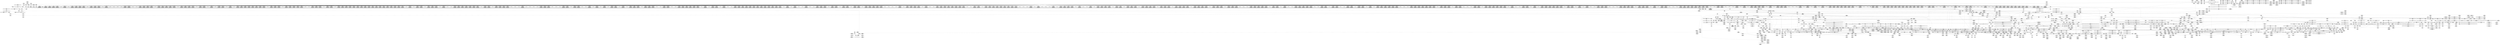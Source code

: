 digraph {
	CE0x3e32880 [shape=record,shape=Mrecord,label="{CE0x3e32880|2472:_%struct.cred*,_:_CRE_2527,2528_}"]
	CE0x3e94c10 [shape=record,shape=Mrecord,label="{CE0x3e94c10|rcu_read_lock:_tmp22|include/linux/rcupdate.h,884|*SummSink*}"]
	CE0x3dde7a0 [shape=record,shape=Mrecord,label="{CE0x3dde7a0|current_sid:_call4|security/selinux/hooks.c,218|*SummSource*}"]
	CE0x3ed37c0 [shape=record,shape=Mrecord,label="{CE0x3ed37c0|rcu_lock_release:_indirectgoto}"]
	CE0x3e7cf00 [shape=record,shape=Mrecord,label="{CE0x3e7cf00|_call_void_mcount()_#3|*SummSource*}"]
	CE0x3e4e860 [shape=record,shape=Mrecord,label="{CE0x3e4e860|2472:_%struct.cred*,_:_CRE_6352,6353_}"]
	CE0x3eaa650 [shape=record,shape=Mrecord,label="{CE0x3eaa650|rcu_read_unlock:_tmp17|include/linux/rcupdate.h,933|*SummSource*}"]
	CE0x3df41f0 [shape=record,shape=Mrecord,label="{CE0x3df41f0|i32_1|*Constant*}"]
	CE0x3da9990 [shape=record,shape=Mrecord,label="{CE0x3da9990|GLOBAL:_lockdep_rcu_suspicious|*Constant*}"]
	CE0x3e9ccc0 [shape=record,shape=Mrecord,label="{CE0x3e9ccc0|rcu_read_unlock:_do.end}"]
	CE0x3ded940 [shape=record,shape=Mrecord,label="{CE0x3ded940|current_sid:_tmp11|security/selinux/hooks.c,218}"]
	CE0x3dafb20 [shape=record,shape=Mrecord,label="{CE0x3dafb20|GLOBAL:_task_sid|*Constant*}"]
	CE0x3e14c10 [shape=record,shape=Mrecord,label="{CE0x3e14c10|rcu_read_unlock:_tmp4|include/linux/rcupdate.h,933|*SummSink*}"]
	CE0x3e7b810 [shape=record,shape=Mrecord,label="{CE0x3e7b810|%struct.lockdep_map*_null|*Constant*|*SummSource*}"]
	CE0x3e87eb0 [shape=record,shape=Mrecord,label="{CE0x3e87eb0|i64_6|*Constant*}"]
	CE0x3ea3040 [shape=record,shape=Mrecord,label="{CE0x3ea3040|rcu_read_unlock:_tmp4|include/linux/rcupdate.h,933|*SummSource*}"]
	CE0x3e141f0 [shape=record,shape=Mrecord,label="{CE0x3e141f0|rcu_read_unlock:_tmp8|include/linux/rcupdate.h,933|*SummSink*}"]
	CE0x3db89d0 [shape=record,shape=Mrecord,label="{CE0x3db89d0|i64_0|*Constant*|*SummSource*}"]
	CE0x3e15b20 [shape=record,shape=Mrecord,label="{CE0x3e15b20|task_sid:_do.end6|*SummSink*}"]
	CE0x3ea7470 [shape=record,shape=Mrecord,label="{CE0x3ea7470|rcu_lock_acquire:_tmp|*SummSink*}"]
	CE0x3e11990 [shape=record,shape=Mrecord,label="{CE0x3e11990|2472:_%struct.cred*,_:_CRE_272,280_|*MultipleSource*|Function::task_sid&Arg::task::|Function::current_has_perm&Arg::tsk::|Function::selinux_task_getpgid&Arg::p::|security/selinux/hooks.c,208}"]
	CE0x3e3b4a0 [shape=record,shape=Mrecord,label="{CE0x3e3b4a0|2472:_%struct.cred*,_:_CRE_2917,2918_}"]
	"CONST[source:2(external),value:2(dynamic)][purpose:{subject}]"
	CE0x3df4fb0 [shape=record,shape=Mrecord,label="{CE0x3df4fb0|rcu_read_lock:_tmp11|include/linux/rcupdate.h,882}"]
	CE0x3e3b830 [shape=record,shape=Mrecord,label="{CE0x3e3b830|2472:_%struct.cred*,_:_CRE_2920,2921_}"]
	CE0x3e32980 [shape=record,shape=Mrecord,label="{CE0x3e32980|2472:_%struct.cred*,_:_CRE_2528,2529_}"]
	CE0x3da3020 [shape=record,shape=Mrecord,label="{CE0x3da3020|current_sid:_if.then}"]
	CE0x3dc3920 [shape=record,shape=Mrecord,label="{CE0x3dc3920|2472:_%struct.cred*,_:_CRE_264,272_|*MultipleSource*|Function::task_sid&Arg::task::|Function::current_has_perm&Arg::tsk::|Function::selinux_task_getpgid&Arg::p::|security/selinux/hooks.c,208}"]
	CE0x3f20280 [shape=record,shape=Mrecord,label="{CE0x3f20280|__preempt_count_sub:_tmp3|*SummSource*}"]
	CE0x3e694e0 [shape=record,shape=Mrecord,label="{CE0x3e694e0|rcu_read_lock:_if.then|*SummSource*}"]
	CE0x3ea2ac0 [shape=record,shape=Mrecord,label="{CE0x3ea2ac0|i64*_getelementptr_inbounds_(_4_x_i64_,_4_x_i64_*___llvm_gcov_ctr133,_i64_0,_i64_0)|*Constant*|*SummSource*}"]
	CE0x3dbc1e0 [shape=record,shape=Mrecord,label="{CE0x3dbc1e0|avc_has_perm:_ssid|Function::avc_has_perm&Arg::ssid::|*SummSource*}"]
	CE0x3e47460 [shape=record,shape=Mrecord,label="{CE0x3e47460|2472:_%struct.cred*,_:_CRE_6152,6168_|*MultipleSource*|Function::task_sid&Arg::task::|Function::current_has_perm&Arg::tsk::|Function::selinux_task_getpgid&Arg::p::|security/selinux/hooks.c,208}"]
	CE0x3e863c0 [shape=record,shape=Mrecord,label="{CE0x3e863c0|i64*_getelementptr_inbounds_(_4_x_i64_,_4_x_i64_*___llvm_gcov_ctr128,_i64_0,_i64_3)|*Constant*}"]
	CE0x3eedbf0 [shape=record,shape=Mrecord,label="{CE0x3eedbf0|GLOBAL:___preempt_count_sub|*Constant*|*SummSink*}"]
	CE0x3e5a170 [shape=record,shape=Mrecord,label="{CE0x3e5a170|task_sid:_call3|security/selinux/hooks.c,208}"]
	CE0x3e24bd0 [shape=record,shape=Mrecord,label="{CE0x3e24bd0|2472:_%struct.cred*,_:_CRE_703,704_}"]
	CE0x3e9b410 [shape=record,shape=Mrecord,label="{CE0x3e9b410|rcu_read_unlock:_tmp13|include/linux/rcupdate.h,933|*SummSource*}"]
	CE0x3ddd470 [shape=record,shape=Mrecord,label="{CE0x3ddd470|_call_void_mcount()_#3|*SummSource*}"]
	CE0x3dc0440 [shape=record,shape=Mrecord,label="{CE0x3dc0440|get_current:_entry}"]
	CE0x3deffa0 [shape=record,shape=Mrecord,label="{CE0x3deffa0|current_sid:_tmp17|security/selinux/hooks.c,218|*SummSource*}"]
	CE0x3dd5bd0 [shape=record,shape=Mrecord,label="{CE0x3dd5bd0|_ret_void,_!dbg_!27735|include/linux/rcupdate.h,884}"]
	CE0x3dee280 [shape=record,shape=Mrecord,label="{CE0x3dee280|2472:_%struct.cred*,_:_CRE_472,480_|*MultipleSource*|Function::task_sid&Arg::task::|Function::current_has_perm&Arg::tsk::|Function::selinux_task_getpgid&Arg::p::|security/selinux/hooks.c,208}"]
	CE0x3e45f00 [shape=record,shape=Mrecord,label="{CE0x3e45f00|2472:_%struct.cred*,_:_CRE_5960,5968_|*MultipleSource*|Function::task_sid&Arg::task::|Function::current_has_perm&Arg::tsk::|Function::selinux_task_getpgid&Arg::p::|security/selinux/hooks.c,208}"]
	CE0x3dddd00 [shape=record,shape=Mrecord,label="{CE0x3dddd00|current_sid:_if.end|*SummSource*}"]
	CE0x3df29d0 [shape=record,shape=Mrecord,label="{CE0x3df29d0|current_sid:_tmp21|security/selinux/hooks.c,218|*SummSink*}"]
	CE0x3e79240 [shape=record,shape=Mrecord,label="{CE0x3e79240|__preempt_count_sub:_sub|./arch/x86/include/asm/preempt.h,77}"]
	CE0x3e7f380 [shape=record,shape=Mrecord,label="{CE0x3e7f380|rcu_lock_release:_tmp6|*SummSource*}"]
	CE0x3ea2d20 [shape=record,shape=Mrecord,label="{CE0x3ea2d20|rcu_read_unlock:_tobool|include/linux/rcupdate.h,933}"]
	CE0x3db8000 [shape=record,shape=Mrecord,label="{CE0x3db8000|i32_218|*Constant*|*SummSource*}"]
	CE0x3e1dbf0 [shape=record,shape=Mrecord,label="{CE0x3e1dbf0|i64*_getelementptr_inbounds_(_11_x_i64_,_11_x_i64_*___llvm_gcov_ctr127,_i64_0,_i64_8)|*Constant*}"]
	CE0x3db8e60 [shape=record,shape=Mrecord,label="{CE0x3db8e60|i64*_getelementptr_inbounds_(_11_x_i64_,_11_x_i64_*___llvm_gcov_ctr125,_i64_0,_i64_1)|*Constant*|*SummSink*}"]
	CE0x3e992a0 [shape=record,shape=Mrecord,label="{CE0x3e992a0|__rcu_read_lock:_tmp6|include/linux/rcupdate.h,240}"]
	CE0x3e39030 [shape=record,shape=Mrecord,label="{CE0x3e39030|2472:_%struct.cred*,_:_CRE_2856,2864_|*MultipleSource*|Function::task_sid&Arg::task::|Function::current_has_perm&Arg::tsk::|Function::selinux_task_getpgid&Arg::p::|security/selinux/hooks.c,208}"]
	CE0x3defbd0 [shape=record,shape=Mrecord,label="{CE0x3defbd0|2472:_%struct.cred*,_:_CRE_568,576_|*MultipleSource*|Function::task_sid&Arg::task::|Function::current_has_perm&Arg::tsk::|Function::selinux_task_getpgid&Arg::p::|security/selinux/hooks.c,208}"]
	CE0x3ed6740 [shape=record,shape=Mrecord,label="{CE0x3ed6740|rcu_lock_release:_tmp3|*SummSource*}"]
	CE0x3e72a80 [shape=record,shape=Mrecord,label="{CE0x3e72a80|task_sid:_tmp6|security/selinux/hooks.c,208}"]
	CE0x3e04460 [shape=record,shape=Mrecord,label="{CE0x3e04460|get_current:_tmp3|*SummSource*}"]
	CE0x3e6f2e0 [shape=record,shape=Mrecord,label="{CE0x3e6f2e0|task_sid:_call7|security/selinux/hooks.c,208|*SummSink*}"]
	CE0x3e16640 [shape=record,shape=Mrecord,label="{CE0x3e16640|rcu_read_lock:_tmp4|include/linux/rcupdate.h,882|*SummSource*}"]
	CE0x3e42cf0 [shape=record,shape=Mrecord,label="{CE0x3e42cf0|2472:_%struct.cred*,_:_CRE_3136,3140_|*MultipleSource*|Function::task_sid&Arg::task::|Function::current_has_perm&Arg::tsk::|Function::selinux_task_getpgid&Arg::p::|security/selinux/hooks.c,208}"]
	CE0x3e6fa70 [shape=record,shape=Mrecord,label="{CE0x3e6fa70|cred_sid:_entry|*SummSource*}"]
	CE0x3e55370 [shape=record,shape=Mrecord,label="{CE0x3e55370|2472:_%struct.cred*,_:_CRE_6672,6680_|*MultipleSource*|Function::task_sid&Arg::task::|Function::current_has_perm&Arg::tsk::|Function::selinux_task_getpgid&Arg::p::|security/selinux/hooks.c,208}"]
	CE0x3e14ae0 [shape=record,shape=Mrecord,label="{CE0x3e14ae0|GLOBAL:___llvm_gcov_ctr132|Global_var:__llvm_gcov_ctr132}"]
	CE0x3e4af60 [shape=record,shape=Mrecord,label="{CE0x3e4af60|2472:_%struct.cred*,_:_CRE_6304,6305_}"]
	CE0x3e85600 [shape=record,shape=Mrecord,label="{CE0x3e85600|rcu_lock_acquire:_indirectgoto|*SummSink*}"]
	CE0x3e394f0 [shape=record,shape=Mrecord,label="{CE0x3e394f0|2472:_%struct.cred*,_:_CRE_2872,2876_|*MultipleSource*|Function::task_sid&Arg::task::|Function::current_has_perm&Arg::tsk::|Function::selinux_task_getpgid&Arg::p::|security/selinux/hooks.c,208}"]
	CE0x3eb11c0 [shape=record,shape=Mrecord,label="{CE0x3eb11c0|rcu_lock_release:_entry|*SummSink*}"]
	CE0x3e79f30 [shape=record,shape=Mrecord,label="{CE0x3e79f30|rcu_lock_release:_tmp4|include/linux/rcupdate.h,423|*SummSource*}"]
	CE0x3dcfc20 [shape=record,shape=Mrecord,label="{CE0x3dcfc20|_call_void_mcount()_#3|*SummSink*}"]
	CE0x3e99090 [shape=record,shape=Mrecord,label="{CE0x3e99090|i64*_getelementptr_inbounds_(_4_x_i64_,_4_x_i64_*___llvm_gcov_ctr128,_i64_0,_i64_3)|*Constant*|*SummSink*}"]
	CE0x3e77e30 [shape=record,shape=Mrecord,label="{CE0x3e77e30|__preempt_count_add:_do.end|*SummSource*}"]
	CE0x3dc01c0 [shape=record,shape=Mrecord,label="{CE0x3dc01c0|GLOBAL:_get_current|*Constant*|*SummSource*}"]
	CE0x3dcbc40 [shape=record,shape=Mrecord,label="{CE0x3dcbc40|current_sid:_tmp|*SummSource*}"]
	CE0x3eee210 [shape=record,shape=Mrecord,label="{CE0x3eee210|void_(i32*,_i32,_i32*)*_asm_addl_$1,_%gs:$0_,_*m,ri,*m,_dirflag_,_fpsr_,_flags_|*SummSource*}"]
	CE0x3dc1450 [shape=record,shape=Mrecord,label="{CE0x3dc1450|COLLAPSED:_GCMRE_current_task_external_global_%struct.task_struct*:_elem_0::|security/selinux/hooks.c,218}"]
	CE0x3e941c0 [shape=record,shape=Mrecord,label="{CE0x3e941c0|rcu_read_lock:_tmp20|include/linux/rcupdate.h,882|*SummSink*}"]
	CE0x3e4e270 [shape=record,shape=Mrecord,label="{CE0x3e4e270|2472:_%struct.cred*,_:_CRE_6347,6348_}"]
	CE0x3eee0b0 [shape=record,shape=Mrecord,label="{CE0x3eee0b0|__preempt_count_sub:_entry|*SummSink*}"]
	CE0x3efd4a0 [shape=record,shape=Mrecord,label="{CE0x3efd4a0|_ret_void,_!dbg_!27720|./arch/x86/include/asm/preempt.h,78}"]
	CE0x3e3b240 [shape=record,shape=Mrecord,label="{CE0x3e3b240|2472:_%struct.cred*,_:_CRE_2915,2916_}"]
	CE0x3e6fd50 [shape=record,shape=Mrecord,label="{CE0x3e6fd50|cred_sid:_cred|Function::cred_sid&Arg::cred::}"]
	CE0x3e92430 [shape=record,shape=Mrecord,label="{CE0x3e92430|i32_883|*Constant*|*SummSource*}"]
	CE0x3e7efa0 [shape=record,shape=Mrecord,label="{CE0x3e7efa0|__preempt_count_add:_tmp3|*SummSink*}"]
	CE0x3ed8a20 [shape=record,shape=Mrecord,label="{CE0x3ed8a20|__preempt_count_add:_tmp}"]
	CE0x3da9d70 [shape=record,shape=Mrecord,label="{CE0x3da9d70|i64*_getelementptr_inbounds_(_2_x_i64_,_2_x_i64_*___llvm_gcov_ctr98,_i64_0,_i64_0)|*Constant*|*SummSink*}"]
	CE0x3ee97c0 [shape=record,shape=Mrecord,label="{CE0x3ee97c0|rcu_lock_release:___here|*SummSource*}"]
	CE0x3ed4320 [shape=record,shape=Mrecord,label="{CE0x3ed4320|_call_void_lock_release(%struct.lockdep_map*_%map,_i32_1,_i64_ptrtoint_(i8*_blockaddress(_rcu_lock_release,_%__here)_to_i64))_#10,_!dbg_!27716|include/linux/rcupdate.h,423|*SummSource*}"]
	CE0x3e38220 [shape=record,shape=Mrecord,label="{CE0x3e38220|2472:_%struct.cred*,_:_CRE_2808,2816_|*MultipleSource*|Function::task_sid&Arg::task::|Function::current_has_perm&Arg::tsk::|Function::selinux_task_getpgid&Arg::p::|security/selinux/hooks.c,208}"]
	CE0x3e27a80 [shape=record,shape=Mrecord,label="{CE0x3e27a80|2472:_%struct.cred*,_:_CRE_1880,1888_|*MultipleSource*|Function::task_sid&Arg::task::|Function::current_has_perm&Arg::tsk::|Function::selinux_task_getpgid&Arg::p::|security/selinux/hooks.c,208}"]
	CE0x3dd4a50 [shape=record,shape=Mrecord,label="{CE0x3dd4a50|i64*_getelementptr_inbounds_(_2_x_i64_,_2_x_i64_*___llvm_gcov_ctr98,_i64_0,_i64_1)|*Constant*|*SummSink*}"]
	CE0x3e70cb0 [shape=record,shape=Mrecord,label="{CE0x3e70cb0|GLOBAL:_rcu_read_unlock|*Constant*|*SummSource*}"]
	CE0x3e4da20 [shape=record,shape=Mrecord,label="{CE0x3e4da20|2472:_%struct.cred*,_:_CRE_6340,6341_}"]
	CE0x3e95f60 [shape=record,shape=Mrecord,label="{CE0x3e95f60|cred_sid:_tmp5|security/selinux/hooks.c,196|*SummSource*}"]
	CE0x3e5f970 [shape=record,shape=Mrecord,label="{CE0x3e5f970|task_sid:_tmp20|security/selinux/hooks.c,208|*SummSource*}"]
	CE0x3eecef0 [shape=record,shape=Mrecord,label="{CE0x3eecef0|i64*_getelementptr_inbounds_(_4_x_i64_,_4_x_i64_*___llvm_gcov_ctr129,_i64_0,_i64_1)|*Constant*|*SummSource*}"]
	CE0x3e90df0 [shape=record,shape=Mrecord,label="{CE0x3e90df0|i8_1|*Constant*}"]
	CE0x3eec4d0 [shape=record,shape=Mrecord,label="{CE0x3eec4d0|__preempt_count_add:_do.end}"]
	CE0x3dd41b0 [shape=record,shape=Mrecord,label="{CE0x3dd41b0|current_sid:_sid|security/selinux/hooks.c,220}"]
	CE0x3dcd4e0 [shape=record,shape=Mrecord,label="{CE0x3dcd4e0|current_has_perm:_bb|*SummSource*}"]
	CE0x3e852c0 [shape=record,shape=Mrecord,label="{CE0x3e852c0|i64_0|*Constant*}"]
	CE0x3da34d0 [shape=record,shape=Mrecord,label="{CE0x3da34d0|i64*_getelementptr_inbounds_(_11_x_i64_,_11_x_i64_*___llvm_gcov_ctr127,_i64_0,_i64_1)|*Constant*|*SummSource*}"]
	CE0x3ed4960 [shape=record,shape=Mrecord,label="{CE0x3ed4960|GLOBAL:_lock_release|*Constant*|*SummSource*}"]
	CE0x3dc0dc0 [shape=record,shape=Mrecord,label="{CE0x3dc0dc0|i32_78|*Constant*|*SummSink*}"]
	CE0x3e33850 [shape=record,shape=Mrecord,label="{CE0x3e33850|2472:_%struct.cred*,_:_CRE_2576,2584_|*MultipleSource*|Function::task_sid&Arg::task::|Function::current_has_perm&Arg::tsk::|Function::selinux_task_getpgid&Arg::p::|security/selinux/hooks.c,208}"]
	CE0x3e4c720 [shape=record,shape=Mrecord,label="{CE0x3e4c720|2472:_%struct.cred*,_:_CRE_6324,6325_}"]
	CE0x3e9c700 [shape=record,shape=Mrecord,label="{CE0x3e9c700|rcu_lock_acquire:_indirectgoto}"]
	CE0x3df7320 [shape=record,shape=Mrecord,label="{CE0x3df7320|GLOBAL:_rcu_lock_acquire|*Constant*}"]
	CE0x3dac510 [shape=record,shape=Mrecord,label="{CE0x3dac510|i16_2|*Constant*}"]
	CE0x3e9ef10 [shape=record,shape=Mrecord,label="{CE0x3e9ef10|i64*_getelementptr_inbounds_(_4_x_i64_,_4_x_i64_*___llvm_gcov_ctr128,_i64_0,_i64_0)|*Constant*}"]
	CE0x3e30dc0 [shape=record,shape=Mrecord,label="{CE0x3e30dc0|2472:_%struct.cred*,_:_CRE_2424,2472_|*MultipleSource*|Function::task_sid&Arg::task::|Function::current_has_perm&Arg::tsk::|Function::selinux_task_getpgid&Arg::p::|security/selinux/hooks.c,208}"]
	CE0x3e71550 [shape=record,shape=Mrecord,label="{CE0x3e71550|_ret_void,_!dbg_!27735|include/linux/rcupdate.h,938|*SummSource*}"]
	CE0x3e23b00 [shape=record,shape=Mrecord,label="{CE0x3e23b00|_call_void_lockdep_rcu_suspicious(i8*_getelementptr_inbounds_(_25_x_i8_,_25_x_i8_*_.str3,_i32_0,_i32_0),_i32_208,_i8*_getelementptr_inbounds_(_41_x_i8_,_41_x_i8_*_.str44,_i32_0,_i32_0))_#10,_!dbg_!27732|security/selinux/hooks.c,208}"]
	CE0x3e56ef0 [shape=record,shape=Mrecord,label="{CE0x3e56ef0|2472:_%struct.cred*,_:_CRE_10584,10592_|*MultipleSource*|Function::task_sid&Arg::task::|Function::current_has_perm&Arg::tsk::|Function::selinux_task_getpgid&Arg::p::|security/selinux/hooks.c,208}"]
	CE0x3e98e70 [shape=record,shape=Mrecord,label="{CE0x3e98e70|rcu_read_unlock:_tmp12|include/linux/rcupdate.h,933|*SummSink*}"]
	CE0x3f27320 [shape=record,shape=Mrecord,label="{CE0x3f27320|COLLAPSED:_GCMRE___llvm_gcov_ctr135_internal_global_4_x_i64_zeroinitializer:_elem_0:default:}"]
	CE0x3eb0810 [shape=record,shape=Mrecord,label="{CE0x3eb0810|_call_void_rcu_lock_release(%struct.lockdep_map*_rcu_lock_map)_#10,_!dbg_!27733|include/linux/rcupdate.h,935|*SummSink*}"]
	CE0x3daa770 [shape=record,shape=Mrecord,label="{CE0x3daa770|_ret_void,_!dbg_!27735|include/linux/rcupdate.h,884|*SummSink*}"]
	CE0x3df6750 [shape=record,shape=Mrecord,label="{CE0x3df6750|2472:_%struct.cred*,_:_CRE_360,368_|*MultipleSource*|Function::task_sid&Arg::task::|Function::current_has_perm&Arg::tsk::|Function::selinux_task_getpgid&Arg::p::|security/selinux/hooks.c,208}"]
	CE0x3e534c0 [shape=record,shape=Mrecord,label="{CE0x3e534c0|2472:_%struct.cred*,_:_CRE_6576,6584_|*MultipleSource*|Function::task_sid&Arg::task::|Function::current_has_perm&Arg::tsk::|Function::selinux_task_getpgid&Arg::p::|security/selinux/hooks.c,208}"]
	CE0x3e419f0 [shape=record,shape=Mrecord,label="{CE0x3e419f0|2472:_%struct.cred*,_:_CRE_3088,3096_|*MultipleSource*|Function::task_sid&Arg::task::|Function::current_has_perm&Arg::tsk::|Function::selinux_task_getpgid&Arg::p::|security/selinux/hooks.c,208}"]
	CE0x3e0fe00 [shape=record,shape=Mrecord,label="{CE0x3e0fe00|task_sid:_real_cred|security/selinux/hooks.c,208}"]
	CE0x3ea69f0 [shape=record,shape=Mrecord,label="{CE0x3ea69f0|rcu_read_unlock:_do.body}"]
	CE0x3ed9b80 [shape=record,shape=Mrecord,label="{CE0x3ed9b80|__preempt_count_sub:_tmp5|./arch/x86/include/asm/preempt.h,77|*SummSource*}"]
	CE0x3e7ab80 [shape=record,shape=Mrecord,label="{CE0x3e7ab80|i32_0|*Constant*}"]
	CE0x3e77fa0 [shape=record,shape=Mrecord,label="{CE0x3e77fa0|__preempt_count_sub:_tmp|*SummSink*}"]
	CE0x3eadf20 [shape=record,shape=Mrecord,label="{CE0x3eadf20|i64*_getelementptr_inbounds_(_11_x_i64_,_11_x_i64_*___llvm_gcov_ctr132,_i64_0,_i64_9)|*Constant*}"]
	CE0x3e2bcd0 [shape=record,shape=Mrecord,label="{CE0x3e2bcd0|2472:_%struct.cred*,_:_CRE_2088,2096_|*MultipleSource*|Function::task_sid&Arg::task::|Function::current_has_perm&Arg::tsk::|Function::selinux_task_getpgid&Arg::p::|security/selinux/hooks.c,208}"]
	CE0x3e07da0 [shape=record,shape=Mrecord,label="{CE0x3e07da0|rcu_read_unlock:_tmp5|include/linux/rcupdate.h,933|*SummSource*}"]
	CE0x3dbb990 [shape=record,shape=Mrecord,label="{CE0x3dbb990|2472:_%struct.cred*,_:_CRE_695,696_}"]
	CE0x3dd6e60 [shape=record,shape=Mrecord,label="{CE0x3dd6e60|task_sid:_do.body5}"]
	CE0x3e5f850 [shape=record,shape=Mrecord,label="{CE0x3e5f850|task_sid:_tmp20|security/selinux/hooks.c,208}"]
	CE0x3ddf070 [shape=record,shape=Mrecord,label="{CE0x3ddf070|2472:_%struct.cred*,_:_CRE_320,328_|*MultipleSource*|Function::task_sid&Arg::task::|Function::current_has_perm&Arg::tsk::|Function::selinux_task_getpgid&Arg::p::|security/selinux/hooks.c,208}"]
	CE0x3e44bd0 [shape=record,shape=Mrecord,label="{CE0x3e44bd0|2472:_%struct.cred*,_:_CRE_5896,5904_|*MultipleSource*|Function::task_sid&Arg::task::|Function::current_has_perm&Arg::tsk::|Function::selinux_task_getpgid&Arg::p::|security/selinux/hooks.c,208}"]
	CE0x3e3e680 [shape=record,shape=Mrecord,label="{CE0x3e3e680|2472:_%struct.cred*,_:_CRE_2959,2960_}"]
	CE0x3eb25c0 [shape=record,shape=Mrecord,label="{CE0x3eb25c0|__rcu_read_unlock:_entry|*SummSource*}"]
	CE0x3ee5770 [shape=record,shape=Mrecord,label="{CE0x3ee5770|i64*_getelementptr_inbounds_(_4_x_i64_,_4_x_i64_*___llvm_gcov_ctr134,_i64_0,_i64_3)|*Constant*|*SummSink*}"]
	CE0x3e37610 [shape=record,shape=Mrecord,label="{CE0x3e37610|2472:_%struct.cred*,_:_CRE_2768,2776_|*MultipleSource*|Function::task_sid&Arg::task::|Function::current_has_perm&Arg::tsk::|Function::selinux_task_getpgid&Arg::p::|security/selinux/hooks.c,208}"]
	CE0x3e59810 [shape=record,shape=Mrecord,label="{CE0x3e59810|task_sid:_tmp12|security/selinux/hooks.c,208}"]
	CE0x3dd4280 [shape=record,shape=Mrecord,label="{CE0x3dd4280|current_sid:_sid|security/selinux/hooks.c,220|*SummSource*}"]
	CE0x3dcf500 [shape=record,shape=Mrecord,label="{CE0x3dcf500|get_current:_tmp4|./arch/x86/include/asm/current.h,14|*SummSink*}"]
	CE0x3e70760 [shape=record,shape=Mrecord,label="{CE0x3e70760|_call_void_rcu_read_unlock()_#10,_!dbg_!27748|security/selinux/hooks.c,209|*SummSource*}"]
	CE0x3e054a0 [shape=record,shape=Mrecord,label="{CE0x3e054a0|rcu_lock_acquire:_tmp3}"]
	CE0x3e5b1b0 [shape=record,shape=Mrecord,label="{CE0x3e5b1b0|i64_6|*Constant*|*SummSink*}"]
	CE0x3df3190 [shape=record,shape=Mrecord,label="{CE0x3df3190|current_sid:_security|security/selinux/hooks.c,218|*SummSink*}"]
	CE0x3e9dd90 [shape=record,shape=Mrecord,label="{CE0x3e9dd90|rcu_read_unlock:_tmp2}"]
	CE0x3e7e920 [shape=record,shape=Mrecord,label="{CE0x3e7e920|__preempt_count_sub:_tmp2|*SummSink*}"]
	CE0x3e4b8e0 [shape=record,shape=Mrecord,label="{CE0x3e4b8e0|2472:_%struct.cred*,_:_CRE_6312,6313_}"]
	CE0x3e030a0 [shape=record,shape=Mrecord,label="{CE0x3e030a0|_ret_void,_!dbg_!27717|include/linux/rcupdate.h,240|*SummSink*}"]
	CE0x3e22060 [shape=record,shape=Mrecord,label="{CE0x3e22060|2472:_%struct.cred*,_:_CRE_656,660_|*MultipleSource*|Function::task_sid&Arg::task::|Function::current_has_perm&Arg::tsk::|Function::selinux_task_getpgid&Arg::p::|security/selinux/hooks.c,208}"]
	CE0x3dc4df0 [shape=record,shape=Mrecord,label="{CE0x3dc4df0|current_has_perm:_tmp3|*SummSink*}"]
	CE0x3ea6e50 [shape=record,shape=Mrecord,label="{CE0x3ea6e50|_call_void_asm_sideeffect_,_memory_,_dirflag_,_fpsr_,_flags_()_#3,_!dbg_!27711,_!srcloc_!27714|include/linux/rcupdate.h,244}"]
	CE0x3dcef20 [shape=record,shape=Mrecord,label="{CE0x3dcef20|current_sid:_tmp5|security/selinux/hooks.c,218|*SummSink*}"]
	CE0x3dd7390 [shape=record,shape=Mrecord,label="{CE0x3dd7390|task_sid:_bb|*SummSource*}"]
	CE0x3ed4e10 [shape=record,shape=Mrecord,label="{CE0x3ed4e10|i32_1|*Constant*}"]
	CE0x3e11310 [shape=record,shape=Mrecord,label="{CE0x3e11310|i32_0|*Constant*}"]
	CE0x3e4ba10 [shape=record,shape=Mrecord,label="{CE0x3e4ba10|2472:_%struct.cred*,_:_CRE_6313,6314_}"]
	CE0x3dedd80 [shape=record,shape=Mrecord,label="{CE0x3dedd80|i64_2|*Constant*}"]
	CE0x3ddd880 [shape=record,shape=Mrecord,label="{CE0x3ddd880|_call_void_rcu_read_lock()_#10,_!dbg_!27712|security/selinux/hooks.c,207|*SummSource*}"]
	CE0x3e59d70 [shape=record,shape=Mrecord,label="{CE0x3e59d70|task_sid:_tmp13|security/selinux/hooks.c,208|*SummSource*}"]
	CE0x3ea13c0 [shape=record,shape=Mrecord,label="{CE0x3ea13c0|0:_i8,_:_GCMR_rcu_read_unlock.__warned_internal_global_i8_0,_section_.data.unlikely_,_align_1:_elem_0:default:}"]
	CE0x3eae940 [shape=record,shape=Mrecord,label="{CE0x3eae940|rcu_read_unlock:_tmp19|include/linux/rcupdate.h,933|*SummSource*}"]
	CE0x3dd6cb0 [shape=record,shape=Mrecord,label="{CE0x3dd6cb0|task_sid:_if.then|*SummSource*}"]
	CE0x3eadf90 [shape=record,shape=Mrecord,label="{CE0x3eadf90|i64*_getelementptr_inbounds_(_11_x_i64_,_11_x_i64_*___llvm_gcov_ctr132,_i64_0,_i64_9)|*Constant*|*SummSource*}"]
	CE0x3dc7190 [shape=record,shape=Mrecord,label="{CE0x3dc7190|i1_true|*Constant*|*SummSource*}"]
	CE0x3dbd700 [shape=record,shape=Mrecord,label="{CE0x3dbd700|current_has_perm:_tmp|*SummSink*}"]
	CE0x3e5acd0 [shape=record,shape=Mrecord,label="{CE0x3e5acd0|i64_7|*Constant*}"]
	CE0x3e746a0 [shape=record,shape=Mrecord,label="{CE0x3e746a0|__rcu_read_lock:_bb|*SummSource*}"]
	CE0x3ed3510 [shape=record,shape=Mrecord,label="{CE0x3ed3510|_call_void_asm_sideeffect_,_memory_,_dirflag_,_fpsr_,_flags_()_#3,_!dbg_!27711,_!srcloc_!27714|include/linux/rcupdate.h,244|*SummSink*}"]
	CE0x3e700c0 [shape=record,shape=Mrecord,label="{CE0x3e700c0|_ret_i32_%tmp6,_!dbg_!27716|security/selinux/hooks.c,197}"]
	CE0x3e7afa0 [shape=record,shape=Mrecord,label="{CE0x3e7afa0|__rcu_read_lock:_tmp2|*SummSource*}"]
	CE0x3e9c420 [shape=record,shape=Mrecord,label="{CE0x3e9c420|i64*_getelementptr_inbounds_(_11_x_i64_,_11_x_i64_*___llvm_gcov_ctr132,_i64_0,_i64_1)|*Constant*}"]
	CE0x3ee6b50 [shape=record,shape=Mrecord,label="{CE0x3ee6b50|i64*_getelementptr_inbounds_(_4_x_i64_,_4_x_i64_*___llvm_gcov_ctr134,_i64_0,_i64_1)|*Constant*|*SummSink*}"]
	CE0x3df12c0 [shape=record,shape=Mrecord,label="{CE0x3df12c0|rcu_read_lock:_if.end|*SummSource*}"]
	CE0x3ee23a0 [shape=record,shape=Mrecord,label="{CE0x3ee23a0|i64*_getelementptr_inbounds_(_4_x_i64_,_4_x_i64_*___llvm_gcov_ctr129,_i64_0,_i64_0)|*Constant*|*SummSink*}"]
	CE0x3e13520 [shape=record,shape=Mrecord,label="{CE0x3e13520|GLOBAL:_current_task|Global_var:current_task}"]
	CE0x3e4e730 [shape=record,shape=Mrecord,label="{CE0x3e4e730|2472:_%struct.cred*,_:_CRE_6351,6352_}"]
	CE0x3dd89d0 [shape=record,shape=Mrecord,label="{CE0x3dd89d0|i64_4|*Constant*|*SummSource*}"]
	CE0x3e19cd0 [shape=record,shape=Mrecord,label="{CE0x3e19cd0|cred_sid:_tmp2|*SummSink*}"]
	CE0x3ef0270 [shape=record,shape=Mrecord,label="{CE0x3ef0270|i64*_getelementptr_inbounds_(_4_x_i64_,_4_x_i64_*___llvm_gcov_ctr129,_i64_0,_i64_3)|*Constant*|*SummSink*}"]
	CE0x3e55830 [shape=record,shape=Mrecord,label="{CE0x3e55830|2472:_%struct.cred*,_:_CRE_6688,10528_|*MultipleSource*|Function::task_sid&Arg::task::|Function::current_has_perm&Arg::tsk::|Function::selinux_task_getpgid&Arg::p::|security/selinux/hooks.c,208}"]
	CE0x3e60f20 [shape=record,shape=Mrecord,label="{CE0x3e60f20|i64*_getelementptr_inbounds_(_11_x_i64_,_11_x_i64_*___llvm_gcov_ctr127,_i64_0,_i64_0)|*Constant*|*SummSource*}"]
	CE0x3da72a0 [shape=record,shape=Mrecord,label="{CE0x3da72a0|selinux_task_getpgid:_entry|*SummSink*}"]
	CE0x3efdcb0 [shape=record,shape=Mrecord,label="{CE0x3efdcb0|i64*_getelementptr_inbounds_(_4_x_i64_,_4_x_i64_*___llvm_gcov_ctr134,_i64_0,_i64_2)|*Constant*}"]
	CE0x3deef40 [shape=record,shape=Mrecord,label="{CE0x3deef40|2472:_%struct.cred*,_:_CRE_520,524_|*MultipleSource*|Function::task_sid&Arg::task::|Function::current_has_perm&Arg::tsk::|Function::selinux_task_getpgid&Arg::p::|security/selinux/hooks.c,208}"]
	CE0x3ea2650 [shape=record,shape=Mrecord,label="{CE0x3ea2650|rcu_read_unlock:_tmp}"]
	CE0x3e2f370 [shape=record,shape=Mrecord,label="{CE0x3e2f370|2472:_%struct.cred*,_:_CRE_2336,2344_|*MultipleSource*|Function::task_sid&Arg::task::|Function::current_has_perm&Arg::tsk::|Function::selinux_task_getpgid&Arg::p::|security/selinux/hooks.c,208}"]
	CE0x3e63a90 [shape=record,shape=Mrecord,label="{CE0x3e63a90|GLOBAL:_rcu_read_unlock.__warned|Global_var:rcu_read_unlock.__warned}"]
	CE0x3e4abd0 [shape=record,shape=Mrecord,label="{CE0x3e4abd0|2472:_%struct.cred*,_:_CRE_6301,6302_}"]
	CE0x3e4ddb0 [shape=record,shape=Mrecord,label="{CE0x3e4ddb0|2472:_%struct.cred*,_:_CRE_6343,6344_}"]
	CE0x3e046d0 [shape=record,shape=Mrecord,label="{CE0x3e046d0|i32_77|*Constant*|*SummSource*}"]
	CE0x3dc1700 [shape=record,shape=Mrecord,label="{CE0x3dc1700|current_sid:_tmp21|security/selinux/hooks.c,218|*SummSource*}"]
	CE0x3df5900 [shape=record,shape=Mrecord,label="{CE0x3df5900|current_sid:_tmp24|security/selinux/hooks.c,220}"]
	CE0x3dc0390 [shape=record,shape=Mrecord,label="{CE0x3dc0390|GLOBAL:_get_current|*Constant*|*SummSink*}"]
	CE0x3e13fc0 [shape=record,shape=Mrecord,label="{CE0x3e13fc0|rcu_read_unlock:_tmp8|include/linux/rcupdate.h,933|*SummSource*}"]
	CE0x3e4dc80 [shape=record,shape=Mrecord,label="{CE0x3e4dc80|2472:_%struct.cred*,_:_CRE_6342,6343_}"]
	CE0x3ee4200 [shape=record,shape=Mrecord,label="{CE0x3ee4200|i64*_getelementptr_inbounds_(_4_x_i64_,_4_x_i64_*___llvm_gcov_ctr133,_i64_0,_i64_3)|*Constant*|*SummSink*}"]
	CE0x3e114b0 [shape=record,shape=Mrecord,label="{CE0x3e114b0|2472:_%struct.cred*,_:_CRE_200,208_|*MultipleSource*|Function::task_sid&Arg::task::|Function::current_has_perm&Arg::tsk::|Function::selinux_task_getpgid&Arg::p::|security/selinux/hooks.c,208}"]
	CE0x3e5baa0 [shape=record,shape=Mrecord,label="{CE0x3e5baa0|task_sid:_tmp15|security/selinux/hooks.c,208|*SummSink*}"]
	CE0x3e39290 [shape=record,shape=Mrecord,label="{CE0x3e39290|2472:_%struct.cred*,_:_CRE_2864,2872_|*MultipleSource*|Function::task_sid&Arg::task::|Function::current_has_perm&Arg::tsk::|Function::selinux_task_getpgid&Arg::p::|security/selinux/hooks.c,208}"]
	CE0x3e1d6e0 [shape=record,shape=Mrecord,label="{CE0x3e1d6e0|rcu_read_lock:_tmp16|include/linux/rcupdate.h,882|*SummSource*}"]
	CE0x3e9c980 [shape=record,shape=Mrecord,label="{CE0x3e9c980|i64*_getelementptr_inbounds_(_11_x_i64_,_11_x_i64_*___llvm_gcov_ctr132,_i64_0,_i64_0)|*Constant*|*SummSink*}"]
	CE0x3e52da0 [shape=record,shape=Mrecord,label="{CE0x3e52da0|2472:_%struct.cred*,_:_CRE_6552,6560_|*MultipleSource*|Function::task_sid&Arg::task::|Function::current_has_perm&Arg::tsk::|Function::selinux_task_getpgid&Arg::p::|security/selinux/hooks.c,208}"]
	CE0x3ea3750 [shape=record,shape=Mrecord,label="{CE0x3ea3750|i64*_getelementptr_inbounds_(_11_x_i64_,_11_x_i64_*___llvm_gcov_ctr132,_i64_0,_i64_0)|*Constant*|*SummSource*}"]
	CE0x3e15ce0 [shape=record,shape=Mrecord,label="{CE0x3e15ce0|task_sid:_do.end|*SummSource*}"]
	CE0x3f27430 [shape=record,shape=Mrecord,label="{CE0x3f27430|i64*_getelementptr_inbounds_(_4_x_i64_,_4_x_i64_*___llvm_gcov_ctr129,_i64_0,_i64_0)|*Constant*|*SummSource*}"]
	CE0x3e2de40 [shape=record,shape=Mrecord,label="{CE0x3e2de40|2472:_%struct.cred*,_:_CRE_2264,2272_|*MultipleSource*|Function::task_sid&Arg::task::|Function::current_has_perm&Arg::tsk::|Function::selinux_task_getpgid&Arg::p::|security/selinux/hooks.c,208}"]
	CE0x3e3c1b0 [shape=record,shape=Mrecord,label="{CE0x3e3c1b0|2472:_%struct.cred*,_:_CRE_2928,2929_}"]
	CE0x3edac60 [shape=record,shape=Mrecord,label="{CE0x3edac60|i64*_getelementptr_inbounds_(_4_x_i64_,_4_x_i64_*___llvm_gcov_ctr134,_i64_0,_i64_3)|*Constant*}"]
	CE0x3eb21d0 [shape=record,shape=Mrecord,label="{CE0x3eb21d0|GLOBAL:___rcu_read_unlock|*Constant*|*SummSource*}"]
	CE0x3dc0c20 [shape=record,shape=Mrecord,label="{CE0x3dc0c20|i32_78|*Constant*}"]
	CE0x3ea6af0 [shape=record,shape=Mrecord,label="{CE0x3ea6af0|rcu_read_unlock:_do.body|*SummSource*}"]
	CE0x3e6f050 [shape=record,shape=Mrecord,label="{CE0x3e6f050|task_sid:_call7|security/selinux/hooks.c,208}"]
	CE0x3dd58a0 [shape=record,shape=Mrecord,label="{CE0x3dd58a0|rcu_read_lock:_tobool|include/linux/rcupdate.h,882|*SummSink*}"]
	CE0x3e17cf0 [shape=record,shape=Mrecord,label="{CE0x3e17cf0|cred_sid:_tmp}"]
	CE0x3e18cb0 [shape=record,shape=Mrecord,label="{CE0x3e18cb0|cred_sid:_tmp3}"]
	CE0x3df2460 [shape=record,shape=Mrecord,label="{CE0x3df2460|_call_void_mcount()_#3|*SummSource*}"]
	CE0x3dd7ba0 [shape=record,shape=Mrecord,label="{CE0x3dd7ba0|2472:_%struct.cred*,_:_CRE_104,112_|*MultipleSource*|Function::task_sid&Arg::task::|Function::current_has_perm&Arg::tsk::|Function::selinux_task_getpgid&Arg::p::|security/selinux/hooks.c,208}"]
	CE0x3e41eb0 [shape=record,shape=Mrecord,label="{CE0x3e41eb0|2472:_%struct.cred*,_:_CRE_3104,3108_|*MultipleSource*|Function::task_sid&Arg::task::|Function::current_has_perm&Arg::tsk::|Function::selinux_task_getpgid&Arg::p::|security/selinux/hooks.c,208}"]
	CE0x3e547c0 [shape=record,shape=Mrecord,label="{CE0x3e547c0|2472:_%struct.cred*,_:_CRE_6644,6648_|*MultipleSource*|Function::task_sid&Arg::task::|Function::current_has_perm&Arg::tsk::|Function::selinux_task_getpgid&Arg::p::|security/selinux/hooks.c,208}"]
	CE0x3ed9ad0 [shape=record,shape=Mrecord,label="{CE0x3ed9ad0|_call_void_mcount()_#3|*SummSink*}"]
	CE0x3e056b0 [shape=record,shape=Mrecord,label="{CE0x3e056b0|rcu_lock_acquire:_tmp3|*SummSink*}"]
	CE0x3f26fc0 [shape=record,shape=Mrecord,label="{CE0x3f26fc0|i64*_getelementptr_inbounds_(_4_x_i64_,_4_x_i64_*___llvm_gcov_ctr135,_i64_0,_i64_2)|*Constant*}"]
	CE0x3e31e30 [shape=record,shape=Mrecord,label="{CE0x3e31e30|2472:_%struct.cred*,_:_CRE_2520,2521_}"]
	CE0x3e43d90 [shape=record,shape=Mrecord,label="{CE0x3e43d90|2472:_%struct.cred*,_:_CRE_3168,5856_|*MultipleSource*|Function::task_sid&Arg::task::|Function::current_has_perm&Arg::tsk::|Function::selinux_task_getpgid&Arg::p::|security/selinux/hooks.c,208}"]
	CE0x3eb2550 [shape=record,shape=Mrecord,label="{CE0x3eb2550|__rcu_read_unlock:_entry}"]
	CE0x3dd8b40 [shape=record,shape=Mrecord,label="{CE0x3dd8b40|i64_4|*Constant*|*SummSink*}"]
	CE0x3ddb030 [shape=record,shape=Mrecord,label="{CE0x3ddb030|rcu_read_lock:_do.body}"]
	CE0x3e90980 [shape=record,shape=Mrecord,label="{CE0x3e90980|rcu_read_lock:_tmp18|include/linux/rcupdate.h,882|*SummSource*}"]
	CE0x3dd1850 [shape=record,shape=Mrecord,label="{CE0x3dd1850|i64_5|*Constant*}"]
	CE0x3e3bcf0 [shape=record,shape=Mrecord,label="{CE0x3e3bcf0|2472:_%struct.cred*,_:_CRE_2924,2925_}"]
	CE0x3e48530 [shape=record,shape=Mrecord,label="{CE0x3e48530|2472:_%struct.cred*,_:_CRE_6208,6216_|*MultipleSource*|Function::task_sid&Arg::task::|Function::current_has_perm&Arg::tsk::|Function::selinux_task_getpgid&Arg::p::|security/selinux/hooks.c,208}"]
	CE0x3e50310 [shape=record,shape=Mrecord,label="{CE0x3e50310|2472:_%struct.cred*,_:_CRE_6432,6436_|*MultipleSource*|Function::task_sid&Arg::task::|Function::current_has_perm&Arg::tsk::|Function::selinux_task_getpgid&Arg::p::|security/selinux/hooks.c,208}"]
	CE0x3e31020 [shape=record,shape=Mrecord,label="{CE0x3e31020|2472:_%struct.cred*,_:_CRE_2472,2480_|*MultipleSource*|Function::task_sid&Arg::task::|Function::current_has_perm&Arg::tsk::|Function::selinux_task_getpgid&Arg::p::|security/selinux/hooks.c,208}"]
	CE0x3dccd60 [shape=record,shape=Mrecord,label="{CE0x3dccd60|_call_void_mcount()_#3}"]
	CE0x3e62e20 [shape=record,shape=Mrecord,label="{CE0x3e62e20|rcu_read_lock:_tmp7|include/linux/rcupdate.h,882|*SummSource*}"]
	CE0x3e744c0 [shape=record,shape=Mrecord,label="{CE0x3e744c0|_ret_void,_!dbg_!27717|include/linux/rcupdate.h,245|*SummSource*}"]
	CE0x3e03660 [shape=record,shape=Mrecord,label="{CE0x3e03660|task_sid:_tmp1|*SummSink*}"]
	CE0x3ddb5c0 [shape=record,shape=Mrecord,label="{CE0x3ddb5c0|i8*_getelementptr_inbounds_(_45_x_i8_,_45_x_i8_*_.str12,_i32_0,_i32_0)|*Constant*|*SummSink*}"]
	CE0x3dd8330 [shape=record,shape=Mrecord,label="{CE0x3dd8330|task_sid:_do.body|*SummSource*}"]
	CE0x3e5fb30 [shape=record,shape=Mrecord,label="{CE0x3e5fb30|task_sid:_tmp22|security/selinux/hooks.c,208|*SummSource*}"]
	CE0x3dd4740 [shape=record,shape=Mrecord,label="{CE0x3dd4740|current_sid:_sid|security/selinux/hooks.c,220|*SummSink*}"]
	CE0x3e88250 [shape=record,shape=Mrecord,label="{CE0x3e88250|rcu_read_lock:_tmp13|include/linux/rcupdate.h,882|*SummSink*}"]
	CE0x3eab4a0 [shape=record,shape=Mrecord,label="{CE0x3eab4a0|rcu_lock_release:_tmp2|*SummSink*}"]
	CE0x3db2b40 [shape=record,shape=Mrecord,label="{CE0x3db2b40|current_sid:_tmp12|security/selinux/hooks.c,218|*SummSink*}"]
	CE0x3df1080 [shape=record,shape=Mrecord,label="{CE0x3df1080|rcu_read_lock:_bb|*SummSink*}"]
	CE0x3ed9870 [shape=record,shape=Mrecord,label="{CE0x3ed9870|_call_void_mcount()_#3}"]
	CE0x3e3c540 [shape=record,shape=Mrecord,label="{CE0x3e3c540|2472:_%struct.cred*,_:_CRE_2931,2932_}"]
	CE0x3eaedc0 [shape=record,shape=Mrecord,label="{CE0x3eaedc0|rcu_read_unlock:_tmp20|include/linux/rcupdate.h,933}"]
	CE0x3e2c190 [shape=record,shape=Mrecord,label="{CE0x3e2c190|2472:_%struct.cred*,_:_CRE_2104,2112_|*MultipleSource*|Function::task_sid&Arg::task::|Function::current_has_perm&Arg::tsk::|Function::selinux_task_getpgid&Arg::p::|security/selinux/hooks.c,208}"]
	CE0x3f25ba0 [shape=record,shape=Mrecord,label="{CE0x3f25ba0|_call_void_mcount()_#3|*SummSink*}"]
	CE0x3dac7b0 [shape=record,shape=Mrecord,label="{CE0x3dac7b0|i16_2|*Constant*|*SummSink*}"]
	CE0x3dd88a0 [shape=record,shape=Mrecord,label="{CE0x3dd88a0|i64_4|*Constant*}"]
	CE0x3ea4390 [shape=record,shape=Mrecord,label="{CE0x3ea4390|_call_void_mcount()_#3|*SummSink*}"]
	CE0x3e7ddf0 [shape=record,shape=Mrecord,label="{CE0x3e7ddf0|__preempt_count_add:_tmp7|./arch/x86/include/asm/preempt.h,73}"]
	CE0x3ea6de0 [shape=record,shape=Mrecord,label="{CE0x3ea6de0|__rcu_read_unlock:_tmp5|include/linux/rcupdate.h,244|*SummSink*}"]
	CE0x3ee9390 [shape=record,shape=Mrecord,label="{CE0x3ee9390|i8*_undef|*Constant*|*SummSink*}"]
	CE0x3eae8d0 [shape=record,shape=Mrecord,label="{CE0x3eae8d0|rcu_read_unlock:_tmp19|include/linux/rcupdate.h,933}"]
	CE0x3ee6a80 [shape=record,shape=Mrecord,label="{CE0x3ee6a80|__rcu_read_lock:_do.body|*SummSink*}"]
	CE0x3e15350 [shape=record,shape=Mrecord,label="{CE0x3e15350|2472:_%struct.cred*,_:_CRE_8,16_|*MultipleSource*|Function::task_sid&Arg::task::|Function::current_has_perm&Arg::tsk::|Function::selinux_task_getpgid&Arg::p::|security/selinux/hooks.c,208}"]
	CE0x3e45090 [shape=record,shape=Mrecord,label="{CE0x3e45090|2472:_%struct.cred*,_:_CRE_5912,5920_|*MultipleSource*|Function::task_sid&Arg::task::|Function::current_has_perm&Arg::tsk::|Function::selinux_task_getpgid&Arg::p::|security/selinux/hooks.c,208}"]
	CE0x3e50c90 [shape=record,shape=Mrecord,label="{CE0x3e50c90|2472:_%struct.cred*,_:_CRE_6464,6472_|*MultipleSource*|Function::task_sid&Arg::task::|Function::current_has_perm&Arg::tsk::|Function::selinux_task_getpgid&Arg::p::|security/selinux/hooks.c,208}"]
	CE0x3e02450 [shape=record,shape=Mrecord,label="{CE0x3e02450|rcu_read_lock:_tmp3|*SummSink*}"]
	CE0x3dc8600 [shape=record,shape=Mrecord,label="{CE0x3dc8600|current_has_perm:_call|security/selinux/hooks.c,1542|*SummSink*}"]
	CE0x5aeb970 [shape=record,shape=Mrecord,label="{CE0x5aeb970|i32_2048|*Constant*|*SummSource*}"]
	CE0x3e1e860 [shape=record,shape=Mrecord,label="{CE0x3e1e860|rcu_read_lock:_tmp18|include/linux/rcupdate.h,882}"]
	CE0x3e02e60 [shape=record,shape=Mrecord,label="{CE0x3e02e60|__rcu_read_lock:_entry}"]
	CE0x3e5c160 [shape=record,shape=Mrecord,label="{CE0x3e5c160|task_sid:_tmp17|security/selinux/hooks.c,208}"]
	CE0x3dd1a60 [shape=record,shape=Mrecord,label="{CE0x3dd1a60|current_sid:_tmp9|security/selinux/hooks.c,218}"]
	CE0x3e2e7c0 [shape=record,shape=Mrecord,label="{CE0x3e2e7c0|2472:_%struct.cred*,_:_CRE_2296,2304_|*MultipleSource*|Function::task_sid&Arg::task::|Function::current_has_perm&Arg::tsk::|Function::selinux_task_getpgid&Arg::p::|security/selinux/hooks.c,208}"]
	CE0x3ddbbf0 [shape=record,shape=Mrecord,label="{CE0x3ddbbf0|i64*_getelementptr_inbounds_(_11_x_i64_,_11_x_i64_*___llvm_gcov_ctr125,_i64_0,_i64_9)|*Constant*|*SummSink*}"]
	CE0x3e46ae0 [shape=record,shape=Mrecord,label="{CE0x3e46ae0|2472:_%struct.cred*,_:_CRE_6000,6008_|*MultipleSource*|Function::task_sid&Arg::task::|Function::current_has_perm&Arg::tsk::|Function::selinux_task_getpgid&Arg::p::|security/selinux/hooks.c,208}"]
	CE0x3dd1320 [shape=record,shape=Mrecord,label="{CE0x3dd1320|current_has_perm:_tmp1|*SummSink*}"]
	CE0x3deddf0 [shape=record,shape=Mrecord,label="{CE0x3deddf0|i64_2|*Constant*|*SummSource*}"]
	CE0x3e83e40 [shape=record,shape=Mrecord,label="{CE0x3e83e40|GLOBAL:___preempt_count_sub|*Constant*}"]
	CE0x3dbc970 [shape=record,shape=Mrecord,label="{CE0x3dbc970|i64*_getelementptr_inbounds_(_2_x_i64_,_2_x_i64_*___llvm_gcov_ctr136,_i64_0,_i64_0)|*Constant*|*SummSource*}"]
	CE0x3dd0af0 [shape=record,shape=Mrecord,label="{CE0x3dd0af0|GLOBAL:_current_sid.__warned|Global_var:current_sid.__warned|*SummSource*}"]
	CE0x3e9c830 [shape=record,shape=Mrecord,label="{CE0x3e9c830|rcu_lock_acquire:_indirectgoto|*SummSource*}"]
	CE0x3e2f110 [shape=record,shape=Mrecord,label="{CE0x3e2f110|2472:_%struct.cred*,_:_CRE_2328,2336_|*MultipleSource*|Function::task_sid&Arg::task::|Function::current_has_perm&Arg::tsk::|Function::selinux_task_getpgid&Arg::p::|security/selinux/hooks.c,208}"]
	CE0x3dcdbf0 [shape=record,shape=Mrecord,label="{CE0x3dcdbf0|current_has_perm:_bb}"]
	CE0x3eedd30 [shape=record,shape=Mrecord,label="{CE0x3eedd30|__preempt_count_sub:_entry}"]
	CE0x3e1f9f0 [shape=record,shape=Mrecord,label="{CE0x3e1f9f0|2472:_%struct.cred*,_:_CRE_432,440_|*MultipleSource*|Function::task_sid&Arg::task::|Function::current_has_perm&Arg::tsk::|Function::selinux_task_getpgid&Arg::p::|security/selinux/hooks.c,208}"]
	CE0x3e4b420 [shape=record,shape=Mrecord,label="{CE0x3e4b420|2472:_%struct.cred*,_:_CRE_6308,6309_}"]
	CE0x3e73730 [shape=record,shape=Mrecord,label="{CE0x3e73730|task_sid:_tmp8|security/selinux/hooks.c,208|*SummSource*}"]
	CE0x3e804a0 [shape=record,shape=Mrecord,label="{CE0x3e804a0|rcu_lock_acquire:_tmp5|include/linux/rcupdate.h,418|*SummSink*}"]
	CE0x3dd4fe0 [shape=record,shape=Mrecord,label="{CE0x3dd4fe0|current_sid:_tmp7|security/selinux/hooks.c,218}"]
	CE0x3dad4d0 [shape=record,shape=Mrecord,label="{CE0x3dad4d0|avc_has_perm:_requested|Function::avc_has_perm&Arg::requested::}"]
	CE0x3e4c130 [shape=record,shape=Mrecord,label="{CE0x3e4c130|2472:_%struct.cred*,_:_CRE_6319,6320_}"]
	CE0x3e59aa0 [shape=record,shape=Mrecord,label="{CE0x3e59aa0|task_sid:_tmp12|security/selinux/hooks.c,208|*SummSink*}"]
	CE0x3e34200 [shape=record,shape=Mrecord,label="{CE0x3e34200|2472:_%struct.cred*,_:_CRE_2596,2598_|*MultipleSource*|Function::task_sid&Arg::task::|Function::current_has_perm&Arg::tsk::|Function::selinux_task_getpgid&Arg::p::|security/selinux/hooks.c,208}"]
	CE0x3e37180 [shape=record,shape=Mrecord,label="{CE0x3e37180|2472:_%struct.cred*,_:_CRE_2752,2760_|*MultipleSource*|Function::task_sid&Arg::task::|Function::current_has_perm&Arg::tsk::|Function::selinux_task_getpgid&Arg::p::|security/selinux/hooks.c,208}"]
	CE0x3eda490 [shape=record,shape=Mrecord,label="{CE0x3eda490|i64*_getelementptr_inbounds_(_4_x_i64_,_4_x_i64_*___llvm_gcov_ctr134,_i64_0,_i64_1)|*Constant*}"]
	CE0x3deda70 [shape=record,shape=Mrecord,label="{CE0x3deda70|current_sid:_tmp11|security/selinux/hooks.c,218|*SummSource*}"]
	CE0x3e8f1f0 [shape=record,shape=Mrecord,label="{CE0x3e8f1f0|__preempt_count_sub:_do.end}"]
	CE0x3dd3fc0 [shape=record,shape=Mrecord,label="{CE0x3dd3fc0|task_sid:_land.lhs.true2|*SummSource*}"]
	CE0x3e23100 [shape=record,shape=Mrecord,label="{CE0x3e23100|task_sid:_tmp18|security/selinux/hooks.c,208}"]
	CE0x3e49f50 [shape=record,shape=Mrecord,label="{CE0x3e49f50|2472:_%struct.cred*,_:_CRE_6290,6291_}"]
	CE0x3df37d0 [shape=record,shape=Mrecord,label="{CE0x3df37d0|current_sid:_tmp22|security/selinux/hooks.c,218|*SummSource*}"]
	CE0x3ed7970 [shape=record,shape=Mrecord,label="{CE0x3ed7970|GLOBAL:___preempt_count|Global_var:__preempt_count|*SummSource*}"]
	CE0x3e3e8e0 [shape=record,shape=Mrecord,label="{CE0x3e3e8e0|2472:_%struct.cred*,_:_CRE_2961,2962_}"]
	CE0x3e7cc50 [shape=record,shape=Mrecord,label="{CE0x3e7cc50|COLLAPSED:_GCMRE___llvm_gcov_ctr130_internal_global_4_x_i64_zeroinitializer:_elem_0:default:}"]
	CE0x3e70220 [shape=record,shape=Mrecord,label="{CE0x3e70220|_ret_i32_%tmp6,_!dbg_!27716|security/selinux/hooks.c,197|*SummSource*}"]
	CE0x3ded6e0 [shape=record,shape=Mrecord,label="{CE0x3ded6e0|current_sid:_tmp10|security/selinux/hooks.c,218|*SummSink*}"]
	CE0x3ee4a80 [shape=record,shape=Mrecord,label="{CE0x3ee4a80|i8*_undef|*Constant*}"]
	CE0x3eac710 [shape=record,shape=Mrecord,label="{CE0x3eac710|__rcu_read_unlock:_tmp4|include/linux/rcupdate.h,244|*SummSink*}"]
	CE0x3dc0f50 [shape=record,shape=Mrecord,label="{CE0x3dc0f50|current_sid:_cred|security/selinux/hooks.c,218}"]
	CE0x3efdff0 [shape=record,shape=Mrecord,label="{CE0x3efdff0|_call_void_mcount()_#3}"]
	CE0x3e3ad80 [shape=record,shape=Mrecord,label="{CE0x3e3ad80|2472:_%struct.cred*,_:_CRE_2911,2912_}"]
	CE0x3e21c20 [shape=record,shape=Mrecord,label="{CE0x3e21c20|2472:_%struct.cred*,_:_CRE_648,652_|*MultipleSource*|Function::task_sid&Arg::task::|Function::current_has_perm&Arg::tsk::|Function::selinux_task_getpgid&Arg::p::|security/selinux/hooks.c,208}"]
	CE0x3dcc2d0 [shape=record,shape=Mrecord,label="{CE0x3dcc2d0|_ret_i32_%call7,_!dbg_!27749|security/selinux/hooks.c,210|*SummSink*}"]
	CE0x3df19f0 [shape=record,shape=Mrecord,label="{CE0x3df19f0|i64*_getelementptr_inbounds_(_11_x_i64_,_11_x_i64_*___llvm_gcov_ctr125,_i64_0,_i64_10)|*Constant*|*SummSink*}"]
	CE0x3e0e080 [shape=record,shape=Mrecord,label="{CE0x3e0e080|_call_void_mcount()_#3|*SummSource*}"]
	CE0x3e706d0 [shape=record,shape=Mrecord,label="{CE0x3e706d0|_call_void_rcu_read_unlock()_#10,_!dbg_!27748|security/selinux/hooks.c,209}"]
	CE0x3dda4c0 [shape=record,shape=Mrecord,label="{CE0x3dda4c0|rcu_read_unlock:_tmp14|include/linux/rcupdate.h,933|*SummSink*}"]
	CE0x3db4160 [shape=record,shape=Mrecord,label="{CE0x3db4160|current_sid:_tmp3}"]
	CE0x3e3eda0 [shape=record,shape=Mrecord,label="{CE0x3e3eda0|2472:_%struct.cred*,_:_CRE_2965,2966_}"]
	CE0x3eaf060 [shape=record,shape=Mrecord,label="{CE0x3eaf060|rcu_read_unlock:_tmp20|include/linux/rcupdate.h,933|*SummSink*}"]
	CE0x3da32b0 [shape=record,shape=Mrecord,label="{CE0x3da32b0|rcu_read_lock:_tmp1|*SummSink*}"]
	CE0x3ea3540 [shape=record,shape=Mrecord,label="{CE0x3ea3540|rcu_read_unlock:_do.body|*SummSink*}"]
	CE0x3e13180 [shape=record,shape=Mrecord,label="{CE0x3e13180|_ret_void,_!dbg_!27717|include/linux/rcupdate.h,419|*SummSink*}"]
	CE0x3e71d90 [shape=record,shape=Mrecord,label="{CE0x3e71d90|task_sid:_tobool|security/selinux/hooks.c,208}"]
	CE0x3e0cd40 [shape=record,shape=Mrecord,label="{CE0x3e0cd40|rcu_read_lock:_tmp8|include/linux/rcupdate.h,882}"]
	CE0x3ea0a80 [shape=record,shape=Mrecord,label="{CE0x3ea0a80|i64*_getelementptr_inbounds_(_11_x_i64_,_11_x_i64_*___llvm_gcov_ctr132,_i64_0,_i64_8)|*Constant*|*SummSource*}"]
	CE0x3e5b810 [shape=record,shape=Mrecord,label="{CE0x3e5b810|task_sid:_tmp15|security/selinux/hooks.c,208}"]
	CE0x3e68a20 [shape=record,shape=Mrecord,label="{CE0x3e68a20|__preempt_count_sub:_tmp5|./arch/x86/include/asm/preempt.h,77|*SummSink*}"]
	CE0x3eed0e0 [shape=record,shape=Mrecord,label="{CE0x3eed0e0|__preempt_count_add:_tmp1|*SummSource*}"]
	CE0x3ed7fb0 [shape=record,shape=Mrecord,label="{CE0x3ed7fb0|i64*_getelementptr_inbounds_(_4_x_i64_,_4_x_i64_*___llvm_gcov_ctr134,_i64_0,_i64_0)|*Constant*|*SummSource*}"]
	CE0x3e93180 [shape=record,shape=Mrecord,label="{CE0x3e93180|i64*_getelementptr_inbounds_(_11_x_i64_,_11_x_i64_*___llvm_gcov_ctr127,_i64_0,_i64_9)|*Constant*|*SummSource*}"]
	CE0x3e2d260 [shape=record,shape=Mrecord,label="{CE0x3e2d260|2472:_%struct.cred*,_:_CRE_2160,2168_|*MultipleSource*|Function::task_sid&Arg::task::|Function::current_has_perm&Arg::tsk::|Function::selinux_task_getpgid&Arg::p::|security/selinux/hooks.c,208}"]
	CE0x3df6f40 [shape=record,shape=Mrecord,label="{CE0x3df6f40|cred_sid:_security|security/selinux/hooks.c,196|*SummSource*}"]
	CE0x3e24610 [shape=record,shape=Mrecord,label="{CE0x3e24610|2472:_%struct.cred*,_:_CRE_698,699_}"]
	CE0x3e7a420 [shape=record,shape=Mrecord,label="{CE0x3e7a420|_call_void_lock_release(%struct.lockdep_map*_%map,_i32_1,_i64_ptrtoint_(i8*_blockaddress(_rcu_lock_release,_%__here)_to_i64))_#10,_!dbg_!27716|include/linux/rcupdate.h,423}"]
	CE0x3e5ec00 [shape=record,shape=Mrecord,label="{CE0x3e5ec00|task_sid:_tmp25|security/selinux/hooks.c,208|*SummSource*}"]
	CE0x3ea7ab0 [shape=record,shape=Mrecord,label="{CE0x3ea7ab0|rcu_read_unlock:_land.lhs.true2}"]
	CE0x3e264f0 [shape=record,shape=Mrecord,label="{CE0x3e264f0|2472:_%struct.cred*,_:_CRE_1808,1816_|*MultipleSource*|Function::task_sid&Arg::task::|Function::current_has_perm&Arg::tsk::|Function::selinux_task_getpgid&Arg::p::|security/selinux/hooks.c,208}"]
	CE0x3e20240 [shape=record,shape=Mrecord,label="{CE0x3e20240|2472:_%struct.cred*,_:_CRE_460,464_|*MultipleSource*|Function::task_sid&Arg::task::|Function::current_has_perm&Arg::tsk::|Function::selinux_task_getpgid&Arg::p::|security/selinux/hooks.c,208}"]
	CE0x3ee7620 [shape=record,shape=Mrecord,label="{CE0x3ee7620|__rcu_read_lock:_do.end|*SummSink*}"]
	CE0x3e4f440 [shape=record,shape=Mrecord,label="{CE0x3e4f440|2472:_%struct.cred*,_:_CRE_6376,6384_|*MultipleSource*|Function::task_sid&Arg::task::|Function::current_has_perm&Arg::tsk::|Function::selinux_task_getpgid&Arg::p::|security/selinux/hooks.c,208}"]
	CE0x3e495a0 [shape=record,shape=Mrecord,label="{CE0x3e495a0|2472:_%struct.cred*,_:_CRE_6264,6280_|*MultipleSource*|Function::task_sid&Arg::task::|Function::current_has_perm&Arg::tsk::|Function::selinux_task_getpgid&Arg::p::|security/selinux/hooks.c,208}"]
	CE0x3dac640 [shape=record,shape=Mrecord,label="{CE0x3dac640|i16_2|*Constant*|*SummSource*}"]
	CE0x3e4aaa0 [shape=record,shape=Mrecord,label="{CE0x3e4aaa0|2472:_%struct.cred*,_:_CRE_6300,6301_}"]
	CE0x3e20f90 [shape=record,shape=Mrecord,label="{CE0x3e20f90|2472:_%struct.cred*,_:_CRE_608,616_|*MultipleSource*|Function::task_sid&Arg::task::|Function::current_has_perm&Arg::tsk::|Function::selinux_task_getpgid&Arg::p::|security/selinux/hooks.c,208}"]
	CE0x3e4b2f0 [shape=record,shape=Mrecord,label="{CE0x3e4b2f0|2472:_%struct.cred*,_:_CRE_6307,6308_}"]
	CE0x3e16330 [shape=record,shape=Mrecord,label="{CE0x3e16330|i64_2|*Constant*}"]
	CE0x3e8c2f0 [shape=record,shape=Mrecord,label="{CE0x3e8c2f0|__preempt_count_sub:_bb}"]
	CE0x3e79a00 [shape=record,shape=Mrecord,label="{CE0x3e79a00|__preempt_count_sub:_tmp6|./arch/x86/include/asm/preempt.h,78}"]
	CE0x3e7a6b0 [shape=record,shape=Mrecord,label="{CE0x3e7a6b0|_call_void_lock_acquire(%struct.lockdep_map*_%map,_i32_0,_i32_0,_i32_2,_i32_0,_%struct.lockdep_map*_null,_i64_ptrtoint_(i8*_blockaddress(_rcu_lock_acquire,_%__here)_to_i64))_#10,_!dbg_!27716|include/linux/rcupdate.h,418|*SummSink*}"]
	CE0x3df68a0 [shape=record,shape=Mrecord,label="{CE0x3df68a0|2472:_%struct.cred*,_:_CRE_368,376_|*MultipleSource*|Function::task_sid&Arg::task::|Function::current_has_perm&Arg::tsk::|Function::selinux_task_getpgid&Arg::p::|security/selinux/hooks.c,208}"]
	CE0x3ea2730 [shape=record,shape=Mrecord,label="{CE0x3ea2730|rcu_read_unlock:_tmp|*SummSource*}"]
	CE0x3ee6bc0 [shape=record,shape=Mrecord,label="{CE0x3ee6bc0|__rcu_read_unlock:_tmp1}"]
	CE0x3e41c50 [shape=record,shape=Mrecord,label="{CE0x3e41c50|2472:_%struct.cred*,_:_CRE_3096,3104_|*MultipleSource*|Function::task_sid&Arg::task::|Function::current_has_perm&Arg::tsk::|Function::selinux_task_getpgid&Arg::p::|security/selinux/hooks.c,208}"]
	CE0x3dd1c30 [shape=record,shape=Mrecord,label="{CE0x3dd1c30|current_sid:_tmp9|security/selinux/hooks.c,218|*SummSink*}"]
	CE0x3e2ec50 [shape=record,shape=Mrecord,label="{CE0x3e2ec50|2472:_%struct.cred*,_:_CRE_2312,2320_|*MultipleSource*|Function::task_sid&Arg::task::|Function::current_has_perm&Arg::tsk::|Function::selinux_task_getpgid&Arg::p::|security/selinux/hooks.c,208}"]
	CE0x3e4e140 [shape=record,shape=Mrecord,label="{CE0x3e4e140|2472:_%struct.cred*,_:_CRE_6346,6347_}"]
	CE0x5aebaf0 [shape=record,shape=Mrecord,label="{CE0x5aebaf0|i32_2048|*Constant*|*SummSink*}"]
	CE0x5140340 [shape=record,shape=Mrecord,label="{CE0x5140340|i64_1|*Constant*|*SummSource*}"]
	CE0x3e70ed0 [shape=record,shape=Mrecord,label="{CE0x3e70ed0|rcu_read_unlock:_entry|*SummSink*}"]
	CE0x3dca3d0 [shape=record,shape=Mrecord,label="{CE0x3dca3d0|GLOBAL:___llvm_gcov_ctr125|Global_var:__llvm_gcov_ctr125}"]
	CE0x3e3b370 [shape=record,shape=Mrecord,label="{CE0x3e3b370|2472:_%struct.cred*,_:_CRE_2916,2917_}"]
	CE0x3e71c80 [shape=record,shape=Mrecord,label="{CE0x3e71c80|task_sid:_call|security/selinux/hooks.c,208}"]
	CE0x3e3cc60 [shape=record,shape=Mrecord,label="{CE0x3e3cc60|2472:_%struct.cred*,_:_CRE_2937,2938_}"]
	CE0x3e30670 [shape=record,shape=Mrecord,label="{CE0x3e30670|2472:_%struct.cred*,_:_CRE_2400,2408_|*MultipleSource*|Function::task_sid&Arg::task::|Function::current_has_perm&Arg::tsk::|Function::selinux_task_getpgid&Arg::p::|security/selinux/hooks.c,208}"]
	CE0x3e5ea60 [shape=record,shape=Mrecord,label="{CE0x3e5ea60|task_sid:_tmp25|security/selinux/hooks.c,208}"]
	CE0x3dbb890 [shape=record,shape=Mrecord,label="{CE0x3dbb890|2472:_%struct.cred*,_:_CRE_694,695_}"]
	CE0x3e567a0 [shape=record,shape=Mrecord,label="{CE0x3e567a0|2472:_%struct.cred*,_:_CRE_10568,10572_|*MultipleSource*|Function::task_sid&Arg::task::|Function::current_has_perm&Arg::tsk::|Function::selinux_task_getpgid&Arg::p::|security/selinux/hooks.c,208}"]
	CE0x3dc7a10 [shape=record,shape=Mrecord,label="{CE0x3dc7a10|i32_0|*Constant*|*SummSource*}"]
	CE0x3e32e40 [shape=record,shape=Mrecord,label="{CE0x3e32e40|2472:_%struct.cred*,_:_CRE_2532,2533_}"]
	CE0x3e0e990 [shape=record,shape=Mrecord,label="{CE0x3e0e990|cred_sid:_tmp1|*SummSource*}"]
	CE0x3e6e530 [shape=record,shape=Mrecord,label="{CE0x3e6e530|i64*_getelementptr_inbounds_(_13_x_i64_,_13_x_i64_*___llvm_gcov_ctr126,_i64_0,_i64_12)|*Constant*|*SummSink*}"]
	CE0x3dbc830 [shape=record,shape=Mrecord,label="{CE0x3dbc830|i64*_getelementptr_inbounds_(_2_x_i64_,_2_x_i64_*___llvm_gcov_ctr136,_i64_0,_i64_0)|*Constant*|*SummSink*}"]
	CE0x3db3dc0 [shape=record,shape=Mrecord,label="{CE0x3db3dc0|current_has_perm:_tmp2|*SummSource*}"]
	CE0x3dd66f0 [shape=record,shape=Mrecord,label="{CE0x3dd66f0|2472:_%struct.cred*,_:_CRE_88,92_|*MultipleSource*|Function::task_sid&Arg::task::|Function::current_has_perm&Arg::tsk::|Function::selinux_task_getpgid&Arg::p::|security/selinux/hooks.c,208}"]
	CE0x51402d0 [shape=record,shape=Mrecord,label="{CE0x51402d0|selinux_task_getpgid:_tmp|*SummSink*}"]
	CE0x3e4cd10 [shape=record,shape=Mrecord,label="{CE0x3e4cd10|2472:_%struct.cred*,_:_CRE_6329,6330_}"]
	CE0x3e7df70 [shape=record,shape=Mrecord,label="{CE0x3e7df70|__preempt_count_add:_tmp7|./arch/x86/include/asm/preempt.h,73|*SummSource*}"]
	CE0x3f21a40 [shape=record,shape=Mrecord,label="{CE0x3f21a40|__preempt_count_sub:_do.end|*SummSink*}"]
	CE0x3e3a100 [shape=record,shape=Mrecord,label="{CE0x3e3a100|2472:_%struct.cred*,_:_CRE_2900,2904_|*MultipleSource*|Function::task_sid&Arg::task::|Function::current_has_perm&Arg::tsk::|Function::selinux_task_getpgid&Arg::p::|security/selinux/hooks.c,208}"]
	CE0x3e9d2b0 [shape=record,shape=Mrecord,label="{CE0x3e9d2b0|i64*_getelementptr_inbounds_(_4_x_i64_,_4_x_i64_*___llvm_gcov_ctr133,_i64_0,_i64_1)|*Constant*}"]
	CE0x3e4ebf0 [shape=record,shape=Mrecord,label="{CE0x3e4ebf0|2472:_%struct.cred*,_:_CRE_6355,6356_}"]
	CE0x3e9ce20 [shape=record,shape=Mrecord,label="{CE0x3e9ce20|__rcu_read_lock:_tmp1|*SummSink*}"]
	CE0x3e37ad0 [shape=record,shape=Mrecord,label="{CE0x3e37ad0|2472:_%struct.cred*,_:_CRE_2784,2792_|*MultipleSource*|Function::task_sid&Arg::task::|Function::current_has_perm&Arg::tsk::|Function::selinux_task_getpgid&Arg::p::|security/selinux/hooks.c,208}"]
	CE0x3e38bd0 [shape=record,shape=Mrecord,label="{CE0x3e38bd0|2472:_%struct.cred*,_:_CRE_2840,2848_|*MultipleSource*|Function::task_sid&Arg::task::|Function::current_has_perm&Arg::tsk::|Function::selinux_task_getpgid&Arg::p::|security/selinux/hooks.c,208}"]
	CE0x3dd0530 [shape=record,shape=Mrecord,label="{CE0x3dd0530|_call_void_mcount()_#3|*SummSource*}"]
	CE0x3e9f820 [shape=record,shape=Mrecord,label="{CE0x3e9f820|__preempt_count_sub:_tmp5|./arch/x86/include/asm/preempt.h,77}"]
	CE0x3ed50a0 [shape=record,shape=Mrecord,label="{CE0x3ed50a0|i64_ptrtoint_(i8*_blockaddress(_rcu_lock_release,_%__here)_to_i64)|*Constant*|*SummSource*}"]
	CE0x3ddfe80 [shape=record,shape=Mrecord,label="{CE0x3ddfe80|current_sid:_land.lhs.true|*SummSource*}"]
	CE0x3e20780 [shape=record,shape=Mrecord,label="{CE0x3e20780|__rcu_read_lock:_tmp5|include/linux/rcupdate.h,239}"]
	CE0x3e722e0 [shape=record,shape=Mrecord,label="{CE0x3e722e0|GLOBAL:___llvm_gcov_ctr126|Global_var:__llvm_gcov_ctr126|*SummSource*}"]
	CE0x3ee8740 [shape=record,shape=Mrecord,label="{CE0x3ee8740|rcu_lock_acquire:_tmp7|*SummSink*}"]
	CE0x3e76660 [shape=record,shape=Mrecord,label="{CE0x3e76660|__rcu_read_lock:_tmp3|*SummSink*}"]
	CE0x3db02d0 [shape=record,shape=Mrecord,label="{CE0x3db02d0|current_has_perm:_call2|security/selinux/hooks.c,1544|*SummSink*}"]
	CE0x3dab1d0 [shape=record,shape=Mrecord,label="{CE0x3dab1d0|current_sid:_do.body|*SummSource*}"]
	CE0x3e0fd00 [shape=record,shape=Mrecord,label="{CE0x3e0fd00|task_sid:_tobool|security/selinux/hooks.c,208|*SummSource*}"]
	CE0x3dc75a0 [shape=record,shape=Mrecord,label="{CE0x3dc75a0|i64*_getelementptr_inbounds_(_11_x_i64_,_11_x_i64_*___llvm_gcov_ctr125,_i64_0,_i64_8)|*Constant*|*SummSource*}"]
	CE0x3e301b0 [shape=record,shape=Mrecord,label="{CE0x3e301b0|2472:_%struct.cred*,_:_CRE_2384,2392_|*MultipleSource*|Function::task_sid&Arg::task::|Function::current_has_perm&Arg::tsk::|Function::selinux_task_getpgid&Arg::p::|security/selinux/hooks.c,208}"]
	CE0x3e1e380 [shape=record,shape=Mrecord,label="{CE0x3e1e380|rcu_read_lock:_tmp17|include/linux/rcupdate.h,882|*SummSink*}"]
	CE0x3e46f70 [shape=record,shape=Mrecord,label="{CE0x3e46f70|2472:_%struct.cred*,_:_CRE_6136,6140_|*MultipleSource*|Function::task_sid&Arg::task::|Function::current_has_perm&Arg::tsk::|Function::selinux_task_getpgid&Arg::p::|security/selinux/hooks.c,208}"]
	CE0x3dd18f0 [shape=record,shape=Mrecord,label="{CE0x3dd18f0|i64_5|*Constant*|*SummSource*}"]
	CE0x3ee61c0 [shape=record,shape=Mrecord,label="{CE0x3ee61c0|i64*_getelementptr_inbounds_(_4_x_i64_,_4_x_i64_*___llvm_gcov_ctr130,_i64_0,_i64_3)|*Constant*|*SummSource*}"]
	CE0x3da9b80 [shape=record,shape=Mrecord,label="{CE0x3da9b80|get_current:_tmp|*SummSink*}"]
	CE0x3e490e0 [shape=record,shape=Mrecord,label="{CE0x3e490e0|2472:_%struct.cred*,_:_CRE_6248,6256_|*MultipleSource*|Function::task_sid&Arg::task::|Function::current_has_perm&Arg::tsk::|Function::selinux_task_getpgid&Arg::p::|security/selinux/hooks.c,208}"]
	"CONST[source:0(mediator),value:0(static)][purpose:{operation}]"
	CE0x3dd7450 [shape=record,shape=Mrecord,label="{CE0x3dd7450|task_sid:_bb|*SummSink*}"]
	CE0x3e957a0 [shape=record,shape=Mrecord,label="{CE0x3e957a0|i64*_getelementptr_inbounds_(_2_x_i64_,_2_x_i64_*___llvm_gcov_ctr131,_i64_0,_i64_0)|*Constant*|*SummSink*}"]
	CE0x3e20900 [shape=record,shape=Mrecord,label="{CE0x3e20900|2472:_%struct.cred*,_:_CRE_584,592_|*MultipleSource*|Function::task_sid&Arg::task::|Function::current_has_perm&Arg::tsk::|Function::selinux_task_getpgid&Arg::p::|security/selinux/hooks.c,208}"]
	CE0x3e2a7a0 [shape=record,shape=Mrecord,label="{CE0x3e2a7a0|2472:_%struct.cred*,_:_CRE_2040,2044_|*MultipleSource*|Function::task_sid&Arg::task::|Function::current_has_perm&Arg::tsk::|Function::selinux_task_getpgid&Arg::p::|security/selinux/hooks.c,208}"]
	CE0x3e324d0 [shape=record,shape=Mrecord,label="{CE0x3e324d0|2472:_%struct.cred*,_:_CRE_2523,2524_}"]
	CE0x3dab100 [shape=record,shape=Mrecord,label="{CE0x3dab100|current_sid:_do.body}"]
	CE0x3e7bce0 [shape=record,shape=Mrecord,label="{CE0x3e7bce0|i64_ptrtoint_(i8*_blockaddress(_rcu_lock_acquire,_%__here)_to_i64)|*Constant*}"]
	CE0x3e6ed40 [shape=record,shape=Mrecord,label="{CE0x3e6ed40|task_sid:_tmp27|security/selinux/hooks.c,208|*SummSink*}"]
	CE0x3e5bd20 [shape=record,shape=Mrecord,label="{CE0x3e5bd20|task_sid:_tmp16|security/selinux/hooks.c,208}"]
	CE0x3e409b0 [shape=record,shape=Mrecord,label="{CE0x3e409b0|2472:_%struct.cred*,_:_CRE_3032,3036_|*MultipleSource*|Function::task_sid&Arg::task::|Function::current_has_perm&Arg::tsk::|Function::selinux_task_getpgid&Arg::p::|security/selinux/hooks.c,208}"]
	CE0x3e0f920 [shape=record,shape=Mrecord,label="{CE0x3e0f920|i64*_getelementptr_inbounds_(_2_x_i64_,_2_x_i64_*___llvm_gcov_ctr131,_i64_0,_i64_1)|*Constant*}"]
	CE0x3ea4ce0 [shape=record,shape=Mrecord,label="{CE0x3ea4ce0|rcu_lock_release:_tmp}"]
	CE0x3e71380 [shape=record,shape=Mrecord,label="{CE0x3e71380|get_current:_bb}"]
	CE0x3dede60 [shape=record,shape=Mrecord,label="{CE0x3dede60|i64_2|*Constant*|*SummSink*}"]
	CE0x3e1cc50 [shape=record,shape=Mrecord,label="{CE0x3e1cc50|rcu_read_lock:_tmp14|include/linux/rcupdate.h,882|*SummSource*}"]
	CE0x3ee8970 [shape=record,shape=Mrecord,label="{CE0x3ee8970|i8*_undef|*Constant*}"]
	CE0x3e03e80 [shape=record,shape=Mrecord,label="{CE0x3e03e80|task_sid:_land.lhs.true2|*SummSink*}"]
	CE0x3dd1460 [shape=record,shape=Mrecord,label="{CE0x3dd1460|i64*_getelementptr_inbounds_(_2_x_i64_,_2_x_i64_*___llvm_gcov_ctr136,_i64_0,_i64_1)|*Constant*}"]
	CE0x3e3e420 [shape=record,shape=Mrecord,label="{CE0x3e3e420|2472:_%struct.cred*,_:_CRE_2957,2958_}"]
	CE0x3dafc50 [shape=record,shape=Mrecord,label="{CE0x3dafc50|current_has_perm:_call1|security/selinux/hooks.c,1543}"]
	CE0x3ddaec0 [shape=record,shape=Mrecord,label="{CE0x3ddaec0|rcu_read_lock:_if.end|*SummSink*}"]
	CE0x3e4c5f0 [shape=record,shape=Mrecord,label="{CE0x3e4c5f0|2472:_%struct.cred*,_:_CRE_6323,6324_}"]
	CE0x3defdf0 [shape=record,shape=Mrecord,label="{CE0x3defdf0|2472:_%struct.cred*,_:_CRE_576,584_|*MultipleSource*|Function::task_sid&Arg::task::|Function::current_has_perm&Arg::tsk::|Function::selinux_task_getpgid&Arg::p::|security/selinux/hooks.c,208}"]
	CE0x3e764f0 [shape=record,shape=Mrecord,label="{CE0x3e764f0|__rcu_read_lock:_tmp3|*SummSource*}"]
	CE0x3e97cd0 [shape=record,shape=Mrecord,label="{CE0x3e97cd0|rcu_read_unlock:_if.then}"]
	CE0x3dda270 [shape=record,shape=Mrecord,label="{CE0x3dda270|rcu_read_unlock:_tmp14|include/linux/rcupdate.h,933}"]
	CE0x3e7e6a0 [shape=record,shape=Mrecord,label="{CE0x3e7e6a0|__preempt_count_add:_tmp|*SummSource*}"]
	CE0x3eff050 [shape=record,shape=Mrecord,label="{CE0x3eff050|__preempt_count_sub:_do.body|*SummSource*}"]
	CE0x3db8b20 [shape=record,shape=Mrecord,label="{CE0x3db8b20|i64_0|*Constant*|*SummSink*}"]
	CE0x3e92090 [shape=record,shape=Mrecord,label="{CE0x3e92090|GLOBAL:_lockdep_rcu_suspicious|*Constant*}"]
	CE0x3e8c7e0 [shape=record,shape=Mrecord,label="{CE0x3e8c7e0|i64*_getelementptr_inbounds_(_4_x_i64_,_4_x_i64_*___llvm_gcov_ctr135,_i64_0,_i64_0)|*Constant*|*SummSink*}"]
	CE0x3e2a540 [shape=record,shape=Mrecord,label="{CE0x3e2a540|2472:_%struct.cred*,_:_CRE_2036,2040_|*MultipleSource*|Function::task_sid&Arg::task::|Function::current_has_perm&Arg::tsk::|Function::selinux_task_getpgid&Arg::p::|security/selinux/hooks.c,208}"]
	CE0x3e7cbe0 [shape=record,shape=Mrecord,label="{CE0x3e7cbe0|rcu_lock_acquire:_tmp}"]
	CE0x3e3f850 [shape=record,shape=Mrecord,label="{CE0x3e3f850|2472:_%struct.cred*,_:_CRE_2974,2975_}"]
	CE0x3ea1040 [shape=record,shape=Mrecord,label="{CE0x3ea1040|i64*_getelementptr_inbounds_(_4_x_i64_,_4_x_i64_*___llvm_gcov_ctr130,_i64_0,_i64_2)|*Constant*|*SummSource*}"]
	CE0x3e365d0 [shape=record,shape=Mrecord,label="{CE0x3e365d0|2472:_%struct.cred*,_:_CRE_2720,2724_|*MultipleSource*|Function::task_sid&Arg::task::|Function::current_has_perm&Arg::tsk::|Function::selinux_task_getpgid&Arg::p::|security/selinux/hooks.c,208}"]
	CE0x3ddbc60 [shape=record,shape=Mrecord,label="{CE0x3ddbc60|current_sid:_tmp17|security/selinux/hooks.c,218}"]
	CE0x3e58aa0 [shape=record,shape=Mrecord,label="{CE0x3e58aa0|task_sid:_tobool1|security/selinux/hooks.c,208|*SummSink*}"]
	CE0x3e59090 [shape=record,shape=Mrecord,label="{CE0x3e59090|task_sid:_tmp10|security/selinux/hooks.c,208|*SummSink*}"]
	CE0x3db08e0 [shape=record,shape=Mrecord,label="{CE0x3db08e0|task_sid:_task|Function::task_sid&Arg::task::|*SummSink*}"]
	CE0x3e74370 [shape=record,shape=Mrecord,label="{CE0x3e74370|task_sid:_tobool1|security/selinux/hooks.c,208|*SummSource*}"]
	CE0x3e85d30 [shape=record,shape=Mrecord,label="{CE0x3e85d30|rcu_read_unlock:_land.lhs.true|*SummSource*}"]
	CE0x3db0570 [shape=record,shape=Mrecord,label="{CE0x3db0570|task_sid:_entry|*SummSink*}"]
	CE0x3e2a050 [shape=record,shape=Mrecord,label="{CE0x3e2a050|2472:_%struct.cred*,_:_CRE_2020,2032_|*MultipleSource*|Function::task_sid&Arg::task::|Function::current_has_perm&Arg::tsk::|Function::selinux_task_getpgid&Arg::p::|security/selinux/hooks.c,208}"]
	CE0x3ddf610 [shape=record,shape=Mrecord,label="{CE0x3ddf610|_call_void___rcu_read_lock()_#10,_!dbg_!27710|include/linux/rcupdate.h,879|*SummSink*}"]
	CE0x3e63bc0 [shape=record,shape=Mrecord,label="{CE0x3e63bc0|GLOBAL:_rcu_read_unlock.__warned|Global_var:rcu_read_unlock.__warned|*SummSource*}"]
	CE0x3e016f0 [shape=record,shape=Mrecord,label="{CE0x3e016f0|_call_void_rcu_read_lock()_#10,_!dbg_!27712|security/selinux/hooks.c,207}"]
	CE0x3ef0010 [shape=record,shape=Mrecord,label="{CE0x3ef0010|__preempt_count_add:_tmp7|./arch/x86/include/asm/preempt.h,73|*SummSink*}"]
	CE0x3e5f9e0 [shape=record,shape=Mrecord,label="{CE0x3e5f9e0|task_sid:_tmp20|security/selinux/hooks.c,208|*SummSink*}"]
	CE0x3e457b0 [shape=record,shape=Mrecord,label="{CE0x3e457b0|2472:_%struct.cred*,_:_CRE_5936,5944_|*MultipleSource*|Function::task_sid&Arg::task::|Function::current_has_perm&Arg::tsk::|Function::selinux_task_getpgid&Arg::p::|security/selinux/hooks.c,208}"]
	CE0x3e471d0 [shape=record,shape=Mrecord,label="{CE0x3e471d0|2472:_%struct.cred*,_:_CRE_6144,6152_|*MultipleSource*|Function::task_sid&Arg::task::|Function::current_has_perm&Arg::tsk::|Function::selinux_task_getpgid&Arg::p::|security/selinux/hooks.c,208}"]
	CE0x3e58a30 [shape=record,shape=Mrecord,label="{CE0x3e58a30|task_sid:_tmp10|security/selinux/hooks.c,208}"]
	CE0x3e5a400 [shape=record,shape=Mrecord,label="{CE0x3e5a400|task_sid:_call3|security/selinux/hooks.c,208|*SummSink*}"]
	CE0x3e20d70 [shape=record,shape=Mrecord,label="{CE0x3e20d70|2472:_%struct.cred*,_:_CRE_600,608_|*MultipleSource*|Function::task_sid&Arg::task::|Function::current_has_perm&Arg::tsk::|Function::selinux_task_getpgid&Arg::p::|security/selinux/hooks.c,208}"]
	CE0x3e86f70 [shape=record,shape=Mrecord,label="{CE0x3e86f70|rcu_read_lock:_call3|include/linux/rcupdate.h,882|*SummSource*}"]
	CE0x3e6e480 [shape=record,shape=Mrecord,label="{CE0x3e6e480|i64*_getelementptr_inbounds_(_13_x_i64_,_13_x_i64_*___llvm_gcov_ctr126,_i64_0,_i64_12)|*Constant*|*SummSource*}"]
	CE0x3e28660 [shape=record,shape=Mrecord,label="{CE0x3e28660|2472:_%struct.cred*,_:_CRE_1920,1928_|*MultipleSource*|Function::task_sid&Arg::task::|Function::current_has_perm&Arg::tsk::|Function::selinux_task_getpgid&Arg::p::|security/selinux/hooks.c,208}"]
	CE0x3e081d0 [shape=record,shape=Mrecord,label="{CE0x3e081d0|rcu_read_lock:_tmp6|include/linux/rcupdate.h,882}"]
	CE0x3dd64d0 [shape=record,shape=Mrecord,label="{CE0x3dd64d0|2472:_%struct.cred*,_:_CRE_84,88_|*MultipleSource*|Function::task_sid&Arg::task::|Function::current_has_perm&Arg::tsk::|Function::selinux_task_getpgid&Arg::p::|security/selinux/hooks.c,208}"]
	CE0x3dae730 [shape=record,shape=Mrecord,label="{CE0x3dae730|i64*_getelementptr_inbounds_(_2_x_i64_,_2_x_i64_*___llvm_gcov_ctr280,_i64_0,_i64_1)|*Constant*}"]
	CE0x3ea2300 [shape=record,shape=Mrecord,label="{CE0x3ea2300|__preempt_count_add:_entry|*SummSink*}"]
	CE0x3dd8610 [shape=record,shape=Mrecord,label="{CE0x3dd8610|current_sid:_tobool1|security/selinux/hooks.c,218|*SummSink*}"]
	CE0x3dc08b0 [shape=record,shape=Mrecord,label="{CE0x3dc08b0|_ret_%struct.task_struct*_%tmp4,_!dbg_!27714|./arch/x86/include/asm/current.h,14}"]
	CE0x3e47950 [shape=record,shape=Mrecord,label="{CE0x3e47950|2472:_%struct.cred*,_:_CRE_6176,6180_|*MultipleSource*|Function::task_sid&Arg::task::|Function::current_has_perm&Arg::tsk::|Function::selinux_task_getpgid&Arg::p::|security/selinux/hooks.c,208}"]
	CE0x3dc6ca0 [shape=record,shape=Mrecord,label="{CE0x3dc6ca0|current_sid:_tmp14|security/selinux/hooks.c,218|*SummSource*}"]
	CE0x3deed20 [shape=record,shape=Mrecord,label="{CE0x3deed20|2472:_%struct.cred*,_:_CRE_512,520_|*MultipleSource*|Function::task_sid&Arg::task::|Function::current_has_perm&Arg::tsk::|Function::selinux_task_getpgid&Arg::p::|security/selinux/hooks.c,208}"]
	CE0x3db3d50 [shape=record,shape=Mrecord,label="{CE0x3db3d50|current_has_perm:_tmp2}"]
	CE0x3db2da0 [shape=record,shape=Mrecord,label="{CE0x3db2da0|i64*_getelementptr_inbounds_(_11_x_i64_,_11_x_i64_*___llvm_gcov_ctr125,_i64_0,_i64_6)|*Constant*}"]
	CE0x3e7c660 [shape=record,shape=Mrecord,label="{CE0x3e7c660|i64*_getelementptr_inbounds_(_4_x_i64_,_4_x_i64_*___llvm_gcov_ctr133,_i64_0,_i64_0)|*Constant*|*SummSink*}"]
	CE0x3e08300 [shape=record,shape=Mrecord,label="{CE0x3e08300|rcu_read_lock:_tmp6|include/linux/rcupdate.h,882|*SummSource*}"]
	CE0x3e578b0 [shape=record,shape=Mrecord,label="{CE0x3e578b0|2472:_%struct.cred*,_:_CRE_10608,10609_|*MultipleSource*|Function::task_sid&Arg::task::|Function::current_has_perm&Arg::tsk::|Function::selinux_task_getpgid&Arg::p::|security/selinux/hooks.c,208}"]
	CE0x3e5cd00 [shape=record,shape=Mrecord,label="{CE0x3e5cd00|i8*_getelementptr_inbounds_(_41_x_i8_,_41_x_i8_*_.str44,_i32_0,_i32_0)|*Constant*|*SummSink*}"]
	CE0x3e49800 [shape=record,shape=Mrecord,label="{CE0x3e49800|2472:_%struct.cred*,_:_CRE_6280,6284_|*MultipleSource*|Function::task_sid&Arg::task::|Function::current_has_perm&Arg::tsk::|Function::selinux_task_getpgid&Arg::p::|security/selinux/hooks.c,208}"]
	CE0x3e3a5c0 [shape=record,shape=Mrecord,label="{CE0x3e3a5c0|2472:_%struct.cred*,_:_CRE_2905,2906_}"]
	CE0x3e92bd0 [shape=record,shape=Mrecord,label="{CE0x3e92bd0|i8*_getelementptr_inbounds_(_42_x_i8_,_42_x_i8_*_.str46,_i32_0,_i32_0)|*Constant*}"]
	CE0x3da3bb0 [shape=record,shape=Mrecord,label="{CE0x3da3bb0|task_sid:_tmp3|*SummSource*}"]
	CE0x3e0dcb0 [shape=record,shape=Mrecord,label="{CE0x3e0dcb0|2472:_%struct.cred*,_:_CRE_296,304_|*MultipleSource*|Function::task_sid&Arg::task::|Function::current_has_perm&Arg::tsk::|Function::selinux_task_getpgid&Arg::p::|security/selinux/hooks.c,208}"]
	CE0x3da4360 [shape=record,shape=Mrecord,label="{CE0x3da4360|i8_1|*Constant*}"]
	CE0x3e17d60 [shape=record,shape=Mrecord,label="{CE0x3e17d60|COLLAPSED:_GCMRE___llvm_gcov_ctr131_internal_global_2_x_i64_zeroinitializer:_elem_0:default:}"]
	CE0x3db2f20 [shape=record,shape=Mrecord,label="{CE0x3db2f20|i64*_getelementptr_inbounds_(_11_x_i64_,_11_x_i64_*___llvm_gcov_ctr125,_i64_0,_i64_6)|*Constant*|*SummSource*}"]
	CE0x3e16e60 [shape=record,shape=Mrecord,label="{CE0x3e16e60|2472:_%struct.cred*,_:_CRE_40,44_|*MultipleSource*|Function::task_sid&Arg::task::|Function::current_has_perm&Arg::tsk::|Function::selinux_task_getpgid&Arg::p::|security/selinux/hooks.c,208}"]
	CE0x3e3b110 [shape=record,shape=Mrecord,label="{CE0x3e3b110|2472:_%struct.cred*,_:_CRE_2914,2915_}"]
	CE0x3e16a60 [shape=record,shape=Mrecord,label="{CE0x3e16a60|get_current:_tmp3}"]
	CE0x3e4ae30 [shape=record,shape=Mrecord,label="{CE0x3e4ae30|2472:_%struct.cred*,_:_CRE_6303,6304_}"]
	CE0x3e58f60 [shape=record,shape=Mrecord,label="{CE0x3e58f60|task_sid:_tmp10|security/selinux/hooks.c,208|*SummSource*}"]
	CE0x3e793a0 [shape=record,shape=Mrecord,label="{CE0x3e793a0|__preempt_count_sub:_sub|./arch/x86/include/asm/preempt.h,77|*SummSource*}"]
	CE0x3e33d40 [shape=record,shape=Mrecord,label="{CE0x3e33d40|2472:_%struct.cred*,_:_CRE_2592,2594_|*MultipleSource*|Function::task_sid&Arg::task::|Function::current_has_perm&Arg::tsk::|Function::selinux_task_getpgid&Arg::p::|security/selinux/hooks.c,208}"]
	CE0x3dc84f0 [shape=record,shape=Mrecord,label="{CE0x3dc84f0|current_has_perm:_call|security/selinux/hooks.c,1542|*SummSource*}"]
	CE0x3e3a360 [shape=record,shape=Mrecord,label="{CE0x3e3a360|2472:_%struct.cred*,_:_CRE_2904,2905_}"]
	CE0x3e3ea10 [shape=record,shape=Mrecord,label="{CE0x3e3ea10|2472:_%struct.cred*,_:_CRE_2962,2963_}"]
	CE0x3ea8210 [shape=record,shape=Mrecord,label="{CE0x3ea8210|rcu_read_unlock:_tmp7|include/linux/rcupdate.h,933|*SummSource*}"]
	CE0x3e0b8e0 [shape=record,shape=Mrecord,label="{CE0x3e0b8e0|get_current:_tmp1|*SummSource*}"]
	CE0x3dc59d0 [shape=record,shape=Mrecord,label="{CE0x3dc59d0|_ret_i32_%call,_!dbg_!27713|security/selinux/hooks.c,3579|*SummSource*}"]
	CE0x3e0f990 [shape=record,shape=Mrecord,label="{CE0x3e0f990|i64*_getelementptr_inbounds_(_2_x_i64_,_2_x_i64_*___llvm_gcov_ctr131,_i64_0,_i64_1)|*Constant*|*SummSource*}"]
	CE0x3e0d350 [shape=record,shape=Mrecord,label="{CE0x3e0d350|rcu_read_lock:_tmp2|*SummSink*}"]
	CE0x3e02270 [shape=record,shape=Mrecord,label="{CE0x3e02270|rcu_read_lock:_tmp3}"]
	CE0x3e0da90 [shape=record,shape=Mrecord,label="{CE0x3e0da90|2472:_%struct.cred*,_:_CRE_288,296_|*MultipleSource*|Function::task_sid&Arg::task::|Function::current_has_perm&Arg::tsk::|Function::selinux_task_getpgid&Arg::p::|security/selinux/hooks.c,208}"]
	CE0x3e4a710 [shape=record,shape=Mrecord,label="{CE0x3e4a710|2472:_%struct.cred*,_:_CRE_6297,6298_}"]
	CE0x3daa360 [shape=record,shape=Mrecord,label="{CE0x3daa360|__rcu_read_lock:_tmp}"]
	CE0x3ee44b0 [shape=record,shape=Mrecord,label="{CE0x3ee44b0|__rcu_read_unlock:_bb|*SummSink*}"]
	CE0x3e269e0 [shape=record,shape=Mrecord,label="{CE0x3e269e0|2472:_%struct.cred*,_:_CRE_1824,1832_|*MultipleSource*|Function::task_sid&Arg::task::|Function::current_has_perm&Arg::tsk::|Function::selinux_task_getpgid&Arg::p::|security/selinux/hooks.c,208}"]
	CE0x3daffc0 [shape=record,shape=Mrecord,label="{CE0x3daffc0|task_sid:_entry}"]
	CE0x3e9e4b0 [shape=record,shape=Mrecord,label="{CE0x3e9e4b0|i64*_getelementptr_inbounds_(_4_x_i64_,_4_x_i64_*___llvm_gcov_ctr130,_i64_0,_i64_2)|*Constant*}"]
	CE0x3e99bc0 [shape=record,shape=Mrecord,label="{CE0x3e99bc0|rcu_read_unlock:_bb}"]
	CE0x3e57b20 [shape=record,shape=Mrecord,label="{CE0x3e57b20|2472:_%struct.cred*,_:_CRE_10616,10624_|*MultipleSource*|Function::task_sid&Arg::task::|Function::current_has_perm&Arg::tsk::|Function::selinux_task_getpgid&Arg::p::|security/selinux/hooks.c,208}"]
	CE0x3ddd530 [shape=record,shape=Mrecord,label="{CE0x3ddd530|_call_void_mcount()_#3|*SummSink*}"]
	CE0x3e62380 [shape=record,shape=Mrecord,label="{CE0x3e62380|rcu_read_lock:_land.lhs.true|*SummSink*}"]
	CE0x3df6c30 [shape=record,shape=Mrecord,label="{CE0x3df6c30|_ret_void,_!dbg_!27717|include/linux/rcupdate.h,240|*SummSource*}"]
	CE0x3eb1510 [shape=record,shape=Mrecord,label="{CE0x3eb1510|rcu_lock_release:_map|Function::rcu_lock_release&Arg::map::}"]
	CE0x3dd2ce0 [shape=record,shape=Mrecord,label="{CE0x3dd2ce0|i64*_getelementptr_inbounds_(_13_x_i64_,_13_x_i64_*___llvm_gcov_ctr126,_i64_0,_i64_0)|*Constant*|*SummSource*}"]
	CE0x3e0e1d0 [shape=record,shape=Mrecord,label="{CE0x3e0e1d0|_call_void_mcount()_#3|*SummSink*}"]
	CE0x3db9ac0 [shape=record,shape=Mrecord,label="{CE0x3db9ac0|_ret_i32_%call2,_!dbg_!27718|security/selinux/hooks.c,1544|*SummSink*}"]
	CE0x3dcea20 [shape=record,shape=Mrecord,label="{CE0x3dcea20|current_has_perm:_tmp1}"]
	CE0x3e7a3b0 [shape=record,shape=Mrecord,label="{CE0x3e7a3b0|rcu_lock_release:_tmp5|include/linux/rcupdate.h,423|*SummSink*}"]
	CE0x3dd2fb0 [shape=record,shape=Mrecord,label="{CE0x3dd2fb0|task_sid:_tmp}"]
	CE0x3e24840 [shape=record,shape=Mrecord,label="{CE0x3e24840|2472:_%struct.cred*,_:_CRE_700,701_}"]
	CE0x3eaae40 [shape=record,shape=Mrecord,label="{CE0x3eaae40|rcu_read_unlock:_tmp18|include/linux/rcupdate.h,933|*SummSink*}"]
	CE0x3ea5550 [shape=record,shape=Mrecord,label="{CE0x3ea5550|rcu_read_unlock:_tobool1|include/linux/rcupdate.h,933|*SummSource*}"]
	CE0x3eeb750 [shape=record,shape=Mrecord,label="{CE0x3eeb750|__preempt_count_sub:_tmp1|*SummSource*}"]
	CE0x3e0e750 [shape=record,shape=Mrecord,label="{CE0x3e0e750|cred_sid:_tmp|*SummSink*}"]
	CE0x3e3ac50 [shape=record,shape=Mrecord,label="{CE0x3e3ac50|2472:_%struct.cred*,_:_CRE_2910,2911_}"]
	CE0x3dd9430 [shape=record,shape=Mrecord,label="{CE0x3dd9430|current_sid:_tmp13|security/selinux/hooks.c,218|*SummSource*}"]
	CE0x3dc1190 [shape=record,shape=Mrecord,label="{CE0x3dc1190|current_sid:_cred|security/selinux/hooks.c,218|*SummSink*}"]
	CE0x3e3bf50 [shape=record,shape=Mrecord,label="{CE0x3e3bf50|2472:_%struct.cred*,_:_CRE_2926,2927_}"]
	CE0x3ee7310 [shape=record,shape=Mrecord,label="{CE0x3ee7310|__rcu_read_unlock:_tmp|*SummSink*}"]
	CE0x3e70350 [shape=record,shape=Mrecord,label="{CE0x3e70350|_ret_i32_%tmp6,_!dbg_!27716|security/selinux/hooks.c,197|*SummSink*}"]
	CE0x3e217e0 [shape=record,shape=Mrecord,label="{CE0x3e217e0|2472:_%struct.cred*,_:_CRE_640,644_|*MultipleSource*|Function::task_sid&Arg::task::|Function::current_has_perm&Arg::tsk::|Function::selinux_task_getpgid&Arg::p::|security/selinux/hooks.c,208}"]
	CE0x3dd3da0 [shape=record,shape=Mrecord,label="{CE0x3dd3da0|task_sid:_land.lhs.true|*SummSink*}"]
	CE0x3e3cb30 [shape=record,shape=Mrecord,label="{CE0x3e3cb30|2472:_%struct.cred*,_:_CRE_2936,2937_}"]
	CE0x3dd4be0 [shape=record,shape=Mrecord,label="{CE0x3dd4be0|i64*_getelementptr_inbounds_(_2_x_i64_,_2_x_i64_*___llvm_gcov_ctr98,_i64_0,_i64_0)|*Constant*|*SummSource*}"]
	CE0x3e77b30 [shape=record,shape=Mrecord,label="{CE0x3e77b30|i64*_getelementptr_inbounds_(_4_x_i64_,_4_x_i64_*___llvm_gcov_ctr135,_i64_0,_i64_2)|*Constant*|*SummSource*}"]
	CE0x3e887f0 [shape=record,shape=Mrecord,label="{CE0x3e887f0|i64_1|*Constant*}"]
	CE0x3e4f0b0 [shape=record,shape=Mrecord,label="{CE0x3e4f0b0|2472:_%struct.cred*,_:_CRE_6359,6360_}"]
	CE0x3e23620 [shape=record,shape=Mrecord,label="{CE0x3e23620|task_sid:_tmp19|security/selinux/hooks.c,208}"]
	CE0x3e99c30 [shape=record,shape=Mrecord,label="{CE0x3e99c30|rcu_read_unlock:_if.end}"]
	CE0x3dd56b0 [shape=record,shape=Mrecord,label="{CE0x3dd56b0|2472:_%struct.cred*,_:_CRE_128,136_|*MultipleSource*|Function::task_sid&Arg::task::|Function::current_has_perm&Arg::tsk::|Function::selinux_task_getpgid&Arg::p::|security/selinux/hooks.c,208}"]
	CE0x3db7b80 [shape=record,shape=Mrecord,label="{CE0x3db7b80|GLOBAL:_lockdep_rcu_suspicious|*Constant*|*SummSink*}"]
	CE0x3eab1e0 [shape=record,shape=Mrecord,label="{CE0x3eab1e0|i64*_getelementptr_inbounds_(_4_x_i64_,_4_x_i64_*___llvm_gcov_ctr128,_i64_0,_i64_1)|*Constant*|*SummSource*}"]
	CE0x3e5b970 [shape=record,shape=Mrecord,label="{CE0x3e5b970|task_sid:_tmp15|security/selinux/hooks.c,208|*SummSource*}"]
	CE0x3e6fdc0 [shape=record,shape=Mrecord,label="{CE0x3e6fdc0|cred_sid:_cred|Function::cred_sid&Arg::cred::|*SummSource*}"]
	CE0x3dee6c0 [shape=record,shape=Mrecord,label="{CE0x3dee6c0|2472:_%struct.cred*,_:_CRE_488,496_|*MultipleSource*|Function::task_sid&Arg::task::|Function::current_has_perm&Arg::tsk::|Function::selinux_task_getpgid&Arg::p::|security/selinux/hooks.c,208}"]
	CE0x3e83910 [shape=record,shape=Mrecord,label="{CE0x3e83910|i64*_getelementptr_inbounds_(_4_x_i64_,_4_x_i64_*___llvm_gcov_ctr134,_i64_0,_i64_1)|*Constant*|*SummSource*}"]
	CE0x3dd4d50 [shape=record,shape=Mrecord,label="{CE0x3dd4d50|current_sid:_tmp6|security/selinux/hooks.c,218|*SummSource*}"]
	CE0x3e46620 [shape=record,shape=Mrecord,label="{CE0x3e46620|2472:_%struct.cred*,_:_CRE_5984,5992_|*MultipleSource*|Function::task_sid&Arg::task::|Function::current_has_perm&Arg::tsk::|Function::selinux_task_getpgid&Arg::p::|security/selinux/hooks.c,208}"]
	CE0x3dd5cc0 [shape=record,shape=Mrecord,label="{CE0x3dd5cc0|_ret_void,_!dbg_!27735|include/linux/rcupdate.h,884|*SummSource*}"]
	CE0x3e58000 [shape=record,shape=Mrecord,label="{CE0x3e58000|2472:_%struct.cred*,_:_CRE_10628,10632_|*MultipleSource*|Function::task_sid&Arg::task::|Function::current_has_perm&Arg::tsk::|Function::selinux_task_getpgid&Arg::p::|security/selinux/hooks.c,208}"]
	CE0x3dd8d30 [shape=record,shape=Mrecord,label="{CE0x3dd8d30|2472:_%struct.cred*,_:_CRE_168,176_|*MultipleSource*|Function::task_sid&Arg::task::|Function::current_has_perm&Arg::tsk::|Function::selinux_task_getpgid&Arg::p::|security/selinux/hooks.c,208}"]
	CE0x3df2ed0 [shape=record,shape=Mrecord,label="{CE0x3df2ed0|i32_22|*Constant*|*SummSink*}"]
	CE0x3df03b0 [shape=record,shape=Mrecord,label="{CE0x3df03b0|cred_sid:_security|security/selinux/hooks.c,196|*SummSink*}"]
	CE0x3db4ee0 [shape=record,shape=Mrecord,label="{CE0x3db4ee0|selinux_task_getpgid:_tmp3|*SummSource*}"]
	CE0x3e30b30 [shape=record,shape=Mrecord,label="{CE0x3e30b30|2472:_%struct.cred*,_:_CRE_2416,2424_|*MultipleSource*|Function::task_sid&Arg::task::|Function::current_has_perm&Arg::tsk::|Function::selinux_task_getpgid&Arg::p::|security/selinux/hooks.c,208}"]
	CE0x3e2dbe0 [shape=record,shape=Mrecord,label="{CE0x3e2dbe0|2472:_%struct.cred*,_:_CRE_2256,2264_|*MultipleSource*|Function::task_sid&Arg::task::|Function::current_has_perm&Arg::tsk::|Function::selinux_task_getpgid&Arg::p::|security/selinux/hooks.c,208}"]
	CE0x3e04160 [shape=record,shape=Mrecord,label="{CE0x3e04160|task_sid:_if.end|*SummSink*}"]
	CE0x3e39ea0 [shape=record,shape=Mrecord,label="{CE0x3e39ea0|2472:_%struct.cred*,_:_CRE_2896,2900_|*MultipleSource*|Function::task_sid&Arg::task::|Function::current_has_perm&Arg::tsk::|Function::selinux_task_getpgid&Arg::p::|security/selinux/hooks.c,208}"]
	CE0x3e29b90 [shape=record,shape=Mrecord,label="{CE0x3e29b90|2472:_%struct.cred*,_:_CRE_1984,2016_|*MultipleSource*|Function::task_sid&Arg::task::|Function::current_has_perm&Arg::tsk::|Function::selinux_task_getpgid&Arg::p::|security/selinux/hooks.c,208}"]
	CE0x3dd83d0 [shape=record,shape=Mrecord,label="{CE0x3dd83d0|current_sid:_tobool1|security/selinux/hooks.c,218}"]
	CE0x3e4a4b0 [shape=record,shape=Mrecord,label="{CE0x3e4a4b0|2472:_%struct.cred*,_:_CRE_6295,6296_}"]
	CE0x3e8b610 [shape=record,shape=Mrecord,label="{CE0x3e8b610|i64*_getelementptr_inbounds_(_4_x_i64_,_4_x_i64_*___llvm_gcov_ctr129,_i64_0,_i64_1)|*Constant*}"]
	CE0x3ea8380 [shape=record,shape=Mrecord,label="{CE0x3ea8380|rcu_read_unlock:_tmp7|include/linux/rcupdate.h,933|*SummSink*}"]
	CE0x3dcd2c0 [shape=record,shape=Mrecord,label="{CE0x3dcd2c0|_ret_i32_%call,_!dbg_!27713|security/selinux/hooks.c,3579|*SummSink*}"]
	CE0x3e118f0 [shape=record,shape=Mrecord,label="{CE0x3e118f0|2472:_%struct.cred*,_:_CRE_216,224_|*MultipleSource*|Function::task_sid&Arg::task::|Function::current_has_perm&Arg::tsk::|Function::selinux_task_getpgid&Arg::p::|security/selinux/hooks.c,208}"]
	CE0x3e27820 [shape=record,shape=Mrecord,label="{CE0x3e27820|2472:_%struct.cred*,_:_CRE_1872,1880_|*MultipleSource*|Function::task_sid&Arg::task::|Function::current_has_perm&Arg::tsk::|Function::selinux_task_getpgid&Arg::p::|security/selinux/hooks.c,208}"]
	CE0x3dd5ac0 [shape=record,shape=Mrecord,label="{CE0x3dd5ac0|rcu_read_lock:_call|include/linux/rcupdate.h,882|*SummSource*}"]
	CE0x3dd3a70 [shape=record,shape=Mrecord,label="{CE0x3dd3a70|current_sid:_bb}"]
	CE0x3ddff40 [shape=record,shape=Mrecord,label="{CE0x3ddff40|current_sid:_land.lhs.true|*SummSink*}"]
	CE0x3dbbac0 [shape=record,shape=Mrecord,label="{CE0x3dbbac0|2472:_%struct.cred*,_:_CRE_696,697_}"]
	CE0x3e5c460 [shape=record,shape=Mrecord,label="{CE0x3e5c460|i32_208|*Constant*|*SummSource*}"]
	CE0x3e17670 [shape=record,shape=Mrecord,label="{CE0x3e17670|2472:_%struct.cred*,_:_CRE_408,416_|*MultipleSource*|Function::task_sid&Arg::task::|Function::current_has_perm&Arg::tsk::|Function::selinux_task_getpgid&Arg::p::|security/selinux/hooks.c,208}"]
	CE0x3dddc90 [shape=record,shape=Mrecord,label="{CE0x3dddc90|current_sid:_if.end}"]
	CE0x3e6f890 [shape=record,shape=Mrecord,label="{CE0x3e6f890|GLOBAL:_cred_sid|*Constant*|*SummSink*}"]
	CE0x3e8c6a0 [shape=record,shape=Mrecord,label="{CE0x3e8c6a0|__preempt_count_sub:_bb|*SummSink*}"]
	CE0x3dc4ce0 [shape=record,shape=Mrecord,label="{CE0x3dc4ce0|current_has_perm:_tmp3|*SummSource*}"]
	CE0x3ee7060 [shape=record,shape=Mrecord,label="{CE0x3ee7060|__rcu_read_unlock:_tmp3|*SummSource*}"]
	CE0x3ee4690 [shape=record,shape=Mrecord,label="{CE0x3ee4690|rcu_lock_release:_tmp7}"]
	CE0x3e9fcd0 [shape=record,shape=Mrecord,label="{CE0x3e9fcd0|rcu_read_unlock:_tmp4|include/linux/rcupdate.h,933}"]
	CE0x3eb02a0 [shape=record,shape=Mrecord,label="{CE0x3eb02a0|rcu_read_unlock:_tmp22|include/linux/rcupdate.h,935|*SummSource*}"]
	CE0x3e97c60 [shape=record,shape=Mrecord,label="{CE0x3e97c60|rcu_read_unlock:_if.then|*SummSink*}"]
	CE0x3e2f5d0 [shape=record,shape=Mrecord,label="{CE0x3e2f5d0|2472:_%struct.cred*,_:_CRE_2344,2352_|*MultipleSource*|Function::task_sid&Arg::task::|Function::current_has_perm&Arg::tsk::|Function::selinux_task_getpgid&Arg::p::|security/selinux/hooks.c,208}"]
	CE0x3dda7d0 [shape=record,shape=Mrecord,label="{CE0x3dda7d0|rcu_read_unlock:_tmp15|include/linux/rcupdate.h,933}"]
	CE0x3dbc740 [shape=record,shape=Mrecord,label="{CE0x3dbc740|avc_has_perm:_tsid|Function::avc_has_perm&Arg::tsid::|*SummSink*}"]
	CE0x3e73310 [shape=record,shape=Mrecord,label="{CE0x3e73310|task_sid:_tmp7|security/selinux/hooks.c,208|*SummSink*}"]
	CE0x3e9a0e0 [shape=record,shape=Mrecord,label="{CE0x3e9a0e0|rcu_read_unlock:_call|include/linux/rcupdate.h,933}"]
	CE0x3dde160 [shape=record,shape=Mrecord,label="{CE0x3dde160|%struct.task_struct*_(%struct.task_struct**)*_asm_movq_%gs:$_1:P_,$0_,_r,im,_dirflag_,_fpsr_,_flags_|*SummSink*}"]
	CE0x3e5a2d0 [shape=record,shape=Mrecord,label="{CE0x3e5a2d0|task_sid:_call3|security/selinux/hooks.c,208|*SummSource*}"]
	CE0x3ea76e0 [shape=record,shape=Mrecord,label="{CE0x3ea76e0|rcu_lock_acquire:_tmp1|*SummSource*}"]
	CE0x3e19580 [shape=record,shape=Mrecord,label="{CE0x3e19580|_call_void_rcu_lock_acquire(%struct.lockdep_map*_rcu_lock_map)_#10,_!dbg_!27711|include/linux/rcupdate.h,881|*SummSink*}"]
	CE0x3e58270 [shape=record,shape=Mrecord,label="{CE0x3e58270|2472:_%struct.cred*,_:_CRE_10632,10640_|*MultipleSource*|Function::task_sid&Arg::task::|Function::current_has_perm&Arg::tsk::|Function::selinux_task_getpgid&Arg::p::|security/selinux/hooks.c,208}"]
	CE0x3e57160 [shape=record,shape=Mrecord,label="{CE0x3e57160|2472:_%struct.cred*,_:_CRE_10592,10600_|*MultipleSource*|Function::task_sid&Arg::task::|Function::current_has_perm&Arg::tsk::|Function::selinux_task_getpgid&Arg::p::|security/selinux/hooks.c,208}"]
	CE0x3e23d90 [shape=record,shape=Mrecord,label="{CE0x3e23d90|_call_void_lockdep_rcu_suspicious(i8*_getelementptr_inbounds_(_25_x_i8_,_25_x_i8_*_.str3,_i32_0,_i32_0),_i32_208,_i8*_getelementptr_inbounds_(_41_x_i8_,_41_x_i8_*_.str44,_i32_0,_i32_0))_#10,_!dbg_!27732|security/selinux/hooks.c,208|*SummSink*}"]
	CE0x3ed5f60 [shape=record,shape=Mrecord,label="{CE0x3ed5f60|GLOBAL:_lock_acquire|*Constant*}"]
	CE0x3e15950 [shape=record,shape=Mrecord,label="{CE0x3e15950|i64*_getelementptr_inbounds_(_11_x_i64_,_11_x_i64_*___llvm_gcov_ctr127,_i64_0,_i64_0)|*Constant*|*SummSink*}"]
	CE0x3e47bb0 [shape=record,shape=Mrecord,label="{CE0x3e47bb0|2472:_%struct.cred*,_:_CRE_6184,6192_|*MultipleSource*|Function::task_sid&Arg::task::|Function::current_has_perm&Arg::tsk::|Function::selinux_task_getpgid&Arg::p::|security/selinux/hooks.c,208}"]
	CE0x3e919b0 [shape=record,shape=Mrecord,label="{CE0x3e919b0|i8*_getelementptr_inbounds_(_25_x_i8_,_25_x_i8_*_.str45,_i32_0,_i32_0)|*Constant*|*SummSource*}"]
	CE0x3e31bd0 [shape=record,shape=Mrecord,label="{CE0x3e31bd0|2472:_%struct.cred*,_:_CRE_2512,2520_|*MultipleSource*|Function::task_sid&Arg::task::|Function::current_has_perm&Arg::tsk::|Function::selinux_task_getpgid&Arg::p::|security/selinux/hooks.c,208}"]
	CE0x3ed3fd0 [shape=record,shape=Mrecord,label="{CE0x3ed3fd0|rcu_lock_release:_tmp5|include/linux/rcupdate.h,423|*SummSource*}"]
	CE0x3e4b680 [shape=record,shape=Mrecord,label="{CE0x3e4b680|2472:_%struct.cred*,_:_CRE_6310,6311_}"]
	CE0x3e51a70 [shape=record,shape=Mrecord,label="{CE0x3e51a70|2472:_%struct.cred*,_:_CRE_6488,6492_|*MultipleSource*|Function::task_sid&Arg::task::|Function::current_has_perm&Arg::tsk::|Function::selinux_task_getpgid&Arg::p::|security/selinux/hooks.c,208}"]
	CE0x3dcfb50 [shape=record,shape=Mrecord,label="{CE0x3dcfb50|_call_void_mcount()_#3|*SummSource*}"]
	CE0x3e58b30 [shape=record,shape=Mrecord,label="{CE0x3e58b30|i64*_getelementptr_inbounds_(_13_x_i64_,_13_x_i64_*___llvm_gcov_ctr126,_i64_0,_i64_8)|*Constant*|*SummSink*}"]
	CE0x3eefca0 [shape=record,shape=Mrecord,label="{CE0x3eefca0|__preempt_count_add:_tmp6|./arch/x86/include/asm/preempt.h,73}"]
	CE0x3e3e7b0 [shape=record,shape=Mrecord,label="{CE0x3e3e7b0|2472:_%struct.cred*,_:_CRE_2960,2961_}"]
	CE0x3e57640 [shape=record,shape=Mrecord,label="{CE0x3e57640|2472:_%struct.cred*,_:_CRE_10604,10608_|*MultipleSource*|Function::task_sid&Arg::task::|Function::current_has_perm&Arg::tsk::|Function::selinux_task_getpgid&Arg::p::|security/selinux/hooks.c,208}"]
	CE0x3df16f0 [shape=record,shape=Mrecord,label="{CE0x3df16f0|i64*_getelementptr_inbounds_(_11_x_i64_,_11_x_i64_*___llvm_gcov_ctr125,_i64_0,_i64_10)|*Constant*}"]
	CE0x3dee8e0 [shape=record,shape=Mrecord,label="{CE0x3dee8e0|2472:_%struct.cred*,_:_CRE_496,504_|*MultipleSource*|Function::task_sid&Arg::task::|Function::current_has_perm&Arg::tsk::|Function::selinux_task_getpgid&Arg::p::|security/selinux/hooks.c,208}"]
	CE0x3dbc140 [shape=record,shape=Mrecord,label="{CE0x3dbc140|avc_has_perm:_ssid|Function::avc_has_perm&Arg::ssid::}"]
	CE0x3dacca0 [shape=record,shape=Mrecord,label="{CE0x3dacca0|current_sid:_tmp15|security/selinux/hooks.c,218}"]
	CE0x3ed4450 [shape=record,shape=Mrecord,label="{CE0x3ed4450|_call_void_lock_release(%struct.lockdep_map*_%map,_i32_1,_i64_ptrtoint_(i8*_blockaddress(_rcu_lock_release,_%__here)_to_i64))_#10,_!dbg_!27716|include/linux/rcupdate.h,423|*SummSink*}"]
	CE0x3e91c70 [shape=record,shape=Mrecord,label="{CE0x3e91c70|i8*_getelementptr_inbounds_(_25_x_i8_,_25_x_i8_*_.str45,_i32_0,_i32_0)|*Constant*|*SummSink*}"]
	CE0x3e314e0 [shape=record,shape=Mrecord,label="{CE0x3e314e0|2472:_%struct.cred*,_:_CRE_2488,2504_|*MultipleSource*|Function::task_sid&Arg::task::|Function::current_has_perm&Arg::tsk::|Function::selinux_task_getpgid&Arg::p::|security/selinux/hooks.c,208}"]
	CE0x3e97f30 [shape=record,shape=Mrecord,label="{CE0x3e97f30|rcu_read_unlock:_tmp|*SummSink*}"]
	CE0x3e51380 [shape=record,shape=Mrecord,label="{CE0x3e51380|2472:_%struct.cred*,_:_CRE_6476,6480_|*MultipleSource*|Function::task_sid&Arg::task::|Function::current_has_perm&Arg::tsk::|Function::selinux_task_getpgid&Arg::p::|security/selinux/hooks.c,208}"]
	CE0x3eac950 [shape=record,shape=Mrecord,label="{CE0x3eac950|_call_void_lockdep_rcu_suspicious(i8*_getelementptr_inbounds_(_25_x_i8_,_25_x_i8_*_.str45,_i32_0,_i32_0),_i32_934,_i8*_getelementptr_inbounds_(_44_x_i8_,_44_x_i8_*_.str47,_i32_0,_i32_0))_#10,_!dbg_!27726|include/linux/rcupdate.h,933|*SummSink*}"]
	CE0x3e0e830 [shape=record,shape=Mrecord,label="{CE0x3e0e830|cred_sid:_tmp1}"]
	CE0x3e5f160 [shape=record,shape=Mrecord,label="{CE0x3e5f160|i64*_getelementptr_inbounds_(_13_x_i64_,_13_x_i64_*___llvm_gcov_ctr126,_i64_0,_i64_9)|*Constant*|*SummSource*}"]
	CE0x3e92d00 [shape=record,shape=Mrecord,label="{CE0x3e92d00|i8*_getelementptr_inbounds_(_42_x_i8_,_42_x_i8_*_.str46,_i32_0,_i32_0)|*Constant*|*SummSink*}"]
	CE0x3e3be20 [shape=record,shape=Mrecord,label="{CE0x3e3be20|2472:_%struct.cred*,_:_CRE_2925,2926_}"]
	CE0x3e562c0 [shape=record,shape=Mrecord,label="{CE0x3e562c0|2472:_%struct.cred*,_:_CRE_10552,10560_|*MultipleSource*|Function::task_sid&Arg::task::|Function::current_has_perm&Arg::tsk::|Function::selinux_task_getpgid&Arg::p::|security/selinux/hooks.c,208}"]
	CE0x3dc7d30 [shape=record,shape=Mrecord,label="{CE0x3dc7d30|current_sid:_tmp4|security/selinux/hooks.c,218|*SummSource*}"]
	CE0x3e0f4e0 [shape=record,shape=Mrecord,label="{CE0x3e0f4e0|2472:_%struct.cred*,_:_CRE_76,80_|*MultipleSource*|Function::task_sid&Arg::task::|Function::current_has_perm&Arg::tsk::|Function::selinux_task_getpgid&Arg::p::|security/selinux/hooks.c,208}"]
	CE0x3e35760 [shape=record,shape=Mrecord,label="{CE0x3e35760|2472:_%struct.cred*,_:_CRE_2680,2688_|*MultipleSource*|Function::task_sid&Arg::task::|Function::current_has_perm&Arg::tsk::|Function::selinux_task_getpgid&Arg::p::|security/selinux/hooks.c,208}"]
	CE0x3e84930 [shape=record,shape=Mrecord,label="{CE0x3e84930|i64*_getelementptr_inbounds_(_11_x_i64_,_11_x_i64_*___llvm_gcov_ctr127,_i64_0,_i64_1)|*Constant*|*SummSink*}"]
	CE0x3e088d0 [shape=record,shape=Mrecord,label="{CE0x3e088d0|GLOBAL:_rcu_read_lock.__warned|Global_var:rcu_read_lock.__warned}"]
	CE0x3e87a70 [shape=record,shape=Mrecord,label="{CE0x3e87a70|rcu_read_unlock:_tmp10|include/linux/rcupdate.h,933|*SummSource*}"]
	CE0x3e9ca40 [shape=record,shape=Mrecord,label="{CE0x3e9ca40|rcu_read_unlock:_bb|*SummSource*}"]
	CE0x3dd93c0 [shape=record,shape=Mrecord,label="{CE0x3dd93c0|current_sid:_tmp13|security/selinux/hooks.c,218}"]
	CE0x3ddb550 [shape=record,shape=Mrecord,label="{CE0x3ddb550|i8*_getelementptr_inbounds_(_45_x_i8_,_45_x_i8_*_.str12,_i32_0,_i32_0)|*Constant*|*SummSource*}"]
	CE0x3e4d7c0 [shape=record,shape=Mrecord,label="{CE0x3e4d7c0|2472:_%struct.cred*,_:_CRE_6338,6339_}"]
	CE0x3e4fbf0 [shape=record,shape=Mrecord,label="{CE0x3e4fbf0|2472:_%struct.cred*,_:_CRE_6400,6408_|*MultipleSource*|Function::task_sid&Arg::task::|Function::current_has_perm&Arg::tsk::|Function::selinux_task_getpgid&Arg::p::|security/selinux/hooks.c,208}"]
	CE0x3e4c390 [shape=record,shape=Mrecord,label="{CE0x3e4c390|2472:_%struct.cred*,_:_CRE_6321,6322_}"]
	CE0x3e0af30 [shape=record,shape=Mrecord,label="{CE0x3e0af30|_call_void_mcount()_#3}"]
	CE0x3e02300 [shape=record,shape=Mrecord,label="{CE0x3e02300|rcu_read_lock:_tmp3|*SummSource*}"]
	CE0x3dae070 [shape=record,shape=Mrecord,label="{CE0x3dae070|_ret_i32_%retval.0,_!dbg_!27728|security/selinux/avc.c,775|*SummSource*}"]
	CE0x3e3eb40 [shape=record,shape=Mrecord,label="{CE0x3e3eb40|2472:_%struct.cred*,_:_CRE_2963,2964_}"]
	CE0x3e81600 [shape=record,shape=Mrecord,label="{CE0x3e81600|__rcu_read_lock:_do.body|*SummSource*}"]
	CE0x3e3a9a0 [shape=record,shape=Mrecord,label="{CE0x3e3a9a0|2472:_%struct.cred*,_:_CRE_2907,2908_}"]
	CE0x3e3c7a0 [shape=record,shape=Mrecord,label="{CE0x3e3c7a0|2472:_%struct.cred*,_:_CRE_2933,2934_}"]
	CE0x3eb0f90 [shape=record,shape=Mrecord,label="{CE0x3eb0f90|GLOBAL:_rcu_lock_release|*Constant*|*SummSource*}"]
	CE0x3e34de0 [shape=record,shape=Mrecord,label="{CE0x3e34de0|2472:_%struct.cred*,_:_CRE_2648,2656_|*MultipleSource*|Function::task_sid&Arg::task::|Function::current_has_perm&Arg::tsk::|Function::selinux_task_getpgid&Arg::p::|security/selinux/hooks.c,208}"]
	CE0x3e85c70 [shape=record,shape=Mrecord,label="{CE0x3e85c70|rcu_read_unlock:_land.lhs.true}"]
	CE0x3dcaa50 [shape=record,shape=Mrecord,label="{CE0x3dcaa50|i64*_getelementptr_inbounds_(_11_x_i64_,_11_x_i64_*___llvm_gcov_ctr125,_i64_0,_i64_0)|*Constant*|*SummSource*}"]
	CE0x3e9d3d0 [shape=record,shape=Mrecord,label="{CE0x3e9d3d0|rcu_lock_acquire:___here|*SummSink*}"]
	CE0x3e6f1b0 [shape=record,shape=Mrecord,label="{CE0x3e6f1b0|task_sid:_call7|security/selinux/hooks.c,208|*SummSource*}"]
	CE0x3eecf90 [shape=record,shape=Mrecord,label="{CE0x3eecf90|__rcu_read_unlock:_do.body|*SummSource*}"]
	CE0x3e55cf0 [shape=record,shape=Mrecord,label="{CE0x3e55cf0|2472:_%struct.cred*,_:_CRE_10536,10544_|*MultipleSource*|Function::task_sid&Arg::task::|Function::current_has_perm&Arg::tsk::|Function::selinux_task_getpgid&Arg::p::|security/selinux/hooks.c,208}"]
	CE0x3f27930 [shape=record,shape=Mrecord,label="{CE0x3f27930|__preempt_count_add:_tmp4|./arch/x86/include/asm/preempt.h,72}"]
	CE0x3e96820 [shape=record,shape=Mrecord,label="{CE0x3e96820|4:_i32,_:_CRE_4,8_|*MultipleSource*|security/selinux/hooks.c,196|security/selinux/hooks.c,197|*LoadInst*|security/selinux/hooks.c,196}"]
	CE0x3eb2380 [shape=record,shape=Mrecord,label="{CE0x3eb2380|GLOBAL:___rcu_read_unlock|*Constant*|*SummSink*}"]
	CE0x3e3dbd0 [shape=record,shape=Mrecord,label="{CE0x3e3dbd0|2472:_%struct.cred*,_:_CRE_2950,2951_}"]
	CE0x3e4b7b0 [shape=record,shape=Mrecord,label="{CE0x3e4b7b0|2472:_%struct.cred*,_:_CRE_6311,6312_}"]
	CE0x3e0e390 [shape=record,shape=Mrecord,label="{CE0x3e0e390|task_sid:_tmp2|*SummSource*}"]
	CE0x3da3c80 [shape=record,shape=Mrecord,label="{CE0x3da3c80|task_sid:_tmp3|*SummSink*}"]
	CE0x3e17450 [shape=record,shape=Mrecord,label="{CE0x3e17450|2472:_%struct.cred*,_:_CRE_400,408_|*MultipleSource*|Function::task_sid&Arg::task::|Function::current_has_perm&Arg::tsk::|Function::selinux_task_getpgid&Arg::p::|security/selinux/hooks.c,208}"]
	CE0x3e73b90 [shape=record,shape=Mrecord,label="{CE0x3e73b90|task_sid:_tmp9|security/selinux/hooks.c,208|*SummSource*}"]
	CE0x3e02ce0 [shape=record,shape=Mrecord,label="{CE0x3e02ce0|2472:_%struct.cred*,_:_CRE_392,400_|*MultipleSource*|Function::task_sid&Arg::task::|Function::current_has_perm&Arg::tsk::|Function::selinux_task_getpgid&Arg::p::|security/selinux/hooks.c,208}"]
	CE0x3e62f90 [shape=record,shape=Mrecord,label="{CE0x3e62f90|rcu_read_lock:_tmp7|include/linux/rcupdate.h,882|*SummSink*}"]
	CE0x3e5f0f0 [shape=record,shape=Mrecord,label="{CE0x3e5f0f0|i64*_getelementptr_inbounds_(_13_x_i64_,_13_x_i64_*___llvm_gcov_ctr126,_i64_0,_i64_9)|*Constant*}"]
	CE0x3e35040 [shape=record,shape=Mrecord,label="{CE0x3e35040|2472:_%struct.cred*,_:_CRE_2656,2664_|*MultipleSource*|Function::task_sid&Arg::task::|Function::current_has_perm&Arg::tsk::|Function::selinux_task_getpgid&Arg::p::|security/selinux/hooks.c,208}"]
	CE0x3dc5070 [shape=record,shape=Mrecord,label="{CE0x3dc5070|_call_void_mcount()_#3}"]
	CE0x3e94b30 [shape=record,shape=Mrecord,label="{CE0x3e94b30|i64*_getelementptr_inbounds_(_11_x_i64_,_11_x_i64_*___llvm_gcov_ctr127,_i64_0,_i64_10)|*Constant*|*SummSink*}"]
	CE0x3e55140 [shape=record,shape=Mrecord,label="{CE0x3e55140|2472:_%struct.cred*,_:_CRE_6664,6668_|*MultipleSource*|Function::task_sid&Arg::task::|Function::current_has_perm&Arg::tsk::|Function::selinux_task_getpgid&Arg::p::|security/selinux/hooks.c,208}"]
	CE0x3eda600 [shape=record,shape=Mrecord,label="{CE0x3eda600|i64_1|*Constant*}"]
	CE0x3e87d20 [shape=record,shape=Mrecord,label="{CE0x3e87d20|_call_void_lockdep_rcu_suspicious(i8*_getelementptr_inbounds_(_25_x_i8_,_25_x_i8_*_.str45,_i32_0,_i32_0),_i32_934,_i8*_getelementptr_inbounds_(_44_x_i8_,_44_x_i8_*_.str47,_i32_0,_i32_0))_#10,_!dbg_!27726|include/linux/rcupdate.h,933}"]
	CE0x3e853d0 [shape=record,shape=Mrecord,label="{CE0x3e853d0|rcu_read_lock:_tmp5|include/linux/rcupdate.h,882}"]
	CE0x3e594e0 [shape=record,shape=Mrecord,label="{CE0x3e594e0|task_sid:_tmp11|security/selinux/hooks.c,208|*SummSource*}"]
	CE0x3e0b080 [shape=record,shape=Mrecord,label="{CE0x3e0b080|_call_void_mcount()_#3|*SummSource*}"]
	CE0x3dac8b0 [shape=record,shape=Mrecord,label="{CE0x3dac8b0|avc_has_perm:_tclass|Function::avc_has_perm&Arg::tclass::}"]
	CE0x3f000d0 [shape=record,shape=Mrecord,label="{CE0x3f000d0|__preempt_count_sub:_tmp6|./arch/x86/include/asm/preempt.h,78|*SummSource*}"]
	CE0x3eabab0 [shape=record,shape=Mrecord,label="{CE0x3eabab0|rcu_read_unlock:_tmp9|include/linux/rcupdate.h,933|*SummSource*}"]
	CE0x3e0ea50 [shape=record,shape=Mrecord,label="{CE0x3e0ea50|cred_sid:_tmp1|*SummSink*}"]
	CE0x3eb2890 [shape=record,shape=Mrecord,label="{CE0x3eb2890|__rcu_read_unlock:_entry|*SummSink*}"]
	CE0x3e4d300 [shape=record,shape=Mrecord,label="{CE0x3e4d300|2472:_%struct.cred*,_:_CRE_6334,6335_}"]
	CE0x3db9920 [shape=record,shape=Mrecord,label="{CE0x3db9920|_ret_i32_%call,_!dbg_!27713|security/selinux/hooks.c,3579}"]
	CE0x3e35e80 [shape=record,shape=Mrecord,label="{CE0x3e35e80|2472:_%struct.cred*,_:_CRE_2696,2704_|*MultipleSource*|Function::task_sid&Arg::task::|Function::current_has_perm&Arg::tsk::|Function::selinux_task_getpgid&Arg::p::|security/selinux/hooks.c,208}"]
	CE0x3ea1200 [shape=record,shape=Mrecord,label="{CE0x3ea1200|rcu_read_unlock:_tmp8|include/linux/rcupdate.h,933}"]
	CE0x3da6ee0 [shape=record,shape=Mrecord,label="{CE0x3da6ee0|selinux_task_getpgid:_p|Function::selinux_task_getpgid&Arg::p::|*SummSource*}"]
	CE0x3e13110 [shape=record,shape=Mrecord,label="{CE0x3e13110|rcu_lock_acquire:_entry|*SummSink*}"]
	CE0x3e48070 [shape=record,shape=Mrecord,label="{CE0x3e48070|2472:_%struct.cred*,_:_CRE_6196,6200_|*MultipleSource*|Function::task_sid&Arg::task::|Function::current_has_perm&Arg::tsk::|Function::selinux_task_getpgid&Arg::p::|security/selinux/hooks.c,208}"]
	CE0x3efdbd0 [shape=record,shape=Mrecord,label="{CE0x3efdbd0|__preempt_count_add:_tmp2}"]
	CE0x3e164a0 [shape=record,shape=Mrecord,label="{CE0x3e164a0|rcu_read_lock:_tmp4|include/linux/rcupdate.h,882}"]
	CE0x3db8ed0 [shape=record,shape=Mrecord,label="{CE0x3db8ed0|i64_1|*Constant*}"]
	CE0x3e43670 [shape=record,shape=Mrecord,label="{CE0x3e43670|2472:_%struct.cred*,_:_CRE_3152,3160_|*MultipleSource*|Function::task_sid&Arg::task::|Function::current_has_perm&Arg::tsk::|Function::selinux_task_getpgid&Arg::p::|security/selinux/hooks.c,208}"]
	CE0x3e56050 [shape=record,shape=Mrecord,label="{CE0x3e56050|2472:_%struct.cred*,_:_CRE_10544,10548_|*MultipleSource*|Function::task_sid&Arg::task::|Function::current_has_perm&Arg::tsk::|Function::selinux_task_getpgid&Arg::p::|security/selinux/hooks.c,208}"]
	CE0x3e402c0 [shape=record,shape=Mrecord,label="{CE0x3e402c0|2472:_%struct.cred*,_:_CRE_3000,3008_|*MultipleSource*|Function::task_sid&Arg::task::|Function::current_has_perm&Arg::tsk::|Function::selinux_task_getpgid&Arg::p::|security/selinux/hooks.c,208}"]
	CE0x3e4a3b0 [shape=record,shape=Mrecord,label="{CE0x3e4a3b0|2472:_%struct.cred*,_:_CRE_6294,6295_}"]
	CE0x3e444b0 [shape=record,shape=Mrecord,label="{CE0x3e444b0|2472:_%struct.cred*,_:_CRE_5872,5880_|*MultipleSource*|Function::task_sid&Arg::task::|Function::current_has_perm&Arg::tsk::|Function::selinux_task_getpgid&Arg::p::|security/selinux/hooks.c,208}"]
	CE0x3e9a2a0 [shape=record,shape=Mrecord,label="{CE0x3e9a2a0|rcu_read_unlock:_tmp3}"]
	CE0x3e2f830 [shape=record,shape=Mrecord,label="{CE0x3e2f830|2472:_%struct.cred*,_:_CRE_2352,2360_|*MultipleSource*|Function::task_sid&Arg::task::|Function::current_has_perm&Arg::tsk::|Function::selinux_task_getpgid&Arg::p::|security/selinux/hooks.c,208}"]
	CE0x3e74630 [shape=record,shape=Mrecord,label="{CE0x3e74630|__rcu_read_lock:_bb}"]
	CE0x3e50ef0 [shape=record,shape=Mrecord,label="{CE0x3e50ef0|2472:_%struct.cred*,_:_CRE_6472,6474_|*MultipleSource*|Function::task_sid&Arg::task::|Function::current_has_perm&Arg::tsk::|Function::selinux_task_getpgid&Arg::p::|security/selinux/hooks.c,208}"]
	CE0x3e4fe20 [shape=record,shape=Mrecord,label="{CE0x3e4fe20|2472:_%struct.cred*,_:_CRE_6408,6424_|*MultipleSource*|Function::task_sid&Arg::task::|Function::current_has_perm&Arg::tsk::|Function::selinux_task_getpgid&Arg::p::|security/selinux/hooks.c,208}"]
	CE0x3ee63c0 [shape=record,shape=Mrecord,label="{CE0x3ee63c0|i64*_getelementptr_inbounds_(_4_x_i64_,_4_x_i64_*___llvm_gcov_ctr128,_i64_0,_i64_1)|*Constant*|*SummSink*}"]
	CE0x3ed3220 [shape=record,shape=Mrecord,label="{CE0x3ed3220|_call_void_mcount()_#3}"]
	CE0x3e9e8a0 [shape=record,shape=Mrecord,label="{CE0x3e9e8a0|_call_void___preempt_count_add(i32_1)_#10,_!dbg_!27711|include/linux/rcupdate.h,239|*SummSink*}"]
	CE0x3dd95a0 [shape=record,shape=Mrecord,label="{CE0x3dd95a0|i64*_getelementptr_inbounds_(_11_x_i64_,_11_x_i64_*___llvm_gcov_ctr125,_i64_0,_i64_8)|*Constant*|*SummSink*}"]
	CE0x3eabbf0 [shape=record,shape=Mrecord,label="{CE0x3eabbf0|rcu_read_unlock:_tmp9|include/linux/rcupdate.h,933|*SummSink*}"]
	CE0x3e77cf0 [shape=record,shape=Mrecord,label="{CE0x3e77cf0|i64*_getelementptr_inbounds_(_4_x_i64_,_4_x_i64_*___llvm_gcov_ctr135,_i64_0,_i64_2)|*Constant*|*SummSink*}"]
	CE0x3e5dad0 [shape=record,shape=Mrecord,label="{CE0x3e5dad0|task_sid:_tmp23|security/selinux/hooks.c,208|*SummSource*}"]
	CE0x3eda530 [shape=record,shape=Mrecord,label="{CE0x3eda530|__rcu_read_unlock:_do.end|*SummSink*}"]
	CE0x3e06950 [shape=record,shape=Mrecord,label="{CE0x3e06950|__rcu_read_lock:_tmp5|include/linux/rcupdate.h,239|*SummSource*}"]
	CE0x3e051f0 [shape=record,shape=Mrecord,label="{CE0x3e051f0|i64*_getelementptr_inbounds_(_2_x_i64_,_2_x_i64_*___llvm_gcov_ctr98,_i64_0,_i64_0)|*Constant*}"]
	CE0x3dca9e0 [shape=record,shape=Mrecord,label="{CE0x3dca9e0|i64*_getelementptr_inbounds_(_11_x_i64_,_11_x_i64_*___llvm_gcov_ctr125,_i64_0,_i64_0)|*Constant*}"]
	CE0x3ea77f0 [shape=record,shape=Mrecord,label="{CE0x3ea77f0|rcu_lock_acquire:_tmp1|*SummSink*}"]
	CE0x3e3d120 [shape=record,shape=Mrecord,label="{CE0x3e3d120|2472:_%struct.cred*,_:_CRE_2941,2942_}"]
	CE0x3e627c0 [shape=record,shape=Mrecord,label="{CE0x3e627c0|_call_void_mcount()_#3|*SummSink*}"]
	CE0x3e1fe30 [shape=record,shape=Mrecord,label="{CE0x3e1fe30|2472:_%struct.cred*,_:_CRE_448,456_|*MultipleSource*|Function::task_sid&Arg::task::|Function::current_has_perm&Arg::tsk::|Function::selinux_task_getpgid&Arg::p::|security/selinux/hooks.c,208}"]
	CE0x3e7e840 [shape=record,shape=Mrecord,label="{CE0x3e7e840|__preempt_count_sub:_tmp2}"]
	CE0x3df6e40 [shape=record,shape=Mrecord,label="{CE0x3df6e40|cred_sid:_security|security/selinux/hooks.c,196}"]
	CE0x3def350 [shape=record,shape=Mrecord,label="{CE0x3def350|2472:_%struct.cred*,_:_CRE_536,544_|*MultipleSource*|Function::task_sid&Arg::task::|Function::current_has_perm&Arg::tsk::|Function::selinux_task_getpgid&Arg::p::|security/selinux/hooks.c,208}"]
	CE0x3e3dd00 [shape=record,shape=Mrecord,label="{CE0x3e3dd00|2472:_%struct.cred*,_:_CRE_2951,2952_}"]
	CE0x3e40e70 [shape=record,shape=Mrecord,label="{CE0x3e40e70|2472:_%struct.cred*,_:_CRE_3048,3056_|*MultipleSource*|Function::task_sid&Arg::task::|Function::current_has_perm&Arg::tsk::|Function::selinux_task_getpgid&Arg::p::|security/selinux/hooks.c,208}"]
	CE0x3e32ab0 [shape=record,shape=Mrecord,label="{CE0x3e32ab0|2472:_%struct.cred*,_:_CRE_2529,2530_}"]
	CE0x3ddf840 [shape=record,shape=Mrecord,label="{CE0x3ddf840|_call_void___rcu_read_lock()_#10,_!dbg_!27710|include/linux/rcupdate.h,879}"]
	CE0x3ea3650 [shape=record,shape=Mrecord,label="{CE0x3ea3650|i64*_getelementptr_inbounds_(_11_x_i64_,_11_x_i64_*___llvm_gcov_ctr132,_i64_0,_i64_0)|*Constant*}"]
	CE0x3ee9c30 [shape=record,shape=Mrecord,label="{CE0x3ee9c30|rcu_lock_release:_bb|*SummSource*}"]
	CE0x3dcc8b0 [shape=record,shape=Mrecord,label="{CE0x3dcc8b0|COLLAPSED:_GCMRE___llvm_gcov_ctr136_internal_global_2_x_i64_zeroinitializer:_elem_0:default:}"]
	CE0x3ddb1e0 [shape=record,shape=Mrecord,label="{CE0x3ddb1e0|rcu_read_lock:_do.body|*SummSink*}"]
	CE0x3e33300 [shape=record,shape=Mrecord,label="{CE0x3e33300|2472:_%struct.cred*,_:_CRE_2536,2544_|*MultipleSource*|Function::task_sid&Arg::task::|Function::current_has_perm&Arg::tsk::|Function::selinux_task_getpgid&Arg::p::|security/selinux/hooks.c,208}"]
	CE0x3dac920 [shape=record,shape=Mrecord,label="{CE0x3dac920|avc_has_perm:_tclass|Function::avc_has_perm&Arg::tclass::|*SummSource*}"]
	CE0x3e46160 [shape=record,shape=Mrecord,label="{CE0x3e46160|2472:_%struct.cred*,_:_CRE_5968,5976_|*MultipleSource*|Function::task_sid&Arg::task::|Function::current_has_perm&Arg::tsk::|Function::selinux_task_getpgid&Arg::p::|security/selinux/hooks.c,208}"]
	CE0x3df7620 [shape=record,shape=Mrecord,label="{CE0x3df7620|task_sid:_bb}"]
	CE0x3e1a640 [shape=record,shape=Mrecord,label="{CE0x3e1a640|i64*_getelementptr_inbounds_(_2_x_i64_,_2_x_i64_*___llvm_gcov_ctr131,_i64_0,_i64_0)|*Constant*}"]
	CE0x3db07a0 [shape=record,shape=Mrecord,label="{CE0x3db07a0|task_sid:_task|Function::task_sid&Arg::task::}"]
	CE0x3e94a80 [shape=record,shape=Mrecord,label="{CE0x3e94a80|i64*_getelementptr_inbounds_(_11_x_i64_,_11_x_i64_*___llvm_gcov_ctr127,_i64_0,_i64_10)|*Constant*|*SummSource*}"]
	CE0x3e90af0 [shape=record,shape=Mrecord,label="{CE0x3e90af0|rcu_read_lock:_tmp18|include/linux/rcupdate.h,882|*SummSink*}"]
	CE0x3e6e790 [shape=record,shape=Mrecord,label="{CE0x3e6e790|task_sid:_tmp27|security/selinux/hooks.c,208}"]
	CE0x3eaf9f0 [shape=record,shape=Mrecord,label="{CE0x3eaf9f0|i64*_getelementptr_inbounds_(_11_x_i64_,_11_x_i64_*___llvm_gcov_ctr132,_i64_0,_i64_10)|*Constant*|*SummSink*}"]
	CE0x3e04660 [shape=record,shape=Mrecord,label="{CE0x3e04660|i32_77|*Constant*}"]
	CE0x3e32090 [shape=record,shape=Mrecord,label="{CE0x3e32090|2472:_%struct.cred*,_:_CRE_2521,2522_}"]
	CE0x3e848c0 [shape=record,shape=Mrecord,label="{CE0x3e848c0|rcu_read_lock:_tmp|*SummSink*}"]
	CE0x3dd2c10 [shape=record,shape=Mrecord,label="{CE0x3dd2c10|i64*_getelementptr_inbounds_(_13_x_i64_,_13_x_i64_*___llvm_gcov_ctr126,_i64_0,_i64_0)|*Constant*}"]
	CE0x3e9aa80 [shape=record,shape=Mrecord,label="{CE0x3e9aa80|rcu_read_unlock:_tobool|include/linux/rcupdate.h,933|*SummSource*}"]
	CE0x3eed8c0 [shape=record,shape=Mrecord,label="{CE0x3eed8c0|i64*_getelementptr_inbounds_(_4_x_i64_,_4_x_i64_*___llvm_gcov_ctr135,_i64_0,_i64_3)|*Constant*}"]
	CE0x3e85fb0 [shape=record,shape=Mrecord,label="{CE0x3e85fb0|__preempt_count_sub:_sub|./arch/x86/include/asm/preempt.h,77|*SummSink*}"]
	CE0x3dee4a0 [shape=record,shape=Mrecord,label="{CE0x3dee4a0|2472:_%struct.cred*,_:_CRE_480,488_|*MultipleSource*|Function::task_sid&Arg::task::|Function::current_has_perm&Arg::tsk::|Function::selinux_task_getpgid&Arg::p::|security/selinux/hooks.c,208}"]
	CE0x3e3d710 [shape=record,shape=Mrecord,label="{CE0x3e3d710|2472:_%struct.cred*,_:_CRE_2946,2947_}"]
	CE0x3e2e300 [shape=record,shape=Mrecord,label="{CE0x3e2e300|2472:_%struct.cred*,_:_CRE_2280,2288_|*MultipleSource*|Function::task_sid&Arg::task::|Function::current_has_perm&Arg::tsk::|Function::selinux_task_getpgid&Arg::p::|security/selinux/hooks.c,208}"]
	CE0x3ee77f0 [shape=record,shape=Mrecord,label="{CE0x3ee77f0|__rcu_read_unlock:_do.end}"]
	CE0x3ea7ba0 [shape=record,shape=Mrecord,label="{CE0x3ea7ba0|rcu_read_unlock:_land.lhs.true2|*SummSource*}"]
	CE0x3deeb00 [shape=record,shape=Mrecord,label="{CE0x3deeb00|2472:_%struct.cred*,_:_CRE_504,512_|*MultipleSource*|Function::task_sid&Arg::task::|Function::current_has_perm&Arg::tsk::|Function::selinux_task_getpgid&Arg::p::|security/selinux/hooks.c,208}"]
	CE0x3eae180 [shape=record,shape=Mrecord,label="{CE0x3eae180|i64*_getelementptr_inbounds_(_11_x_i64_,_11_x_i64_*___llvm_gcov_ctr132,_i64_0,_i64_9)|*Constant*|*SummSink*}"]
	CE0x3dca560 [shape=record,shape=Mrecord,label="{CE0x3dca560|GLOBAL:___llvm_gcov_ctr125|Global_var:__llvm_gcov_ctr125|*SummSource*}"]
	CE0x3e47e10 [shape=record,shape=Mrecord,label="{CE0x3e47e10|2472:_%struct.cred*,_:_CRE_6192,6196_|*MultipleSource*|Function::task_sid&Arg::task::|Function::current_has_perm&Arg::tsk::|Function::selinux_task_getpgid&Arg::p::|security/selinux/hooks.c,208}"]
	CE0x3e48c20 [shape=record,shape=Mrecord,label="{CE0x3e48c20|2472:_%struct.cred*,_:_CRE_6232,6240_|*MultipleSource*|Function::task_sid&Arg::task::|Function::current_has_perm&Arg::tsk::|Function::selinux_task_getpgid&Arg::p::|security/selinux/hooks.c,208}"]
	CE0x3dda350 [shape=record,shape=Mrecord,label="{CE0x3dda350|rcu_read_unlock:_tmp14|include/linux/rcupdate.h,933|*SummSource*}"]
	CE0x3daa3d0 [shape=record,shape=Mrecord,label="{CE0x3daa3d0|COLLAPSED:_GCMRE___llvm_gcov_ctr128_internal_global_4_x_i64_zeroinitializer:_elem_0:default:}"]
	CE0x3df46c0 [shape=record,shape=Mrecord,label="{CE0x3df46c0|rcu_read_lock:_tmp9|include/linux/rcupdate.h,882|*SummSink*}"]
	CE0x3e54560 [shape=record,shape=Mrecord,label="{CE0x3e54560|2472:_%struct.cred*,_:_CRE_6640,6644_|*MultipleSource*|Function::task_sid&Arg::task::|Function::current_has_perm&Arg::tsk::|Function::selinux_task_getpgid&Arg::p::|security/selinux/hooks.c,208}"]
	CE0x3e5e480 [shape=record,shape=Mrecord,label="{CE0x3e5e480|i64*_getelementptr_inbounds_(_13_x_i64_,_13_x_i64_*___llvm_gcov_ctr126,_i64_0,_i64_11)|*Constant*}"]
	CE0x3e22630 [shape=record,shape=Mrecord,label="{CE0x3e22630|task_sid:_tmp17|security/selinux/hooks.c,208|*SummSource*}"]
	CE0x3e16dc0 [shape=record,shape=Mrecord,label="{CE0x3e16dc0|2472:_%struct.cred*,_:_CRE_32,40_|*MultipleSource*|Function::task_sid&Arg::task::|Function::current_has_perm&Arg::tsk::|Function::selinux_task_getpgid&Arg::p::|security/selinux/hooks.c,208}"]
	CE0x3e9c160 [shape=record,shape=Mrecord,label="{CE0x3e9c160|rcu_read_unlock:_tmp1|*SummSink*}"]
	CE0x3e452f0 [shape=record,shape=Mrecord,label="{CE0x3e452f0|2472:_%struct.cred*,_:_CRE_5920,5928_|*MultipleSource*|Function::task_sid&Arg::task::|Function::current_has_perm&Arg::tsk::|Function::selinux_task_getpgid&Arg::p::|security/selinux/hooks.c,208}"]
	CE0x3e923c0 [shape=record,shape=Mrecord,label="{CE0x3e923c0|i32_883|*Constant*|*SummSink*}"]
	CE0x3db0160 [shape=record,shape=Mrecord,label="{CE0x3db0160|GLOBAL:_task_sid|*Constant*|*SummSink*}"]
	CE0x3e62b50 [shape=record,shape=Mrecord,label="{CE0x3e62b50|rcu_read_lock:_tmp6|include/linux/rcupdate.h,882|*SummSink*}"]
	CE0x3e14a70 [shape=record,shape=Mrecord,label="{CE0x3e14a70|cred_sid:_tmp5|security/selinux/hooks.c,196}"]
	CE0x3e425d0 [shape=record,shape=Mrecord,label="{CE0x3e425d0|2472:_%struct.cred*,_:_CRE_3116,3120_|*MultipleSource*|Function::task_sid&Arg::task::|Function::current_has_perm&Arg::tsk::|Function::selinux_task_getpgid&Arg::p::|security/selinux/hooks.c,208}"]
	CE0x3dd3ed0 [shape=record,shape=Mrecord,label="{CE0x3dd3ed0|task_sid:_land.lhs.true2}"]
	CE0x3e7b010 [shape=record,shape=Mrecord,label="{CE0x3e7b010|__rcu_read_lock:_tmp2|*SummSink*}"]
	CE0x3e4bda0 [shape=record,shape=Mrecord,label="{CE0x3e4bda0|2472:_%struct.cred*,_:_CRE_6316,6317_}"]
	CE0x3e2b5b0 [shape=record,shape=Mrecord,label="{CE0x3e2b5b0|2472:_%struct.cred*,_:_CRE_2072,2076_|*MultipleSource*|Function::task_sid&Arg::task::|Function::current_has_perm&Arg::tsk::|Function::selinux_task_getpgid&Arg::p::|security/selinux/hooks.c,208}"]
	CE0x3e03c10 [shape=record,shape=Mrecord,label="{CE0x3e03c10|%struct.task_struct*_(%struct.task_struct**)*_asm_movq_%gs:$_1:P_,$0_,_r,im,_dirflag_,_fpsr_,_flags_}"]
	CE0x3db9760 [shape=record,shape=Mrecord,label="{CE0x3db9760|current_has_perm:_perms|Function::current_has_perm&Arg::perms::|*SummSource*}"]
	CE0x3e03900 [shape=record,shape=Mrecord,label="{CE0x3e03900|i64*_getelementptr_inbounds_(_13_x_i64_,_13_x_i64_*___llvm_gcov_ctr126,_i64_0,_i64_1)|*Constant*}"]
	CE0x3efdc40 [shape=record,shape=Mrecord,label="{CE0x3efdc40|__preempt_count_add:_tmp2|*SummSource*}"]
	CE0x3dcc040 [shape=record,shape=Mrecord,label="{CE0x3dcc040|_ret_i32_%call7,_!dbg_!27749|security/selinux/hooks.c,210}"]
	CE0x3e215c0 [shape=record,shape=Mrecord,label="{CE0x3e215c0|2472:_%struct.cred*,_:_CRE_632,640_|*MultipleSource*|Function::task_sid&Arg::task::|Function::current_has_perm&Arg::tsk::|Function::selinux_task_getpgid&Arg::p::|security/selinux/hooks.c,208}"]
	CE0x3e060e0 [shape=record,shape=Mrecord,label="{CE0x3e060e0|rcu_read_unlock:_tmp5|include/linux/rcupdate.h,933|*SummSink*}"]
	CE0x3e49310 [shape=record,shape=Mrecord,label="{CE0x3e49310|2472:_%struct.cred*,_:_CRE_6256,6264_|*MultipleSource*|Function::task_sid&Arg::task::|Function::current_has_perm&Arg::tsk::|Function::selinux_task_getpgid&Arg::p::|security/selinux/hooks.c,208}"]
	CE0x3e4ee50 [shape=record,shape=Mrecord,label="{CE0x3e4ee50|2472:_%struct.cred*,_:_CRE_6357,6358_}"]
	CE0x3ed99c0 [shape=record,shape=Mrecord,label="{CE0x3ed99c0|_call_void_mcount()_#3|*SummSource*}"]
	CE0x3e96260 [shape=record,shape=Mrecord,label="{CE0x3e96260|cred_sid:_sid|security/selinux/hooks.c,197|*SummSource*}"]
	CE0x3df7540 [shape=record,shape=Mrecord,label="{CE0x3df7540|task_sid:_do.body|*SummSink*}"]
	CE0x3ed3680 [shape=record,shape=Mrecord,label="{CE0x3ed3680|_call_void___preempt_count_sub(i32_1)_#10,_!dbg_!27715|include/linux/rcupdate.h,244}"]
	CE0x3e97fa0 [shape=record,shape=Mrecord,label="{CE0x3e97fa0|i64*_getelementptr_inbounds_(_11_x_i64_,_11_x_i64_*___llvm_gcov_ctr132,_i64_0,_i64_1)|*Constant*|*SummSink*}"]
	CE0x3eaa5e0 [shape=record,shape=Mrecord,label="{CE0x3eaa5e0|rcu_read_unlock:_tmp17|include/linux/rcupdate.h,933}"]
	CE0x3e7bf80 [shape=record,shape=Mrecord,label="{CE0x3e7bf80|i64_ptrtoint_(i8*_blockaddress(_rcu_lock_acquire,_%__here)_to_i64)|*Constant*|*SummSink*}"]
	CE0x3e7a820 [shape=record,shape=Mrecord,label="{CE0x3e7a820|i64*_getelementptr_inbounds_(_4_x_i64_,_4_x_i64_*___llvm_gcov_ctr130,_i64_0,_i64_3)|*Constant*}"]
	CE0x3e36370 [shape=record,shape=Mrecord,label="{CE0x3e36370|2472:_%struct.cred*,_:_CRE_2712,2720_|*MultipleSource*|Function::task_sid&Arg::task::|Function::current_has_perm&Arg::tsk::|Function::selinux_task_getpgid&Arg::p::|security/selinux/hooks.c,208}"]
	CE0x3e281a0 [shape=record,shape=Mrecord,label="{CE0x3e281a0|2472:_%struct.cred*,_:_CRE_1904,1912_|*MultipleSource*|Function::task_sid&Arg::task::|Function::current_has_perm&Arg::tsk::|Function::selinux_task_getpgid&Arg::p::|security/selinux/hooks.c,208}"]
	CE0x3e5f350 [shape=record,shape=Mrecord,label="{CE0x3e5f350|i64*_getelementptr_inbounds_(_13_x_i64_,_13_x_i64_*___llvm_gcov_ctr126,_i64_0,_i64_9)|*Constant*|*SummSink*}"]
	CE0x3daa950 [shape=record,shape=Mrecord,label="{CE0x3daa950|get_current:_tmp2|*SummSink*}"]
	CE0x3eaeef0 [shape=record,shape=Mrecord,label="{CE0x3eaeef0|rcu_read_unlock:_tmp20|include/linux/rcupdate.h,933|*SummSource*}"]
	CE0x3e56c80 [shape=record,shape=Mrecord,label="{CE0x3e56c80|2472:_%struct.cred*,_:_CRE_10576,10584_|*MultipleSource*|Function::task_sid&Arg::task::|Function::current_has_perm&Arg::tsk::|Function::selinux_task_getpgid&Arg::p::|security/selinux/hooks.c,208}"]
	CE0x3ed3390 [shape=record,shape=Mrecord,label="{CE0x3ed3390|_call_void___preempt_count_sub(i32_1)_#10,_!dbg_!27715|include/linux/rcupdate.h,244|*SummSource*}"]
	CE0x3e36a60 [shape=record,shape=Mrecord,label="{CE0x3e36a60|2472:_%struct.cred*,_:_CRE_2728,2736_|*MultipleSource*|Function::task_sid&Arg::task::|Function::current_has_perm&Arg::tsk::|Function::selinux_task_getpgid&Arg::p::|security/selinux/hooks.c,208}"]
	CE0x3e3fd10 [shape=record,shape=Mrecord,label="{CE0x3e3fd10|2472:_%struct.cred*,_:_CRE_2984,2988_|*MultipleSource*|Function::task_sid&Arg::task::|Function::current_has_perm&Arg::tsk::|Function::selinux_task_getpgid&Arg::p::|security/selinux/hooks.c,208}"]
	CE0x3eac420 [shape=record,shape=Mrecord,label="{CE0x3eac420|__rcu_read_unlock:_tmp4|include/linux/rcupdate.h,244}"]
	CE0x3e3d5e0 [shape=record,shape=Mrecord,label="{CE0x3e3d5e0|2472:_%struct.cred*,_:_CRE_2945,2946_}"]
	CE0x3e24970 [shape=record,shape=Mrecord,label="{CE0x3e24970|2472:_%struct.cred*,_:_CRE_701,702_}"]
	CE0x3e23c60 [shape=record,shape=Mrecord,label="{CE0x3e23c60|_call_void_lockdep_rcu_suspicious(i8*_getelementptr_inbounds_(_25_x_i8_,_25_x_i8_*_.str3,_i32_0,_i32_0),_i32_208,_i8*_getelementptr_inbounds_(_41_x_i8_,_41_x_i8_*_.str44,_i32_0,_i32_0))_#10,_!dbg_!27732|security/selinux/hooks.c,208|*SummSource*}"]
	CE0x3dc09c0 [shape=record,shape=Mrecord,label="{CE0x3dc09c0|_ret_%struct.task_struct*_%tmp4,_!dbg_!27714|./arch/x86/include/asm/current.h,14|*SummSink*}"]
	CE0x3e0ecc0 [shape=record,shape=Mrecord,label="{CE0x3e0ecc0|2472:_%struct.cred*,_:_CRE_92,96_|*MultipleSource*|Function::task_sid&Arg::task::|Function::current_has_perm&Arg::tsk::|Function::selinux_task_getpgid&Arg::p::|security/selinux/hooks.c,208}"]
	CE0x3e8c930 [shape=record,shape=Mrecord,label="{CE0x3e8c930|__preempt_count_sub:_tmp1|*SummSink*}"]
	CE0x3df5b80 [shape=record,shape=Mrecord,label="{CE0x3df5b80|current_sid:_tmp24|security/selinux/hooks.c,220|*SummSink*}"]
	CE0x3e34b80 [shape=record,shape=Mrecord,label="{CE0x3e34b80|2472:_%struct.cred*,_:_CRE_2616,2648_|*MultipleSource*|Function::task_sid&Arg::task::|Function::current_has_perm&Arg::tsk::|Function::selinux_task_getpgid&Arg::p::|security/selinux/hooks.c,208}"]
	CE0x3e6fb50 [shape=record,shape=Mrecord,label="{CE0x3e6fb50|cred_sid:_entry|*SummSink*}"]
	CE0x596b6e0 [shape=record,shape=Mrecord,label="{CE0x596b6e0|GLOBAL:_current_has_perm|*Constant*|*SummSink*}"]
	CE0x3dcc840 [shape=record,shape=Mrecord,label="{CE0x3dcc840|current_has_perm:_tmp}"]
	CE0x3ded5b0 [shape=record,shape=Mrecord,label="{CE0x3ded5b0|current_sid:_tmp10|security/selinux/hooks.c,218|*SummSource*}"]
	CE0x3db0980 [shape=record,shape=Mrecord,label="{CE0x3db0980|i32_(i32,_i32,_i16,_i32,_%struct.common_audit_data*)*_bitcast_(i32_(i32,_i32,_i16,_i32,_%struct.common_audit_data.495*)*_avc_has_perm_to_i32_(i32,_i32,_i16,_i32,_%struct.common_audit_data*)*)|*Constant*}"]
	CE0x3ddf530 [shape=record,shape=Mrecord,label="{CE0x3ddf530|_call_void___rcu_read_lock()_#10,_!dbg_!27710|include/linux/rcupdate.h,879|*SummSource*}"]
	CE0x3e697c0 [shape=record,shape=Mrecord,label="{CE0x3e697c0|rcu_read_lock:_bb|*SummSource*}"]
	CE0x3e73410 [shape=record,shape=Mrecord,label="{CE0x3e73410|task_sid:_tmp9|security/selinux/hooks.c,208}"]
	CE0x3e6e610 [shape=record,shape=Mrecord,label="{CE0x3e6e610|_call_void_rcu_read_unlock()_#10,_!dbg_!27748|security/selinux/hooks.c,209|*SummSink*}"]
	CE0x3e814e0 [shape=record,shape=Mrecord,label="{CE0x3e814e0|rcu_lock_acquire:___here|*SummSource*}"]
	CE0x3e22a70 [shape=record,shape=Mrecord,label="{CE0x3e22a70|i64*_getelementptr_inbounds_(_13_x_i64_,_13_x_i64_*___llvm_gcov_ctr126,_i64_0,_i64_8)|*Constant*}"]
	CE0x3db92e0 [shape=record,shape=Mrecord,label="{CE0x3db92e0|selinux_task_getpgid:_tmp1|*SummSink*}"]
	CE0x3e48760 [shape=record,shape=Mrecord,label="{CE0x3e48760|2472:_%struct.cred*,_:_CRE_6216,6224_|*MultipleSource*|Function::task_sid&Arg::task::|Function::current_has_perm&Arg::tsk::|Function::selinux_task_getpgid&Arg::p::|security/selinux/hooks.c,208}"]
	CE0x3db6fa0 [shape=record,shape=Mrecord,label="{CE0x3db6fa0|current_has_perm:_tsk|Function::current_has_perm&Arg::tsk::}"]
	CE0x3eb06e0 [shape=record,shape=Mrecord,label="{CE0x3eb06e0|_call_void_rcu_lock_release(%struct.lockdep_map*_rcu_lock_map)_#10,_!dbg_!27733|include/linux/rcupdate.h,935|*SummSource*}"]
	CE0x3db0b40 [shape=record,shape=Mrecord,label="{CE0x3db0b40|current_has_perm:_call2|security/selinux/hooks.c,1544}"]
	CE0x3e1d0d0 [shape=record,shape=Mrecord,label="{CE0x3e1d0d0|rcu_read_lock:_tmp15|include/linux/rcupdate.h,882}"]
	CE0x3e4bb40 [shape=record,shape=Mrecord,label="{CE0x3e4bb40|2472:_%struct.cred*,_:_CRE_6314,6315_}"]
	CE0x3e28400 [shape=record,shape=Mrecord,label="{CE0x3e28400|2472:_%struct.cred*,_:_CRE_1912,1920_|*MultipleSource*|Function::task_sid&Arg::task::|Function::current_has_perm&Arg::tsk::|Function::selinux_task_getpgid&Arg::p::|security/selinux/hooks.c,208}"]
	CE0x3e60eb0 [shape=record,shape=Mrecord,label="{CE0x3e60eb0|i64*_getelementptr_inbounds_(_11_x_i64_,_11_x_i64_*___llvm_gcov_ctr127,_i64_0,_i64_0)|*Constant*}"]
	CE0x3e2ba70 [shape=record,shape=Mrecord,label="{CE0x3e2ba70|2472:_%struct.cred*,_:_CRE_2080,2088_|*MultipleSource*|Function::task_sid&Arg::task::|Function::current_has_perm&Arg::tsk::|Function::selinux_task_getpgid&Arg::p::|security/selinux/hooks.c,208}"]
	CE0x3da89c0 [shape=record,shape=Mrecord,label="{CE0x3da89c0|COLLAPSED:_GCMRE___llvm_gcov_ctr126_internal_global_13_x_i64_zeroinitializer:_elem_0:default:}"]
	CE0x3e3df60 [shape=record,shape=Mrecord,label="{CE0x3e3df60|2472:_%struct.cred*,_:_CRE_2953,2954_}"]
	CE0x3dd6c40 [shape=record,shape=Mrecord,label="{CE0x3dd6c40|task_sid:_if.then}"]
	CE0x3db6b70 [shape=record,shape=Mrecord,label="{CE0x3db6b70|selinux_task_getpgid:_tmp2}"]
	CE0x3ea6750 [shape=record,shape=Mrecord,label="{CE0x3ea6750|__preempt_count_add:_val|Function::__preempt_count_add&Arg::val::|*SummSource*}"]
	CE0x3dce5d0 [shape=record,shape=Mrecord,label="{CE0x3dce5d0|selinux_task_getpgid:_tmp1}"]
	CE0x3ea74e0 [shape=record,shape=Mrecord,label="{CE0x3ea74e0|i64*_getelementptr_inbounds_(_4_x_i64_,_4_x_i64_*___llvm_gcov_ctr130,_i64_0,_i64_1)|*Constant*|*SummSink*}"]
	CE0x3e26c40 [shape=record,shape=Mrecord,label="{CE0x3e26c40|2472:_%struct.cred*,_:_CRE_1832,1840_|*MultipleSource*|Function::task_sid&Arg::task::|Function::current_has_perm&Arg::tsk::|Function::selinux_task_getpgid&Arg::p::|security/selinux/hooks.c,208}"]
	CE0x5bad920 [shape=record,shape=Mrecord,label="{CE0x5bad920|selinux_task_getpgid:_call|security/selinux/hooks.c,3579|*SummSink*}"]
	CE0x3e5c720 [shape=record,shape=Mrecord,label="{CE0x3e5c720|i32_208|*Constant*|*SummSink*}"]
	CE0x3e0ef50 [shape=record,shape=Mrecord,label="{CE0x3e0ef50|i64_1|*Constant*}"]
	CE0x3e38710 [shape=record,shape=Mrecord,label="{CE0x3e38710|2472:_%struct.cred*,_:_CRE_2824,2832_|*MultipleSource*|Function::task_sid&Arg::task::|Function::current_has_perm&Arg::tsk::|Function::selinux_task_getpgid&Arg::p::|security/selinux/hooks.c,208}"]
	CE0x3e288f0 [shape=record,shape=Mrecord,label="{CE0x3e288f0|2472:_%struct.cred*,_:_CRE_1928,1936_|*MultipleSource*|Function::task_sid&Arg::task::|Function::current_has_perm&Arg::tsk::|Function::selinux_task_getpgid&Arg::p::|security/selinux/hooks.c,208}"]
	CE0x3e38e00 [shape=record,shape=Mrecord,label="{CE0x3e38e00|2472:_%struct.cred*,_:_CRE_2848,2856_|*MultipleSource*|Function::task_sid&Arg::task::|Function::current_has_perm&Arg::tsk::|Function::selinux_task_getpgid&Arg::p::|security/selinux/hooks.c,208}"]
	CE0x3eee5a0 [shape=record,shape=Mrecord,label="{CE0x3eee5a0|__rcu_read_unlock:_tmp2|*SummSource*}"]
	CE0x3f03800 [shape=record,shape=Mrecord,label="{CE0x3f03800|__rcu_read_unlock:_tmp6|include/linux/rcupdate.h,245|*SummSink*}"]
	CE0x3da3b40 [shape=record,shape=Mrecord,label="{CE0x3da3b40|task_sid:_tmp3}"]
	CE0x3e71ed0 [shape=record,shape=Mrecord,label="{CE0x3e71ed0|task_sid:_call|security/selinux/hooks.c,208|*SummSource*}"]
	CE0x3e07030 [shape=record,shape=Mrecord,label="{CE0x3e07030|GLOBAL:___llvm_gcov_ctr127|Global_var:__llvm_gcov_ctr127|*SummSource*}"]
	CE0x3eecd80 [shape=record,shape=Mrecord,label="{CE0x3eecd80|__rcu_read_unlock:_do.body}"]
	CE0x3db2560 [shape=record,shape=Mrecord,label="{CE0x3db2560|i64_3|*Constant*|*SummSink*}"]
	CE0x3e76480 [shape=record,shape=Mrecord,label="{CE0x3e76480|__rcu_read_lock:_tmp3}"]
	CE0x3df11f0 [shape=record,shape=Mrecord,label="{CE0x3df11f0|rcu_read_lock:_if.end}"]
	CE0x3eafad0 [shape=record,shape=Mrecord,label="{CE0x3eafad0|rcu_read_unlock:_tmp21|include/linux/rcupdate.h,935|*SummSink*}"]
	CE0x3dbc5d0 [shape=record,shape=Mrecord,label="{CE0x3dbc5d0|avc_has_perm:_tsid|Function::avc_has_perm&Arg::tsid::|*SummSource*}"]
	CE0x3e9c490 [shape=record,shape=Mrecord,label="{CE0x3e9c490|i64*_getelementptr_inbounds_(_11_x_i64_,_11_x_i64_*___llvm_gcov_ctr132,_i64_0,_i64_1)|*Constant*|*SummSource*}"]
	CE0x3e0fed0 [shape=record,shape=Mrecord,label="{CE0x3e0fed0|task_sid:_real_cred|security/selinux/hooks.c,208|*SummSource*}"]
	CE0x3dc4640 [shape=record,shape=Mrecord,label="{CE0x3dc4640|selinux_task_getpgid:_tmp}"]
	CE0x3e971a0 [shape=record,shape=Mrecord,label="{CE0x3e971a0|cred_sid:_tmp6|security/selinux/hooks.c,197}"]
	CE0x3e573d0 [shape=record,shape=Mrecord,label="{CE0x3e573d0|2472:_%struct.cred*,_:_CRE_10600,10604_|*MultipleSource*|Function::task_sid&Arg::task::|Function::current_has_perm&Arg::tsk::|Function::selinux_task_getpgid&Arg::p::|security/selinux/hooks.c,208}"]
	CE0x3e515b0 [shape=record,shape=Mrecord,label="{CE0x3e515b0|2472:_%struct.cred*,_:_CRE_6480,6484_|*MultipleSource*|Function::task_sid&Arg::task::|Function::current_has_perm&Arg::tsk::|Function::selinux_task_getpgid&Arg::p::|security/selinux/hooks.c,208}"]
	CE0x3eafa60 [shape=record,shape=Mrecord,label="{CE0x3eafa60|rcu_read_unlock:_tmp21|include/linux/rcupdate.h,935|*SummSource*}"]
	CE0x3e5e8e0 [shape=record,shape=Mrecord,label="{CE0x3e5e8e0|task_sid:_tmp26|security/selinux/hooks.c,208|*SummSource*}"]
	CE0x3e20420 [shape=record,shape=Mrecord,label="{CE0x3e20420|__rcu_read_lock:_tmp5|include/linux/rcupdate.h,239|*SummSink*}"]
	CE0x3dd4ed0 [shape=record,shape=Mrecord,label="{CE0x3dd4ed0|current_sid:_tmp6|security/selinux/hooks.c,218|*SummSink*}"]
	CE0x3db6f30 [shape=record,shape=Mrecord,label="{CE0x3db6f30|current_has_perm:_entry|*SummSink*}"]
	CE0x3e870e0 [shape=record,shape=Mrecord,label="{CE0x3e870e0|rcu_read_lock:_call3|include/linux/rcupdate.h,882|*SummSink*}"]
	CE0x3def160 [shape=record,shape=Mrecord,label="{CE0x3def160|2472:_%struct.cred*,_:_CRE_528,536_|*MultipleSource*|Function::task_sid&Arg::task::|Function::current_has_perm&Arg::tsk::|Function::selinux_task_getpgid&Arg::p::|security/selinux/hooks.c,208}"]
	CE0x3e86620 [shape=record,shape=Mrecord,label="{CE0x3e86620|rcu_read_lock:_tmp11|include/linux/rcupdate.h,882|*SummSink*}"]
	CE0x3e28db0 [shape=record,shape=Mrecord,label="{CE0x3e28db0|2472:_%struct.cred*,_:_CRE_1944,1952_|*MultipleSource*|Function::task_sid&Arg::task::|Function::current_has_perm&Arg::tsk::|Function::selinux_task_getpgid&Arg::p::|security/selinux/hooks.c,208}"]
	CE0x3e6f960 [shape=record,shape=Mrecord,label="{CE0x3e6f960|cred_sid:_entry}"]
	CE0x3e22bd0 [shape=record,shape=Mrecord,label="{CE0x3e22bd0|i64*_getelementptr_inbounds_(_13_x_i64_,_13_x_i64_*___llvm_gcov_ctr126,_i64_0,_i64_8)|*Constant*|*SummSource*}"]
	CE0x3dc5240 [shape=record,shape=Mrecord,label="{CE0x3dc5240|_call_void_mcount()_#3|*SummSink*}"]
	CE0x3eada90 [shape=record,shape=Mrecord,label="{CE0x3eada90|i8*_getelementptr_inbounds_(_44_x_i8_,_44_x_i8_*_.str47,_i32_0,_i32_0)|*Constant*|*SummSource*}"]
	CE0x3e42a90 [shape=record,shape=Mrecord,label="{CE0x3e42a90|2472:_%struct.cred*,_:_CRE_3128,3136_|*MultipleSource*|Function::task_sid&Arg::task::|Function::current_has_perm&Arg::tsk::|Function::selinux_task_getpgid&Arg::p::|security/selinux/hooks.c,208}"]
	CE0x3e25250 [shape=record,shape=Mrecord,label="{CE0x3e25250|2472:_%struct.cred*,_:_CRE_728,732_|*MultipleSource*|Function::task_sid&Arg::task::|Function::current_has_perm&Arg::tsk::|Function::selinux_task_getpgid&Arg::p::|security/selinux/hooks.c,208}"]
	CE0x3e9a530 [shape=record,shape=Mrecord,label="{CE0x3e9a530|i64*_getelementptr_inbounds_(_4_x_i64_,_4_x_i64_*___llvm_gcov_ctr134,_i64_0,_i64_2)|*Constant*|*SummSink*}"]
	CE0x3e1fc10 [shape=record,shape=Mrecord,label="{CE0x3e1fc10|2472:_%struct.cred*,_:_CRE_440,448_|*MultipleSource*|Function::task_sid&Arg::task::|Function::current_has_perm&Arg::tsk::|Function::selinux_task_getpgid&Arg::p::|security/selinux/hooks.c,208}"]
	CE0x3ddee50 [shape=record,shape=Mrecord,label="{CE0x3ddee50|2472:_%struct.cred*,_:_CRE_312,320_|*MultipleSource*|Function::task_sid&Arg::task::|Function::current_has_perm&Arg::tsk::|Function::selinux_task_getpgid&Arg::p::|security/selinux/hooks.c,208}"]
	CE0x3e17890 [shape=record,shape=Mrecord,label="{CE0x3e17890|2472:_%struct.cred*,_:_CRE_416,424_|*MultipleSource*|Function::task_sid&Arg::task::|Function::current_has_perm&Arg::tsk::|Function::selinux_task_getpgid&Arg::p::|security/selinux/hooks.c,208}"]
	CE0x3ea8f70 [shape=record,shape=Mrecord,label="{CE0x3ea8f70|i64*_getelementptr_inbounds_(_4_x_i64_,_4_x_i64_*___llvm_gcov_ctr133,_i64_0,_i64_1)|*Constant*|*SummSink*}"]
	CE0x3e54c80 [shape=record,shape=Mrecord,label="{CE0x3e54c80|2472:_%struct.cred*,_:_CRE_6656,6660_|*MultipleSource*|Function::task_sid&Arg::task::|Function::current_has_perm&Arg::tsk::|Function::selinux_task_getpgid&Arg::p::|security/selinux/hooks.c,208}"]
	CE0x3ed4c00 [shape=record,shape=Mrecord,label="{CE0x3ed4c00|GLOBAL:_lock_release|*Constant*|*SummSink*}"]
	CE0x3e028a0 [shape=record,shape=Mrecord,label="{CE0x3e028a0|2472:_%struct.cred*,_:_CRE_376,384_|*MultipleSource*|Function::task_sid&Arg::task::|Function::current_has_perm&Arg::tsk::|Function::selinux_task_getpgid&Arg::p::|security/selinux/hooks.c,208}"]
	CE0x3e97660 [shape=record,shape=Mrecord,label="{CE0x3e97660|rcu_read_unlock:_if.end|*SummSource*}"]
	CE0x3e44250 [shape=record,shape=Mrecord,label="{CE0x3e44250|2472:_%struct.cred*,_:_CRE_5864,5872_|*MultipleSource*|Function::task_sid&Arg::task::|Function::current_has_perm&Arg::tsk::|Function::selinux_task_getpgid&Arg::p::|security/selinux/hooks.c,208}"]
	CE0x3e0ced0 [shape=record,shape=Mrecord,label="{CE0x3e0ced0|i64*_getelementptr_inbounds_(_13_x_i64_,_13_x_i64_*___llvm_gcov_ctr126,_i64_0,_i64_1)|*Constant*|*SummSink*}"]
	CE0x3e61ce0 [shape=record,shape=Mrecord,label="{CE0x3e61ce0|rcu_read_lock:_tmp9|include/linux/rcupdate.h,882|*SummSource*}"]
	CE0x3db7580 [shape=record,shape=Mrecord,label="{CE0x3db7580|i64_1|*Constant*}"]
	CE0x3e68e60 [shape=record,shape=Mrecord,label="{CE0x3e68e60|__preempt_count_add:_tmp3|*SummSource*}"]
	CE0x3eefd10 [shape=record,shape=Mrecord,label="{CE0x3eefd10|__preempt_count_add:_tmp6|./arch/x86/include/asm/preempt.h,73|*SummSource*}"]
	CE0x3eaeb30 [shape=record,shape=Mrecord,label="{CE0x3eaeb30|rcu_read_unlock:_tmp19|include/linux/rcupdate.h,933|*SummSink*}"]
	CE0x3e720d0 [shape=record,shape=Mrecord,label="{CE0x3e720d0|task_sid:_call|security/selinux/hooks.c,208|*SummSink*}"]
	CE0x3e29960 [shape=record,shape=Mrecord,label="{CE0x3e29960|2472:_%struct.cred*,_:_CRE_1980,1984_|*MultipleSource*|Function::task_sid&Arg::task::|Function::current_has_perm&Arg::tsk::|Function::selinux_task_getpgid&Arg::p::|security/selinux/hooks.c,208}"]
	CE0x3e6df20 [shape=record,shape=Mrecord,label="{CE0x3e6df20|task_sid:_tmp26|security/selinux/hooks.c,208}"]
	CE0x3e078c0 [shape=record,shape=Mrecord,label="{CE0x3e078c0|rcu_lock_acquire:_map|Function::rcu_lock_acquire&Arg::map::}"]
	CE0x3ed45c0 [shape=record,shape=Mrecord,label="{CE0x3ed45c0|i64*_getelementptr_inbounds_(_4_x_i64_,_4_x_i64_*___llvm_gcov_ctr133,_i64_0,_i64_3)|*Constant*}"]
	CE0x3e8e2a0 [shape=record,shape=Mrecord,label="{CE0x3e8e2a0|__preempt_count_sub:_tmp4|./arch/x86/include/asm/preempt.h,77|*SummSink*}"]
	CE0x3da97b0 [shape=record,shape=Mrecord,label="{CE0x3da97b0|i8*_getelementptr_inbounds_(_25_x_i8_,_25_x_i8_*_.str3,_i32_0,_i32_0)|*Constant*|*SummSource*}"]
	CE0x3e27100 [shape=record,shape=Mrecord,label="{CE0x3e27100|2472:_%struct.cred*,_:_CRE_1848,1856_|*MultipleSource*|Function::task_sid&Arg::task::|Function::current_has_perm&Arg::tsk::|Function::selinux_task_getpgid&Arg::p::|security/selinux/hooks.c,208}"]
	CE0x3e4db50 [shape=record,shape=Mrecord,label="{CE0x3e4db50|2472:_%struct.cred*,_:_CRE_6341,6342_}"]
	CE0x3db7010 [shape=record,shape=Mrecord,label="{CE0x3db7010|selinux_task_getpgid:_p|Function::selinux_task_getpgid&Arg::p::|*SummSink*}"]
	CE0x3e08bc0 [shape=record,shape=Mrecord,label="{CE0x3e08bc0|GLOBAL:_rcu_read_lock.__warned|Global_var:rcu_read_lock.__warned|*SummSink*}"]
	CE0x3e21a00 [shape=record,shape=Mrecord,label="{CE0x3e21a00|2472:_%struct.cred*,_:_CRE_644,648_|*MultipleSource*|Function::task_sid&Arg::task::|Function::current_has_perm&Arg::tsk::|Function::selinux_task_getpgid&Arg::p::|security/selinux/hooks.c,208}"]
	CE0x3e0e320 [shape=record,shape=Mrecord,label="{CE0x3e0e320|task_sid:_tmp2}"]
	CE0x3e32580 [shape=record,shape=Mrecord,label="{CE0x3e32580|2472:_%struct.cred*,_:_CRE_2524,2525_}"]
	CE0x3e44e30 [shape=record,shape=Mrecord,label="{CE0x3e44e30|2472:_%struct.cred*,_:_CRE_5904,5912_|*MultipleSource*|Function::task_sid&Arg::task::|Function::current_has_perm&Arg::tsk::|Function::selinux_task_getpgid&Arg::p::|security/selinux/hooks.c,208}"]
	CE0x3e721e0 [shape=record,shape=Mrecord,label="{CE0x3e721e0|task_sid:_tmp5|security/selinux/hooks.c,208}"]
	CE0x3eb1cc0 [shape=record,shape=Mrecord,label="{CE0x3eb1cc0|_call_void___rcu_read_unlock()_#10,_!dbg_!27734|include/linux/rcupdate.h,937}"]
	CE0x3e51f30 [shape=record,shape=Mrecord,label="{CE0x3e51f30|2472:_%struct.cred*,_:_CRE_6504,6512_|*MultipleSource*|Function::task_sid&Arg::task::|Function::current_has_perm&Arg::tsk::|Function::selinux_task_getpgid&Arg::p::|security/selinux/hooks.c,208}"]
	CE0x3e3eed0 [shape=record,shape=Mrecord,label="{CE0x3e3eed0|2472:_%struct.cred*,_:_CRE_2966,2967_}"]
	CE0x3e6e5a0 [shape=record,shape=Mrecord,label="{CE0x3e6e5a0|task_sid:_tmp26|security/selinux/hooks.c,208|*SummSink*}"]
	CE0x3ee6f00 [shape=record,shape=Mrecord,label="{CE0x3ee6f00|i64*_getelementptr_inbounds_(_4_x_i64_,_4_x_i64_*___llvm_gcov_ctr128,_i64_0,_i64_0)|*Constant*|*SummSink*}"]
	CE0x3e25e30 [shape=record,shape=Mrecord,label="{CE0x3e25e30|2472:_%struct.cred*,_:_CRE_772,776_|*MultipleSource*|Function::task_sid&Arg::task::|Function::current_has_perm&Arg::tsk::|Function::selinux_task_getpgid&Arg::p::|security/selinux/hooks.c,208}"]
	CE0x3ea2990 [shape=record,shape=Mrecord,label="{CE0x3ea2990|i64*_getelementptr_inbounds_(_4_x_i64_,_4_x_i64_*___llvm_gcov_ctr133,_i64_0,_i64_0)|*Constant*}"]
	CE0x3dd7170 [shape=record,shape=Mrecord,label="{CE0x3dd7170|GLOBAL:_rcu_lock_acquire|*Constant*|*SummSource*}"]
	CE0x3db5a60 [shape=record,shape=Mrecord,label="{CE0x3db5a60|current_has_perm:_tsk|Function::current_has_perm&Arg::tsk::|*SummSource*}"]
	CE0x3e3fbe0 [shape=record,shape=Mrecord,label="{CE0x3e3fbe0|2472:_%struct.cred*,_:_CRE_2980,2984_|*MultipleSource*|Function::task_sid&Arg::task::|Function::current_has_perm&Arg::tsk::|Function::selinux_task_getpgid&Arg::p::|security/selinux/hooks.c,208}"]
	CE0x3e73380 [shape=record,shape=Mrecord,label="{CE0x3e73380|task_sid:_tmp7|security/selinux/hooks.c,208|*SummSource*}"]
	CE0x3e634f0 [shape=record,shape=Mrecord,label="{CE0x3e634f0|rcu_read_lock:_tmp|*SummSource*}"]
	CE0x3e404f0 [shape=record,shape=Mrecord,label="{CE0x3e404f0|2472:_%struct.cred*,_:_CRE_3008,3024_|*MultipleSource*|Function::task_sid&Arg::task::|Function::current_has_perm&Arg::tsk::|Function::selinux_task_getpgid&Arg::p::|security/selinux/hooks.c,208}"]
	CE0x3e17dd0 [shape=record,shape=Mrecord,label="{CE0x3e17dd0|cred_sid:_tmp|*SummSource*}"]
	CE0x3e16250 [shape=record,shape=Mrecord,label="{CE0x3e16250|get_current:_tmp}"]
	CE0x3eabd60 [shape=record,shape=Mrecord,label="{CE0x3eabd60|rcu_read_unlock:_tmp10|include/linux/rcupdate.h,933|*SummSink*}"]
	CE0x3e85130 [shape=record,shape=Mrecord,label="{CE0x3e85130|GLOBAL:___llvm_gcov_ctr127|Global_var:__llvm_gcov_ctr127|*SummSink*}"]
	CE0x3e121d0 [shape=record,shape=Mrecord,label="{CE0x3e121d0|rcu_read_lock:_tmp2}"]
	CE0x3e92c90 [shape=record,shape=Mrecord,label="{CE0x3e92c90|i8*_getelementptr_inbounds_(_42_x_i8_,_42_x_i8_*_.str46,_i32_0,_i32_0)|*Constant*|*SummSource*}"]
	CE0x3e4ad00 [shape=record,shape=Mrecord,label="{CE0x3e4ad00|2472:_%struct.cred*,_:_CRE_6302,6303_}"]
	CE0x3e9d170 [shape=record,shape=Mrecord,label="{CE0x3e9d170|rcu_lock_release:_tmp1|*SummSink*}"]
	CE0x3df3060 [shape=record,shape=Mrecord,label="{CE0x3df3060|current_sid:_security|security/selinux/hooks.c,218}"]
	CE0x3ea1ca0 [shape=record,shape=Mrecord,label="{CE0x3ea1ca0|rcu_read_unlock:_call3|include/linux/rcupdate.h,933|*SummSource*}"]
	CE0x3e86800 [shape=record,shape=Mrecord,label="{CE0x3e86800|rcu_read_lock:_tmp12|include/linux/rcupdate.h,882}"]
	CE0x3e2b0f0 [shape=record,shape=Mrecord,label="{CE0x3e2b0f0|2472:_%struct.cred*,_:_CRE_2056,2057_|*MultipleSource*|Function::task_sid&Arg::task::|Function::current_has_perm&Arg::tsk::|Function::selinux_task_getpgid&Arg::p::|security/selinux/hooks.c,208}"]
	CE0x3e08c90 [shape=record,shape=Mrecord,label="{CE0x3e08c90|get_current:_tmp4|./arch/x86/include/asm/current.h,14|*SummSource*}"]
	CE0x3ed8ea0 [shape=record,shape=Mrecord,label="{CE0x3ed8ea0|_call_void_asm_addl_$1,_%gs:$0_,_*m,ri,*m,_dirflag_,_fpsr_,_flags_(i32*___preempt_count,_i32_%sub,_i32*___preempt_count)_#3,_!dbg_!27717,_!srcloc_!27718|./arch/x86/include/asm/preempt.h,77|*SummSink*}"]
	CE0x3e5d0c0 [shape=record,shape=Mrecord,label="{CE0x3e5d0c0|task_sid:_tmp22|security/selinux/hooks.c,208}"]
	CE0x3e612d0 [shape=record,shape=Mrecord,label="{CE0x3e612d0|__rcu_read_lock:_tmp7|include/linux/rcupdate.h,240}"]
	CE0x3df4d30 [shape=record,shape=Mrecord,label="{CE0x3df4d30|rcu_read_lock:_tmp10|include/linux/rcupdate.h,882|*SummSink*}"]
	CE0x3efd5b0 [shape=record,shape=Mrecord,label="{CE0x3efd5b0|__preempt_count_sub:_val|Function::__preempt_count_sub&Arg::val::}"]
	CE0x3e4c000 [shape=record,shape=Mrecord,label="{CE0x3e4c000|2472:_%struct.cred*,_:_CRE_6318,6319_}"]
	CE0x3e4c260 [shape=record,shape=Mrecord,label="{CE0x3e4c260|2472:_%struct.cred*,_:_CRE_6320,6321_}"]
	CE0x3dac9c0 [shape=record,shape=Mrecord,label="{CE0x3dac9c0|avc_has_perm:_tclass|Function::avc_has_perm&Arg::tclass::|*SummSink*}"]
	CE0x3e10a80 [shape=record,shape=Mrecord,label="{CE0x3e10a80|rcu_read_lock:_call|include/linux/rcupdate.h,882}"]
	CE0x3e28b50 [shape=record,shape=Mrecord,label="{CE0x3e28b50|2472:_%struct.cred*,_:_CRE_1936,1944_|*MultipleSource*|Function::task_sid&Arg::task::|Function::current_has_perm&Arg::tsk::|Function::selinux_task_getpgid&Arg::p::|security/selinux/hooks.c,208}"]
	CE0x3e476c0 [shape=record,shape=Mrecord,label="{CE0x3e476c0|2472:_%struct.cred*,_:_CRE_6168,6176_|*MultipleSource*|Function::task_sid&Arg::task::|Function::current_has_perm&Arg::tsk::|Function::selinux_task_getpgid&Arg::p::|security/selinux/hooks.c,208}"]
	CE0x3eaa1f0 [shape=record,shape=Mrecord,label="{CE0x3eaa1f0|i64*_getelementptr_inbounds_(_11_x_i64_,_11_x_i64_*___llvm_gcov_ctr132,_i64_0,_i64_8)|*Constant*|*SummSink*}"]
	CE0x3e44970 [shape=record,shape=Mrecord,label="{CE0x3e44970|2472:_%struct.cred*,_:_CRE_5888,5896_|*MultipleSource*|Function::task_sid&Arg::task::|Function::current_has_perm&Arg::tsk::|Function::selinux_task_getpgid&Arg::p::|security/selinux/hooks.c,208}"]
	CE0x3e07f50 [shape=record,shape=Mrecord,label="{CE0x3e07f50|rcu_read_lock:_tmp5|include/linux/rcupdate.h,882|*SummSink*}"]
	CE0x3e55a90 [shape=record,shape=Mrecord,label="{CE0x3e55a90|2472:_%struct.cred*,_:_CRE_10528,10536_|*MultipleSource*|Function::task_sid&Arg::task::|Function::current_has_perm&Arg::tsk::|Function::selinux_task_getpgid&Arg::p::|security/selinux/hooks.c,208}"]
	CE0x3ee4190 [shape=record,shape=Mrecord,label="{CE0x3ee4190|rcu_lock_release:_tmp6}"]
	CE0x3dde910 [shape=record,shape=Mrecord,label="{CE0x3dde910|current_sid:_call4|security/selinux/hooks.c,218|*SummSink*}"]
	CE0x3dc0e30 [shape=record,shape=Mrecord,label="{CE0x3dc0e30|i32_78|*Constant*|*SummSource*}"]
	CE0x3db0e50 [shape=record,shape=Mrecord,label="{CE0x3db0e50|i32_(i32,_i32,_i16,_i32,_%struct.common_audit_data*)*_bitcast_(i32_(i32,_i32,_i16,_i32,_%struct.common_audit_data.495*)*_avc_has_perm_to_i32_(i32,_i32,_i16,_i32,_%struct.common_audit_data*)*)|*Constant*|*SummSource*}"]
	CE0x3e90f20 [shape=record,shape=Mrecord,label="{CE0x3e90f20|_call_void_lockdep_rcu_suspicious(i8*_getelementptr_inbounds_(_25_x_i8_,_25_x_i8_*_.str45,_i32_0,_i32_0),_i32_883,_i8*_getelementptr_inbounds_(_42_x_i8_,_42_x_i8_*_.str46,_i32_0,_i32_0))_#10,_!dbg_!27728|include/linux/rcupdate.h,882}"]
	CE0x3dbfee0 [shape=record,shape=Mrecord,label="{CE0x3dbfee0|rcu_read_lock:_do.end|*SummSource*}"]
	CE0x3e359c0 [shape=record,shape=Mrecord,label="{CE0x3e359c0|2472:_%struct.cred*,_:_CRE_2688,2692_|*MultipleSource*|Function::task_sid&Arg::task::|Function::current_has_perm&Arg::tsk::|Function::selinux_task_getpgid&Arg::p::|security/selinux/hooks.c,208}"]
	CE0x3e33fa0 [shape=record,shape=Mrecord,label="{CE0x3e33fa0|2472:_%struct.cred*,_:_CRE_2594,2596_|*MultipleSource*|Function::task_sid&Arg::task::|Function::current_has_perm&Arg::tsk::|Function::selinux_task_getpgid&Arg::p::|security/selinux/hooks.c,208}"]
	CE0x3e275c0 [shape=record,shape=Mrecord,label="{CE0x3e275c0|2472:_%struct.cred*,_:_CRE_1864,1872_|*MultipleSource*|Function::task_sid&Arg::task::|Function::current_has_perm&Arg::tsk::|Function::selinux_task_getpgid&Arg::p::|security/selinux/hooks.c,208}"]
	CE0x3e3c410 [shape=record,shape=Mrecord,label="{CE0x3e3c410|2472:_%struct.cred*,_:_CRE_2930,2931_}"]
	CE0x3dae490 [shape=record,shape=Mrecord,label="{CE0x3dae490|current_sid:_tmp2|*SummSource*}"]
	CE0x3e1e2a0 [shape=record,shape=Mrecord,label="{CE0x3e1e2a0|rcu_read_lock:_tmp17|include/linux/rcupdate.h,882}"]
	CE0x3e48990 [shape=record,shape=Mrecord,label="{CE0x3e48990|2472:_%struct.cred*,_:_CRE_6224,6232_|*MultipleSource*|Function::task_sid&Arg::task::|Function::current_has_perm&Arg::tsk::|Function::selinux_task_getpgid&Arg::p::|security/selinux/hooks.c,208}"]
	CE0x3eed670 [shape=record,shape=Mrecord,label="{CE0x3eed670|GLOBAL:___preempt_count|Global_var:__preempt_count}"]
	CE0x3e11160 [shape=record,shape=Mrecord,label="{CE0x3e11160|_ret_void,_!dbg_!27717|include/linux/rcupdate.h,419|*SummSource*}"]
	CE0x3daa700 [shape=record,shape=Mrecord,label="{CE0x3daa700|GLOBAL:_rcu_read_lock|*Constant*|*SummSink*}"]
	CE0x3ea3aa0 [shape=record,shape=Mrecord,label="{CE0x3ea3aa0|rcu_lock_acquire:_tmp4|include/linux/rcupdate.h,418}"]
	CE0x3ddebb0 [shape=record,shape=Mrecord,label="{CE0x3ddebb0|GLOBAL:_get_current|*Constant*}"]
	CE0x3eedc60 [shape=record,shape=Mrecord,label="{CE0x3eedc60|GLOBAL:___preempt_count_sub|*Constant*|*SummSource*}"]
	CE0x3e5fd40 [shape=record,shape=Mrecord,label="{CE0x3e5fd40|task_sid:_tmp21|security/selinux/hooks.c,208}"]
	CE0x3dcee80 [shape=record,shape=Mrecord,label="{CE0x3dcee80|current_sid:_tmp5|security/selinux/hooks.c,218|*SummSource*}"]
	CE0x3e72e20 [shape=record,shape=Mrecord,label="{CE0x3e72e20|task_sid:_tmp7|security/selinux/hooks.c,208}"]
	CE0x3e93b10 [shape=record,shape=Mrecord,label="{CE0x3e93b10|rcu_read_lock:_tmp19|include/linux/rcupdate.h,882|*SummSource*}"]
	CE0x3dcaea0 [shape=record,shape=Mrecord,label="{CE0x3dcaea0|i64*_getelementptr_inbounds_(_2_x_i64_,_2_x_i64_*___llvm_gcov_ctr280,_i64_0,_i64_0)|*Constant*|*SummSource*}"]
	CE0x3dca8c0 [shape=record,shape=Mrecord,label="{CE0x3dca8c0|current_sid:_bb|*SummSink*}"]
	CE0x3e25710 [shape=record,shape=Mrecord,label="{CE0x3e25710|2472:_%struct.cred*,_:_CRE_744,760_|*MultipleSource*|Function::task_sid&Arg::task::|Function::current_has_perm&Arg::tsk::|Function::selinux_task_getpgid&Arg::p::|security/selinux/hooks.c,208}"]
	CE0x3e4cab0 [shape=record,shape=Mrecord,label="{CE0x3e4cab0|2472:_%struct.cred*,_:_CRE_6327,6328_}"]
	CE0x3e8e230 [shape=record,shape=Mrecord,label="{CE0x3e8e230|__preempt_count_sub:_tmp4|./arch/x86/include/asm/preempt.h,77|*SummSource*}"]
	CE0x3eac490 [shape=record,shape=Mrecord,label="{CE0x3eac490|__rcu_read_unlock:_tmp4|include/linux/rcupdate.h,244|*SummSource*}"]
	CE0x3e53950 [shape=record,shape=Mrecord,label="{CE0x3e53950|2472:_%struct.cred*,_:_CRE_6600,6608_|*MultipleSource*|Function::task_sid&Arg::task::|Function::current_has_perm&Arg::tsk::|Function::selinux_task_getpgid&Arg::p::|security/selinux/hooks.c,208}"]
	CE0x3e78040 [shape=record,shape=Mrecord,label="{CE0x3e78040|i64*_getelementptr_inbounds_(_4_x_i64_,_4_x_i64_*___llvm_gcov_ctr129,_i64_0,_i64_0)|*Constant*}"]
	CE0x3e53720 [shape=record,shape=Mrecord,label="{CE0x3e53720|2472:_%struct.cred*,_:_CRE_6584,6600_|*MultipleSource*|Function::task_sid&Arg::task::|Function::current_has_perm&Arg::tsk::|Function::selinux_task_getpgid&Arg::p::|security/selinux/hooks.c,208}"]
	CE0x3ee4c90 [shape=record,shape=Mrecord,label="{CE0x3ee4c90|__rcu_read_unlock:_bb}"]
	CE0x5bad9c0 [shape=record,shape=Mrecord,label="{CE0x5bad9c0|current_has_perm:_entry|*SummSource*}"]
	CE0x3ed3a50 [shape=record,shape=Mrecord,label="{CE0x3ed3a50|_call_void_asm_addl_$1,_%gs:$0_,_*m,ri,*m,_dirflag_,_fpsr_,_flags_(i32*___preempt_count,_i32_%val,_i32*___preempt_count)_#3,_!dbg_!27714,_!srcloc_!27717|./arch/x86/include/asm/preempt.h,72|*SummSink*}"]
	CE0x3e5b090 [shape=record,shape=Mrecord,label="{CE0x3e5b090|i64_6|*Constant*}"]
	CE0x3daa7e0 [shape=record,shape=Mrecord,label="{CE0x3daa7e0|rcu_read_lock:_entry}"]
	CE0x3e2eeb0 [shape=record,shape=Mrecord,label="{CE0x3e2eeb0|2472:_%struct.cred*,_:_CRE_2320,2328_|*MultipleSource*|Function::task_sid&Arg::task::|Function::current_has_perm&Arg::tsk::|Function::selinux_task_getpgid&Arg::p::|security/selinux/hooks.c,208}"]
	CE0x3e34920 [shape=record,shape=Mrecord,label="{CE0x3e34920|2472:_%struct.cred*,_:_CRE_2608,2616_|*MultipleSource*|Function::task_sid&Arg::task::|Function::current_has_perm&Arg::tsk::|Function::selinux_task_getpgid&Arg::p::|security/selinux/hooks.c,208}"]
	CE0x3da7590 [shape=record,shape=Mrecord,label="{CE0x3da7590|selinux_task_getpgid:_entry}"]
	CE0x3e4bc70 [shape=record,shape=Mrecord,label="{CE0x3e4bc70|2472:_%struct.cred*,_:_CRE_6315,6316_}"]
	CE0x3e73200 [shape=record,shape=Mrecord,label="{CE0x3e73200|task_sid:_tmp6|security/selinux/hooks.c,208|*SummSink*}"]
	CE0x3ddd990 [shape=record,shape=Mrecord,label="{CE0x3ddd990|_call_void_rcu_read_lock()_#10,_!dbg_!27712|security/selinux/hooks.c,207|*SummSink*}"]
	CE0x3e3f260 [shape=record,shape=Mrecord,label="{CE0x3e3f260|2472:_%struct.cred*,_:_CRE_2969,2970_}"]
	CE0x3df34e0 [shape=record,shape=Mrecord,label="{CE0x3df34e0|COLLAPSED:_CMRE:_elem_0::|security/selinux/hooks.c,218}"]
	CE0x3df4a90 [shape=record,shape=Mrecord,label="{CE0x3df4a90|rcu_read_lock:_tmp10|include/linux/rcupdate.h,882}"]
	CE0x3ed8810 [shape=record,shape=Mrecord,label="{CE0x3ed8810|i64*_getelementptr_inbounds_(_4_x_i64_,_4_x_i64_*___llvm_gcov_ctr135,_i64_0,_i64_1)|*Constant*|*SummSource*}"]
	CE0x3e4cbe0 [shape=record,shape=Mrecord,label="{CE0x3e4cbe0|2472:_%struct.cred*,_:_CRE_6328,6329_}"]
	CE0x3ed42b0 [shape=record,shape=Mrecord,label="{CE0x3ed42b0|GLOBAL:_lock_release|*Constant*}"]
	CE0x3dd0970 [shape=record,shape=Mrecord,label="{CE0x3dd0970|GLOBAL:_current_sid.__warned|Global_var:current_sid.__warned}"]
	CE0x3e36cc0 [shape=record,shape=Mrecord,label="{CE0x3e36cc0|2472:_%struct.cred*,_:_CRE_2736,2744_|*MultipleSource*|Function::task_sid&Arg::task::|Function::current_has_perm&Arg::tsk::|Function::selinux_task_getpgid&Arg::p::|security/selinux/hooks.c,208}"]
	CE0x3dcc1a0 [shape=record,shape=Mrecord,label="{CE0x3dcc1a0|_ret_i32_%call7,_!dbg_!27749|security/selinux/hooks.c,210|*SummSource*}"]
	CE0x3dbb790 [shape=record,shape=Mrecord,label="{CE0x3dbb790|2472:_%struct.cred*,_:_CRE_693,694_}"]
	CE0x3e4c850 [shape=record,shape=Mrecord,label="{CE0x3e4c850|2472:_%struct.cred*,_:_CRE_6325,6326_}"]
	CE0x3e19510 [shape=record,shape=Mrecord,label="{CE0x3e19510|_call_void_rcu_lock_acquire(%struct.lockdep_map*_rcu_lock_map)_#10,_!dbg_!27711|include/linux/rcupdate.h,881|*SummSource*}"]
	CE0x3eec610 [shape=record,shape=Mrecord,label="{CE0x3eec610|i64_1|*Constant*}"]
	CE0x3e87570 [shape=record,shape=Mrecord,label="{CE0x3e87570|i64_7|*Constant*}"]
	CE0x3db0f80 [shape=record,shape=Mrecord,label="{CE0x3db0f80|i32_(i32,_i32,_i16,_i32,_%struct.common_audit_data*)*_bitcast_(i32_(i32,_i32,_i16,_i32,_%struct.common_audit_data.495*)*_avc_has_perm_to_i32_(i32,_i32,_i16,_i32,_%struct.common_audit_data*)*)|*Constant*|*SummSink*}"]
	CE0x3e3d380 [shape=record,shape=Mrecord,label="{CE0x3e3d380|2472:_%struct.cred*,_:_CRE_2943,2944_}"]
	CE0x3dad3f0 [shape=record,shape=Mrecord,label="{CE0x3dad3f0|%struct.common_audit_data*_null|*Constant*}"]
	CE0x3e7ccc0 [shape=record,shape=Mrecord,label="{CE0x3e7ccc0|rcu_lock_acquire:_tmp|*SummSource*}"]
	CE0x3e4d430 [shape=record,shape=Mrecord,label="{CE0x3e4d430|2472:_%struct.cred*,_:_CRE_6335,6336_}"]
	CE0x3da6450 [shape=record,shape=Mrecord,label="{CE0x3da6450|selinux_task_getpgid:_bb}"]
	CE0x3ea26c0 [shape=record,shape=Mrecord,label="{CE0x3ea26c0|COLLAPSED:_GCMRE___llvm_gcov_ctr132_internal_global_11_x_i64_zeroinitializer:_elem_0:default:}"]
	CE0x3dce9b0 [shape=record,shape=Mrecord,label="{CE0x3dce9b0|i64_1|*Constant*}"]
	CE0x3df38d0 [shape=record,shape=Mrecord,label="{CE0x3df38d0|current_sid:_tmp22|security/selinux/hooks.c,218|*SummSink*}"]
	CE0x3e98880 [shape=record,shape=Mrecord,label="{CE0x3e98880|rcu_read_unlock:_tmp11|include/linux/rcupdate.h,933|*SummSource*}"]
	CE0x3eaaba0 [shape=record,shape=Mrecord,label="{CE0x3eaaba0|rcu_read_unlock:_tmp18|include/linux/rcupdate.h,933}"]
	CE0x3dc0fc0 [shape=record,shape=Mrecord,label="{CE0x3dc0fc0|i32_1|*Constant*|*SummSink*}"]
	CE0x3e8dbd0 [shape=record,shape=Mrecord,label="{CE0x3e8dbd0|__preempt_count_sub:_do.body|*SummSink*}"]
	CE0x3e42830 [shape=record,shape=Mrecord,label="{CE0x3e42830|2472:_%struct.cred*,_:_CRE_3120,3128_|*MultipleSource*|Function::task_sid&Arg::task::|Function::current_has_perm&Arg::tsk::|Function::selinux_task_getpgid&Arg::p::|security/selinux/hooks.c,208}"]
	CE0x3e96050 [shape=record,shape=Mrecord,label="{CE0x3e96050|cred_sid:_tmp5|security/selinux/hooks.c,196|*SummSink*}"]
	CE0x3e27f40 [shape=record,shape=Mrecord,label="{CE0x3e27f40|2472:_%struct.cred*,_:_CRE_1896,1900_|*MultipleSource*|Function::task_sid&Arg::task::|Function::current_has_perm&Arg::tsk::|Function::selinux_task_getpgid&Arg::p::|security/selinux/hooks.c,208}"]
	CE0x3df2520 [shape=record,shape=Mrecord,label="{CE0x3df2520|_call_void_mcount()_#3|*SummSink*}"]
	CE0x3eac820 [shape=record,shape=Mrecord,label="{CE0x3eac820|_call_void_lockdep_rcu_suspicious(i8*_getelementptr_inbounds_(_25_x_i8_,_25_x_i8_*_.str45,_i32_0,_i32_0),_i32_934,_i8*_getelementptr_inbounds_(_44_x_i8_,_44_x_i8_*_.str47,_i32_0,_i32_0))_#10,_!dbg_!27726|include/linux/rcupdate.h,933|*SummSource*}"]
	CE0x3e25970 [shape=record,shape=Mrecord,label="{CE0x3e25970|2472:_%struct.cred*,_:_CRE_760,768_|*MultipleSource*|Function::task_sid&Arg::task::|Function::current_has_perm&Arg::tsk::|Function::selinux_task_getpgid&Arg::p::|security/selinux/hooks.c,208}"]
	CE0x3e3f390 [shape=record,shape=Mrecord,label="{CE0x3e3f390|2472:_%struct.cred*,_:_CRE_2970,2971_}"]
	CE0x3ea5050 [shape=record,shape=Mrecord,label="{CE0x3ea5050|rcu_lock_acquire:_bb|*SummSink*}"]
	CE0x3ea1770 [shape=record,shape=Mrecord,label="{CE0x3ea1770|i64*_getelementptr_inbounds_(_4_x_i64_,_4_x_i64_*___llvm_gcov_ctr130,_i64_0,_i64_1)|*Constant*|*SummSource*}"]
	CE0x3e6e1b0 [shape=record,shape=Mrecord,label="{CE0x3e6e1b0|i64*_getelementptr_inbounds_(_13_x_i64_,_13_x_i64_*___llvm_gcov_ctr126,_i64_0,_i64_12)|*Constant*}"]
	CE0x3db7900 [shape=record,shape=Mrecord,label="{CE0x3db7900|COLLAPSED:_GCMRE___llvm_gcov_ctr280_internal_global_2_x_i64_zeroinitializer:_elem_0:default:}"]
	CE0x3dd84e0 [shape=record,shape=Mrecord,label="{CE0x3dd84e0|current_sid:_tobool1|security/selinux/hooks.c,218|*SummSource*}"]
	CE0x3e04f20 [shape=record,shape=Mrecord,label="{CE0x3e04f20|get_current:_bb|*SummSource*}"]
	CE0x3dd6dc0 [shape=record,shape=Mrecord,label="{CE0x3dd6dc0|task_sid:_if.then|*SummSink*}"]
	CE0x3e99310 [shape=record,shape=Mrecord,label="{CE0x3e99310|__rcu_read_lock:_tmp6|include/linux/rcupdate.h,240|*SummSource*}"]
	CE0x3e4e990 [shape=record,shape=Mrecord,label="{CE0x3e4e990|2472:_%struct.cred*,_:_CRE_6353,6354_}"]
	CE0x3ee6840 [shape=record,shape=Mrecord,label="{CE0x3ee6840|i64*_getelementptr_inbounds_(_4_x_i64_,_4_x_i64_*___llvm_gcov_ctr129,_i64_0,_i64_3)|*Constant*|*SummSource*}"]
	CE0x3db0de0 [shape=record,shape=Mrecord,label="{CE0x3db0de0|avc_has_perm:_entry|*SummSource*}"]
	CE0x3e5aa90 [shape=record,shape=Mrecord,label="{CE0x3e5aa90|task_sid:_tobool4|security/selinux/hooks.c,208|*SummSink*}"]
	CE0x3eab3c0 [shape=record,shape=Mrecord,label="{CE0x3eab3c0|rcu_lock_release:_tmp2}"]
	CE0x3db10f0 [shape=record,shape=Mrecord,label="{CE0x3db10f0|avc_has_perm:_entry}"]
	CE0x3e01ad0 [shape=record,shape=Mrecord,label="{CE0x3e01ad0|128:_i8*,_:_CRE_128,136_|*MultipleSource*|Function::cred_sid&Arg::cred::|*LoadInst*|security/selinux/hooks.c,208|security/selinux/hooks.c,196}"]
	CE0x3db2850 [shape=record,shape=Mrecord,label="{CE0x3db2850|current_sid:_tmp12|security/selinux/hooks.c,218}"]
	CE0x3e997e0 [shape=record,shape=Mrecord,label="{CE0x3e997e0|i64*_getelementptr_inbounds_(_4_x_i64_,_4_x_i64_*___llvm_gcov_ctr128,_i64_0,_i64_2)|*Constant*|*SummSink*}"]
	CE0x3e3b960 [shape=record,shape=Mrecord,label="{CE0x3e3b960|2472:_%struct.cred*,_:_CRE_2921,2922_}"]
	CE0x3e294a0 [shape=record,shape=Mrecord,label="{CE0x3e294a0|2472:_%struct.cred*,_:_CRE_1968,1976_|*MultipleSource*|Function::task_sid&Arg::task::|Function::current_has_perm&Arg::tsk::|Function::selinux_task_getpgid&Arg::p::|security/selinux/hooks.c,208}"]
	CE0x3e13470 [shape=record,shape=Mrecord,label="{CE0x3e13470|GLOBAL:_rcu_lock_map|Global_var:rcu_lock_map}"]
	CE0x3e0ca80 [shape=record,shape=Mrecord,label="{CE0x3e0ca80|0:_i8,_:_GCMR_rcu_read_lock.__warned_internal_global_i8_0,_section_.data.unlikely_,_align_1:_elem_0:default:}"]
	CE0x3e154c0 [shape=record,shape=Mrecord,label="{CE0x3e154c0|2472:_%struct.cred*,_:_CRE_16,20_|*MultipleSource*|Function::task_sid&Arg::task::|Function::current_has_perm&Arg::tsk::|Function::selinux_task_getpgid&Arg::p::|security/selinux/hooks.c,208}"]
	CE0x3e07660 [shape=record,shape=Mrecord,label="{CE0x3e07660|GLOBAL:_rcu_lock_map|Global_var:rcu_lock_map|*SummSource*}"]
	CE0x3e4a2b0 [shape=record,shape=Mrecord,label="{CE0x3e4a2b0|2472:_%struct.cred*,_:_CRE_6293,6294_}"]
	CE0x3dc57a0 [shape=record,shape=Mrecord,label="{CE0x3dc57a0|selinux_task_getpgid:_tmp3|*SummSink*}"]
	CE0x3e31970 [shape=record,shape=Mrecord,label="{CE0x3e31970|2472:_%struct.cred*,_:_CRE_2508,2512_|*MultipleSource*|Function::task_sid&Arg::task::|Function::current_has_perm&Arg::tsk::|Function::selinux_task_getpgid&Arg::p::|security/selinux/hooks.c,208}"]
	CE0x3ddf9c0 [shape=record,shape=Mrecord,label="{CE0x3ddf9c0|task_sid:_do.body5|*SummSink*}"]
	CE0x3e21e40 [shape=record,shape=Mrecord,label="{CE0x3e21e40|2472:_%struct.cred*,_:_CRE_652,656_|*MultipleSource*|Function::task_sid&Arg::task::|Function::current_has_perm&Arg::tsk::|Function::selinux_task_getpgid&Arg::p::|security/selinux/hooks.c,208}"]
	CE0x3dc3d80 [shape=record,shape=Mrecord,label="{CE0x3dc3d80|_call_void_mcount()_#3|*SummSink*}"]
	CE0x3eaacd0 [shape=record,shape=Mrecord,label="{CE0x3eaacd0|rcu_read_unlock:_tmp18|include/linux/rcupdate.h,933|*SummSource*}"]
	CE0x3e15c40 [shape=record,shape=Mrecord,label="{CE0x3e15c40|task_sid:_do.end}"]
	CE0x3dbfff0 [shape=record,shape=Mrecord,label="{CE0x3dbfff0|rcu_read_lock:_do.end|*SummSink*}"]
	CE0x3e20390 [shape=record,shape=Mrecord,label="{CE0x3e20390|2472:_%struct.cred*,_:_CRE_697,698_}"]
	CE0x3dc7cc0 [shape=record,shape=Mrecord,label="{CE0x3dc7cc0|current_sid:_tobool|security/selinux/hooks.c,218}"]
	CE0x3dab2e0 [shape=record,shape=Mrecord,label="{CE0x3dab2e0|current_sid:_do.body|*SummSink*}"]
	CE0x3e3bbc0 [shape=record,shape=Mrecord,label="{CE0x3e3bbc0|2472:_%struct.cred*,_:_CRE_2923,2924_}"]
	CE0x3e6dc10 [shape=record,shape=Mrecord,label="{CE0x3e6dc10|task_sid:_tmp25|security/selinux/hooks.c,208|*SummSink*}"]
	CE0x3dacd10 [shape=record,shape=Mrecord,label="{CE0x3dacd10|current_sid:_tmp15|security/selinux/hooks.c,218|*SummSource*}"]
	CE0x3ead560 [shape=record,shape=Mrecord,label="{CE0x3ead560|i32_934|*Constant*|*SummSink*}"]
	CE0x3e18350 [shape=record,shape=Mrecord,label="{CE0x3e18350|2472:_%struct.cred*,_:_CRE_56,64_|*MultipleSource*|Function::task_sid&Arg::task::|Function::current_has_perm&Arg::tsk::|Function::selinux_task_getpgid&Arg::p::|security/selinux/hooks.c,208}"]
	CE0x3e3e090 [shape=record,shape=Mrecord,label="{CE0x3e3e090|2472:_%struct.cred*,_:_CRE_2954,2955_}"]
	CE0x3e26090 [shape=record,shape=Mrecord,label="{CE0x3e26090|2472:_%struct.cred*,_:_CRE_776,780_|*MultipleSource*|Function::task_sid&Arg::task::|Function::current_has_perm&Arg::tsk::|Function::selinux_task_getpgid&Arg::p::|security/selinux/hooks.c,208}"]
	CE0x3e10430 [shape=record,shape=Mrecord,label="{CE0x3e10430|task_sid:_tmp|*SummSink*}"]
	CE0x3e9c690 [shape=record,shape=Mrecord,label="{CE0x3e9c690|i64*_getelementptr_inbounds_(_4_x_i64_,_4_x_i64_*___llvm_gcov_ctr130,_i64_0,_i64_0)|*Constant*}"]
	CE0x3e3aeb0 [shape=record,shape=Mrecord,label="{CE0x3e3aeb0|2472:_%struct.cred*,_:_CRE_2912,2913_}"]
	CE0x3e0f150 [shape=record,shape=Mrecord,label="{CE0x3e0f150|rcu_read_lock:_tmp1}"]
	CE0x3e7ba90 [shape=record,shape=Mrecord,label="{CE0x3e7ba90|%struct.lockdep_map*_null|*Constant*|*SummSink*}"]
	CE0x3db8f40 [shape=record,shape=Mrecord,label="{CE0x3db8f40|current_sid:_tmp1}"]
	CE0x3e7b2a0 [shape=record,shape=Mrecord,label="{CE0x3e7b2a0|i32_2|*Constant*|*SummSource*}"]
	CE0x3e9de00 [shape=record,shape=Mrecord,label="{CE0x3e9de00|rcu_read_unlock:_tmp2|*SummSource*}"]
	"CONST[source:0(mediator),value:2(dynamic)][purpose:{object}]"
	CE0x3e7b5b0 [shape=record,shape=Mrecord,label="{CE0x3e7b5b0|i32_2|*Constant*|*SummSink*}"]
	CE0x3e53e10 [shape=record,shape=Mrecord,label="{CE0x3e53e10|2472:_%struct.cred*,_:_CRE_6616,6624_|*MultipleSource*|Function::task_sid&Arg::task::|Function::current_has_perm&Arg::tsk::|Function::selinux_task_getpgid&Arg::p::|security/selinux/hooks.c,208}"]
	CE0x3e4a100 [shape=record,shape=Mrecord,label="{CE0x3e4a100|2472:_%struct.cred*,_:_CRE_6291,6292_}"]
	CE0x3e213a0 [shape=record,shape=Mrecord,label="{CE0x3e213a0|2472:_%struct.cred*,_:_CRE_624,632_|*MultipleSource*|Function::task_sid&Arg::task::|Function::current_has_perm&Arg::tsk::|Function::selinux_task_getpgid&Arg::p::|security/selinux/hooks.c,208}"]
	CE0x3ea3290 [shape=record,shape=Mrecord,label="{CE0x3ea3290|_ret_void,_!dbg_!27719|./arch/x86/include/asm/preempt.h,73|*SummSource*}"]
	CE0x3eb1230 [shape=record,shape=Mrecord,label="{CE0x3eb1230|_ret_void,_!dbg_!27717|include/linux/rcupdate.h,424|*SummSink*}"]
	CE0x3e29df0 [shape=record,shape=Mrecord,label="{CE0x3e29df0|2472:_%struct.cred*,_:_CRE_2016,2020_|*MultipleSource*|Function::task_sid&Arg::task::|Function::current_has_perm&Arg::tsk::|Function::selinux_task_getpgid&Arg::p::|security/selinux/hooks.c,208}"]
	CE0x3e4ef80 [shape=record,shape=Mrecord,label="{CE0x3e4ef80|2472:_%struct.cred*,_:_CRE_6358,6359_}"]
	CE0x3efd6c0 [shape=record,shape=Mrecord,label="{CE0x3efd6c0|__preempt_count_sub:_val|Function::__preempt_count_sub&Arg::val::|*SummSource*}"]
	CE0x3e35500 [shape=record,shape=Mrecord,label="{CE0x3e35500|2472:_%struct.cred*,_:_CRE_2672,2680_|*MultipleSource*|Function::task_sid&Arg::task::|Function::current_has_perm&Arg::tsk::|Function::selinux_task_getpgid&Arg::p::|security/selinux/hooks.c,208}"]
	CE0x3e80cd0 [shape=record,shape=Mrecord,label="{CE0x3e80cd0|__preempt_count_add:_tmp2|*SummSink*}"]
	CE0x3ea4d50 [shape=record,shape=Mrecord,label="{CE0x3ea4d50|COLLAPSED:_GCMRE___llvm_gcov_ctr133_internal_global_4_x_i64_zeroinitializer:_elem_0:default:}"]
	CE0x3e4c980 [shape=record,shape=Mrecord,label="{CE0x3e4c980|2472:_%struct.cred*,_:_CRE_6326,6327_}"]
	CE0x3e72b80 [shape=record,shape=Mrecord,label="{CE0x3e72b80|task_sid:_tmp8|security/selinux/hooks.c,208}"]
	CE0x3ead2a0 [shape=record,shape=Mrecord,label="{CE0x3ead2a0|i32_934|*Constant*|*SummSource*}"]
	CE0x3dccaf0 [shape=record,shape=Mrecord,label="{CE0x3dccaf0|current_sid:_tmp3|*SummSink*}"]
	CE0x3eadb40 [shape=record,shape=Mrecord,label="{CE0x3eadb40|i8*_getelementptr_inbounds_(_44_x_i8_,_44_x_i8_*_.str47,_i32_0,_i32_0)|*Constant*|*SummSink*}"]
	CE0x3e37d60 [shape=record,shape=Mrecord,label="{CE0x3e37d60|2472:_%struct.cred*,_:_CRE_2792,2800_|*MultipleSource*|Function::task_sid&Arg::task::|Function::current_has_perm&Arg::tsk::|Function::selinux_task_getpgid&Arg::p::|security/selinux/hooks.c,208}"]
	CE0x3e7e8b0 [shape=record,shape=Mrecord,label="{CE0x3e7e8b0|__preempt_count_sub:_tmp2|*SummSource*}"]
	CE0x3e10ef0 [shape=record,shape=Mrecord,label="{CE0x3e10ef0|2472:_%struct.cred*,_:_CRE_0,8_|*MultipleSource*|Function::task_sid&Arg::task::|Function::current_has_perm&Arg::tsk::|Function::selinux_task_getpgid&Arg::p::|security/selinux/hooks.c,208}"]
	CE0x3e932e0 [shape=record,shape=Mrecord,label="{CE0x3e932e0|i64*_getelementptr_inbounds_(_11_x_i64_,_11_x_i64_*___llvm_gcov_ctr127,_i64_0,_i64_9)|*Constant*|*SummSink*}"]
	CE0x3e2b350 [shape=record,shape=Mrecord,label="{CE0x3e2b350|2472:_%struct.cred*,_:_CRE_2064,2072_|*MultipleSource*|Function::task_sid&Arg::task::|Function::current_has_perm&Arg::tsk::|Function::selinux_task_getpgid&Arg::p::|security/selinux/hooks.c,208}"]
	CE0x3e3aa50 [shape=record,shape=Mrecord,label="{CE0x3e3aa50|2472:_%struct.cred*,_:_CRE_2908,2909_}"]
	CE0x3e50570 [shape=record,shape=Mrecord,label="{CE0x3e50570|2472:_%struct.cred*,_:_CRE_6440,6448_|*MultipleSource*|Function::task_sid&Arg::task::|Function::current_has_perm&Arg::tsk::|Function::selinux_task_getpgid&Arg::p::|security/selinux/hooks.c,208}"]
	"CONST[source:1(input),value:2(dynamic)][purpose:{object}]"
	CE0x3e24f60 [shape=record,shape=Mrecord,label="{CE0x3e24f60|2472:_%struct.cred*,_:_CRE_720,728_|*MultipleSource*|Function::task_sid&Arg::task::|Function::current_has_perm&Arg::tsk::|Function::selinux_task_getpgid&Arg::p::|security/selinux/hooks.c,208}"]
	CE0x3dd06e0 [shape=record,shape=Mrecord,label="{CE0x3dd06e0|i64*_getelementptr_inbounds_(_11_x_i64_,_11_x_i64_*___llvm_gcov_ctr125,_i64_0,_i64_6)|*Constant*|*SummSink*}"]
	CE0x3e9dc60 [shape=record,shape=Mrecord,label="{CE0x3e9dc60|__preempt_count_add:_val|Function::__preempt_count_add&Arg::val::|*SummSink*}"]
	CE0x3edb190 [shape=record,shape=Mrecord,label="{CE0x3edb190|i64*_getelementptr_inbounds_(_4_x_i64_,_4_x_i64_*___llvm_gcov_ctr134,_i64_0,_i64_0)|*Constant*|*SummSink*}"]
	CE0x3dbbca0 [shape=record,shape=Mrecord,label="{CE0x3dbbca0|avc_has_perm:_entry|*SummSink*}"]
	CE0x3ddfae0 [shape=record,shape=Mrecord,label="{CE0x3ddfae0|task_sid:_do.end6}"]
	CE0x3e13db0 [shape=record,shape=Mrecord,label="{CE0x3e13db0|2472:_%struct.cred*,_:_CRE_240,248_|*MultipleSource*|Function::task_sid&Arg::task::|Function::current_has_perm&Arg::tsk::|Function::selinux_task_getpgid&Arg::p::|security/selinux/hooks.c,208}"]
	CE0x3daece0 [shape=record,shape=Mrecord,label="{CE0x3daece0|current_sid:_tmp1|*SummSink*}"]
	CE0x3e95b80 [shape=record,shape=Mrecord,label="{CE0x3e95b80|cred_sid:_bb|*SummSink*}"]
	CE0x3e4a1b0 [shape=record,shape=Mrecord,label="{CE0x3e4a1b0|2472:_%struct.cred*,_:_CRE_6292,6293_}"]
	CE0x3ea7550 [shape=record,shape=Mrecord,label="{CE0x3ea7550|rcu_lock_acquire:_tmp1}"]
	CE0x3eb2b60 [shape=record,shape=Mrecord,label="{CE0x3eb2b60|_ret_void,_!dbg_!27717|include/linux/rcupdate.h,245}"]
	CE0x3e3cff0 [shape=record,shape=Mrecord,label="{CE0x3e3cff0|2472:_%struct.cred*,_:_CRE_2940,2941_}"]
	CE0x3e399b0 [shape=record,shape=Mrecord,label="{CE0x3e399b0|2472:_%struct.cred*,_:_CRE_2880,2884_|*MultipleSource*|Function::task_sid&Arg::task::|Function::current_has_perm&Arg::tsk::|Function::selinux_task_getpgid&Arg::p::|security/selinux/hooks.c,208}"]
	CE0x3db5c20 [shape=record,shape=Mrecord,label="{CE0x3db5c20|current_has_perm:_tsk|Function::current_has_perm&Arg::tsk::|*SummSink*}"]
	CE0x3e98d00 [shape=record,shape=Mrecord,label="{CE0x3e98d00|rcu_read_unlock:_tmp12|include/linux/rcupdate.h,933|*SummSource*}"]
	CE0x3e34460 [shape=record,shape=Mrecord,label="{CE0x3e34460|2472:_%struct.cred*,_:_CRE_2598,2600_|*MultipleSource*|Function::task_sid&Arg::task::|Function::current_has_perm&Arg::tsk::|Function::selinux_task_getpgid&Arg::p::|security/selinux/hooks.c,208}"]
	CE0x3ea0e10 [shape=record,shape=Mrecord,label="{CE0x3ea0e10|i64*_getelementptr_inbounds_(_4_x_i64_,_4_x_i64_*___llvm_gcov_ctr130,_i64_0,_i64_2)|*Constant*|*SummSink*}"]
	CE0x3e3cd90 [shape=record,shape=Mrecord,label="{CE0x3e3cd90|2472:_%struct.cred*,_:_CRE_2938,2939_}"]
	CE0x3e3ba90 [shape=record,shape=Mrecord,label="{CE0x3e3ba90|2472:_%struct.cred*,_:_CRE_2922,2923_}"]
	CE0x3e18130 [shape=record,shape=Mrecord,label="{CE0x3e18130|2472:_%struct.cred*,_:_CRE_48,56_|*MultipleSource*|Function::task_sid&Arg::task::|Function::current_has_perm&Arg::tsk::|Function::selinux_task_getpgid&Arg::p::|security/selinux/hooks.c,208}"]
	CE0x3dcfab0 [shape=record,shape=Mrecord,label="{CE0x3dcfab0|_call_void_mcount()_#3}"]
	CE0x3e73c00 [shape=record,shape=Mrecord,label="{CE0x3e73c00|GLOBAL:_task_sid.__warned|Global_var:task_sid.__warned|*SummSource*}"]
	CE0x3e7a1b0 [shape=record,shape=Mrecord,label="{CE0x3e7a1b0|rcu_lock_release:_tmp4|include/linux/rcupdate.h,423|*SummSink*}"]
	CE0x3e9aca0 [shape=record,shape=Mrecord,label="{CE0x3e9aca0|rcu_read_unlock:_call|include/linux/rcupdate.h,933|*SummSource*}"]
	CE0x3eed020 [shape=record,shape=Mrecord,label="{CE0x3eed020|__rcu_read_unlock:_do.body|*SummSink*}"]
	CE0x3e2c8e0 [shape=record,shape=Mrecord,label="{CE0x3e2c8e0|2472:_%struct.cred*,_:_CRE_2128,2136_|*MultipleSource*|Function::task_sid&Arg::task::|Function::current_has_perm&Arg::tsk::|Function::selinux_task_getpgid&Arg::p::|security/selinux/hooks.c,208}"]
	CE0x3e12be0 [shape=record,shape=Mrecord,label="{CE0x3e12be0|2472:_%struct.cred*,_:_CRE_184,192_|*MultipleSource*|Function::task_sid&Arg::task::|Function::current_has_perm&Arg::tsk::|Function::selinux_task_getpgid&Arg::p::|security/selinux/hooks.c,208}"]
	CE0x3ed64e0 [shape=record,shape=Mrecord,label="{CE0x3ed64e0|i64*_getelementptr_inbounds_(_4_x_i64_,_4_x_i64_*___llvm_gcov_ctr133,_i64_0,_i64_2)|*Constant*}"]
	CE0x3e7af30 [shape=record,shape=Mrecord,label="{CE0x3e7af30|__rcu_read_lock:_tmp2}"]
	CE0x3dee060 [shape=record,shape=Mrecord,label="{CE0x3dee060|2472:_%struct.cred*,_:_CRE_464,472_|*MultipleSource*|Function::task_sid&Arg::task::|Function::current_has_perm&Arg::tsk::|Function::selinux_task_getpgid&Arg::p::|security/selinux/hooks.c,208}"]
	CE0x3ee6960 [shape=record,shape=Mrecord,label="{CE0x3ee6960|rcu_lock_acquire:_bb}"]
	CE0x3e159c0 [shape=record,shape=Mrecord,label="{CE0x3e159c0|rcu_read_lock:_land.lhs.true}"]
	CE0x3e107d0 [shape=record,shape=Mrecord,label="{CE0x3e107d0|rcu_lock_acquire:_map|Function::rcu_lock_acquire&Arg::map::|*SummSource*}"]
	CE0x3dcacd0 [shape=record,shape=Mrecord,label="{CE0x3dcacd0|_call_void_mcount()_#3}"]
	CE0x3dd2770 [shape=record,shape=Mrecord,label="{CE0x3dd2770|0:_i8,_:_GCMR_current_sid.__warned_internal_global_i8_0,_section_.data.unlikely_,_align_1:_elem_0:default:}"]
	CE0x3e626b0 [shape=record,shape=Mrecord,label="{CE0x3e626b0|_call_void_mcount()_#3|*SummSource*}"]
	CE0x3ea16b0 [shape=record,shape=Mrecord,label="{CE0x3ea16b0|i64*_getelementptr_inbounds_(_4_x_i64_,_4_x_i64_*___llvm_gcov_ctr130,_i64_0,_i64_1)|*Constant*}"]
	CE0x3db29d0 [shape=record,shape=Mrecord,label="{CE0x3db29d0|current_sid:_tmp12|security/selinux/hooks.c,218|*SummSource*}"]
	CE0x3dac2e0 [shape=record,shape=Mrecord,label="{CE0x3dac2e0|i64_1|*Constant*|*SummSink*}"]
	CE0x3e5d6d0 [shape=record,shape=Mrecord,label="{CE0x3e5d6d0|i64*_getelementptr_inbounds_(_13_x_i64_,_13_x_i64_*___llvm_gcov_ctr126,_i64_0,_i64_10)|*Constant*|*SummSink*}"]
	CE0x3ea0570 [shape=record,shape=Mrecord,label="{CE0x3ea0570|rcu_read_unlock:_tmp16|include/linux/rcupdate.h,933|*SummSource*}"]
	CE0x3eefd80 [shape=record,shape=Mrecord,label="{CE0x3eefd80|__preempt_count_add:_tmp6|./arch/x86/include/asm/preempt.h,73|*SummSink*}"]
	CE0x3ed7b00 [shape=record,shape=Mrecord,label="{CE0x3ed7b00|GLOBAL:___preempt_count|Global_var:__preempt_count|*SummSink*}"]
	CE0x3e91450 [shape=record,shape=Mrecord,label="{CE0x3e91450|_call_void_lockdep_rcu_suspicious(i8*_getelementptr_inbounds_(_25_x_i8_,_25_x_i8_*_.str45,_i32_0,_i32_0),_i32_883,_i8*_getelementptr_inbounds_(_42_x_i8_,_42_x_i8_*_.str46,_i32_0,_i32_0))_#10,_!dbg_!27728|include/linux/rcupdate.h,882|*SummSink*}"]
	CE0x3e70e60 [shape=record,shape=Mrecord,label="{CE0x3e70e60|rcu_read_unlock:_entry}"]
	CE0x3e231e0 [shape=record,shape=Mrecord,label="{CE0x3e231e0|task_sid:_tmp18|security/selinux/hooks.c,208|*SummSink*}"]
	CE0x3def570 [shape=record,shape=Mrecord,label="{CE0x3def570|2472:_%struct.cred*,_:_CRE_544,552_|*MultipleSource*|Function::task_sid&Arg::task::|Function::current_has_perm&Arg::tsk::|Function::selinux_task_getpgid&Arg::p::|security/selinux/hooks.c,208}"]
	CE0x3e725f0 [shape=record,shape=Mrecord,label="{CE0x3e725f0|GLOBAL:___llvm_gcov_ctr126|Global_var:__llvm_gcov_ctr126}"]
	CE0x3db2480 [shape=record,shape=Mrecord,label="{CE0x3db2480|i64_3|*Constant*|*SummSource*}"]
	CE0x3f20310 [shape=record,shape=Mrecord,label="{CE0x3f20310|__preempt_count_sub:_tmp3}"]
	CE0x3e06c60 [shape=record,shape=Mrecord,label="{CE0x3e06c60|rcu_read_lock:_tmp4|include/linux/rcupdate.h,882|*SummSink*}"]
	CE0x3e71050 [shape=record,shape=Mrecord,label="{CE0x3e71050|_ret_void,_!dbg_!27735|include/linux/rcupdate.h,938|*SummSink*}"]
	CE0x3e2d980 [shape=record,shape=Mrecord,label="{CE0x3e2d980|2472:_%struct.cred*,_:_CRE_2248,2256_|*MultipleSource*|Function::task_sid&Arg::task::|Function::current_has_perm&Arg::tsk::|Function::selinux_task_getpgid&Arg::p::|security/selinux/hooks.c,208}"]
	CE0x3db14f0 [shape=record,shape=Mrecord,label="{CE0x3db14f0|selinux_task_getpgid:_bb|*SummSink*}"]
	CE0x3dae500 [shape=record,shape=Mrecord,label="{CE0x3dae500|current_sid:_tmp2|*SummSink*}"]
	CE0x3dcbb60 [shape=record,shape=Mrecord,label="{CE0x3dcbb60|current_sid:_tmp}"]
	CE0x3e4cf70 [shape=record,shape=Mrecord,label="{CE0x3e4cf70|2472:_%struct.cred*,_:_CRE_6331,6332_}"]
	CE0x3e42f50 [shape=record,shape=Mrecord,label="{CE0x3e42f50|2472:_%struct.cred*,_:_CRE_3140,3144_|*MultipleSource*|Function::task_sid&Arg::task::|Function::current_has_perm&Arg::tsk::|Function::selinux_task_getpgid&Arg::p::|security/selinux/hooks.c,208}"]
	CE0x3e3c8d0 [shape=record,shape=Mrecord,label="{CE0x3e3c8d0|2472:_%struct.cred*,_:_CRE_2934,2935_}"]
	CE0x3da8a30 [shape=record,shape=Mrecord,label="{CE0x3da8a30|task_sid:_tmp|*SummSource*}"]
	CE0x3e80810 [shape=record,shape=Mrecord,label="{CE0x3e80810|__rcu_read_unlock:_do.end|*SummSource*}"]
	CE0x3da8dd0 [shape=record,shape=Mrecord,label="{CE0x3da8dd0|_call_void_lockdep_rcu_suspicious(i8*_getelementptr_inbounds_(_25_x_i8_,_25_x_i8_*_.str3,_i32_0,_i32_0),_i32_218,_i8*_getelementptr_inbounds_(_45_x_i8_,_45_x_i8_*_.str12,_i32_0,_i32_0))_#10,_!dbg_!27727|security/selinux/hooks.c,218}"]
	CE0x3e7f730 [shape=record,shape=Mrecord,label="{CE0x3e7f730|i64*_getelementptr_inbounds_(_4_x_i64_,_4_x_i64_*___llvm_gcov_ctr133,_i64_0,_i64_2)|*Constant*|*SummSink*}"]
	CE0x3e5b3e0 [shape=record,shape=Mrecord,label="{CE0x3e5b3e0|task_sid:_tmp14|security/selinux/hooks.c,208|*SummSource*}"]
	CE0x3e46d40 [shape=record,shape=Mrecord,label="{CE0x3e46d40|2472:_%struct.cred*,_:_CRE_6008,6136_|*MultipleSource*|Function::task_sid&Arg::task::|Function::current_has_perm&Arg::tsk::|Function::selinux_task_getpgid&Arg::p::|security/selinux/hooks.c,208}"]
	CE0x3e1cdc0 [shape=record,shape=Mrecord,label="{CE0x3e1cdc0|rcu_read_lock:_tmp14|include/linux/rcupdate.h,882|*SummSink*}"]
	CE0x3f03d50 [shape=record,shape=Mrecord,label="{CE0x3f03d50|__rcu_read_unlock:_tmp7|include/linux/rcupdate.h,245|*SummSource*}"]
	CE0x3e211b0 [shape=record,shape=Mrecord,label="{CE0x3e211b0|2472:_%struct.cred*,_:_CRE_616,624_|*MultipleSource*|Function::task_sid&Arg::task::|Function::current_has_perm&Arg::tsk::|Function::selinux_task_getpgid&Arg::p::|security/selinux/hooks.c,208}"]
	CE0x3e0e7c0 [shape=record,shape=Mrecord,label="{CE0x3e0e7c0|i64*_getelementptr_inbounds_(_2_x_i64_,_2_x_i64_*___llvm_gcov_ctr131,_i64_0,_i64_1)|*Constant*|*SummSink*}"]
	CE0x3ea3b80 [shape=record,shape=Mrecord,label="{CE0x3ea3b80|rcu_lock_acquire:_tmp4|include/linux/rcupdate.h,418|*SummSink*}"]
	CE0x3ee9700 [shape=record,shape=Mrecord,label="{CE0x3ee9700|rcu_lock_release:___here}"]
	CE0x3e3e1c0 [shape=record,shape=Mrecord,label="{CE0x3e3e1c0|2472:_%struct.cred*,_:_CRE_2955,2956_}"]
	CE0x3f03ab0 [shape=record,shape=Mrecord,label="{CE0x3f03ab0|__preempt_count_add:_bb}"]
	CE0x3dc7890 [shape=record,shape=Mrecord,label="{CE0x3dc7890|i32_0|*Constant*}"]
	CE0x3e0aac0 [shape=record,shape=Mrecord,label="{CE0x3e0aac0|__preempt_count_sub:_tmp1}"]
	CE0x3db9270 [shape=record,shape=Mrecord,label="{CE0x3db9270|i64*_getelementptr_inbounds_(_2_x_i64_,_2_x_i64_*___llvm_gcov_ctr280,_i64_0,_i64_1)|*Constant*|*SummSink*}"]
	CE0x3dc7300 [shape=record,shape=Mrecord,label="{CE0x3dc7300|i1_true|*Constant*|*SummSink*}"]
	CE0x3e72970 [shape=record,shape=Mrecord,label="{CE0x3e72970|task_sid:_tmp5|security/selinux/hooks.c,208|*SummSink*}"]
	CE0x3e40060 [shape=record,shape=Mrecord,label="{CE0x3e40060|2472:_%struct.cred*,_:_CRE_2992,3000_|*MultipleSource*|Function::task_sid&Arg::task::|Function::current_has_perm&Arg::tsk::|Function::selinux_task_getpgid&Arg::p::|security/selinux/hooks.c,208}"]
	CE0x3e4d8f0 [shape=record,shape=Mrecord,label="{CE0x3e4d8f0|2472:_%struct.cred*,_:_CRE_6339,6340_}"]
	CE0x3dd3900 [shape=record,shape=Mrecord,label="{CE0x3dd3900|current_sid:_do.end|*SummSink*}"]
	CE0x3f036a0 [shape=record,shape=Mrecord,label="{CE0x3f036a0|__rcu_read_unlock:_tmp6|include/linux/rcupdate.h,245|*SummSource*}"]
	CE0x3e3b5d0 [shape=record,shape=Mrecord,label="{CE0x3e3b5d0|2472:_%struct.cred*,_:_CRE_2918,2919_}"]
	CE0x3e52b10 [shape=record,shape=Mrecord,label="{CE0x3e52b10|2472:_%struct.cred*,_:_CRE_6544,6552_|*MultipleSource*|Function::task_sid&Arg::task::|Function::current_has_perm&Arg::tsk::|Function::selinux_task_getpgid&Arg::p::|security/selinux/hooks.c,208}"]
	CE0x3e1d370 [shape=record,shape=Mrecord,label="{CE0x3e1d370|rcu_read_lock:_tmp15|include/linux/rcupdate.h,882|*SummSink*}"]
	CE0x3db1ad0 [shape=record,shape=Mrecord,label="{CE0x3db1ad0|GLOBAL:_lock_acquire|*Constant*|*SummSource*}"]
	CE0x3ee4750 [shape=record,shape=Mrecord,label="{CE0x3ee4750|rcu_lock_release:_tmp7|*SummSource*}"]
	CE0x3e53260 [shape=record,shape=Mrecord,label="{CE0x3e53260|2472:_%struct.cred*,_:_CRE_6568,6576_|*MultipleSource*|Function::task_sid&Arg::task::|Function::current_has_perm&Arg::tsk::|Function::selinux_task_getpgid&Arg::p::|security/selinux/hooks.c,208}"]
	CE0x3e03970 [shape=record,shape=Mrecord,label="{CE0x3e03970|i64*_getelementptr_inbounds_(_13_x_i64_,_13_x_i64_*___llvm_gcov_ctr126,_i64_0,_i64_1)|*Constant*|*SummSource*}"]
	CE0x3e156a0 [shape=record,shape=Mrecord,label="{CE0x3e156a0|2472:_%struct.cred*,_:_CRE_20,24_|*MultipleSource*|Function::task_sid&Arg::task::|Function::current_has_perm&Arg::tsk::|Function::selinux_task_getpgid&Arg::p::|security/selinux/hooks.c,208}"]
	CE0x3df3b00 [shape=record,shape=Mrecord,label="{CE0x3df3b00|current_sid:_tmp23|security/selinux/hooks.c,218}"]
	CE0x3e72af0 [shape=record,shape=Mrecord,label="{CE0x3e72af0|GLOBAL:___llvm_gcov_ctr126|Global_var:__llvm_gcov_ctr126|*SummSink*}"]
	CE0x3ddd350 [shape=record,shape=Mrecord,label="{CE0x3ddd350|i64*_getelementptr_inbounds_(_2_x_i64_,_2_x_i64_*___llvm_gcov_ctr98,_i64_0,_i64_1)|*Constant*|*SummSource*}"]
	CE0x3e92240 [shape=record,shape=Mrecord,label="{CE0x3e92240|i32_883|*Constant*}"]
	CE0x3df6310 [shape=record,shape=Mrecord,label="{CE0x3df6310|2472:_%struct.cred*,_:_CRE_344,352_|*MultipleSource*|Function::task_sid&Arg::task::|Function::current_has_perm&Arg::tsk::|Function::selinux_task_getpgid&Arg::p::|security/selinux/hooks.c,208}"]
	CE0x3e54300 [shape=record,shape=Mrecord,label="{CE0x3e54300|2472:_%struct.cred*,_:_CRE_6632,6640_|*MultipleSource*|Function::task_sid&Arg::task::|Function::current_has_perm&Arg::tsk::|Function::selinux_task_getpgid&Arg::p::|security/selinux/hooks.c,208}"]
	CE0x3e59380 [shape=record,shape=Mrecord,label="{CE0x3e59380|task_sid:_tmp11|security/selinux/hooks.c,208}"]
	CE0x3eb0670 [shape=record,shape=Mrecord,label="{CE0x3eb0670|GLOBAL:_rcu_lock_release|*Constant*}"]
	CE0x3e9ff20 [shape=record,shape=Mrecord,label="{CE0x3e9ff20|_call_void_asm_sideeffect_,_memory_,_dirflag_,_fpsr_,_flags_()_#3,_!dbg_!27714,_!srcloc_!27715|include/linux/rcupdate.h,239}"]
	CE0x3e98750 [shape=record,shape=Mrecord,label="{CE0x3e98750|rcu_read_unlock:_tmp11|include/linux/rcupdate.h,933}"]
	CE0x3e38970 [shape=record,shape=Mrecord,label="{CE0x3e38970|2472:_%struct.cred*,_:_CRE_2832,2840_|*MultipleSource*|Function::task_sid&Arg::task::|Function::current_has_perm&Arg::tsk::|Function::selinux_task_getpgid&Arg::p::|security/selinux/hooks.c,208}"]
	CE0x3ddf900 [shape=record,shape=Mrecord,label="{CE0x3ddf900|task_sid:_do.body5|*SummSource*}"]
	CE0x3e696d0 [shape=record,shape=Mrecord,label="{CE0x3e696d0|rcu_read_lock:_bb}"]
	CE0x3e22280 [shape=record,shape=Mrecord,label="{CE0x3e22280|2472:_%struct.cred*,_:_CRE_664,672_|*MultipleSource*|Function::task_sid&Arg::task::|Function::current_has_perm&Arg::tsk::|Function::selinux_task_getpgid&Arg::p::|security/selinux/hooks.c,208}"]
	CE0x3e43ff0 [shape=record,shape=Mrecord,label="{CE0x3e43ff0|2472:_%struct.cred*,_:_CRE_5856,5860_|*MultipleSource*|Function::task_sid&Arg::task::|Function::current_has_perm&Arg::tsk::|Function::selinux_task_getpgid&Arg::p::|security/selinux/hooks.c,208}"]
	CE0x3dc7e60 [shape=record,shape=Mrecord,label="{CE0x3dc7e60|current_sid:_tmp4|security/selinux/hooks.c,218|*SummSink*}"]
	CE0x3da9e10 [shape=record,shape=Mrecord,label="{CE0x3da9e10|current_sid:_if.then|*SummSink*}"]
	CE0x3eed1f0 [shape=record,shape=Mrecord,label="{CE0x3eed1f0|i64*_getelementptr_inbounds_(_4_x_i64_,_4_x_i64_*___llvm_gcov_ctr134,_i64_0,_i64_0)|*Constant*}"]
	CE0x3f00440 [shape=record,shape=Mrecord,label="{CE0x3f00440|__preempt_count_sub:_tmp7|./arch/x86/include/asm/preempt.h,78|*SummSink*}"]
	CE0x3e79ec0 [shape=record,shape=Mrecord,label="{CE0x3e79ec0|rcu_lock_release:_tmp4|include/linux/rcupdate.h,423}"]
	CE0x3dce150 [shape=record,shape=Mrecord,label="{CE0x3dce150|i64*_getelementptr_inbounds_(_11_x_i64_,_11_x_i64_*___llvm_gcov_ctr125,_i64_0,_i64_1)|*Constant*}"]
	CE0x3dd94a0 [shape=record,shape=Mrecord,label="{CE0x3dd94a0|current_sid:_tmp13|security/selinux/hooks.c,218|*SummSink*}"]
	CE0x3e37870 [shape=record,shape=Mrecord,label="{CE0x3e37870|2472:_%struct.cred*,_:_CRE_2776,2784_|*MultipleSource*|Function::task_sid&Arg::task::|Function::current_has_perm&Arg::tsk::|Function::selinux_task_getpgid&Arg::p::|security/selinux/hooks.c,208}"]
	CE0x3e52650 [shape=record,shape=Mrecord,label="{CE0x3e52650|2472:_%struct.cred*,_:_CRE_6528,6536_|*MultipleSource*|Function::task_sid&Arg::task::|Function::current_has_perm&Arg::tsk::|Function::selinux_task_getpgid&Arg::p::|security/selinux/hooks.c,208}"]
	CE0x3e20b50 [shape=record,shape=Mrecord,label="{CE0x3e20b50|2472:_%struct.cred*,_:_CRE_592,600_|*MultipleSource*|Function::task_sid&Arg::task::|Function::current_has_perm&Arg::tsk::|Function::selinux_task_getpgid&Arg::p::|security/selinux/hooks.c,208}"]
	CE0x3ea7920 [shape=record,shape=Mrecord,label="{CE0x3ea7920|rcu_read_unlock:_land.lhs.true|*SummSink*}"]
	CE0x3e39750 [shape=record,shape=Mrecord,label="{CE0x3e39750|2472:_%struct.cred*,_:_CRE_2876,2880_|*MultipleSource*|Function::task_sid&Arg::task::|Function::current_has_perm&Arg::tsk::|Function::selinux_task_getpgid&Arg::p::|security/selinux/hooks.c,208}"]
	CE0x3e74820 [shape=record,shape=Mrecord,label="{CE0x3e74820|__rcu_read_lock:_bb|*SummSink*}"]
	CE0x3db0030 [shape=record,shape=Mrecord,label="{CE0x3db0030|GLOBAL:_task_sid|*Constant*|*SummSource*}"]
	CE0x3daea90 [shape=record,shape=Mrecord,label="{CE0x3daea90|current_sid:_tmp1|*SummSource*}"]
	CE0x3dcf340 [shape=record,shape=Mrecord,label="{CE0x3dcf340|COLLAPSED:_GCMRE___llvm_gcov_ctr98_internal_global_2_x_i64_zeroinitializer:_elem_0:default:}"]
	CE0x3dad640 [shape=record,shape=Mrecord,label="{CE0x3dad640|avc_has_perm:_requested|Function::avc_has_perm&Arg::requested::|*SummSource*}"]
	CE0x3e9ee00 [shape=record,shape=Mrecord,label="{CE0x3e9ee00|__rcu_read_unlock:_tmp|*SummSource*}"]
	CE0x3e19410 [shape=record,shape=Mrecord,label="{CE0x3e19410|2472:_%struct.cred*,_:_CRE_72,76_|*MultipleSource*|Function::task_sid&Arg::task::|Function::current_has_perm&Arg::tsk::|Function::selinux_task_getpgid&Arg::p::|security/selinux/hooks.c,208}"]
	CE0x3e8c360 [shape=record,shape=Mrecord,label="{CE0x3e8c360|__preempt_count_sub:_do.end|*SummSource*}"]
	CE0x3e5ffb0 [shape=record,shape=Mrecord,label="{CE0x3e5ffb0|task_sid:_tmp9|security/selinux/hooks.c,208|*SummSink*}"]
	CE0x3e4dee0 [shape=record,shape=Mrecord,label="{CE0x3e4dee0|2472:_%struct.cred*,_:_CRE_6344,6345_}"]
	CE0x3da3430 [shape=record,shape=Mrecord,label="{CE0x3da3430|i64*_getelementptr_inbounds_(_11_x_i64_,_11_x_i64_*___llvm_gcov_ctr127,_i64_0,_i64_1)|*Constant*}"]
	CE0x3e262c0 [shape=record,shape=Mrecord,label="{CE0x3e262c0|2472:_%struct.cred*,_:_CRE_784,1808_|*MultipleSource*|Function::task_sid&Arg::task::|Function::current_has_perm&Arg::tsk::|Function::selinux_task_getpgid&Arg::p::|security/selinux/hooks.c,208}"]
	CE0x3edc900 [shape=record,shape=Mrecord,label="{CE0x3edc900|i64*_getelementptr_inbounds_(_4_x_i64_,_4_x_i64_*___llvm_gcov_ctr129,_i64_0,_i64_1)|*Constant*|*SummSink*}"]
	CE0x3e32320 [shape=record,shape=Mrecord,label="{CE0x3e32320|2472:_%struct.cred*,_:_CRE_2522,2523_}"]
	CE0x3dc74e0 [shape=record,shape=Mrecord,label="{CE0x3dc74e0|i64*_getelementptr_inbounds_(_11_x_i64_,_11_x_i64_*___llvm_gcov_ctr125,_i64_0,_i64_8)|*Constant*}"]
	CE0x3dc88d0 [shape=record,shape=Mrecord,label="{CE0x3dc88d0|GLOBAL:_current_sid|*Constant*|*SummSource*}"]
	CE0x3e5e800 [shape=record,shape=Mrecord,label="{CE0x3e5e800|i64*_getelementptr_inbounds_(_13_x_i64_,_13_x_i64_*___llvm_gcov_ctr126,_i64_0,_i64_11)|*Constant*|*SummSink*}"]
	CE0x3e0eee0 [shape=record,shape=Mrecord,label="{CE0x3e0eee0|2472:_%struct.cred*,_:_CRE_96,104_|*MultipleSource*|Function::task_sid&Arg::task::|Function::current_has_perm&Arg::tsk::|Function::selinux_task_getpgid&Arg::p::|security/selinux/hooks.c,208}"]
	CE0x3e49c90 [shape=record,shape=Mrecord,label="{CE0x3e49c90|2472:_%struct.cred*,_:_CRE_6289,6290_}"]
	CE0x3e3c080 [shape=record,shape=Mrecord,label="{CE0x3e3c080|2472:_%struct.cred*,_:_CRE_2927,2928_}"]
	CE0x3df4480 [shape=record,shape=Mrecord,label="{CE0x3df4480|i64*_getelementptr_inbounds_(_11_x_i64_,_11_x_i64_*___llvm_gcov_ctr127,_i64_0,_i64_8)|*Constant*|*SummSink*}"]
	CE0x3ed8fc0 [shape=record,shape=Mrecord,label="{CE0x3ed8fc0|__preempt_count_add:_tmp1|*SummSink*}"]
	CE0x3e308d0 [shape=record,shape=Mrecord,label="{CE0x3e308d0|2472:_%struct.cred*,_:_CRE_2408,2416_|*MultipleSource*|Function::task_sid&Arg::task::|Function::current_has_perm&Arg::tsk::|Function::selinux_task_getpgid&Arg::p::|security/selinux/hooks.c,208}"]
	CE0x3e4eac0 [shape=record,shape=Mrecord,label="{CE0x3e4eac0|2472:_%struct.cred*,_:_CRE_6354,6355_}"]
	CE0x3e4e4d0 [shape=record,shape=Mrecord,label="{CE0x3e4e4d0|2472:_%struct.cred*,_:_CRE_6349,6350_}"]
	CE0x3db1da0 [shape=record,shape=Mrecord,label="{CE0x3db1da0|GLOBAL:_lock_acquire|*Constant*|*SummSink*}"]
	CE0x3dd5160 [shape=record,shape=Mrecord,label="{CE0x3dd5160|current_sid:_tmp7|security/selinux/hooks.c,218|*SummSource*}"]
	CE0x3e20020 [shape=record,shape=Mrecord,label="{CE0x3e20020|2472:_%struct.cred*,_:_CRE_456,460_|*MultipleSource*|Function::task_sid&Arg::task::|Function::current_has_perm&Arg::tsk::|Function::selinux_task_getpgid&Arg::p::|security/selinux/hooks.c,208}"]
	CE0x3eaf500 [shape=record,shape=Mrecord,label="{CE0x3eaf500|i64*_getelementptr_inbounds_(_11_x_i64_,_11_x_i64_*___llvm_gcov_ctr132,_i64_0,_i64_10)|*Constant*}"]
	CE0x3e36f20 [shape=record,shape=Mrecord,label="{CE0x3e36f20|2472:_%struct.cred*,_:_CRE_2744,2752_|*MultipleSource*|Function::task_sid&Arg::task::|Function::current_has_perm&Arg::tsk::|Function::selinux_task_getpgid&Arg::p::|security/selinux/hooks.c,208}"]
	CE0x3f25630 [shape=record,shape=Mrecord,label="{CE0x3f25630|i64*_getelementptr_inbounds_(_4_x_i64_,_4_x_i64_*___llvm_gcov_ctr135,_i64_0,_i64_0)|*Constant*}"]
	CE0x3e39c40 [shape=record,shape=Mrecord,label="{CE0x3e39c40|2472:_%struct.cred*,_:_CRE_2888,2896_|*MultipleSource*|Function::task_sid&Arg::task::|Function::current_has_perm&Arg::tsk::|Function::selinux_task_getpgid&Arg::p::|security/selinux/hooks.c,208}"]
	CE0x3e4e3a0 [shape=record,shape=Mrecord,label="{CE0x3e4e3a0|2472:_%struct.cred*,_:_CRE_6348,6349_}"]
	CE0x3ddd810 [shape=record,shape=Mrecord,label="{CE0x3ddd810|current_sid:_call|security/selinux/hooks.c,218|*SummSource*}"]
	CE0x3e07ac0 [shape=record,shape=Mrecord,label="{CE0x3e07ac0|GLOBAL:___llvm_gcov_ctr132|Global_var:__llvm_gcov_ctr132|*SummSink*}"]
	CE0x3dbcce0 [shape=record,shape=Mrecord,label="{CE0x3dbcce0|current_sid:_tmp20|security/selinux/hooks.c,218}"]
	CE0x3eada20 [shape=record,shape=Mrecord,label="{CE0x3eada20|i8*_getelementptr_inbounds_(_44_x_i8_,_44_x_i8_*_.str47,_i32_0,_i32_0)|*Constant*}"]
	CE0x3e52190 [shape=record,shape=Mrecord,label="{CE0x3e52190|2472:_%struct.cred*,_:_CRE_6512,6520_|*MultipleSource*|Function::task_sid&Arg::task::|Function::current_has_perm&Arg::tsk::|Function::selinux_task_getpgid&Arg::p::|security/selinux/hooks.c,208}"]
	CE0x3e384b0 [shape=record,shape=Mrecord,label="{CE0x3e384b0|2472:_%struct.cred*,_:_CRE_2816,2824_|*MultipleSource*|Function::task_sid&Arg::task::|Function::current_has_perm&Arg::tsk::|Function::selinux_task_getpgid&Arg::p::|security/selinux/hooks.c,208}"]
	CE0x3e4ce40 [shape=record,shape=Mrecord,label="{CE0x3e4ce40|2472:_%struct.cred*,_:_CRE_6330,6331_}"]
	CE0x3dcf6a0 [shape=record,shape=Mrecord,label="{CE0x3dcf6a0|current_sid:_call|security/selinux/hooks.c,218|*SummSink*}"]
	CE0x3ea6fd0 [shape=record,shape=Mrecord,label="{CE0x3ea6fd0|__rcu_read_unlock:_tmp5|include/linux/rcupdate.h,244}"]
	CE0x3ee9ef0 [shape=record,shape=Mrecord,label="{CE0x3ee9ef0|__rcu_read_unlock:_tmp5|include/linux/rcupdate.h,244|*SummSource*}"]
	CE0x3e2cda0 [shape=record,shape=Mrecord,label="{CE0x3e2cda0|2472:_%struct.cred*,_:_CRE_2144,2152_|*MultipleSource*|Function::task_sid&Arg::task::|Function::current_has_perm&Arg::tsk::|Function::selinux_task_getpgid&Arg::p::|security/selinux/hooks.c,208}"]
	CE0x3e963c0 [shape=record,shape=Mrecord,label="{CE0x3e963c0|cred_sid:_sid|security/selinux/hooks.c,197|*SummSink*}"]
	CE0x3f034b0 [shape=record,shape=Mrecord,label="{CE0x3f034b0|i64*_getelementptr_inbounds_(_4_x_i64_,_4_x_i64_*___llvm_gcov_ctr129,_i64_0,_i64_2)|*Constant*|*SummSink*}"]
	CE0x3e7fde0 [shape=record,shape=Mrecord,label="{CE0x3e7fde0|_call_void_mcount()_#3|*SummSink*}"]
	CE0x3e346c0 [shape=record,shape=Mrecord,label="{CE0x3e346c0|2472:_%struct.cred*,_:_CRE_2600,2608_|*MultipleSource*|Function::task_sid&Arg::task::|Function::current_has_perm&Arg::tsk::|Function::selinux_task_getpgid&Arg::p::|security/selinux/hooks.c,208}"]
	CE0x3e3f4c0 [shape=record,shape=Mrecord,label="{CE0x3e3f4c0|2472:_%struct.cred*,_:_CRE_2971,2972_}"]
	CE0x3db3f80 [shape=record,shape=Mrecord,label="{CE0x3db3f80|current_sid:_call|security/selinux/hooks.c,218}"]
	CE0x3e16960 [shape=record,shape=Mrecord,label="{CE0x3e16960|get_current:_tmp4|./arch/x86/include/asm/current.h,14}"]
	CE0x3dc8170 [shape=record,shape=Mrecord,label="{CE0x3dc8170|_ret_i32_%call2,_!dbg_!27718|security/selinux/hooks.c,1544}"]
	CE0x3dc8dd0 [shape=record,shape=Mrecord,label="{CE0x3dc8dd0|current_sid:_entry|*SummSink*}"]
	CE0x3e737c0 [shape=record,shape=Mrecord,label="{CE0x3e737c0|GLOBAL:_task_sid.__warned|Global_var:task_sid.__warned}"]
	CE0x3db4e10 [shape=record,shape=Mrecord,label="{CE0x3db4e10|selinux_task_getpgid:_tmp3}"]
	CE0x3e961d0 [shape=record,shape=Mrecord,label="{CE0x3e961d0|cred_sid:_sid|security/selinux/hooks.c,197}"]
	CE0x3e10ff0 [shape=record,shape=Mrecord,label="{CE0x3e10ff0|_ret_void,_!dbg_!27717|include/linux/rcupdate.h,419}"]
	CE0x3e958e0 [shape=record,shape=Mrecord,label="{CE0x3e958e0|cred_sid:_bb}"]
	CE0x3e352a0 [shape=record,shape=Mrecord,label="{CE0x3e352a0|2472:_%struct.cred*,_:_CRE_2664,2672_|*MultipleSource*|Function::task_sid&Arg::task::|Function::current_has_perm&Arg::tsk::|Function::selinux_task_getpgid&Arg::p::|security/selinux/hooks.c,208}"]
	CE0x3e54ee0 [shape=record,shape=Mrecord,label="{CE0x3e54ee0|2472:_%struct.cred*,_:_CRE_6660,6664_|*MultipleSource*|Function::task_sid&Arg::task::|Function::current_has_perm&Arg::tsk::|Function::selinux_task_getpgid&Arg::p::|security/selinux/hooks.c,208}"]
	CE0x3dc7be0 [shape=record,shape=Mrecord,label="{CE0x3dc7be0|i32_0|*Constant*|*SummSink*}"]
	CE0x3dcf1c0 [shape=record,shape=Mrecord,label="{CE0x3dcf1c0|current_sid:_tmp6|security/selinux/hooks.c,218}"]
	CE0x3e71440 [shape=record,shape=Mrecord,label="{CE0x3e71440|_ret_void,_!dbg_!27735|include/linux/rcupdate.h,938}"]
	CE0x3eec5a0 [shape=record,shape=Mrecord,label="{CE0x3eec5a0|i64*_getelementptr_inbounds_(_4_x_i64_,_4_x_i64_*___llvm_gcov_ctr135,_i64_0,_i64_1)|*Constant*|*SummSink*}"]
	CE0x3dade30 [shape=record,shape=Mrecord,label="{CE0x3dade30|avc_has_perm:_auditdata|Function::avc_has_perm&Arg::auditdata::|*SummSource*}"]
	CE0x3e3d970 [shape=record,shape=Mrecord,label="{CE0x3e3d970|2472:_%struct.cred*,_:_CRE_2948,2949_}"]
	CE0x3df5650 [shape=record,shape=Mrecord,label="{CE0x3df5650|rcu_read_lock:_land.lhs.true2|*SummSource*}"]
	CE0x3e9da60 [shape=record,shape=Mrecord,label="{CE0x3e9da60|GLOBAL:___preempt_count_add|*Constant*|*SummSink*}"]
	CE0x3e10900 [shape=record,shape=Mrecord,label="{CE0x3e10900|rcu_lock_acquire:_map|Function::rcu_lock_acquire&Arg::map::|*SummSink*}"]
	CE0x3e9bbe0 [shape=record,shape=Mrecord,label="{CE0x3e9bbe0|__rcu_read_lock:_tmp4|include/linux/rcupdate.h,239|*SummSource*}"]
	CE0x3e42110 [shape=record,shape=Mrecord,label="{CE0x3e42110|2472:_%struct.cred*,_:_CRE_3108,3112_|*MultipleSource*|Function::task_sid&Arg::task::|Function::current_has_perm&Arg::tsk::|Function::selinux_task_getpgid&Arg::p::|security/selinux/hooks.c,208}"]
	CE0x3e36110 [shape=record,shape=Mrecord,label="{CE0x3e36110|2472:_%struct.cred*,_:_CRE_2704,2712_|*MultipleSource*|Function::task_sid&Arg::task::|Function::current_has_perm&Arg::tsk::|Function::selinux_task_getpgid&Arg::p::|security/selinux/hooks.c,208}"]
	CE0x3ea4580 [shape=record,shape=Mrecord,label="{CE0x3ea4580|i64*_getelementptr_inbounds_(_4_x_i64_,_4_x_i64_*___llvm_gcov_ctr133,_i64_0,_i64_1)|*Constant*|*SummSource*}"]
	CE0x3dadbf0 [shape=record,shape=Mrecord,label="{CE0x3dadbf0|avc_has_perm:_auditdata|Function::avc_has_perm&Arg::auditdata::|*SummSink*}"]
	CE0x3e26e70 [shape=record,shape=Mrecord,label="{CE0x3e26e70|2472:_%struct.cred*,_:_CRE_1840,1844_|*MultipleSource*|Function::task_sid&Arg::task::|Function::current_has_perm&Arg::tsk::|Function::selinux_task_getpgid&Arg::p::|security/selinux/hooks.c,208}"]
	CE0x3df0280 [shape=record,shape=Mrecord,label="{CE0x3df0280|current_sid:_tmp19|security/selinux/hooks.c,218|*SummSource*}"]
	CE0x3df7240 [shape=record,shape=Mrecord,label="{CE0x3df7240|rcu_lock_acquire:_entry|*SummSource*}"]
	CE0x3e51cd0 [shape=record,shape=Mrecord,label="{CE0x3e51cd0|2472:_%struct.cred*,_:_CRE_6496,6504_|*MultipleSource*|Function::task_sid&Arg::task::|Function::current_has_perm&Arg::tsk::|Function::selinux_task_getpgid&Arg::p::|security/selinux/hooks.c,208}"]
	CE0x3e35c20 [shape=record,shape=Mrecord,label="{CE0x3e35c20|2472:_%struct.cred*,_:_CRE_2692,2696_|*MultipleSource*|Function::task_sid&Arg::task::|Function::current_has_perm&Arg::tsk::|Function::selinux_task_getpgid&Arg::p::|security/selinux/hooks.c,208}"]
	CE0x3ee7480 [shape=record,shape=Mrecord,label="{CE0x3ee7480|__rcu_read_unlock:_tmp1|*SummSource*}"]
	CE0x3e32be0 [shape=record,shape=Mrecord,label="{CE0x3e32be0|2472:_%struct.cred*,_:_CRE_2530,2531_}"]
	CE0x3e330a0 [shape=record,shape=Mrecord,label="{CE0x3e330a0|2472:_%struct.cred*,_:_CRE_2534,2535_}"]
	CE0x3e32f70 [shape=record,shape=Mrecord,label="{CE0x3e32f70|2472:_%struct.cred*,_:_CRE_2533,2534_}"]
	CE0x3dc6e40 [shape=record,shape=Mrecord,label="{CE0x3dc6e40|current_sid:_tmp14|security/selinux/hooks.c,218|*SummSink*}"]
	CE0x3e1d200 [shape=record,shape=Mrecord,label="{CE0x3e1d200|rcu_read_lock:_tmp15|include/linux/rcupdate.h,882|*SummSource*}"]
	CE0x3e9dbf0 [shape=record,shape=Mrecord,label="{CE0x3e9dbf0|__preempt_count_add:_entry}"]
	CE0x3e4a970 [shape=record,shape=Mrecord,label="{CE0x3e4a970|2472:_%struct.cred*,_:_CRE_6299,6300_}"]
	CE0x3edd980 [shape=record,shape=Mrecord,label="{CE0x3edd980|__preempt_count_sub:_tmp}"]
	CE0x3e584e0 [shape=record,shape=Mrecord,label="{CE0x3e584e0|task_sid:_tmp4|*LoadInst*|security/selinux/hooks.c,208}"]
	CE0x3e555d0 [shape=record,shape=Mrecord,label="{CE0x3e555d0|2472:_%struct.cred*,_:_CRE_6680,6684_|*MultipleSource*|Function::task_sid&Arg::task::|Function::current_has_perm&Arg::tsk::|Function::selinux_task_getpgid&Arg::p::|security/selinux/hooks.c,208}"]
	CE0x3e4d0a0 [shape=record,shape=Mrecord,label="{CE0x3e4d0a0|2472:_%struct.cred*,_:_CRE_6332,6333_}"]
	CE0x3eab730 [shape=record,shape=Mrecord,label="{CE0x3eab730|i64*_getelementptr_inbounds_(_4_x_i64_,_4_x_i64_*___llvm_gcov_ctr130,_i64_0,_i64_0)|*Constant*|*SummSink*}"]
	CE0x3df2cd0 [shape=record,shape=Mrecord,label="{CE0x3df2cd0|i32_22|*Constant*|*SummSource*}"]
	CE0x3e53bb0 [shape=record,shape=Mrecord,label="{CE0x3e53bb0|2472:_%struct.cred*,_:_CRE_6608,6616_|*MultipleSource*|Function::task_sid&Arg::task::|Function::current_has_perm&Arg::tsk::|Function::selinux_task_getpgid&Arg::p::|security/selinux/hooks.c,208}"]
	CE0x3dedf00 [shape=record,shape=Mrecord,label="{CE0x3dedf00|current_sid:_tmp4|security/selinux/hooks.c,218}"]
	CE0x3e10bc0 [shape=record,shape=Mrecord,label="{CE0x3e10bc0|task_sid:_real_cred|security/selinux/hooks.c,208|*SummSink*}"]
	CE0x3eb0980 [shape=record,shape=Mrecord,label="{CE0x3eb0980|rcu_lock_release:_entry|*SummSource*}"]
	CE0x3e5cbe0 [shape=record,shape=Mrecord,label="{CE0x3e5cbe0|i8*_getelementptr_inbounds_(_41_x_i8_,_41_x_i8_*_.str44,_i32_0,_i32_0)|*Constant*}"]
	CE0x3f03a40 [shape=record,shape=Mrecord,label="{CE0x3f03a40|__rcu_read_unlock:_tmp7|include/linux/rcupdate.h,245|*SummSink*}"]
	CE0x3dae250 [shape=record,shape=Mrecord,label="{CE0x3dae250|_ret_i32_%retval.0,_!dbg_!27728|security/selinux/avc.c,775|*SummSink*}"]
	CE0x3e99480 [shape=record,shape=Mrecord,label="{CE0x3e99480|GLOBAL:_rcu_read_unlock.__warned|Global_var:rcu_read_unlock.__warned|*SummSink*}"]
	CE0x3e14d80 [shape=record,shape=Mrecord,label="{CE0x3e14d80|rcu_read_unlock:_tobool1|include/linux/rcupdate.h,933|*SummSink*}"]
	CE0x3e5d930 [shape=record,shape=Mrecord,label="{CE0x3e5d930|task_sid:_tmp23|security/selinux/hooks.c,208}"]
	CE0x3e589c0 [shape=record,shape=Mrecord,label="{CE0x3e589c0|task_sid:_tmp4|*LoadInst*|security/selinux/hooks.c,208|*SummSink*}"]
	CE0x3ee7590 [shape=record,shape=Mrecord,label="{CE0x3ee7590|__rcu_read_lock:_do.end|*SummSource*}"]
	CE0x3e54a20 [shape=record,shape=Mrecord,label="{CE0x3e54a20|2472:_%struct.cred*,_:_CRE_6648,6656_|*MultipleSource*|Function::task_sid&Arg::task::|Function::current_has_perm&Arg::tsk::|Function::selinux_task_getpgid&Arg::p::|security/selinux/hooks.c,208}"]
	CE0x3dbfdf0 [shape=record,shape=Mrecord,label="{CE0x3dbfdf0|rcu_read_lock:_do.end}"]
	CE0x3ed9430 [shape=record,shape=Mrecord,label="{CE0x3ed9430|__preempt_count_add:_bb|*SummSink*}"]
	CE0x3dc8a50 [shape=record,shape=Mrecord,label="{CE0x3dc8a50|GLOBAL:_current_sid|*Constant*|*SummSink*}"]
	CE0x3ea21f0 [shape=record,shape=Mrecord,label="{CE0x3ea21f0|__preempt_count_add:_entry|*SummSource*}"]
	CE0x3e528b0 [shape=record,shape=Mrecord,label="{CE0x3e528b0|2472:_%struct.cred*,_:_CRE_6536,6544_|*MultipleSource*|Function::task_sid&Arg::task::|Function::current_has_perm&Arg::tsk::|Function::selinux_task_getpgid&Arg::p::|security/selinux/hooks.c,208}"]
	CE0x3e33430 [shape=record,shape=Mrecord,label="{CE0x3e33430|2472:_%struct.cred*,_:_CRE_2544,2568_|*MultipleSource*|Function::task_sid&Arg::task::|Function::current_has_perm&Arg::tsk::|Function::selinux_task_getpgid&Arg::p::|security/selinux/hooks.c,208}"]
	CE0x3e3e550 [shape=record,shape=Mrecord,label="{CE0x3e3e550|2472:_%struct.cred*,_:_CRE_2958,2959_}"]
	CE0x3e72f90 [shape=record,shape=Mrecord,label="{CE0x3e72f90|task_sid:_tmp6|security/selinux/hooks.c,208|*SummSource*}"]
	CE0x3e29700 [shape=record,shape=Mrecord,label="{CE0x3e29700|2472:_%struct.cred*,_:_CRE_1976,1977_|*MultipleSource*|Function::task_sid&Arg::task::|Function::current_has_perm&Arg::tsk::|Function::selinux_task_getpgid&Arg::p::|security/selinux/hooks.c,208}"]
	CE0x3dc8860 [shape=record,shape=Mrecord,label="{CE0x3dc8860|current_sid:_entry}"]
	CE0x3dd45b0 [shape=record,shape=Mrecord,label="{CE0x3dd45b0|i64_3|*Constant*}"]
	CE0x3e9de70 [shape=record,shape=Mrecord,label="{CE0x3e9de70|rcu_read_unlock:_tmp2|*SummSink*}"]
	CE0x3e0d2e0 [shape=record,shape=Mrecord,label="{CE0x3e0d2e0|rcu_read_lock:_tmp2|*SummSource*}"]
	CE0x3e0e400 [shape=record,shape=Mrecord,label="{CE0x3e0e400|task_sid:_tmp2|*SummSink*}"]
	CE0x3e4b090 [shape=record,shape=Mrecord,label="{CE0x3e4b090|2472:_%struct.cred*,_:_CRE_6305,6306_}"]
	CE0x3db6e90 [shape=record,shape=Mrecord,label="{CE0x3db6e90|current_has_perm:_entry}"]
	CE0x3e3f980 [shape=record,shape=Mrecord,label="{CE0x3e3f980|2472:_%struct.cred*,_:_CRE_2975,2976_}"]
	CE0x3ddb490 [shape=record,shape=Mrecord,label="{CE0x3ddb490|i8*_getelementptr_inbounds_(_45_x_i8_,_45_x_i8_*_.str12,_i32_0,_i32_0)|*Constant*}"]
	CE0x3e2d4c0 [shape=record,shape=Mrecord,label="{CE0x3e2d4c0|2472:_%struct.cred*,_:_CRE_2168,2240_|*MultipleSource*|Function::task_sid&Arg::task::|Function::current_has_perm&Arg::tsk::|Function::selinux_task_getpgid&Arg::p::|security/selinux/hooks.c,208}"]
	CE0x3e16ed0 [shape=record,shape=Mrecord,label="{CE0x3e16ed0|2472:_%struct.cred*,_:_CRE_304,312_|*MultipleSource*|Function::task_sid&Arg::task::|Function::current_has_perm&Arg::tsk::|Function::selinux_task_getpgid&Arg::p::|security/selinux/hooks.c,208}"]
	CE0x3e7f570 [shape=record,shape=Mrecord,label="{CE0x3e7f570|i64*_getelementptr_inbounds_(_4_x_i64_,_4_x_i64_*___llvm_gcov_ctr133,_i64_0,_i64_2)|*Constant*|*SummSource*}"]
	CE0x3e93110 [shape=record,shape=Mrecord,label="{CE0x3e93110|i64*_getelementptr_inbounds_(_11_x_i64_,_11_x_i64_*___llvm_gcov_ctr127,_i64_0,_i64_9)|*Constant*}"]
	CE0x3e83c70 [shape=record,shape=Mrecord,label="{CE0x3e83c70|_call_void___preempt_count_sub(i32_1)_#10,_!dbg_!27715|include/linux/rcupdate.h,244|*SummSink*}"]
	CE0x3ed53e0 [shape=record,shape=Mrecord,label="{CE0x3ed53e0|i64_ptrtoint_(i8*_blockaddress(_rcu_lock_release,_%__here)_to_i64)|*Constant*|*SummSink*}"]
	CE0x3e15df0 [shape=record,shape=Mrecord,label="{CE0x3e15df0|task_sid:_do.end|*SummSink*}"]
	CE0x3e9a310 [shape=record,shape=Mrecord,label="{CE0x3e9a310|rcu_read_unlock:_tmp3|*SummSource*}"]
	CE0x3f00770 [shape=record,shape=Mrecord,label="{CE0x3f00770|__preempt_count_sub:_tmp7|./arch/x86/include/asm/preempt.h,78}"]
	CE0x3e4f990 [shape=record,shape=Mrecord,label="{CE0x3e4f990|2472:_%struct.cred*,_:_CRE_6392,6400_|*MultipleSource*|Function::task_sid&Arg::task::|Function::current_has_perm&Arg::tsk::|Function::selinux_task_getpgid&Arg::p::|security/selinux/hooks.c,208}"]
	CE0x3e2ff80 [shape=record,shape=Mrecord,label="{CE0x3e2ff80|2472:_%struct.cred*,_:_CRE_2376,2384_|*MultipleSource*|Function::task_sid&Arg::task::|Function::current_has_perm&Arg::tsk::|Function::selinux_task_getpgid&Arg::p::|security/selinux/hooks.c,208}"]
	CE0x3e953d0 [shape=record,shape=Mrecord,label="{CE0x3e953d0|rcu_read_lock:_tmp22|include/linux/rcupdate.h,884|*SummSource*}"]
	CE0x3dddf80 [shape=record,shape=Mrecord,label="{CE0x3dddf80|current_sid:_do.end}"]
	CE0x3f27a10 [shape=record,shape=Mrecord,label="{CE0x3f27a10|__preempt_count_add:_tmp4|./arch/x86/include/asm/preempt.h,72|*SummSink*}"]
	CE0x3eb15d0 [shape=record,shape=Mrecord,label="{CE0x3eb15d0|rcu_lock_release:_map|Function::rcu_lock_release&Arg::map::|*SummSource*}"]
	CE0x3e62480 [shape=record,shape=Mrecord,label="{CE0x3e62480|rcu_read_lock:_if.then}"]
	CE0x3e31280 [shape=record,shape=Mrecord,label="{CE0x3e31280|2472:_%struct.cred*,_:_CRE_2480,2488_|*MultipleSource*|Function::task_sid&Arg::task::|Function::current_has_perm&Arg::tsk::|Function::selinux_task_getpgid&Arg::p::|security/selinux/hooks.c,208}"]
	CE0x3e8ca50 [shape=record,shape=Mrecord,label="{CE0x3e8ca50|i64*_getelementptr_inbounds_(_4_x_i64_,_4_x_i64_*___llvm_gcov_ctr135,_i64_0,_i64_1)|*Constant*}"]
	CE0x3dafe60 [shape=record,shape=Mrecord,label="{CE0x3dafe60|current_has_perm:_call1|security/selinux/hooks.c,1543|*SummSource*}"]
	CE0x3e13650 [shape=record,shape=Mrecord,label="{CE0x3e13650|GLOBAL:_current_task|Global_var:current_task|*SummSource*}"]
	CE0x3e5b4f0 [shape=record,shape=Mrecord,label="{CE0x3e5b4f0|task_sid:_tmp14|security/selinux/hooks.c,208|*SummSink*}"]
	CE0x3eb1d30 [shape=record,shape=Mrecord,label="{CE0x3eb1d30|_call_void___rcu_read_unlock()_#10,_!dbg_!27734|include/linux/rcupdate.h,937|*SummSource*}"]
	CE0x3e30410 [shape=record,shape=Mrecord,label="{CE0x3e30410|2472:_%struct.cred*,_:_CRE_2392,2400_|*MultipleSource*|Function::task_sid&Arg::task::|Function::current_has_perm&Arg::tsk::|Function::selinux_task_getpgid&Arg::p::|security/selinux/hooks.c,208}"]
	CE0x3ed32e0 [shape=record,shape=Mrecord,label="{CE0x3ed32e0|_call_void_mcount()_#3|*SummSource*}"]
	CE0x3dad920 [shape=record,shape=Mrecord,label="{CE0x3dad920|%struct.common_audit_data*_null|*Constant*|*SummSource*}"]
	CE0x3e76150 [shape=record,shape=Mrecord,label="{CE0x3e76150|__preempt_count_add:_tmp5|./arch/x86/include/asm/preempt.h,72}"]
	CE0x3e01fe0 [shape=record,shape=Mrecord,label="{CE0x3e01fe0|rcu_read_lock:_entry|*SummSource*}"]
	CE0x3e33ae0 [shape=record,shape=Mrecord,label="{CE0x3e33ae0|2472:_%struct.cred*,_:_CRE_2584,2592_|*MultipleSource*|Function::task_sid&Arg::task::|Function::current_has_perm&Arg::tsk::|Function::selinux_task_getpgid&Arg::p::|security/selinux/hooks.c,208}"]
	CE0x3e0d870 [shape=record,shape=Mrecord,label="{CE0x3e0d870|2472:_%struct.cred*,_:_CRE_280,288_|*MultipleSource*|Function::task_sid&Arg::task::|Function::current_has_perm&Arg::tsk::|Function::selinux_task_getpgid&Arg::p::|security/selinux/hooks.c,208}"]
	CE0x3e1d850 [shape=record,shape=Mrecord,label="{CE0x3e1d850|rcu_read_lock:_tmp16|include/linux/rcupdate.h,882|*SummSink*}"]
	CE0x3df2ba0 [shape=record,shape=Mrecord,label="{CE0x3df2ba0|i32_22|*Constant*}"]
	CE0x3dbb480 [shape=record,shape=Mrecord,label="{CE0x3dbb480|2472:_%struct.cred*,_:_CRE_690,691_}"]
	CE0x3e5e870 [shape=record,shape=Mrecord,label="{CE0x3e5e870|task_sid:_tmp24|security/selinux/hooks.c,208|*SummSink*}"]
	CE0x3e0fbd0 [shape=record,shape=Mrecord,label="{CE0x3e0fbd0|i32_77|*Constant*|*SummSink*}"]
	CE0x3e3f720 [shape=record,shape=Mrecord,label="{CE0x3e3f720|2472:_%struct.cred*,_:_CRE_2973,2974_}"]
	CE0x3dcca30 [shape=record,shape=Mrecord,label="{CE0x3dcca30|current_sid:_tmp3|*SummSource*}"]
	CE0x3dd9ff0 [shape=record,shape=Mrecord,label="{CE0x3dd9ff0|current_sid:_tmp18|security/selinux/hooks.c,218}"]
	CE0x3e56a10 [shape=record,shape=Mrecord,label="{CE0x3e56a10|2472:_%struct.cred*,_:_CRE_10572,10576_|*MultipleSource*|Function::task_sid&Arg::task::|Function::current_has_perm&Arg::tsk::|Function::selinux_task_getpgid&Arg::p::|security/selinux/hooks.c,208}"]
	CE0x3e54070 [shape=record,shape=Mrecord,label="{CE0x3e54070|2472:_%struct.cred*,_:_CRE_6624,6632_|*MultipleSource*|Function::task_sid&Arg::task::|Function::current_has_perm&Arg::tsk::|Function::selinux_task_getpgid&Arg::p::|security/selinux/hooks.c,208}"]
	CE0x3e063b0 [shape=record,shape=Mrecord,label="{CE0x3e063b0|rcu_read_unlock:_tmp6|include/linux/rcupdate.h,933}"]
	CE0x3dd7510 [shape=record,shape=Mrecord,label="{CE0x3dd7510|task_sid:_land.lhs.true}"]
	CE0x3eb1a10 [shape=record,shape=Mrecord,label="{CE0x3eb1a10|_ret_void,_!dbg_!27717|include/linux/rcupdate.h,424}"]
	CE0x3e7be20 [shape=record,shape=Mrecord,label="{CE0x3e7be20|i64_ptrtoint_(i8*_blockaddress(_rcu_lock_acquire,_%__here)_to_i64)|*Constant*|*SummSource*}"]
	CE0x3e4d1d0 [shape=record,shape=Mrecord,label="{CE0x3e4d1d0|2472:_%struct.cred*,_:_CRE_6333,6334_}"]
	CE0x3dd19c0 [shape=record,shape=Mrecord,label="{CE0x3dd19c0|i64_5|*Constant*|*SummSink*}"]
	CE0x3dbce60 [shape=record,shape=Mrecord,label="{CE0x3dbce60|current_sid:_tmp20|security/selinux/hooks.c,218|*SummSource*}"]
	CE0x3ea41b0 [shape=record,shape=Mrecord,label="{CE0x3ea41b0|_call_void_mcount()_#3}"]
	CE0x3e19f60 [shape=record,shape=Mrecord,label="{CE0x3e19f60|i32_22|*Constant*}"]
	CE0x3dc5130 [shape=record,shape=Mrecord,label="{CE0x3dc5130|_call_void_mcount()_#3|*SummSource*}"]
	CE0x3e084e0 [shape=record,shape=Mrecord,label="{CE0x3e084e0|get_current:_tmp2}"]
	CE0x3e86210 [shape=record,shape=Mrecord,label="{CE0x3e86210|_call_void_asm_sideeffect_,_memory_,_dirflag_,_fpsr_,_flags_()_#3,_!dbg_!27714,_!srcloc_!27715|include/linux/rcupdate.h,239|*SummSink*}"]
	CE0x3e77ea0 [shape=record,shape=Mrecord,label="{CE0x3e77ea0|__preempt_count_add:_do.end|*SummSink*}"]
	CE0x3da3fc0 [shape=record,shape=Mrecord,label="{CE0x3da3fc0|current_sid:_tmp16|security/selinux/hooks.c,218|*SummSource*}"]
	CE0x3e2c3f0 [shape=record,shape=Mrecord,label="{CE0x3e2c3f0|2472:_%struct.cred*,_:_CRE_2112,2120_|*MultipleSource*|Function::task_sid&Arg::task::|Function::current_has_perm&Arg::tsk::|Function::selinux_task_getpgid&Arg::p::|security/selinux/hooks.c,208}"]
	CE0x3dcc920 [shape=record,shape=Mrecord,label="{CE0x3dcc920|current_has_perm:_tmp|*SummSource*}"]
	CE0x3df6530 [shape=record,shape=Mrecord,label="{CE0x3df6530|2472:_%struct.cred*,_:_CRE_352,360_|*MultipleSource*|Function::task_sid&Arg::task::|Function::current_has_perm&Arg::tsk::|Function::selinux_task_getpgid&Arg::p::|security/selinux/hooks.c,208}"]
	CE0x3ea8fe0 [shape=record,shape=Mrecord,label="{CE0x3ea8fe0|i64_1|*Constant*}"]
	CE0x3df0010 [shape=record,shape=Mrecord,label="{CE0x3df0010|current_sid:_tmp17|security/selinux/hooks.c,218|*SummSink*}"]
	CE0x3eedda0 [shape=record,shape=Mrecord,label="{CE0x3eedda0|__preempt_count_sub:_val|Function::__preempt_count_sub&Arg::val::|*SummSink*}"]
	CE0x3ed3e60 [shape=record,shape=Mrecord,label="{CE0x3ed3e60|rcu_lock_release:_tmp5|include/linux/rcupdate.h,423}"]
	CE0x3dc7010 [shape=record,shape=Mrecord,label="{CE0x3dc7010|i1_true|*Constant*}"]
	CE0x3e61a90 [shape=record,shape=Mrecord,label="{CE0x3e61a90|rcu_read_lock:_tobool1|include/linux/rcupdate.h,882|*SummSource*}"]
	CE0x3dc4c20 [shape=record,shape=Mrecord,label="{CE0x3dc4c20|current_has_perm:_tmp3}"]
	CE0x3e98530 [shape=record,shape=Mrecord,label="{CE0x3e98530|rcu_lock_release:_tmp1|*SummSource*}"]
	CE0x3ed3400 [shape=record,shape=Mrecord,label="{CE0x3ed3400|_call_void_asm_sideeffect_,_memory_,_dirflag_,_fpsr_,_flags_()_#3,_!dbg_!27711,_!srcloc_!27714|include/linux/rcupdate.h,244|*SummSource*}"]
	CE0x3e74900 [shape=record,shape=Mrecord,label="{CE0x3e74900|__rcu_read_lock:_do.body}"]
	CE0x3db63e0 [shape=record,shape=Mrecord,label="{CE0x3db63e0|i64*_getelementptr_inbounds_(_2_x_i64_,_2_x_i64_*___llvm_gcov_ctr280,_i64_0,_i64_0)|*Constant*|*SummSink*}"]
	CE0x3dc8cf0 [shape=record,shape=Mrecord,label="{CE0x3dc8cf0|current_sid:_entry|*SummSource*}"]
	CE0x3dd4140 [shape=record,shape=Mrecord,label="{CE0x3dd4140|task_sid:_do.body}"]
	CE0x3e9e280 [shape=record,shape=Mrecord,label="{CE0x3e9e280|rcu_lock_acquire:_tmp2|*SummSink*}"]
	CE0x3e43410 [shape=record,shape=Mrecord,label="{CE0x3e43410|2472:_%struct.cred*,_:_CRE_3148,3152_|*MultipleSource*|Function::task_sid&Arg::task::|Function::current_has_perm&Arg::tsk::|Function::selinux_task_getpgid&Arg::p::|security/selinux/hooks.c,208}"]
	CE0x3e63480 [shape=record,shape=Mrecord,label="{CE0x3e63480|COLLAPSED:_GCMRE___llvm_gcov_ctr127_internal_global_11_x_i64_zeroinitializer:_elem_0:default:}"]
	CE0x3e04f90 [shape=record,shape=Mrecord,label="{CE0x3e04f90|get_current:_bb|*SummSink*}"]
	CE0x3e93ed0 [shape=record,shape=Mrecord,label="{CE0x3e93ed0|rcu_read_lock:_tmp20|include/linux/rcupdate.h,882}"]
	CE0x3ed6d00 [shape=record,shape=Mrecord,label="{CE0x3ed6d00|_call_void_mcount()_#3|*SummSink*}"]
	CE0x3dd3840 [shape=record,shape=Mrecord,label="{CE0x3dd3840|current_sid:_do.end|*SummSource*}"]
	CE0x3dc34e0 [shape=record,shape=Mrecord,label="{CE0x3dc34e0|2472:_%struct.cred*,_:_CRE_248,256_|*MultipleSource*|Function::task_sid&Arg::task::|Function::current_has_perm&Arg::tsk::|Function::selinux_task_getpgid&Arg::p::|security/selinux/hooks.c,208}"]
	CE0x3e94500 [shape=record,shape=Mrecord,label="{CE0x3e94500|rcu_read_lock:_tmp21|include/linux/rcupdate.h,884}"]
	CE0x3e2fac0 [shape=record,shape=Mrecord,label="{CE0x3e2fac0|2472:_%struct.cred*,_:_CRE_2360,2368_|*MultipleSource*|Function::task_sid&Arg::task::|Function::current_has_perm&Arg::tsk::|Function::selinux_task_getpgid&Arg::p::|security/selinux/hooks.c,208}"]
	CE0x3ed6370 [shape=record,shape=Mrecord,label="{CE0x3ed6370|_call_void_asm_addl_$1,_%gs:$0_,_*m,ri,*m,_dirflag_,_fpsr_,_flags_(i32*___preempt_count,_i32_%val,_i32*___preempt_count)_#3,_!dbg_!27714,_!srcloc_!27717|./arch/x86/include/asm/preempt.h,72}"]
	CE0x3ed2fa0 [shape=record,shape=Mrecord,label="{CE0x3ed2fa0|rcu_lock_release:_tmp3|*SummSink*}"]
	CE0x3e62ca0 [shape=record,shape=Mrecord,label="{CE0x3e62ca0|rcu_read_lock:_tmp7|include/linux/rcupdate.h,882}"]
	CE0x3e704b0 [shape=record,shape=Mrecord,label="{CE0x3e704b0|GLOBAL:_rcu_read_unlock|*Constant*}"]
	CE0x3e2e0a0 [shape=record,shape=Mrecord,label="{CE0x3e2e0a0|2472:_%struct.cred*,_:_CRE_2272,2280_|*MultipleSource*|Function::task_sid&Arg::task::|Function::current_has_perm&Arg::tsk::|Function::selinux_task_getpgid&Arg::p::|security/selinux/hooks.c,208}"]
	CE0x3e87900 [shape=record,shape=Mrecord,label="{CE0x3e87900|rcu_read_unlock:_tmp10|include/linux/rcupdate.h,933}"]
	CE0x3ed6680 [shape=record,shape=Mrecord,label="{CE0x3ed6680|rcu_lock_release:_tmp3}"]
	CE0x3e2cb40 [shape=record,shape=Mrecord,label="{CE0x3e2cb40|2472:_%struct.cred*,_:_CRE_2136,2144_|*MultipleSource*|Function::task_sid&Arg::task::|Function::current_has_perm&Arg::tsk::|Function::selinux_task_getpgid&Arg::p::|security/selinux/hooks.c,208}"]
	CE0x3e95a10 [shape=record,shape=Mrecord,label="{CE0x3e95a10|cred_sid:_bb|*SummSource*}"]
	CE0x3f27b70 [shape=record,shape=Mrecord,label="{CE0x3f27b70|__preempt_count_add:_tmp5|./arch/x86/include/asm/preempt.h,72|*SummSink*}"]
	CE0x3db9990 [shape=record,shape=Mrecord,label="{CE0x3db9990|_ret_i32_%call2,_!dbg_!27718|security/selinux/hooks.c,1544|*SummSource*}"]
	CE0x3eb1110 [shape=record,shape=Mrecord,label="{CE0x3eb1110|rcu_lock_release:_entry}"]
	CE0x3db8c20 [shape=record,shape=Mrecord,label="{CE0x3db8c20|current_sid:_tmp5|security/selinux/hooks.c,218}"]
	CE0x3e410d0 [shape=record,shape=Mrecord,label="{CE0x3e410d0|2472:_%struct.cred*,_:_CRE_3056,3064_|*MultipleSource*|Function::task_sid&Arg::task::|Function::current_has_perm&Arg::tsk::|Function::selinux_task_getpgid&Arg::p::|security/selinux/hooks.c,208}"]
	CE0x3def9b0 [shape=record,shape=Mrecord,label="{CE0x3def9b0|2472:_%struct.cred*,_:_CRE_560,568_|*MultipleSource*|Function::task_sid&Arg::task::|Function::current_has_perm&Arg::tsk::|Function::selinux_task_getpgid&Arg::p::|security/selinux/hooks.c,208}"]
	CE0x3dd04c0 [shape=record,shape=Mrecord,label="{CE0x3dd04c0|_call_void_mcount()_#3}"]
	CE0x3ea3220 [shape=record,shape=Mrecord,label="{CE0x3ea3220|_call_void_asm_sideeffect_,_memory_,_dirflag_,_fpsr_,_flags_()_#3,_!dbg_!27714,_!srcloc_!27715|include/linux/rcupdate.h,239|*SummSource*}"]
	CE0x3dbbe30 [shape=record,shape=Mrecord,label="{CE0x3dbbe30|avc_has_perm:_requested|Function::avc_has_perm&Arg::requested::|*SummSink*}"]
	CE0x3ea1e10 [shape=record,shape=Mrecord,label="{CE0x3ea1e10|rcu_read_unlock:_call3|include/linux/rcupdate.h,933|*SummSink*}"]
	CE0x3e5cc50 [shape=record,shape=Mrecord,label="{CE0x3e5cc50|i8*_getelementptr_inbounds_(_41_x_i8_,_41_x_i8_*_.str44,_i32_0,_i32_0)|*Constant*|*SummSource*}"]
	CE0x3eb16e0 [shape=record,shape=Mrecord,label="{CE0x3eb16e0|rcu_lock_release:_map|Function::rcu_lock_release&Arg::map::|*SummSink*}"]
	CE0x3e3ca00 [shape=record,shape=Mrecord,label="{CE0x3e3ca00|2472:_%struct.cred*,_:_CRE_2935,2936_}"]
	CE0x3eb0d70 [shape=record,shape=Mrecord,label="{CE0x3eb0d70|GLOBAL:_rcu_lock_release|*Constant*|*SummSink*}"]
	CE0x3e4e010 [shape=record,shape=Mrecord,label="{CE0x3e4e010|2472:_%struct.cred*,_:_CRE_6345,6346_}"]
	CE0x3e3d250 [shape=record,shape=Mrecord,label="{CE0x3e3d250|2472:_%struct.cred*,_:_CRE_2942,2943_}"]
	CE0x3e12920 [shape=record,shape=Mrecord,label="{CE0x3e12920|__rcu_read_lock:_entry|*SummSource*}"]
	CE0x3e622c0 [shape=record,shape=Mrecord,label="{CE0x3e622c0|rcu_read_lock:_land.lhs.true|*SummSource*}"]
	CE0x3e43b30 [shape=record,shape=Mrecord,label="{CE0x3e43b30|2472:_%struct.cred*,_:_CRE_3164,3168_|*MultipleSource*|Function::task_sid&Arg::task::|Function::current_has_perm&Arg::tsk::|Function::selinux_task_getpgid&Arg::p::|security/selinux/hooks.c,208}"]
	CE0x3e61440 [shape=record,shape=Mrecord,label="{CE0x3e61440|__rcu_read_lock:_tmp7|include/linux/rcupdate.h,240|*SummSource*}"]
	CE0x3e145e0 [shape=record,shape=Mrecord,label="{CE0x3e145e0|__rcu_read_lock:_tmp7|include/linux/rcupdate.h,240|*SummSink*}"]
	CE0x3e3cec0 [shape=record,shape=Mrecord,label="{CE0x3e3cec0|2472:_%struct.cred*,_:_CRE_2939,2940_}"]
	CE0x3ea3480 [shape=record,shape=Mrecord,label="{CE0x3ea3480|_ret_void,_!dbg_!27719|./arch/x86/include/asm/preempt.h,73|*SummSink*}"]
	CE0x3ee8640 [shape=record,shape=Mrecord,label="{CE0x3ee8640|rcu_lock_acquire:_tmp7|*SummSource*}"]
	CE0x3e76330 [shape=record,shape=Mrecord,label="{CE0x3e76330|i64*_getelementptr_inbounds_(_4_x_i64_,_4_x_i64_*___llvm_gcov_ctr128,_i64_0,_i64_2)|*Constant*}"]
	CE0x3e16d20 [shape=record,shape=Mrecord,label="{CE0x3e16d20|2472:_%struct.cred*,_:_CRE_24,28_|*MultipleSource*|Function::task_sid&Arg::task::|Function::current_has_perm&Arg::tsk::|Function::selinux_task_getpgid&Arg::p::|security/selinux/hooks.c,208}"]
	CE0x3e6e930 [shape=record,shape=Mrecord,label="{CE0x3e6e930|task_sid:_tmp27|security/selinux/hooks.c,208|*SummSource*}"]
	CE0x3df3e50 [shape=record,shape=Mrecord,label="{CE0x3df3e50|current_sid:_tmp23|security/selinux/hooks.c,218|*SummSink*}"]
	CE0x3e4ed20 [shape=record,shape=Mrecord,label="{CE0x3e4ed20|2472:_%struct.cred*,_:_CRE_6356,6357_}"]
	CE0x3e98bd0 [shape=record,shape=Mrecord,label="{CE0x3e98bd0|rcu_read_unlock:_tmp12|include/linux/rcupdate.h,933}"]
	CE0x3e9bc50 [shape=record,shape=Mrecord,label="{CE0x3e9bc50|__rcu_read_lock:_tmp4|include/linux/rcupdate.h,239|*SummSink*}"]
	CE0x3e0cf40 [shape=record,shape=Mrecord,label="{CE0x3e0cf40|task_sid:_tmp1}"]
	CE0x3e61d50 [shape=record,shape=Mrecord,label="{CE0x3e61d50|i64_5|*Constant*}"]
	CE0x3daa8e0 [shape=record,shape=Mrecord,label="{CE0x3daa8e0|get_current:_tmp2|*SummSource*}"]
	CE0x3e03cf0 [shape=record,shape=Mrecord,label="{CE0x3e03cf0|%struct.task_struct*_(%struct.task_struct**)*_asm_movq_%gs:$_1:P_,$0_,_r,im,_dirflag_,_fpsr_,_flags_|*SummSource*}"]
	CE0x3ea8ee0 [shape=record,shape=Mrecord,label="{CE0x3ea8ee0|rcu_lock_release:_tmp|*SummSink*}"]
	CE0x3e98080 [shape=record,shape=Mrecord,label="{CE0x3e98080|rcu_read_unlock:_tmp1|*SummSource*}"]
	CE0x3dada70 [shape=record,shape=Mrecord,label="{CE0x3dada70|%struct.common_audit_data*_null|*Constant*|*SummSink*}"]
	CE0x3e72250 [shape=record,shape=Mrecord,label="{CE0x3e72250|task_sid:_tobool|security/selinux/hooks.c,208|*SummSink*}"]
	CE0x3e4a5e0 [shape=record,shape=Mrecord,label="{CE0x3e4a5e0|2472:_%struct.cred*,_:_CRE_6296,6297_}"]
	CE0x3da9840 [shape=record,shape=Mrecord,label="{CE0x3da9840|i8*_getelementptr_inbounds_(_25_x_i8_,_25_x_i8_*_.str3,_i32_0,_i32_0)|*Constant*|*SummSink*}"]
	CE0x3e4b1c0 [shape=record,shape=Mrecord,label="{CE0x3e4b1c0|2472:_%struct.cred*,_:_CRE_6306,6307_}"]
	CE0x3e17250 [shape=record,shape=Mrecord,label="{CE0x3e17250|cred_sid:_tmp2}"]
	CE0x3e6fe90 [shape=record,shape=Mrecord,label="{CE0x3e6fe90|cred_sid:_cred|Function::cred_sid&Arg::cred::|*SummSink*}"]
	CE0x3e88020 [shape=record,shape=Mrecord,label="{CE0x3e88020|rcu_read_lock:_tmp13|include/linux/rcupdate.h,882}"]
	"CONST[source:0(mediator),value:2(dynamic)][purpose:{subject}]"
	CE0x3db5880 [shape=record,shape=Mrecord,label="{CE0x3db5880|selinux_task_getpgid:_tmp2|*SummSink*}"]
	CE0x3eee610 [shape=record,shape=Mrecord,label="{CE0x3eee610|__rcu_read_unlock:_tmp2|*SummSink*}"]
	CE0x3e2d000 [shape=record,shape=Mrecord,label="{CE0x3e2d000|2472:_%struct.cred*,_:_CRE_2152,2160_|*MultipleSource*|Function::task_sid&Arg::task::|Function::current_has_perm&Arg::tsk::|Function::selinux_task_getpgid&Arg::p::|security/selinux/hooks.c,208}"]
	CE0x3df75b0 [shape=record,shape=Mrecord,label="{CE0x3df75b0|i64*_getelementptr_inbounds_(_13_x_i64_,_13_x_i64_*___llvm_gcov_ctr126,_i64_0,_i64_0)|*Constant*|*SummSink*}"]
	CE0x3e9ec90 [shape=record,shape=Mrecord,label="{CE0x3e9ec90|COLLAPSED:_GCMRE___llvm_gcov_ctr134_internal_global_4_x_i64_zeroinitializer:_elem_0:default:}"]
	CE0x3ea3b10 [shape=record,shape=Mrecord,label="{CE0x3ea3b10|rcu_lock_acquire:_tmp4|include/linux/rcupdate.h,418|*SummSource*}"]
	CE0x3e5d7b0 [shape=record,shape=Mrecord,label="{CE0x3e5d7b0|task_sid:_tmp24|security/selinux/hooks.c,208|*SummSource*}"]
	CE0x3e5af80 [shape=record,shape=Mrecord,label="{CE0x3e5af80|i64_7|*Constant*|*SummSink*}"]
	CE0x3e5ce70 [shape=record,shape=Mrecord,label="{CE0x3e5ce70|task_sid:_tmp21|security/selinux/hooks.c,208|*SummSink*}"]
	CE0x3dbd2d0 [shape=record,shape=Mrecord,label="{CE0x3dbd2d0|current_sid:_tmp20|security/selinux/hooks.c,218|*SummSink*}"]
	CE0x3e3f000 [shape=record,shape=Mrecord,label="{CE0x3e3f000|2472:_%struct.cred*,_:_CRE_2967,2968_}"]
	CE0x3e94ba0 [shape=record,shape=Mrecord,label="{CE0x3e94ba0|rcu_read_lock:_tmp21|include/linux/rcupdate.h,884|*SummSink*}"]
	CE0x3dda900 [shape=record,shape=Mrecord,label="{CE0x3dda900|rcu_read_unlock:_tmp15|include/linux/rcupdate.h,933|*SummSource*}"]
	CE0x3e04500 [shape=record,shape=Mrecord,label="{CE0x3e04500|get_current:_tmp3|*SummSink*}"]
	CE0x3e40720 [shape=record,shape=Mrecord,label="{CE0x3e40720|2472:_%struct.cred*,_:_CRE_3024,3032_|*MultipleSource*|Function::task_sid&Arg::task::|Function::current_has_perm&Arg::tsk::|Function::selinux_task_getpgid&Arg::p::|security/selinux/hooks.c,208}"]
	CE0x3dd40d0 [shape=record,shape=Mrecord,label="{CE0x3dd40d0|i32_1|*Constant*|*SummSource*}"]
	CE0x3e29270 [shape=record,shape=Mrecord,label="{CE0x3e29270|2472:_%struct.cred*,_:_CRE_1960,1968_|*MultipleSource*|Function::task_sid&Arg::task::|Function::current_has_perm&Arg::tsk::|Function::selinux_task_getpgid&Arg::p::|security/selinux/hooks.c,208}"]
	CE0x3dae420 [shape=record,shape=Mrecord,label="{CE0x3dae420|current_sid:_tmp2}"]
	CE0x3e61970 [shape=record,shape=Mrecord,label="{CE0x3e61970|rcu_read_lock:_tobool1|include/linux/rcupdate.h,882}"]
	CE0x3dce1f0 [shape=record,shape=Mrecord,label="{CE0x3dce1f0|i64*_getelementptr_inbounds_(_11_x_i64_,_11_x_i64_*___llvm_gcov_ctr125,_i64_0,_i64_1)|*Constant*|*SummSource*}"]
	CE0x3e9e730 [shape=record,shape=Mrecord,label="{CE0x3e9e730|_call_void___preempt_count_add(i32_1)_#10,_!dbg_!27711|include/linux/rcupdate.h,239|*SummSource*}"]
	CE0x3e507d0 [shape=record,shape=Mrecord,label="{CE0x3e507d0|2472:_%struct.cred*,_:_CRE_6448,6456_|*MultipleSource*|Function::task_sid&Arg::task::|Function::current_has_perm&Arg::tsk::|Function::selinux_task_getpgid&Arg::p::|security/selinux/hooks.c,208}"]
	CE0x3db59f0 [shape=record,shape=Mrecord,label="{CE0x3db59f0|i32_2048|*Constant*}"]
	CE0x5aebbf0 [shape=record,shape=Mrecord,label="{CE0x5aebbf0|current_has_perm:_perms|Function::current_has_perm&Arg::perms::|*SummSink*}"]
	CE0x3e020c0 [shape=record,shape=Mrecord,label="{CE0x3e020c0|rcu_read_lock:_entry|*SummSink*}"]
	CE0x3dc3700 [shape=record,shape=Mrecord,label="{CE0x3dc3700|2472:_%struct.cred*,_:_CRE_256,264_|*MultipleSource*|Function::task_sid&Arg::task::|Function::current_has_perm&Arg::tsk::|Function::selinux_task_getpgid&Arg::p::|security/selinux/hooks.c,208}"]
	CE0x3e3ab50 [shape=record,shape=Mrecord,label="{CE0x3e3ab50|2472:_%struct.cred*,_:_CRE_2909,2910_}"]
	CE0x3eb1e60 [shape=record,shape=Mrecord,label="{CE0x3eb1e60|_call_void___rcu_read_unlock()_#10,_!dbg_!27734|include/linux/rcupdate.h,937|*SummSink*}"]
	CE0x3e9bb70 [shape=record,shape=Mrecord,label="{CE0x3e9bb70|__rcu_read_lock:_tmp4|include/linux/rcupdate.h,239}"]
	CE0x3e2b810 [shape=record,shape=Mrecord,label="{CE0x3e2b810|2472:_%struct.cred*,_:_CRE_2076,2080_|*MultipleSource*|Function::task_sid&Arg::task::|Function::current_has_perm&Arg::tsk::|Function::selinux_task_getpgid&Arg::p::|security/selinux/hooks.c,208}"]
	CE0x3dced50 [shape=record,shape=Mrecord,label="{CE0x3dced50|i64*_getelementptr_inbounds_(_2_x_i64_,_2_x_i64_*___llvm_gcov_ctr280,_i64_0,_i64_0)|*Constant*}"]
	CE0x3e4c4c0 [shape=record,shape=Mrecord,label="{CE0x3e4c4c0|2472:_%struct.cred*,_:_CRE_6322,6323_}"]
	CE0x3ea2fd0 [shape=record,shape=Mrecord,label="{CE0x3ea2fd0|rcu_read_unlock:_tobool|include/linux/rcupdate.h,933|*SummSink*}"]
	CE0x3e59970 [shape=record,shape=Mrecord,label="{CE0x3e59970|task_sid:_tmp12|security/selinux/hooks.c,208|*SummSource*}"]
	CE0x3dbb5f0 [shape=record,shape=Mrecord,label="{CE0x3dbb5f0|2472:_%struct.cred*,_:_CRE_691,692_}"]
	CE0x3e36830 [shape=record,shape=Mrecord,label="{CE0x3e36830|2472:_%struct.cred*,_:_CRE_2724,2725_|*MultipleSource*|Function::task_sid&Arg::task::|Function::current_has_perm&Arg::tsk::|Function::selinux_task_getpgid&Arg::p::|security/selinux/hooks.c,208}"]
	CE0x3dde620 [shape=record,shape=Mrecord,label="{CE0x3dde620|current_sid:_call4|security/selinux/hooks.c,218}"]
	CE0x3da2c10 [shape=record,shape=Mrecord,label="{CE0x3da2c10|current_sid:_if.then|*SummSource*}"]
	CE0x3ea2470 [shape=record,shape=Mrecord,label="{CE0x3ea2470|i32_1|*Constant*}"]
	CE0x3e86aa0 [shape=record,shape=Mrecord,label="{CE0x3e86aa0|rcu_read_lock:_tmp12|include/linux/rcupdate.h,882|*SummSink*}"]
	CE0x3e3afe0 [shape=record,shape=Mrecord,label="{CE0x3e3afe0|2472:_%struct.cred*,_:_CRE_2913,2914_}"]
	CE0x3da9e80 [shape=record,shape=Mrecord,label="{CE0x3da9e80|i64*_getelementptr_inbounds_(_11_x_i64_,_11_x_i64_*___llvm_gcov_ctr125,_i64_0,_i64_0)|*Constant*|*SummSink*}"]
	CE0x3e417c0 [shape=record,shape=Mrecord,label="{CE0x3e417c0|2472:_%struct.cred*,_:_CRE_3080,3084_|*MultipleSource*|Function::task_sid&Arg::task::|Function::current_has_perm&Arg::tsk::|Function::selinux_task_getpgid&Arg::p::|security/selinux/hooks.c,208}"]
	CE0x3ddf290 [shape=record,shape=Mrecord,label="{CE0x3ddf290|2472:_%struct.cred*,_:_CRE_328,336_|*MultipleSource*|Function::task_sid&Arg::task::|Function::current_has_perm&Arg::tsk::|Function::selinux_task_getpgid&Arg::p::|security/selinux/hooks.c,208}"]
	CE0x3dc0600 [shape=record,shape=Mrecord,label="{CE0x3dc0600|get_current:_entry|*SummSink*}"]
	CE0x3e62640 [shape=record,shape=Mrecord,label="{CE0x3e62640|_call_void_mcount()_#3}"]
	CE0x3e144f0 [shape=record,shape=Mrecord,label="{CE0x3e144f0|__rcu_read_lock:_tmp6|include/linux/rcupdate.h,240|*SummSink*}"]
	CE0x3e0e690 [shape=record,shape=Mrecord,label="{CE0x3e0e690|GLOBAL:_rcu_read_lock|*Constant*}"]
	CE0x3dd35b0 [shape=record,shape=Mrecord,label="{CE0x3dd35b0|2472:_%struct.cred*,_:_CRE_136,144_|*MultipleSource*|Function::task_sid&Arg::task::|Function::current_has_perm&Arg::tsk::|Function::selinux_task_getpgid&Arg::p::|security/selinux/hooks.c,208}"]
	CE0x3e80e40 [shape=record,shape=Mrecord,label="{CE0x3e80e40|i64*_getelementptr_inbounds_(_4_x_i64_,_4_x_i64_*___llvm_gcov_ctr129,_i64_0,_i64_2)|*Constant*}"]
	CE0x3e62180 [shape=record,shape=Mrecord,label="{CE0x3e62180|GLOBAL:___llvm_gcov_ctr132|Global_var:__llvm_gcov_ctr132|*SummSource*}"]
	CE0x3e88180 [shape=record,shape=Mrecord,label="{CE0x3e88180|rcu_read_lock:_tmp13|include/linux/rcupdate.h,882|*SummSource*}"]
	CE0x3e1d5b0 [shape=record,shape=Mrecord,label="{CE0x3e1d5b0|rcu_read_lock:_tmp16|include/linux/rcupdate.h,882}"]
	CE0x3ee4070 [shape=record,shape=Mrecord,label="{CE0x3ee4070|i64*_getelementptr_inbounds_(_4_x_i64_,_4_x_i64_*___llvm_gcov_ctr133,_i64_0,_i64_3)|*Constant*|*SummSource*}"]
	CE0x3da4130 [shape=record,shape=Mrecord,label="{CE0x3da4130|current_sid:_tmp16|security/selinux/hooks.c,218|*SummSink*}"]
	CE0x3e93cf0 [shape=record,shape=Mrecord,label="{CE0x3e93cf0|rcu_read_lock:_tmp21|include/linux/rcupdate.h,884|*SummSource*}"]
	CE0x3e5bfb0 [shape=record,shape=Mrecord,label="{CE0x3e5bfb0|task_sid:_tmp16|security/selinux/hooks.c,208|*SummSink*}"]
	CE0x3e5d620 [shape=record,shape=Mrecord,label="{CE0x3e5d620|i64*_getelementptr_inbounds_(_13_x_i64_,_13_x_i64_*___llvm_gcov_ctr126,_i64_0,_i64_10)|*Constant*|*SummSource*}"]
	CE0x3e69600 [shape=record,shape=Mrecord,label="{CE0x3e69600|rcu_read_lock:_if.then|*SummSink*}"]
	CE0x3e18550 [shape=record,shape=Mrecord,label="{CE0x3e18550|cred_sid:_tmp4|*LoadInst*|security/selinux/hooks.c,196|*SummSink*}"]
	CE0x3ddba60 [shape=record,shape=Mrecord,label="{CE0x3ddba60|i64*_getelementptr_inbounds_(_11_x_i64_,_11_x_i64_*___llvm_gcov_ctr125,_i64_0,_i64_9)|*Constant*|*SummSource*}"]
	CE0x3e63410 [shape=record,shape=Mrecord,label="{CE0x3e63410|rcu_read_lock:_tmp}"]
	CE0x3e5b100 [shape=record,shape=Mrecord,label="{CE0x3e5b100|i64_6|*Constant*|*SummSource*}"]
	CE0x3e2a2b0 [shape=record,shape=Mrecord,label="{CE0x3e2a2b0|2472:_%struct.cred*,_:_CRE_2032,2036_|*MultipleSource*|Function::task_sid&Arg::task::|Function::current_has_perm&Arg::tsk::|Function::selinux_task_getpgid&Arg::p::|security/selinux/hooks.c,208}"]
	CE0x3e4bed0 [shape=record,shape=Mrecord,label="{CE0x3e4bed0|2472:_%struct.cred*,_:_CRE_6317,6318_}"]
	CE0x3ea4dc0 [shape=record,shape=Mrecord,label="{CE0x3ea4dc0|rcu_lock_release:_tmp|*SummSource*}"]
	CE0x3e5be80 [shape=record,shape=Mrecord,label="{CE0x3e5be80|task_sid:_tmp16|security/selinux/hooks.c,208|*SummSource*}"]
	CE0x3dbc8a0 [shape=record,shape=Mrecord,label="{CE0x3dbc8a0|i64*_getelementptr_inbounds_(_2_x_i64_,_2_x_i64_*___llvm_gcov_ctr136,_i64_0,_i64_0)|*Constant*}"]
	CE0x3e05560 [shape=record,shape=Mrecord,label="{CE0x3e05560|rcu_lock_acquire:_tmp3|*SummSource*}"]
	CE0x3eedfa0 [shape=record,shape=Mrecord,label="{CE0x3eedfa0|__preempt_count_sub:_entry|*SummSource*}"]
	CE0x3e84d60 [shape=record,shape=Mrecord,label="{CE0x3e84d60|i64*_getelementptr_inbounds_(_4_x_i64_,_4_x_i64_*___llvm_gcov_ctr128,_i64_0,_i64_3)|*Constant*|*SummSource*}"]
	CE0x3da6dc0 [shape=record,shape=Mrecord,label="{CE0x3da6dc0|selinux_task_getpgid:_p|Function::selinux_task_getpgid&Arg::p::}"]
	CE0x3df1940 [shape=record,shape=Mrecord,label="{CE0x3df1940|i64*_getelementptr_inbounds_(_11_x_i64_,_11_x_i64_*___llvm_gcov_ctr125,_i64_0,_i64_10)|*Constant*|*SummSource*}"]
	CE0x3e7f930 [shape=record,shape=Mrecord,label="{CE0x3e7f930|void_(i32*,_i32,_i32*)*_asm_addl_$1,_%gs:$0_,_*m,ri,*m,_dirflag_,_fpsr_,_flags_}"]
	CE0x3db3090 [shape=record,shape=Mrecord,label="{CE0x3db3090|i64*_getelementptr_inbounds_(_2_x_i64_,_2_x_i64_*___llvm_gcov_ctr280,_i64_0,_i64_1)|*Constant*|*SummSource*}"]
	CE0x3eaa8e0 [shape=record,shape=Mrecord,label="{CE0x3eaa8e0|rcu_read_unlock:_tmp17|include/linux/rcupdate.h,933|*SummSink*}"]
	CE0x3e2e560 [shape=record,shape=Mrecord,label="{CE0x3e2e560|2472:_%struct.cred*,_:_CRE_2288,2296_|*MultipleSource*|Function::task_sid&Arg::task::|Function::current_has_perm&Arg::tsk::|Function::selinux_task_getpgid&Arg::p::|security/selinux/hooks.c,208}"]
	CE0x3e73c90 [shape=record,shape=Mrecord,label="{CE0x3e73c90|GLOBAL:_task_sid.__warned|Global_var:task_sid.__warned|*SummSink*}"]
	CE0x3ed8a90 [shape=record,shape=Mrecord,label="{CE0x3ed8a90|COLLAPSED:_GCMRE___llvm_gcov_ctr129_internal_global_4_x_i64_zeroinitializer:_elem_0:default:}"]
	CE0x3e18e00 [shape=record,shape=Mrecord,label="{CE0x3e18e00|cred_sid:_tmp3|*SummSink*}"]
	CE0x3e19220 [shape=record,shape=Mrecord,label="{CE0x3e19220|2472:_%struct.cred*,_:_CRE_64,72_|*MultipleSource*|Function::task_sid&Arg::task::|Function::current_has_perm&Arg::tsk::|Function::selinux_task_getpgid&Arg::p::|security/selinux/hooks.c,208}"]
	CE0x3ed7670 [shape=record,shape=Mrecord,label="{CE0x3ed7670|rcu_lock_acquire:_bb|*SummSource*}"]
	CE0x3e3daa0 [shape=record,shape=Mrecord,label="{CE0x3e3daa0|2472:_%struct.cred*,_:_CRE_2949,2950_}"]
	CE0x3e07770 [shape=record,shape=Mrecord,label="{CE0x3e07770|GLOBAL:_rcu_lock_map|Global_var:rcu_lock_map|*SummSink*}"]
	CE0x3df23c0 [shape=record,shape=Mrecord,label="{CE0x3df23c0|_call_void_mcount()_#3}"]
	CE0x3ee8580 [shape=record,shape=Mrecord,label="{CE0x3ee8580|rcu_lock_acquire:_tmp7}"]
	CE0x3dc10c0 [shape=record,shape=Mrecord,label="{CE0x3dc10c0|current_sid:_cred|security/selinux/hooks.c,218|*SummSource*}"]
	CE0x3def790 [shape=record,shape=Mrecord,label="{CE0x3def790|2472:_%struct.cred*,_:_CRE_552,560_|*MultipleSource*|Function::task_sid&Arg::task::|Function::current_has_perm&Arg::tsk::|Function::selinux_task_getpgid&Arg::p::|security/selinux/hooks.c,208}"]
	CE0x3da8eb0 [shape=record,shape=Mrecord,label="{CE0x3da8eb0|_call_void_lockdep_rcu_suspicious(i8*_getelementptr_inbounds_(_25_x_i8_,_25_x_i8_*_.str3,_i32_0,_i32_0),_i32_218,_i8*_getelementptr_inbounds_(_45_x_i8_,_45_x_i8_*_.str12,_i32_0,_i32_0))_#10,_!dbg_!27727|security/selinux/hooks.c,218|*SummSink*}"]
	CE0x3db0810 [shape=record,shape=Mrecord,label="{CE0x3db0810|task_sid:_task|Function::task_sid&Arg::task::|*SummSource*}"]
	CE0x3e9ec20 [shape=record,shape=Mrecord,label="{CE0x3e9ec20|__rcu_read_unlock:_tmp}"]
	CE0x3e25bd0 [shape=record,shape=Mrecord,label="{CE0x3e25bd0|2472:_%struct.cred*,_:_CRE_768,772_|*MultipleSource*|Function::task_sid&Arg::task::|Function::current_has_perm&Arg::tsk::|Function::selinux_task_getpgid&Arg::p::|security/selinux/hooks.c,208}"]
	CE0x3e97b00 [shape=record,shape=Mrecord,label="{CE0x3e97b00|cred_sid:_tmp6|security/selinux/hooks.c,197|*SummSink*}"]
	CE0x3dd9ae0 [shape=record,shape=Mrecord,label="{CE0x3dd9ae0|current_sid:_tmp7|security/selinux/hooks.c,218|*SummSink*}"]
	CE0x3df59f0 [shape=record,shape=Mrecord,label="{CE0x3df59f0|current_sid:_tmp24|security/selinux/hooks.c,220|*SummSource*}"]
	CE0x3eb23f0 [shape=record,shape=Mrecord,label="{CE0x3eb23f0|_ret_void,_!dbg_!27717|include/linux/rcupdate.h,245|*SummSink*}"]
	CE0x3da8e40 [shape=record,shape=Mrecord,label="{CE0x3da8e40|_call_void_lockdep_rcu_suspicious(i8*_getelementptr_inbounds_(_25_x_i8_,_25_x_i8_*_.str3,_i32_0,_i32_0),_i32_218,_i8*_getelementptr_inbounds_(_45_x_i8_,_45_x_i8_*_.str12,_i32_0,_i32_0))_#10,_!dbg_!27727|security/selinux/hooks.c,218|*SummSource*}"]
	CE0x3e5d350 [shape=record,shape=Mrecord,label="{CE0x3e5d350|i64*_getelementptr_inbounds_(_13_x_i64_,_13_x_i64_*___llvm_gcov_ctr126,_i64_0,_i64_10)|*Constant*}"]
	CE0x3e44710 [shape=record,shape=Mrecord,label="{CE0x3e44710|2472:_%struct.cred*,_:_CRE_5880,5888_|*MultipleSource*|Function::task_sid&Arg::task::|Function::current_has_perm&Arg::tsk::|Function::selinux_task_getpgid&Arg::p::|security/selinux/hooks.c,208}"]
	CE0x3e32680 [shape=record,shape=Mrecord,label="{CE0x3e32680|2472:_%struct.cred*,_:_CRE_2525,2526_}"]
	CE0x3e8c4e0 [shape=record,shape=Mrecord,label="{CE0x3e8c4e0|__preempt_count_sub:_bb|*SummSource*}"]
	CE0x3dc9050 [shape=record,shape=Mrecord,label="{CE0x3dc9050|_ret_i32_%tmp24,_!dbg_!27742|security/selinux/hooks.c,220|*SummSource*}"]
	CE0x3e523f0 [shape=record,shape=Mrecord,label="{CE0x3e523f0|2472:_%struct.cred*,_:_CRE_6520,6528_|*MultipleSource*|Function::task_sid&Arg::task::|Function::current_has_perm&Arg::tsk::|Function::selinux_task_getpgid&Arg::p::|security/selinux/hooks.c,208}"]
	CE0x3f03330 [shape=record,shape=Mrecord,label="{CE0x3f03330|i64*_getelementptr_inbounds_(_4_x_i64_,_4_x_i64_*___llvm_gcov_ctr129,_i64_0,_i64_2)|*Constant*|*SummSource*}"]
	CE0x3e3fab0 [shape=record,shape=Mrecord,label="{CE0x3e3fab0|2472:_%struct.cred*,_:_CRE_2976,2980_|*MultipleSource*|Function::task_sid&Arg::task::|Function::current_has_perm&Arg::tsk::|Function::selinux_task_getpgid&Arg::p::|security/selinux/hooks.c,208}"]
	CE0x3dd7dc0 [shape=record,shape=Mrecord,label="{CE0x3dd7dc0|2472:_%struct.cred*,_:_CRE_112,116_|*MultipleSource*|Function::task_sid&Arg::task::|Function::current_has_perm&Arg::tsk::|Function::selinux_task_getpgid&Arg::p::|security/selinux/hooks.c,208}"]
	CE0x3ea0220 [shape=record,shape=Mrecord,label="{CE0x3ea0220|rcu_read_unlock:_tmp15|include/linux/rcupdate.h,933|*SummSink*}"]
	CE0x3e51810 [shape=record,shape=Mrecord,label="{CE0x3e51810|2472:_%struct.cred*,_:_CRE_6484,6488_|*MultipleSource*|Function::task_sid&Arg::task::|Function::current_has_perm&Arg::tsk::|Function::selinux_task_getpgid&Arg::p::|security/selinux/hooks.c,208}"]
	CE0x3e58750 [shape=record,shape=Mrecord,label="{CE0x3e58750|task_sid:_tmp4|*LoadInst*|security/selinux/hooks.c,208|*SummSource*}"]
	CE0x3f259d0 [shape=record,shape=Mrecord,label="{CE0x3f259d0|i64*_getelementptr_inbounds_(_4_x_i64_,_4_x_i64_*___llvm_gcov_ctr135,_i64_0,_i64_0)|*Constant*|*SummSource*}"]
	CE0x3dd0c20 [shape=record,shape=Mrecord,label="{CE0x3dd0c20|GLOBAL:_current_sid.__warned|Global_var:current_sid.__warned|*SummSink*}"]
	CE0x3e9a930 [shape=record,shape=Mrecord,label="{CE0x3e9a930|rcu_read_unlock:_call|include/linux/rcupdate.h,933|*SummSink*}"]
	CE0x3dbb220 [shape=record,shape=Mrecord,label="{CE0x3dbb220|2472:_%struct.cred*,_:_CRE_689,690_}"]
	CE0x3e9b2e0 [shape=record,shape=Mrecord,label="{CE0x3e9b2e0|rcu_read_unlock:_tmp13|include/linux/rcupdate.h,933}"]
	CE0x3eaf940 [shape=record,shape=Mrecord,label="{CE0x3eaf940|i64*_getelementptr_inbounds_(_11_x_i64_,_11_x_i64_*___llvm_gcov_ctr132,_i64_0,_i64_10)|*Constant*|*SummSource*}"]
	CE0x3e08a50 [shape=record,shape=Mrecord,label="{CE0x3e08a50|GLOBAL:_rcu_read_lock.__warned|Global_var:rcu_read_lock.__warned|*SummSource*}"]
	CE0x3da3e30 [shape=record,shape=Mrecord,label="{CE0x3da3e30|current_sid:_tmp16|security/selinux/hooks.c,218}"]
	CE0x3e936a0 [shape=record,shape=Mrecord,label="{CE0x3e936a0|__rcu_read_lock:_tmp|*SummSource*}"]
	CE0x3da6ca0 [shape=record,shape=Mrecord,label="{CE0x3da6ca0|selinux_task_getpgid:_bb|*SummSource*}"]
	CE0x3ee6350 [shape=record,shape=Mrecord,label="{CE0x3ee6350|__rcu_read_lock:_tmp|*SummSink*}"]
	CE0x3dd1170 [shape=record,shape=Mrecord,label="{CE0x3dd1170|current_has_perm:_tmp1|*SummSource*}"]
	CE0x3e50080 [shape=record,shape=Mrecord,label="{CE0x3e50080|2472:_%struct.cred*,_:_CRE_6424,6432_|*MultipleSource*|Function::task_sid&Arg::task::|Function::current_has_perm&Arg::tsk::|Function::selinux_task_getpgid&Arg::p::|security/selinux/hooks.c,208}"]
	CE0x3ee9cf0 [shape=record,shape=Mrecord,label="{CE0x3ee9cf0|rcu_lock_release:_bb|*SummSink*}"]
	CE0x3dacd80 [shape=record,shape=Mrecord,label="{CE0x3dacd80|current_sid:_tmp15|security/selinux/hooks.c,218|*SummSink*}"]
	CE0x3dc49f0 [shape=record,shape=Mrecord,label="{CE0x3dc49f0|GLOBAL:_current_sid|*Constant*}"]
	CE0x3e18c20 [shape=record,shape=Mrecord,label="{CE0x3e18c20|2472:_%struct.cred*,_:_CRE_160,164_|*MultipleSource*|Function::task_sid&Arg::task::|Function::current_has_perm&Arg::tsk::|Function::selinux_task_getpgid&Arg::p::|security/selinux/hooks.c,208}"]
	CE0x3e97d60 [shape=record,shape=Mrecord,label="{CE0x3e97d60|rcu_read_unlock:_if.then|*SummSource*}"]
	CE0x3da36f0 [shape=record,shape=Mrecord,label="{CE0x3da36f0|cred_sid:_tmp4|*LoadInst*|security/selinux/hooks.c,196}"]
	CE0x3e0b580 [shape=record,shape=Mrecord,label="{CE0x3e0b580|rcu_read_lock:_land.lhs.true2|*SummSink*}"]
	CE0x3e947a0 [shape=record,shape=Mrecord,label="{CE0x3e947a0|i64*_getelementptr_inbounds_(_11_x_i64_,_11_x_i64_*___llvm_gcov_ctr127,_i64_0,_i64_10)|*Constant*}"]
	CE0x3e438d0 [shape=record,shape=Mrecord,label="{CE0x3e438d0|2472:_%struct.cred*,_:_CRE_3160,3164_|*MultipleSource*|Function::task_sid&Arg::task::|Function::current_has_perm&Arg::tsk::|Function::selinux_task_getpgid&Arg::p::|security/selinux/hooks.c,208}"]
	CE0x3dd4540 [shape=record,shape=Mrecord,label="{CE0x3dd4540|rcu_read_lock:_tmp8|include/linux/rcupdate.h,882|*SummSink*}"]
	CE0x3e3f130 [shape=record,shape=Mrecord,label="{CE0x3e3f130|2472:_%struct.cred*,_:_CRE_2968,2969_}"]
	CE0x3e116d0 [shape=record,shape=Mrecord,label="{CE0x3e116d0|2472:_%struct.cred*,_:_CRE_208,216_|*MultipleSource*|Function::task_sid&Arg::task::|Function::current_has_perm&Arg::tsk::|Function::selinux_task_getpgid&Arg::p::|security/selinux/hooks.c,208}"]
	CE0x3ee68b0 [shape=record,shape=Mrecord,label="{CE0x3ee68b0|i64*_getelementptr_inbounds_(_4_x_i64_,_4_x_i64_*___llvm_gcov_ctr129,_i64_0,_i64_3)|*Constant*}"]
	CE0x3dad8b0 [shape=record,shape=Mrecord,label="{CE0x3dad8b0|_ret_i32_%retval.0,_!dbg_!27728|security/selinux/avc.c,775}"]
	CE0x3dc15d0 [shape=record,shape=Mrecord,label="{CE0x3dc15d0|current_sid:_tmp21|security/selinux/hooks.c,218}"]
	CE0x3e2ae90 [shape=record,shape=Mrecord,label="{CE0x3e2ae90|2472:_%struct.cred*,_:_CRE_2052,2056_|*MultipleSource*|Function::task_sid&Arg::task::|Function::current_has_perm&Arg::tsk::|Function::selinux_task_getpgid&Arg::p::|security/selinux/hooks.c,208}"]
	CE0x5bada60 [shape=record,shape=Mrecord,label="{CE0x5bada60|GLOBAL:_current_has_perm|*Constant*}"]
	CE0x3ee5000 [shape=record,shape=Mrecord,label="{CE0x3ee5000|__rcu_read_unlock:_bb|*SummSource*}"]
	CE0x3f03630 [shape=record,shape=Mrecord,label="{CE0x3f03630|__rcu_read_unlock:_tmp6|include/linux/rcupdate.h,245}"]
	CE0x3e5a800 [shape=record,shape=Mrecord,label="{CE0x3e5a800|task_sid:_tobool4|security/selinux/hooks.c,208}"]
	CE0x3e29010 [shape=record,shape=Mrecord,label="{CE0x3e29010|2472:_%struct.cred*,_:_CRE_1952,1960_|*MultipleSource*|Function::task_sid&Arg::task::|Function::current_has_perm&Arg::tsk::|Function::selinux_task_getpgid&Arg::p::|security/selinux/hooks.c,208}"]
	CE0x3ddfbb0 [shape=record,shape=Mrecord,label="{CE0x3ddfbb0|task_sid:_do.end6|*SummSource*}"]
	CE0x3e37fc0 [shape=record,shape=Mrecord,label="{CE0x3e37fc0|2472:_%struct.cred*,_:_CRE_2800,2808_|*MultipleSource*|Function::task_sid&Arg::task::|Function::current_has_perm&Arg::tsk::|Function::selinux_task_getpgid&Arg::p::|security/selinux/hooks.c,208}"]
	CE0x3ee7a70 [shape=record,shape=Mrecord,label="{CE0x3ee7a70|__rcu_read_unlock:_tmp3}"]
	CE0x3e4a840 [shape=record,shape=Mrecord,label="{CE0x3e4a840|2472:_%struct.cred*,_:_CRE_6298,6299_}"]
	CE0x3efd970 [shape=record,shape=Mrecord,label="{CE0x3efd970|_ret_void,_!dbg_!27720|./arch/x86/include/asm/preempt.h,78|*SummSource*}"]
	CE0x3e741a0 [shape=record,shape=Mrecord,label="{CE0x3e741a0|task_sid:_tobool1|security/selinux/hooks.c,208}"]
	CE0x3daaad0 [shape=record,shape=Mrecord,label="{CE0x3daaad0|get_current:_tmp|*SummSource*}"]
	CE0x3e224a0 [shape=record,shape=Mrecord,label="{CE0x3e224a0|2472:_%struct.cred*,_:_CRE_672,680_|*MultipleSource*|Function::task_sid&Arg::task::|Function::current_has_perm&Arg::tsk::|Function::selinux_task_getpgid&Arg::p::|security/selinux/hooks.c,208}"]
	CE0x3df54a0 [shape=record,shape=Mrecord,label="{CE0x3df54a0|rcu_read_lock:_land.lhs.true2}"]
	CE0x3dc9160 [shape=record,shape=Mrecord,label="{CE0x3dc9160|_ret_i32_%tmp24,_!dbg_!27742|security/selinux/hooks.c,220|*SummSink*}"]
	CE0x3dd7580 [shape=record,shape=Mrecord,label="{CE0x3dd7580|task_sid:_land.lhs.true|*SummSource*}"]
	CE0x3dc8b30 [shape=record,shape=Mrecord,label="{CE0x3dc8b30|current_has_perm:_call1|security/selinux/hooks.c,1543|*SummSink*}"]
	CE0x3eafc50 [shape=record,shape=Mrecord,label="{CE0x3eafc50|rcu_read_unlock:_tmp22|include/linux/rcupdate.h,935|*SummSink*}"]
	CE0x3dc0810 [shape=record,shape=Mrecord,label="{CE0x3dc0810|_ret_%struct.task_struct*_%tmp4,_!dbg_!27714|./arch/x86/include/asm/current.h,14|*SummSource*}"]
	CE0x3e13b90 [shape=record,shape=Mrecord,label="{CE0x3e13b90|2472:_%struct.cred*,_:_CRE_232,240_|*MultipleSource*|Function::task_sid&Arg::task::|Function::current_has_perm&Arg::tsk::|Function::selinux_task_getpgid&Arg::p::|security/selinux/hooks.c,208}"]
	CE0x3e9b580 [shape=record,shape=Mrecord,label="{CE0x3e9b580|rcu_read_unlock:_tmp13|include/linux/rcupdate.h,933|*SummSink*}"]
	CE0x3e26750 [shape=record,shape=Mrecord,label="{CE0x3e26750|2472:_%struct.cred*,_:_CRE_1816,1817_|*MultipleSource*|Function::task_sid&Arg::task::|Function::current_has_perm&Arg::tsk::|Function::selinux_task_getpgid&Arg::p::|security/selinux/hooks.c,208}"]
	CE0x3e2d720 [shape=record,shape=Mrecord,label="{CE0x3e2d720|2472:_%struct.cred*,_:_CRE_2240,2248_|*MultipleSource*|Function::task_sid&Arg::task::|Function::current_has_perm&Arg::tsk::|Function::selinux_task_getpgid&Arg::p::|security/selinux/hooks.c,208}"]
	CE0x3e3ec70 [shape=record,shape=Mrecord,label="{CE0x3e3ec70|2472:_%struct.cred*,_:_CRE_2964,2965_}"]
	CE0x3e0c430 [shape=record,shape=Mrecord,label="{CE0x3e0c430|i64*_getelementptr_inbounds_(_4_x_i64_,_4_x_i64_*___llvm_gcov_ctr128,_i64_0,_i64_0)|*Constant*|*SummSource*}"]
	CE0x3ee7960 [shape=record,shape=Mrecord,label="{CE0x3ee7960|i64*_getelementptr_inbounds_(_4_x_i64_,_4_x_i64_*___llvm_gcov_ctr134,_i64_0,_i64_2)|*Constant*|*SummSource*}"]
	CE0x3e57d90 [shape=record,shape=Mrecord,label="{CE0x3e57d90|2472:_%struct.cred*,_:_CRE_10624,10628_|*MultipleSource*|Function::task_sid&Arg::task::|Function::current_has_perm&Arg::tsk::|Function::selinux_task_getpgid&Arg::p::|security/selinux/hooks.c,208}"]
	CE0x3e112a0 [shape=record,shape=Mrecord,label="{CE0x3e112a0|rcu_read_lock:_call|include/linux/rcupdate.h,882|*SummSink*}"]
	CE0x3ee9240 [shape=record,shape=Mrecord,label="{CE0x3ee9240|i8*_undef|*Constant*|*SummSource*}"]
	CE0x3ea9050 [shape=record,shape=Mrecord,label="{CE0x3ea9050|rcu_lock_release:_tmp1}"]
	CE0x3ed3940 [shape=record,shape=Mrecord,label="{CE0x3ed3940|rcu_lock_release:_indirectgoto|*SummSink*}"]
	CE0x3eece80 [shape=record,shape=Mrecord,label="{CE0x3eece80|__preempt_count_add:_tmp|*SummSink*}"]
	CE0x3e02ac0 [shape=record,shape=Mrecord,label="{CE0x3e02ac0|2472:_%struct.cred*,_:_CRE_384,392_|*MultipleSource*|Function::task_sid&Arg::task::|Function::current_has_perm&Arg::tsk::|Function::selinux_task_getpgid&Arg::p::|security/selinux/hooks.c,208}"]
	CE0x3e9f0d0 [shape=record,shape=Mrecord,label="{CE0x3e9f0d0|__rcu_read_lock:_tmp1}"]
	CE0x3df1dd0 [shape=record,shape=Mrecord,label="{CE0x3df1dd0|0:_i32,_4:_i32,_8:_i32,_12:_i32,_:_CMRE_4,8_|*MultipleSource*|security/selinux/hooks.c,218|security/selinux/hooks.c,218|security/selinux/hooks.c,220}"]
	CE0x3e48e80 [shape=record,shape=Mrecord,label="{CE0x3e48e80|2472:_%struct.cred*,_:_CRE_6240,6248_|*MultipleSource*|Function::task_sid&Arg::task::|Function::current_has_perm&Arg::tsk::|Function::selinux_task_getpgid&Arg::p::|security/selinux/hooks.c,208}"]
	CE0x3dc4700 [shape=record,shape=Mrecord,label="{CE0x3dc4700|current_has_perm:_tmp2|*SummSink*}"]
	CE0x3e128b0 [shape=record,shape=Mrecord,label="{CE0x3e128b0|GLOBAL:___rcu_read_lock|*Constant*|*SummSource*}"]
	CE0x3ed6c10 [shape=record,shape=Mrecord,label="{CE0x3ed6c10|_call_void_mcount()_#3|*SummSource*}"]
	CE0x3df0710 [shape=record,shape=Mrecord,label="{CE0x3df0710|i32_1|*Constant*}"]
	CE0x3db0460 [shape=record,shape=Mrecord,label="{CE0x3db0460|task_sid:_entry|*SummSource*}"]
	CE0x3e7c510 [shape=record,shape=Mrecord,label="{CE0x3e7c510|rcu_lock_acquire:_tmp6|*SummSink*}"]
	CE0x3e9e1a0 [shape=record,shape=Mrecord,label="{CE0x3e9e1a0|rcu_lock_acquire:_tmp2}"]
	CE0x3e74040 [shape=record,shape=Mrecord,label="{CE0x3e74040|0:_i8,_:_GCMR_task_sid.__warned_internal_global_i8_0,_section_.data.unlikely_,_align_1:_elem_0:default:}"]
	CE0x3df4bc0 [shape=record,shape=Mrecord,label="{CE0x3df4bc0|rcu_read_lock:_tmp10|include/linux/rcupdate.h,882|*SummSource*}"]
	CE0x3e9a420 [shape=record,shape=Mrecord,label="{CE0x3e9a420|rcu_read_unlock:_tmp3|*SummSink*}"]
	CE0x3ed7c80 [shape=record,shape=Mrecord,label="{CE0x3ed7c80|__rcu_read_unlock:_tmp1|*SummSink*}"]
	CE0x3ea7270 [shape=record,shape=Mrecord,label="{CE0x3ea7270|rcu_read_unlock:_tmp6|include/linux/rcupdate.h,933|*SummSink*}"]
	CE0x3e8e1c0 [shape=record,shape=Mrecord,label="{CE0x3e8e1c0|__preempt_count_sub:_tmp4|./arch/x86/include/asm/preempt.h,77}"]
	CE0x3db8340 [shape=record,shape=Mrecord,label="{CE0x3db8340|i32_218|*Constant*|*SummSink*}"]
	CE0x3e3de30 [shape=record,shape=Mrecord,label="{CE0x3e3de30|2472:_%struct.cred*,_:_CRE_2952,2953_}"]
	CE0x3e42370 [shape=record,shape=Mrecord,label="{CE0x3e42370|2472:_%struct.cred*,_:_CRE_3112,3116_|*MultipleSource*|Function::task_sid&Arg::task::|Function::current_has_perm&Arg::tsk::|Function::selinux_task_getpgid&Arg::p::|security/selinux/hooks.c,208}"]
	CE0x3ed9ed0 [shape=record,shape=Mrecord,label="{CE0x3ed9ed0|i32_0|*Constant*}"]
	CE0x3e03f50 [shape=record,shape=Mrecord,label="{CE0x3e03f50|task_sid:_if.end}"]
	CE0x3db3870 [shape=record,shape=Mrecord,label="{CE0x3db3870|current_sid:_tmp|*SummSink*}"]
	CE0x3da9560 [shape=record,shape=Mrecord,label="{CE0x3da9560|i8*_getelementptr_inbounds_(_25_x_i8_,_25_x_i8_*_.str3,_i32_0,_i32_0)|*Constant*}"]
	CE0x3e45a10 [shape=record,shape=Mrecord,label="{CE0x3e45a10|2472:_%struct.cred*,_:_CRE_5944,5952_|*MultipleSource*|Function::task_sid&Arg::task::|Function::current_has_perm&Arg::tsk::|Function::selinux_task_getpgid&Arg::p::|security/selinux/hooks.c,208}"]
	CE0x3da4650 [shape=record,shape=Mrecord,label="{CE0x3da4650|i8_1|*Constant*|*SummSink*}"]
	CE0x3e4f310 [shape=record,shape=Mrecord,label="{CE0x3e4f310|2472:_%struct.cred*,_:_CRE_6368,6376_|*MultipleSource*|Function::task_sid&Arg::task::|Function::current_has_perm&Arg::tsk::|Function::selinux_task_getpgid&Arg::p::|security/selinux/hooks.c,208}"]
	CE0x3dbb6e0 [shape=record,shape=Mrecord,label="{CE0x3dbb6e0|2472:_%struct.cred*,_:_CRE_692,693_}"]
	CE0x3dedbe0 [shape=record,shape=Mrecord,label="{CE0x3dedbe0|current_sid:_tmp11|security/selinux/hooks.c,218|*SummSink*}"]
	CE0x3eb1920 [shape=record,shape=Mrecord,label="{CE0x3eb1920|GLOBAL:___rcu_read_unlock|*Constant*}"]
	CE0x3e4d690 [shape=record,shape=Mrecord,label="{CE0x3e4d690|2472:_%struct.cred*,_:_CRE_6337,6338_}"]
	CE0x3df13c0 [shape=record,shape=Mrecord,label="{CE0x3df13c0|current_sid:_tmp19|security/selinux/hooks.c,218}"]
	CE0x3e93aa0 [shape=record,shape=Mrecord,label="{CE0x3e93aa0|rcu_read_lock:_tmp19|include/linux/rcupdate.h,882}"]
	CE0x3e8c280 [shape=record,shape=Mrecord,label="{CE0x3e8c280|__preempt_count_sub:_do.body}"]
	CE0x3e23170 [shape=record,shape=Mrecord,label="{CE0x3e23170|task_sid:_tmp18|security/selinux/hooks.c,208|*SummSource*}"]
	CE0x3ed9300 [shape=record,shape=Mrecord,label="{CE0x3ed9300|__preempt_count_add:_bb|*SummSource*}"]
	CE0x3dd2950 [shape=record,shape=Mrecord,label="{CE0x3dd2950|current_sid:_tmp8|security/selinux/hooks.c,218|*SummSource*}"]
	CE0x3e3c670 [shape=record,shape=Mrecord,label="{CE0x3e3c670|2472:_%struct.cred*,_:_CRE_2932,2933_}"]
	CE0x3dc7f80 [shape=record,shape=Mrecord,label="{CE0x3dc7f80|selinux_task_getpgid:_entry|*SummSource*}"]
	CE0x3ed9290 [shape=record,shape=Mrecord,label="{CE0x3ed9290|__preempt_count_add:_do.body}"]
	CE0x3df60f0 [shape=record,shape=Mrecord,label="{CE0x3df60f0|2472:_%struct.cred*,_:_CRE_336,344_|*MultipleSource*|Function::task_sid&Arg::task::|Function::current_has_perm&Arg::tsk::|Function::selinux_task_getpgid&Arg::p::|security/selinux/hooks.c,208}"]
	CE0x3e9e5b0 [shape=record,shape=Mrecord,label="{CE0x3e9e5b0|GLOBAL:___preempt_count_add|*Constant*}"]
	CE0x3dd2520 [shape=record,shape=Mrecord,label="{CE0x3dd2520|current_sid:_tmp8|security/selinux/hooks.c,218}"]
	CE0x3e989f0 [shape=record,shape=Mrecord,label="{CE0x3e989f0|rcu_read_unlock:_tmp11|include/linux/rcupdate.h,933|*SummSink*}"]
	CE0x3ed3d90 [shape=record,shape=Mrecord,label="{CE0x3ed3d90|GLOBAL:___preempt_count|Global_var:__preempt_count}"]
	CE0x3e4f1e0 [shape=record,shape=Mrecord,label="{CE0x3e4f1e0|2472:_%struct.cred*,_:_CRE_6360,6368_|*MultipleSource*|Function::task_sid&Arg::task::|Function::current_has_perm&Arg::tsk::|Function::selinux_task_getpgid&Arg::p::|security/selinux/hooks.c,208}"]
	CE0x3e9e620 [shape=record,shape=Mrecord,label="{CE0x3e9e620|_call_void___preempt_count_add(i32_1)_#10,_!dbg_!27711|include/linux/rcupdate.h,239}"]
	CE0x3e85a50 [shape=record,shape=Mrecord,label="{CE0x3e85a50|rcu_read_unlock:_do.end|*SummSource*}"]
	CE0x3eee430 [shape=record,shape=Mrecord,label="{CE0x3eee430|void_(i32*,_i32,_i32*)*_asm_addl_$1,_%gs:$0_,_*m,ri,*m,_dirflag_,_fpsr_,_flags_|*SummSink*}"]
	CE0x3e7ce90 [shape=record,shape=Mrecord,label="{CE0x3e7ce90|_call_void_mcount()_#3}"]
	CE0x3e07c90 [shape=record,shape=Mrecord,label="{CE0x3e07c90|rcu_read_unlock:_tmp5|include/linux/rcupdate.h,933}"]
	CE0x3e15f30 [shape=record,shape=Mrecord,label="{CE0x3e15f30|get_current:_tmp1}"]
	CE0x3e46880 [shape=record,shape=Mrecord,label="{CE0x3e46880|2472:_%struct.cred*,_:_CRE_5992,6000_|*MultipleSource*|Function::task_sid&Arg::task::|Function::current_has_perm&Arg::tsk::|Function::selinux_task_getpgid&Arg::p::|security/selinux/hooks.c,208}"]
	CE0x3dadd90 [shape=record,shape=Mrecord,label="{CE0x3dadd90|avc_has_perm:_auditdata|Function::avc_has_perm&Arg::auditdata::}"]
	CE0x3e45550 [shape=record,shape=Mrecord,label="{CE0x3e45550|2472:_%struct.cred*,_:_CRE_5928,5936_|*MultipleSource*|Function::task_sid&Arg::task::|Function::current_has_perm&Arg::tsk::|Function::selinux_task_getpgid&Arg::p::|security/selinux/hooks.c,208}"]
	CE0x3dcb7b0 [shape=record,shape=Mrecord,label="{CE0x3dcb7b0|selinux_task_getpgid:_call|security/selinux/hooks.c,3579|*SummSource*}"]
	CE0x3eaba40 [shape=record,shape=Mrecord,label="{CE0x3eaba40|i64*_getelementptr_inbounds_(_11_x_i64_,_11_x_i64_*___llvm_gcov_ctr132,_i64_0,_i64_8)|*Constant*}"]
	CE0x3e03ac0 [shape=record,shape=Mrecord,label="{CE0x3e03ac0|GLOBAL:_current_task|Global_var:current_task|*SummSink*}"]
	CE0x5aebc90 [shape=record,shape=Mrecord,label="{CE0x5aebc90|current_has_perm:_perms|Function::current_has_perm&Arg::perms::}"]
	CE0x3da9ff0 [shape=record,shape=Mrecord,label="{CE0x3da9ff0|current_sid:_land.lhs.true2|*SummSource*}"]
	CE0x3e7c4a0 [shape=record,shape=Mrecord,label="{CE0x3e7c4a0|rcu_lock_acquire:_tmp6|*SummSource*}"]
	CE0x3e97720 [shape=record,shape=Mrecord,label="{CE0x3e97720|rcu_read_unlock:_if.end|*SummSink*}"]
	CE0x3e81440 [shape=record,shape=Mrecord,label="{CE0x3e81440|rcu_lock_acquire:___here}"]
	CE0x3da38f0 [shape=record,shape=Mrecord,label="{CE0x3da38f0|cred_sid:_tmp4|*LoadInst*|security/selinux/hooks.c,196|*SummSource*}"]
	CE0x3e12e00 [shape=record,shape=Mrecord,label="{CE0x3e12e00|2472:_%struct.cred*,_:_CRE_192,200_|*MultipleSource*|Function::task_sid&Arg::task::|Function::current_has_perm&Arg::tsk::|Function::selinux_task_getpgid&Arg::p::|security/selinux/hooks.c,208}"]
	CE0x3efd900 [shape=record,shape=Mrecord,label="{CE0x3efd900|i64*_getelementptr_inbounds_(_4_x_i64_,_4_x_i64_*___llvm_gcov_ctr134,_i64_0,_i64_3)|*Constant*|*SummSource*}"]
	CE0x3dd1b60 [shape=record,shape=Mrecord,label="{CE0x3dd1b60|current_sid:_tmp9|security/selinux/hooks.c,218|*SummSource*}"]
	CE0x3ee4850 [shape=record,shape=Mrecord,label="{CE0x3ee4850|rcu_lock_release:_tmp7|*SummSink*}"]
	CE0x3e63d40 [shape=record,shape=Mrecord,label="{CE0x3e63d40|rcu_read_lock:_tobool1|include/linux/rcupdate.h,882|*SummSink*}"]
	CE0x3ea65c0 [shape=record,shape=Mrecord,label="{CE0x3ea65c0|__preempt_count_add:_val|Function::__preempt_count_add&Arg::val::}"]
	CE0x3e91760 [shape=record,shape=Mrecord,label="{CE0x3e91760|i8*_getelementptr_inbounds_(_25_x_i8_,_25_x_i8_*_.str45,_i32_0,_i32_0)|*Constant*}"]
	CE0x3db0c50 [shape=record,shape=Mrecord,label="{CE0x3db0c50|current_has_perm:_call2|security/selinux/hooks.c,1544|*SummSource*}"]
	CE0x3e93b80 [shape=record,shape=Mrecord,label="{CE0x3e93b80|rcu_read_lock:_tmp19|include/linux/rcupdate.h,882|*SummSink*}"]
	CE0x3e4e600 [shape=record,shape=Mrecord,label="{CE0x3e4e600|2472:_%struct.cred*,_:_CRE_6350,6351_}"]
	CE0x3e5b2e0 [shape=record,shape=Mrecord,label="{CE0x3e5b2e0|task_sid:_tmp14|security/selinux/hooks.c,208}"]
	CE0x3e24e30 [shape=record,shape=Mrecord,label="{CE0x3e24e30|2472:_%struct.cred*,_:_CRE_712,720_|*MultipleSource*|Function::task_sid&Arg::task::|Function::current_has_perm&Arg::tsk::|Function::selinux_task_getpgid&Arg::p::|security/selinux/hooks.c,208}"]
	CE0x3df3660 [shape=record,shape=Mrecord,label="{CE0x3df3660|current_sid:_tmp22|security/selinux/hooks.c,218}"]
	CE0x3e59610 [shape=record,shape=Mrecord,label="{CE0x3e59610|task_sid:_tmp11|security/selinux/hooks.c,208|*SummSink*}"]
	CE0x3ee9b60 [shape=record,shape=Mrecord,label="{CE0x3ee9b60|rcu_lock_release:_bb}"]
	CE0x3dc45d0 [shape=record,shape=Mrecord,label="{CE0x3dc45d0|selinux_task_getpgid:_tmp|*SummSource*}"]
	CE0x3e6f760 [shape=record,shape=Mrecord,label="{CE0x3e6f760|GLOBAL:_cred_sid|*Constant*|*SummSource*}"]
	CE0x3df3120 [shape=record,shape=Mrecord,label="{CE0x3df3120|current_sid:_security|security/selinux/hooks.c,218|*SummSource*}"]
	CE0x3e41590 [shape=record,shape=Mrecord,label="{CE0x3e41590|2472:_%struct.cred*,_:_CRE_3072,3080_|*MultipleSource*|Function::task_sid&Arg::task::|Function::current_has_perm&Arg::tsk::|Function::selinux_task_getpgid&Arg::p::|security/selinux/hooks.c,208}"]
	CE0x3e172c0 [shape=record,shape=Mrecord,label="{CE0x3e172c0|cred_sid:_tmp2|*SummSource*}"]
	CE0x3e3b700 [shape=record,shape=Mrecord,label="{CE0x3e3b700|2472:_%struct.cred*,_:_CRE_2919,2920_}"]
	CE0x3e59c10 [shape=record,shape=Mrecord,label="{CE0x3e59c10|task_sid:_tmp13|security/selinux/hooks.c,208}"]
	CE0x3ea64d0 [shape=record,shape=Mrecord,label="{CE0x3ea64d0|_ret_void,_!dbg_!27719|./arch/x86/include/asm/preempt.h,73}"]
	CE0x3ea68a0 [shape=record,shape=Mrecord,label="{CE0x3ea68a0|rcu_read_unlock:_land.lhs.true2|*SummSink*}"]
	CE0x3dd9b50 [shape=record,shape=Mrecord,label="{CE0x3dd9b50|i64_3|*Constant*}"]
	CE0x3e53000 [shape=record,shape=Mrecord,label="{CE0x3e53000|2472:_%struct.cred*,_:_CRE_6560,6568_|*MultipleSource*|Function::task_sid&Arg::task::|Function::current_has_perm&Arg::tsk::|Function::selinux_task_getpgid&Arg::p::|security/selinux/hooks.c,208}"]
	CE0x3e86e40 [shape=record,shape=Mrecord,label="{CE0x3e86e40|rcu_read_lock:_call3|include/linux/rcupdate.h,882}"]
	CE0x3da9ef0 [shape=record,shape=Mrecord,label="{CE0x3da9ef0|current_sid:_land.lhs.true2}"]
	CE0x3e79910 [shape=record,shape=Mrecord,label="{CE0x3e79910|i64*_getelementptr_inbounds_(_4_x_i64_,_4_x_i64_*___llvm_gcov_ctr135,_i64_0,_i64_3)|*Constant*|*SummSource*}"]
	CE0x3e7b7a0 [shape=record,shape=Mrecord,label="{CE0x3e7b7a0|%struct.lockdep_map*_null|*Constant*}"]
	CE0x3e3c2e0 [shape=record,shape=Mrecord,label="{CE0x3e3c2e0|2472:_%struct.cred*,_:_CRE_2929,2930_}"]
	CE0x3dbc4a0 [shape=record,shape=Mrecord,label="{CE0x3dbc4a0|avc_has_perm:_tsid|Function::avc_has_perm&Arg::tsid::}"]
	CE0x3e331d0 [shape=record,shape=Mrecord,label="{CE0x3e331d0|2472:_%struct.cred*,_:_CRE_2535,2536_}"]
	CE0x3e88460 [shape=record,shape=Mrecord,label="{CE0x3e88460|i64*_getelementptr_inbounds_(_4_x_i64_,_4_x_i64_*___llvm_gcov_ctr128,_i64_0,_i64_2)|*Constant*|*SummSource*}"]
	CE0x3e5d740 [shape=record,shape=Mrecord,label="{CE0x3e5d740|task_sid:_tmp22|security/selinux/hooks.c,208|*SummSink*}"]
	CE0x3df3c80 [shape=record,shape=Mrecord,label="{CE0x3df3c80|current_sid:_tmp23|security/selinux/hooks.c,218|*SummSource*}"]
	CE0x3e06f00 [shape=record,shape=Mrecord,label="{CE0x3e06f00|GLOBAL:___llvm_gcov_ctr127|Global_var:__llvm_gcov_ctr127}"]
	CE0x3e254b0 [shape=record,shape=Mrecord,label="{CE0x3e254b0|2472:_%struct.cred*,_:_CRE_736,744_|*MultipleSource*|Function::task_sid&Arg::task::|Function::current_has_perm&Arg::tsk::|Function::selinux_task_getpgid&Arg::p::|security/selinux/hooks.c,208}"]
	CE0x3e482d0 [shape=record,shape=Mrecord,label="{CE0x3e482d0|2472:_%struct.cred*,_:_CRE_6200,6208_|*MultipleSource*|Function::task_sid&Arg::task::|Function::current_has_perm&Arg::tsk::|Function::selinux_task_getpgid&Arg::p::|security/selinux/hooks.c,208}"]
	CE0x3df4310 [shape=record,shape=Mrecord,label="{CE0x3df4310|rcu_read_lock:_tmp9|include/linux/rcupdate.h,882}"]
	CE0x3e70d20 [shape=record,shape=Mrecord,label="{CE0x3e70d20|rcu_read_unlock:_entry|*SummSource*}"]
	CE0x3dc8fb0 [shape=record,shape=Mrecord,label="{CE0x3dc8fb0|_ret_i32_%tmp24,_!dbg_!27742|security/selinux/hooks.c,220}"]
	CE0x3e94f30 [shape=record,shape=Mrecord,label="{CE0x3e94f30|rcu_read_lock:_tmp22|include/linux/rcupdate.h,884}"]
	CE0x3e2aa00 [shape=record,shape=Mrecord,label="{CE0x3e2aa00|2472:_%struct.cred*,_:_CRE_2044,2048_|*MultipleSource*|Function::task_sid&Arg::task::|Function::current_has_perm&Arg::tsk::|Function::selinux_task_getpgid&Arg::p::|security/selinux/hooks.c,208}"]
	CE0x3e98010 [shape=record,shape=Mrecord,label="{CE0x3e98010|rcu_read_unlock:_tmp1}"]
	CE0x3e31710 [shape=record,shape=Mrecord,label="{CE0x3e31710|2472:_%struct.cred*,_:_CRE_2504,2508_|*MultipleSource*|Function::task_sid&Arg::task::|Function::current_has_perm&Arg::tsk::|Function::selinux_task_getpgid&Arg::p::|security/selinux/hooks.c,208}"]
	CE0x3f00140 [shape=record,shape=Mrecord,label="{CE0x3f00140|__preempt_count_sub:_tmp6|./arch/x86/include/asm/preempt.h,78|*SummSink*}"]
	CE0x3e5dee0 [shape=record,shape=Mrecord,label="{CE0x3e5dee0|task_sid:_tmp23|security/selinux/hooks.c,208|*SummSink*}"]
	CE0x3eab7d0 [shape=record,shape=Mrecord,label="{CE0x3eab7d0|i64*_getelementptr_inbounds_(_4_x_i64_,_4_x_i64_*___llvm_gcov_ctr130,_i64_0,_i64_0)|*Constant*|*SummSource*}"]
	CE0x3e736c0 [shape=record,shape=Mrecord,label="{CE0x3e736c0|task_sid:_tmp8|security/selinux/hooks.c,208|*SummSink*}"]
	CE0x3dce560 [shape=record,shape=Mrecord,label="{CE0x3dce560|selinux_task_getpgid:_tmp1|*SummSource*}"]
	CE0x3e2fd20 [shape=record,shape=Mrecord,label="{CE0x3e2fd20|2472:_%struct.cred*,_:_CRE_2368,2376_|*MultipleSource*|Function::task_sid&Arg::task::|Function::current_has_perm&Arg::tsk::|Function::selinux_task_getpgid&Arg::p::|security/selinux/hooks.c,208}"]
	CE0x3e22760 [shape=record,shape=Mrecord,label="{CE0x3e22760|task_sid:_tmp17|security/selinux/hooks.c,208|*SummSink*}"]
	CE0x3f27390 [shape=record,shape=Mrecord,label="{CE0x3f27390|__preempt_count_sub:_tmp|*SummSource*}"]
	CE0x3dd72f0 [shape=record,shape=Mrecord,label="{CE0x3dd72f0|rcu_lock_acquire:_entry}"]
	CE0x3f008f0 [shape=record,shape=Mrecord,label="{CE0x3f008f0|__preempt_count_sub:_tmp7|./arch/x86/include/asm/preempt.h,78|*SummSource*}"]
	CE0x3e4b550 [shape=record,shape=Mrecord,label="{CE0x3e4b550|2472:_%struct.cred*,_:_CRE_6309,6310_}"]
	CE0x596b7a0 [shape=record,shape=Mrecord,label="{CE0x596b7a0|GLOBAL:_current_has_perm|*Constant*|*SummSource*}"]
	CE0x3db42c0 [shape=record,shape=Mrecord,label="{CE0x3db42c0|current_has_perm:_bb|*SummSink*}"]
	CE0x3efbdf0 [shape=record,shape=Mrecord,label="{CE0x3efbdf0|__preempt_count_add:_do.body|*SummSink*}"]
	CE0x3dcf7b0 [shape=record,shape=Mrecord,label="{CE0x3dcf7b0|current_sid:_tobool|security/selinux/hooks.c,218|*SummSink*}"]
	CE0x3dda170 [shape=record,shape=Mrecord,label="{CE0x3dda170|current_sid:_tmp18|security/selinux/hooks.c,218|*SummSource*}"]
	CE0x3e0c5c0 [shape=record,shape=Mrecord,label="{CE0x3e0c5c0|__rcu_read_lock:_tmp1|*SummSource*}"]
	CE0x3db88c0 [shape=record,shape=Mrecord,label="{CE0x3db88c0|i64_0|*Constant*}"]
	CE0x3e85b40 [shape=record,shape=Mrecord,label="{CE0x3e85b40|rcu_read_unlock:_do.end|*SummSink*}"]
	CE0x3ea06e0 [shape=record,shape=Mrecord,label="{CE0x3ea06e0|rcu_read_unlock:_tmp16|include/linux/rcupdate.h,933|*SummSink*}"]
	CE0x3e72720 [shape=record,shape=Mrecord,label="{CE0x3e72720|task_sid:_tmp5|security/selinux/hooks.c,208|*SummSource*}"]
	CE0x3e5c210 [shape=record,shape=Mrecord,label="{CE0x3e5c210|i32_208|*Constant*}"]
	CE0x3e5e1f0 [shape=record,shape=Mrecord,label="{CE0x3e5e1f0|task_sid:_tmp24|security/selinux/hooks.c,208}"]
	CE0x3dbafc0 [shape=record,shape=Mrecord,label="{CE0x3dbafc0|2472:_%struct.cred*,_:_CRE_688,689_}"]
	CE0x3e0f700 [shape=record,shape=Mrecord,label="{CE0x3e0f700|2472:_%struct.cred*,_:_CRE_80,84_|*MultipleSource*|Function::task_sid&Arg::task::|Function::current_has_perm&Arg::tsk::|Function::selinux_task_getpgid&Arg::p::|security/selinux/hooks.c,208}"]
	CE0x3e68d10 [shape=record,shape=Mrecord,label="{CE0x3e68d10|__preempt_count_add:_tmp3}"]
	CE0x3e7c260 [shape=record,shape=Mrecord,label="{CE0x3e7c260|i64*_getelementptr_inbounds_(_4_x_i64_,_4_x_i64_*___llvm_gcov_ctr130,_i64_0,_i64_3)|*Constant*|*SummSink*}"]
	CE0x3e24d00 [shape=record,shape=Mrecord,label="{CE0x3e24d00|2472:_%struct.cred*,_:_CRE_704,712_|*MultipleSource*|Function::task_sid&Arg::task::|Function::current_has_perm&Arg::tsk::|Function::selinux_task_getpgid&Arg::p::|security/selinux/hooks.c,208}"]
	CE0x3db7630 [shape=record,shape=Mrecord,label="{CE0x3db7630|get_current:_tmp1|*SummSink*}"]
	CE0x3df6b20 [shape=record,shape=Mrecord,label="{CE0x3df6b20|_ret_void,_!dbg_!27717|include/linux/rcupdate.h,240}"]
	CE0x3e91090 [shape=record,shape=Mrecord,label="{CE0x3e91090|_call_void_lockdep_rcu_suspicious(i8*_getelementptr_inbounds_(_25_x_i8_,_25_x_i8_*_.str45,_i32_0,_i32_0),_i32_883,_i8*_getelementptr_inbounds_(_42_x_i8_,_42_x_i8_*_.str46,_i32_0,_i32_0))_#10,_!dbg_!27728|include/linux/rcupdate.h,882|*SummSource*}"]
	CE0x3eaf670 [shape=record,shape=Mrecord,label="{CE0x3eaf670|rcu_read_unlock:_tmp21|include/linux/rcupdate.h,935}"]
	CE0x3db7d10 [shape=record,shape=Mrecord,label="{CE0x3db7d10|i32_218|*Constant*}"]
	CE0x3e4d560 [shape=record,shape=Mrecord,label="{CE0x3e4d560|2472:_%struct.cred*,_:_CRE_6336,6337_}"]
	CE0x3e17ab0 [shape=record,shape=Mrecord,label="{CE0x3e17ab0|2472:_%struct.cred*,_:_CRE_424,428_|*MultipleSource*|Function::task_sid&Arg::task::|Function::current_has_perm&Arg::tsk::|Function::selinux_task_getpgid&Arg::p::|security/selinux/hooks.c,208}"]
	CE0x3e2bf30 [shape=record,shape=Mrecord,label="{CE0x3e2bf30|2472:_%struct.cred*,_:_CRE_2096,2104_|*MultipleSource*|Function::task_sid&Arg::task::|Function::current_has_perm&Arg::tsk::|Function::selinux_task_getpgid&Arg::p::|security/selinux/hooks.c,208}"]
	CE0x3dcad70 [shape=record,shape=Mrecord,label="{CE0x3dcad70|_call_void_mcount()_#3|*SummSource*}"]
	CE0x3e0cfb0 [shape=record,shape=Mrecord,label="{CE0x3e0cfb0|task_sid:_tmp1|*SummSource*}"]
	CE0x3e5ae50 [shape=record,shape=Mrecord,label="{CE0x3e5ae50|i64_7|*Constant*|*SummSource*}"]
	CE0x3db7b10 [shape=record,shape=Mrecord,label="{CE0x3db7b10|GLOBAL:_lockdep_rcu_suspicious|*Constant*|*SummSource*}"]
	CE0x3e3d840 [shape=record,shape=Mrecord,label="{CE0x3e3d840|2472:_%struct.cred*,_:_CRE_2947,2948_}"]
	CE0x3ddb0d0 [shape=record,shape=Mrecord,label="{CE0x3ddb0d0|rcu_read_lock:_do.body|*SummSource*}"]
	CE0x3e24aa0 [shape=record,shape=Mrecord,label="{CE0x3e24aa0|2472:_%struct.cred*,_:_CRE_702,703_}"]
	CE0x3dd37d0 [shape=record,shape=Mrecord,label="{CE0x3dd37d0|2472:_%struct.cred*,_:_CRE_144,152_|*MultipleSource*|Function::task_sid&Arg::task::|Function::current_has_perm&Arg::tsk::|Function::selinux_task_getpgid&Arg::p::|security/selinux/hooks.c,208}"]
	CE0x3dbad60 [shape=record,shape=Mrecord,label="{CE0x3dbad60|2472:_%struct.cred*,_:_CRE_680,688_|*MultipleSource*|Function::task_sid&Arg::task::|Function::current_has_perm&Arg::tsk::|Function::selinux_task_getpgid&Arg::p::|security/selinux/hooks.c,208}"]
	CE0x3e1a6b0 [shape=record,shape=Mrecord,label="{CE0x3e1a6b0|i64*_getelementptr_inbounds_(_2_x_i64_,_2_x_i64_*___llvm_gcov_ctr131,_i64_0,_i64_0)|*Constant*|*SummSource*}"]
	CE0x3e32d10 [shape=record,shape=Mrecord,label="{CE0x3e32d10|2472:_%struct.cred*,_:_CRE_2531,2532_}"]
	CE0x3e33560 [shape=record,shape=Mrecord,label="{CE0x3e33560|2472:_%struct.cred*,_:_CRE_2568,2576_|*MultipleSource*|Function::task_sid&Arg::task::|Function::current_has_perm&Arg::tsk::|Function::selinux_task_getpgid&Arg::p::|security/selinux/hooks.c,208}"]
	CE0x3e50a30 [shape=record,shape=Mrecord,label="{CE0x3e50a30|2472:_%struct.cred*,_:_CRE_6456,6464_|*MultipleSource*|Function::task_sid&Arg::task::|Function::current_has_perm&Arg::tsk::|Function::selinux_task_getpgid&Arg::p::|security/selinux/hooks.c,208}"]
	CE0x3e49a60 [shape=record,shape=Mrecord,label="{CE0x3e49a60|2472:_%struct.cred*,_:_CRE_6288,6289_}"]
	CE0x3ed6050 [shape=record,shape=Mrecord,label="{CE0x3ed6050|__preempt_count_add:_tmp5|./arch/x86/include/asm/preempt.h,72|*SummSource*}"]
	CE0x3ed95a0 [shape=record,shape=Mrecord,label="{CE0x3ed95a0|__preempt_count_add:_do.body|*SummSource*}"]
	CE0x3e5a960 [shape=record,shape=Mrecord,label="{CE0x3e5a960|task_sid:_tobool4|security/selinux/hooks.c,208|*SummSource*}"]
	CE0x3ed5a80 [shape=record,shape=Mrecord,label="{CE0x3ed5a80|rcu_lock_acquire:_tmp5|include/linux/rcupdate.h,418}"]
	CE0x3e9cb50 [shape=record,shape=Mrecord,label="{CE0x3e9cb50|rcu_read_unlock:_bb|*SummSink*}"]
	CE0x3daeea0 [shape=record,shape=Mrecord,label="{CE0x3daeea0|selinux_task_getpgid:_call|security/selinux/hooks.c,3579}"]
	CE0x3e2e9f0 [shape=record,shape=Mrecord,label="{CE0x3e2e9f0|2472:_%struct.cred*,_:_CRE_2304,2312_|*MultipleSource*|Function::task_sid&Arg::task::|Function::current_has_perm&Arg::tsk::|Function::selinux_task_getpgid&Arg::p::|security/selinux/hooks.c,208}"]
	CE0x3e618e0 [shape=record,shape=Mrecord,label="{CE0x3e618e0|i64_4|*Constant*}"]
	CE0x3e3e2f0 [shape=record,shape=Mrecord,label="{CE0x3e3e2f0|2472:_%struct.cred*,_:_CRE_2956,2957_}"]
	CE0x3e373b0 [shape=record,shape=Mrecord,label="{CE0x3e373b0|2472:_%struct.cred*,_:_CRE_2760,2768_|*MultipleSource*|Function::task_sid&Arg::task::|Function::current_has_perm&Arg::tsk::|Function::selinux_task_getpgid&Arg::p::|security/selinux/hooks.c,208}"]
	CE0x3ed9e60 [shape=record,shape=Mrecord,label="{CE0x3ed9e60|void_(i32*,_i32,_i32*)*_asm_addl_$1,_%gs:$0_,_*m,ri,*m,_dirflag_,_fpsr_,_flags_}"]
	CE0x3e7fb20 [shape=record,shape=Mrecord,label="{CE0x3e7fb20|_call_void_asm_addl_$1,_%gs:$0_,_*m,ri,*m,_dirflag_,_fpsr_,_flags_(i32*___preempt_count,_i32_%val,_i32*___preempt_count)_#3,_!dbg_!27714,_!srcloc_!27717|./arch/x86/include/asm/preempt.h,72|*SummSource*}"]
	CE0x3ea0440 [shape=record,shape=Mrecord,label="{CE0x3ea0440|rcu_read_unlock:_tmp16|include/linux/rcupdate.h,933}"]
	CE0x3eb0130 [shape=record,shape=Mrecord,label="{CE0x3eb0130|rcu_read_unlock:_tmp22|include/linux/rcupdate.h,935}"]
	CE0x3ddb2f0 [shape=record,shape=Mrecord,label="{CE0x3ddb2f0|current_sid:_tmp18|security/selinux/hooks.c,218|*SummSink*}"]
	CE0x3eb1b80 [shape=record,shape=Mrecord,label="{CE0x3eb1b80|_ret_void,_!dbg_!27717|include/linux/rcupdate.h,424|*SummSource*}"]
	CE0x3e27ce0 [shape=record,shape=Mrecord,label="{CE0x3e27ce0|2472:_%struct.cred*,_:_CRE_1888,1896_|*MultipleSource*|Function::task_sid&Arg::task::|Function::current_has_perm&Arg::tsk::|Function::selinux_task_getpgid&Arg::p::|security/selinux/hooks.c,208}"]
	CE0x3dd6aa0 [shape=record,shape=Mrecord,label="{CE0x3dd6aa0|GLOBAL:_rcu_lock_acquire|*Constant*|*SummSink*}"]
	CE0x3db6be0 [shape=record,shape=Mrecord,label="{CE0x3db6be0|selinux_task_getpgid:_tmp2|*SummSource*}"]
	CE0x3e23780 [shape=record,shape=Mrecord,label="{CE0x3e23780|task_sid:_tmp19|security/selinux/hooks.c,208|*SummSource*}"]
	CE0x3e56530 [shape=record,shape=Mrecord,label="{CE0x3e56530|2472:_%struct.cred*,_:_CRE_10560,10568_|*MultipleSource*|Function::task_sid&Arg::task::|Function::current_has_perm&Arg::tsk::|Function::selinux_task_getpgid&Arg::p::|security/selinux/hooks.c,208}"]
	CE0x3e4f730 [shape=record,shape=Mrecord,label="{CE0x3e4f730|2472:_%struct.cred*,_:_CRE_6384,6392_|*MultipleSource*|Function::task_sid&Arg::task::|Function::current_has_perm&Arg::tsk::|Function::selinux_task_getpgid&Arg::p::|security/selinux/hooks.c,208}"]
	CE0x3dc0520 [shape=record,shape=Mrecord,label="{CE0x3dc0520|get_current:_entry|*SummSource*}"]
	CE0x3ed3830 [shape=record,shape=Mrecord,label="{CE0x3ed3830|rcu_lock_release:_indirectgoto|*SummSource*}"]
	CE0x3e13970 [shape=record,shape=Mrecord,label="{CE0x3e13970|2472:_%struct.cred*,_:_CRE_224,232_|*MultipleSource*|Function::task_sid&Arg::task::|Function::current_has_perm&Arg::tsk::|Function::selinux_task_getpgid&Arg::p::|security/selinux/hooks.c,208}"]
	CE0x3e9e210 [shape=record,shape=Mrecord,label="{CE0x3e9e210|rcu_lock_acquire:_tmp2|*SummSource*}"]
	CE0x3e94050 [shape=record,shape=Mrecord,label="{CE0x3e94050|rcu_read_lock:_tmp20|include/linux/rcupdate.h,882|*SummSource*}"]
	CE0x3e0ccd0 [shape=record,shape=Mrecord,label="{CE0x3e0ccd0|rcu_read_lock:_tmp8|include/linux/rcupdate.h,882|*SummSource*}"]
	CE0x3edaae0 [shape=record,shape=Mrecord,label="{CE0x3edaae0|_ret_void,_!dbg_!27720|./arch/x86/include/asm/preempt.h,78|*SummSink*}"]
	CE0x3e2ac30 [shape=record,shape=Mrecord,label="{CE0x3e2ac30|2472:_%struct.cred*,_:_CRE_2048,2052_|*MultipleSource*|Function::task_sid&Arg::task::|Function::current_has_perm&Arg::tsk::|Function::selinux_task_getpgid&Arg::p::|security/selinux/hooks.c,208}"]
	CE0x3dd9750 [shape=record,shape=Mrecord,label="{CE0x3dd9750|current_sid:_tmp14|security/selinux/hooks.c,218}"]
	CE0x3f279a0 [shape=record,shape=Mrecord,label="{CE0x3f279a0|__preempt_count_add:_tmp4|./arch/x86/include/asm/preempt.h,72|*SummSource*}"]
	CE0x3ea1b70 [shape=record,shape=Mrecord,label="{CE0x3ea1b70|rcu_read_unlock:_call3|include/linux/rcupdate.h,933}"]
	CE0x3df1a60 [shape=record,shape=Mrecord,label="{CE0x3df1a60|current_sid:_tmp19|security/selinux/hooks.c,218|*SummSink*}"]
	CE0x3daa690 [shape=record,shape=Mrecord,label="{CE0x3daa690|GLOBAL:_rcu_read_lock|*Constant*|*SummSource*}"]
	CE0x3dbc2a0 [shape=record,shape=Mrecord,label="{CE0x3dbc2a0|avc_has_perm:_ssid|Function::avc_has_perm&Arg::ssid::|*SummSink*}"]
	CE0x3eab140 [shape=record,shape=Mrecord,label="{CE0x3eab140|i64*_getelementptr_inbounds_(_4_x_i64_,_4_x_i64_*___llvm_gcov_ctr128,_i64_0,_i64_1)|*Constant*}"]
	CE0x3dd2a50 [shape=record,shape=Mrecord,label="{CE0x3dd2a50|current_sid:_tmp8|security/selinux/hooks.c,218|*SummSink*}"]
	CE0x3f270d0 [shape=record,shape=Mrecord,label="{CE0x3f270d0|__preempt_count_sub:_tmp3|*SummSink*}"]
	CE0x3e04050 [shape=record,shape=Mrecord,label="{CE0x3e04050|task_sid:_if.end|*SummSource*}"]
	CE0x3e7f3f0 [shape=record,shape=Mrecord,label="{CE0x3e7f3f0|rcu_lock_release:_tmp6|*SummSink*}"]
	CE0x3e9dad0 [shape=record,shape=Mrecord,label="{CE0x3e9dad0|GLOBAL:___preempt_count_add|*Constant*|*SummSource*}"]
	CE0x3ea5350 [shape=record,shape=Mrecord,label="{CE0x3ea5350|rcu_read_unlock:_tmp9|include/linux/rcupdate.h,933}"]
	CE0x3e88780 [shape=record,shape=Mrecord,label="{CE0x3e88780|i64*_getelementptr_inbounds_(_2_x_i64_,_2_x_i64_*___llvm_gcov_ctr98,_i64_0,_i64_1)|*Constant*}"]
	CE0x3dcbbd0 [shape=record,shape=Mrecord,label="{CE0x3dcbbd0|COLLAPSED:_GCMRE___llvm_gcov_ctr125_internal_global_11_x_i64_zeroinitializer:_elem_0:default:}"]
	CE0x3e5fea0 [shape=record,shape=Mrecord,label="{CE0x3e5fea0|task_sid:_tmp21|security/selinux/hooks.c,208|*SummSource*}"]
	CE0x3e86150 [shape=record,shape=Mrecord,label="{CE0x3e86150|_call_void_asm_addl_$1,_%gs:$0_,_*m,ri,*m,_dirflag_,_fpsr_,_flags_(i32*___preempt_count,_i32_%sub,_i32*___preempt_count)_#3,_!dbg_!27717,_!srcloc_!27718|./arch/x86/include/asm/preempt.h,77}"]
	CE0x3e3a7f0 [shape=record,shape=Mrecord,label="{CE0x3e3a7f0|2472:_%struct.cred*,_:_CRE_2906,2907_}"]
	CE0x3e0f260 [shape=record,shape=Mrecord,label="{CE0x3e0f260|rcu_read_lock:_tmp1|*SummSource*}"]
	CE0x3da44e0 [shape=record,shape=Mrecord,label="{CE0x3da44e0|i8_1|*Constant*|*SummSource*}"]
	CE0x3e79a70 [shape=record,shape=Mrecord,label="{CE0x3e79a70|i64*_getelementptr_inbounds_(_4_x_i64_,_4_x_i64_*___llvm_gcov_ctr135,_i64_0,_i64_3)|*Constant*|*SummSink*}"]
	CE0x3e3f5f0 [shape=record,shape=Mrecord,label="{CE0x3e3f5f0|2472:_%struct.cred*,_:_CRE_2972,2973_}"]
	CE0x3e6f600 [shape=record,shape=Mrecord,label="{CE0x3e6f600|GLOBAL:_cred_sid|*Constant*}"]
	CE0x3dd1ed0 [shape=record,shape=Mrecord,label="{CE0x3dd1ed0|current_sid:_tmp10|security/selinux/hooks.c,218}"]
	CE0x3db3a40 [shape=record,shape=Mrecord,label="{CE0x3db3a40|i64*_getelementptr_inbounds_(_2_x_i64_,_2_x_i64_*___llvm_gcov_ctr136,_i64_0,_i64_1)|*Constant*|*SummSource*}"]
	CE0x3e24740 [shape=record,shape=Mrecord,label="{CE0x3e24740|2472:_%struct.cred*,_:_CRE_699,700_}"]
	CE0x3dce940 [shape=record,shape=Mrecord,label="{CE0x3dce940|i64*_getelementptr_inbounds_(_2_x_i64_,_2_x_i64_*___llvm_gcov_ctr136,_i64_0,_i64_1)|*Constant*|*SummSink*}"]
	CE0x3e431b0 [shape=record,shape=Mrecord,label="{CE0x3e431b0|2472:_%struct.cred*,_:_CRE_3144,3148_|*MultipleSource*|Function::task_sid&Arg::task::|Function::current_has_perm&Arg::tsk::|Function::selinux_task_getpgid&Arg::p::|security/selinux/hooks.c,208}"]
	CE0x3e1e310 [shape=record,shape=Mrecord,label="{CE0x3e1e310|rcu_read_lock:_tmp17|include/linux/rcupdate.h,882|*SummSource*}"]
	CE0x3ddfd10 [shape=record,shape=Mrecord,label="{CE0x3ddfd10|current_sid:_land.lhs.true2|*SummSink*}"]
	CE0x3eab430 [shape=record,shape=Mrecord,label="{CE0x3eab430|rcu_lock_release:_tmp2|*SummSource*}"]
	CE0x3e12790 [shape=record,shape=Mrecord,label="{CE0x3e12790|GLOBAL:___rcu_read_lock|*Constant*|*SummSink*}"]
	CE0x3df6a60 [shape=record,shape=Mrecord,label="{CE0x3df6a60|_call_void_rcu_lock_acquire(%struct.lockdep_map*_rcu_lock_map)_#10,_!dbg_!27711|include/linux/rcupdate.h,881}"]
	CE0x3e5e750 [shape=record,shape=Mrecord,label="{CE0x3e5e750|i64*_getelementptr_inbounds_(_13_x_i64_,_13_x_i64_*___llvm_gcov_ctr126,_i64_0,_i64_11)|*Constant*|*SummSource*}"]
	CE0x3e70ae0 [shape=record,shape=Mrecord,label="{CE0x3e70ae0|GLOBAL:_rcu_read_unlock|*Constant*|*SummSink*}"]
	CE0x3e806e0 [shape=record,shape=Mrecord,label="{CE0x3e806e0|_call_void_lock_acquire(%struct.lockdep_map*_%map,_i32_0,_i32_0,_i32_2,_i32_0,_%struct.lockdep_map*_null,_i64_ptrtoint_(i8*_blockaddress(_rcu_lock_acquire,_%__here)_to_i64))_#10,_!dbg_!27716|include/linux/rcupdate.h,418}"]
	CE0x3e7b140 [shape=record,shape=Mrecord,label="{CE0x3e7b140|i32_2|*Constant*}"]
	CE0x3e2c680 [shape=record,shape=Mrecord,label="{CE0x3e2c680|2472:_%struct.cred*,_:_CRE_2120,2128_|*MultipleSource*|Function::task_sid&Arg::task::|Function::current_has_perm&Arg::tsk::|Function::selinux_task_getpgid&Arg::p::|security/selinux/hooks.c,208}"]
	CE0x3e86930 [shape=record,shape=Mrecord,label="{CE0x3e86930|rcu_read_lock:_tmp12|include/linux/rcupdate.h,882|*SummSource*}"]
	CE0x3dd8f50 [shape=record,shape=Mrecord,label="{CE0x3dd8f50|2472:_%struct.cred*,_:_CRE_176,184_|*MultipleSource*|Function::task_sid&Arg::task::|Function::current_has_perm&Arg::tsk::|Function::selinux_task_getpgid&Arg::p::|security/selinux/hooks.c,208}"]
	CE0x3eda670 [shape=record,shape=Mrecord,label="{CE0x3eda670|__preempt_count_add:_tmp1}"]
	CE0x3ed4f40 [shape=record,shape=Mrecord,label="{CE0x3ed4f40|i64_ptrtoint_(i8*_blockaddress(_rcu_lock_release,_%__here)_to_i64)|*Constant*}"]
	CE0x3eee530 [shape=record,shape=Mrecord,label="{CE0x3eee530|__rcu_read_unlock:_tmp2}"]
	CE0x3ee7170 [shape=record,shape=Mrecord,label="{CE0x3ee7170|__rcu_read_unlock:_tmp3|*SummSink*}"]
	CE0x3e7c1f0 [shape=record,shape=Mrecord,label="{CE0x3e7c1f0|rcu_lock_acquire:_tmp6}"]
	CE0x3e40c10 [shape=record,shape=Mrecord,label="{CE0x3e40c10|2472:_%struct.cred*,_:_CRE_3040,3048_|*MultipleSource*|Function::task_sid&Arg::task::|Function::current_has_perm&Arg::tsk::|Function::selinux_task_getpgid&Arg::p::|security/selinux/hooks.c,208}"]
	CE0x3dd5490 [shape=record,shape=Mrecord,label="{CE0x3dd5490|2472:_%struct.cred*,_:_CRE_120,128_|*MultipleSource*|Function::task_sid&Arg::task::|Function::current_has_perm&Arg::tsk::|Function::selinux_task_getpgid&Arg::p::|security/selinux/hooks.c,208}"]
	CE0x3e238b0 [shape=record,shape=Mrecord,label="{CE0x3e238b0|task_sid:_tmp19|security/selinux/hooks.c,208|*SummSink*}"]
	CE0x3df5130 [shape=record,shape=Mrecord,label="{CE0x3df5130|rcu_read_lock:_tmp11|include/linux/rcupdate.h,882|*SummSource*}"]
	CE0x3dca690 [shape=record,shape=Mrecord,label="{CE0x3dca690|GLOBAL:___llvm_gcov_ctr125|Global_var:__llvm_gcov_ctr125|*SummSink*}"]
	CE0x3e51120 [shape=record,shape=Mrecord,label="{CE0x3e51120|2472:_%struct.cred*,_:_CRE_6474,6476_|*MultipleSource*|Function::task_sid&Arg::task::|Function::current_has_perm&Arg::tsk::|Function::selinux_task_getpgid&Arg::p::|security/selinux/hooks.c,208}"]
	CE0x3e18d20 [shape=record,shape=Mrecord,label="{CE0x3e18d20|cred_sid:_tmp3|*SummSource*}"]
	CE0x3f03be0 [shape=record,shape=Mrecord,label="{CE0x3f03be0|__rcu_read_unlock:_tmp7|include/linux/rcupdate.h,245}"]
	CE0x3e84240 [shape=record,shape=Mrecord,label="{CE0x3e84240|_call_void_mcount()_#3|*SummSink*}"]
	CE0x3ee9880 [shape=record,shape=Mrecord,label="{CE0x3ee9880|rcu_lock_release:___here|*SummSink*}"]
	CE0x3ddb890 [shape=record,shape=Mrecord,label="{CE0x3ddb890|i64*_getelementptr_inbounds_(_11_x_i64_,_11_x_i64_*___llvm_gcov_ctr125,_i64_0,_i64_9)|*Constant*}"]
	CE0x3ed8d00 [shape=record,shape=Mrecord,label="{CE0x3ed8d00|_call_void_asm_addl_$1,_%gs:$0_,_*m,ri,*m,_dirflag_,_fpsr_,_flags_(i32*___preempt_count,_i32_%sub,_i32*___preempt_count)_#3,_!dbg_!27717,_!srcloc_!27718|./arch/x86/include/asm/preempt.h,77|*SummSource*}"]
	CE0x3e463c0 [shape=record,shape=Mrecord,label="{CE0x3e463c0|2472:_%struct.cred*,_:_CRE_5976,5984_|*MultipleSource*|Function::task_sid&Arg::task::|Function::current_has_perm&Arg::tsk::|Function::selinux_task_getpgid&Arg::p::|security/selinux/hooks.c,208}"]
	CE0x3e06720 [shape=record,shape=Mrecord,label="{CE0x3e06720|rcu_read_lock:_tobool|include/linux/rcupdate.h,882}"]
	CE0x3ea80e0 [shape=record,shape=Mrecord,label="{CE0x3ea80e0|rcu_read_unlock:_tmp7|include/linux/rcupdate.h,933}"]
	CE0x3e0d560 [shape=record,shape=Mrecord,label="{CE0x3e0d560|GLOBAL:___rcu_read_lock|*Constant*}"]
	CE0x3dc8450 [shape=record,shape=Mrecord,label="{CE0x3dc8450|current_has_perm:_call|security/selinux/hooks.c,1542}"]
	CE0x3e7a5d0 [shape=record,shape=Mrecord,label="{CE0x3e7a5d0|_call_void_lock_acquire(%struct.lockdep_map*_%map,_i32_0,_i32_0,_i32_2,_i32_0,_%struct.lockdep_map*_null,_i64_ptrtoint_(i8*_blockaddress(_rcu_lock_acquire,_%__here)_to_i64))_#10,_!dbg_!27716|include/linux/rcupdate.h,418|*SummSource*}"]
	CE0x3e3d4b0 [shape=record,shape=Mrecord,label="{CE0x3e3d4b0|2472:_%struct.cred*,_:_CRE_2944,2945_}"]
	CE0x3eaab30 [shape=record,shape=Mrecord,label="{CE0x3eaab30|i32_934|*Constant*}"]
	CE0x3ddfd80 [shape=record,shape=Mrecord,label="{CE0x3ddfd80|current_sid:_land.lhs.true}"]
	CE0x3ee7380 [shape=record,shape=Mrecord,label="{CE0x3ee7380|__rcu_read_lock:_do.end}"]
	CE0x3ea4240 [shape=record,shape=Mrecord,label="{CE0x3ea4240|_call_void_mcount()_#3|*SummSource*}"]
	CE0x3e41330 [shape=record,shape=Mrecord,label="{CE0x3e41330|2472:_%struct.cred*,_:_CRE_3064,3072_|*MultipleSource*|Function::task_sid&Arg::task::|Function::current_has_perm&Arg::tsk::|Function::selinux_task_getpgid&Arg::p::|security/selinux/hooks.c,208}"]
	CE0x3e0dfe0 [shape=record,shape=Mrecord,label="{CE0x3e0dfe0|_call_void_mcount()_#3}"]
	CE0x3eafdf0 [shape=record,shape=Mrecord,label="{CE0x3eafdf0|_call_void_rcu_lock_release(%struct.lockdep_map*_rcu_lock_map)_#10,_!dbg_!27733|include/linux/rcupdate.h,935}"]
	CE0x3e9f060 [shape=record,shape=Mrecord,label="{CE0x3e9f060|i64_1|*Constant*}"]
	CE0x3e18a00 [shape=record,shape=Mrecord,label="{CE0x3e18a00|2472:_%struct.cred*,_:_CRE_152,160_|*MultipleSource*|Function::task_sid&Arg::task::|Function::current_has_perm&Arg::tsk::|Function::selinux_task_getpgid&Arg::p::|security/selinux/hooks.c,208}"]
	CE0x3dd3b10 [shape=record,shape=Mrecord,label="{CE0x3dd3b10|current_sid:_bb|*SummSource*}"]
	CE0x3ea3d60 [shape=record,shape=Mrecord,label="{CE0x3ea3d60|_call_void_mcount()_#3|*SummSink*}"]
	CE0x3ded330 [shape=record,shape=Mrecord,label="{CE0x3ded330|current_sid:_tobool|security/selinux/hooks.c,218|*SummSource*}"]
	CE0x3e97560 [shape=record,shape=Mrecord,label="{CE0x3e97560|cred_sid:_tmp6|security/selinux/hooks.c,197|*SummSource*}"]
	CE0x3e02ed0 [shape=record,shape=Mrecord,label="{CE0x3e02ed0|__rcu_read_lock:_entry|*SummSink*}"]
	CE0x3e45ca0 [shape=record,shape=Mrecord,label="{CE0x3e45ca0|2472:_%struct.cred*,_:_CRE_5952,5960_|*MultipleSource*|Function::task_sid&Arg::task::|Function::current_has_perm&Arg::tsk::|Function::selinux_task_getpgid&Arg::p::|security/selinux/hooks.c,208}"]
	CE0x3e1dd20 [shape=record,shape=Mrecord,label="{CE0x3e1dd20|i64*_getelementptr_inbounds_(_11_x_i64_,_11_x_i64_*___llvm_gcov_ctr127,_i64_0,_i64_8)|*Constant*|*SummSource*}"]
	CE0x3e85540 [shape=record,shape=Mrecord,label="{CE0x3e85540|rcu_read_lock:_tmp5|include/linux/rcupdate.h,882|*SummSource*}"]
	CE0x3ddde10 [shape=record,shape=Mrecord,label="{CE0x3ddde10|current_sid:_if.end|*SummSink*}"]
	CE0x3e32780 [shape=record,shape=Mrecord,label="{CE0x3e32780|2472:_%struct.cred*,_:_CRE_2526,2527_}"]
	CE0x3e59ea0 [shape=record,shape=Mrecord,label="{CE0x3e59ea0|task_sid:_tmp13|security/selinux/hooks.c,208|*SummSink*}"]
	CE0x3dd4320 [shape=record,shape=Mrecord,label="{CE0x3dd4320|rcu_read_lock:_tobool|include/linux/rcupdate.h,882|*SummSource*}"]
	CE0x3e1cb20 [shape=record,shape=Mrecord,label="{CE0x3e1cb20|rcu_read_lock:_tmp14|include/linux/rcupdate.h,882}"]
	CE0x3e27360 [shape=record,shape=Mrecord,label="{CE0x3e27360|2472:_%struct.cred*,_:_CRE_1856,1864_|*MultipleSource*|Function::task_sid&Arg::task::|Function::current_has_perm&Arg::tsk::|Function::selinux_task_getpgid&Arg::p::|security/selinux/hooks.c,208}"]
	CE0x3ea7100 [shape=record,shape=Mrecord,label="{CE0x3ea7100|rcu_read_unlock:_tmp6|include/linux/rcupdate.h,933|*SummSource*}"]
	CE0x3ed5bf0 [shape=record,shape=Mrecord,label="{CE0x3ed5bf0|rcu_lock_acquire:_tmp5|include/linux/rcupdate.h,418|*SummSource*}"]
	CE0x3ea53e0 [shape=record,shape=Mrecord,label="{CE0x3ea53e0|rcu_read_unlock:_tobool1|include/linux/rcupdate.h,933}"]
	"CONST[source:1(input),value:2(dynamic)][purpose:{object}]" -> CE0x3e40060
	CE0x3eec4d0 -> CE0x3ed8a90
	CE0x3da3b40 -> CE0x3da3c80
	CE0x3e8f1f0 -> CE0x3f27320
	"CONST[source:1(input),value:2(dynamic)][purpose:{object}]" -> CE0x3e4aaa0
	CE0x3eaeef0 -> CE0x3eaedc0
	CE0x3e63480 -> CE0x3e1e2a0
	CE0x3ea4d50 -> CE0x3ee4190
	"CONST[source:2(external),value:2(dynamic)][purpose:{subject}]" -> CE0x3df34e0
	CE0x3e9e4b0 -> CE0x3e7cc50
	CE0x3ed9ed0 -> CE0x3dc7be0
	CE0x3da6450 -> CE0x3daeea0
	CE0x3e7b140 -> CE0x3e7b5b0
	CE0x3e0fed0 -> CE0x3e0fe00
	CE0x3db29d0 -> CE0x3db2850
	CE0x5bada60 -> CE0x3db6e90
	"CONST[source:1(input),value:2(dynamic)][purpose:{object}]" -> CE0x3e4b1c0
	"CONST[source:1(input),value:2(dynamic)][purpose:{object}]" -> CE0x3e38e00
	"CONST[source:1(input),value:2(dynamic)][purpose:{object}]" -> CE0x3e154c0
	CE0x3f25630 -> CE0x3f27320
	CE0x3db7b10 -> CE0x3e92090
	"CONST[source:1(input),value:2(dynamic)][purpose:{object}]" -> CE0x3e37ad0
	CE0x3dd1850 -> CE0x3e58a30
	CE0x3da44e0 -> CE0x3da4360
	CE0x3e23620 -> CE0x3e238b0
	"CONST[source:1(input),value:2(dynamic)][purpose:{object}]" -> CE0x3e49c90
	CE0x3eab3c0 -> CE0x3eab4a0
	"CONST[source:1(input),value:2(dynamic)][purpose:{object}]" -> CE0x3dbb5f0
	CE0x3e088d0 -> CE0x3e08bc0
	CE0x3e8c2f0 -> CE0x3e7e840
	CE0x3e90980 -> CE0x3e1e860
	CE0x3e5f0f0 -> CE0x3e5f350
	CE0x3dc4640 -> CE0x3dce5d0
	CE0x3eb2550 -> CE0x3eecd80
	CE0x3dc74e0 -> CE0x3dd95a0
	CE0x3e0d2e0 -> CE0x3e121d0
	CE0x3e62480 -> CE0x3e1e2a0
	CE0x3deffa0 -> CE0x3ddbc60
	CE0x5aebc90 -> CE0x5aebbf0
	"CONST[source:1(input),value:2(dynamic)][purpose:{object}]" -> CE0x3ddf070
	CE0x3e5d0c0 -> CE0x3e5d930
	CE0x3e06720 -> CE0x3dd58a0
	CE0x5140340 -> CE0x3e9f060
	CE0x3eec610 -> CE0x3dac2e0
	"CONST[source:1(input),value:2(dynamic)][purpose:{object}]" -> CE0x3e4d300
	CE0x3ed9290 -> CE0x3f27930
	"CONST[source:1(input),value:2(dynamic)][purpose:{object}]" -> CE0x3e51f30
	"CONST[source:1(input),value:2(dynamic)][purpose:{object}]" -> CE0x3e4e860
	CE0x3dc8450 -> CE0x3dbc140
	CE0x3dd6e60 -> CE0x3e5ea60
	CE0x3db9920 -> CE0x3dcd2c0
	CE0x3db8f40 -> CE0x3dcbbd0
	CE0x3eed0e0 -> CE0x3eda670
	"CONST[source:1(input),value:2(dynamic)][purpose:{object}]" -> CE0x3e2a2b0
	CE0x3e7e840 -> CE0x3e7e920
	CE0x3ea2d20 -> CE0x3ea7ab0
	CE0x3ddfae0 -> CE0x3da89c0
	CE0x3dcdbf0 -> CE0x3dc8860
	CE0x3dd88a0 -> CE0x3dd1a60
	"CONST[source:1(input),value:2(dynamic)][purpose:{object}]" -> CE0x3e495a0
	CE0x3eb1110 -> CE0x3ea4ce0
	CE0x3dcf340 -> CE0x3e16250
	CE0x3ed45c0 -> CE0x3ee4200
	CE0x3e94050 -> CE0x3e93ed0
	CE0x3ee9b60 -> CE0x3ed3220
	CE0x3e23170 -> CE0x3e23100
	CE0x3db8c20 -> CE0x3dcbbd0
	CE0x3dd7510 -> CE0x3e741a0
	"CONST[source:1(input),value:2(dynamic)][purpose:{object}]" -> CE0x3e3cec0
	CE0x3dbfdf0 -> CE0x3e94500
	CE0x3ddd880 -> CE0x3e016f0
	CE0x3e0fe00 -> CE0x3e10bc0
	CE0x3eae8d0 -> CE0x3eaedc0
	CE0x3e79ec0 -> CE0x3e7a1b0
	CE0x3ee6960 -> CE0x3e7cc50
	CE0x3dedd80 -> CE0x3dede60
	CE0x3e02270 -> CE0x3e02450
	CE0x3ea26c0 -> CE0x3e98750
	CE0x3ee9b60 -> CE0x3ed6680
	"CONST[source:1(input),value:2(dynamic)][purpose:{object}]" -> CE0x3e528b0
	CE0x3eda600 -> CE0x3e68d10
	CE0x3eda490 -> CE0x3ee6b50
	"CONST[source:1(input),value:2(dynamic)][purpose:{object}]" -> CE0x3def790
	CE0x3eb2550 -> CE0x3ee6bc0
	CE0x3e0ef50 -> CE0x3e02270
	CE0x3dd72f0 -> CE0x3ee6960
	CE0x3e68d10 -> CE0x3e7efa0
	CE0x3e61d50 -> CE0x3ea5350
	CE0x3dafb20 -> CE0x3daffc0
	"CONST[source:1(input),value:2(dynamic)][purpose:{object}]" -> CE0x3e36cc0
	CE0x3e71c80 -> CE0x3e71d90
	"CONST[source:1(input),value:2(dynamic)][purpose:{object}]" -> CE0x3e4a100
	CE0x3e07030 -> CE0x3e06f00
	CE0x3dd1a60 -> CE0x3dd1ed0
	CE0x3dd72f0 -> CE0x3e7cc50
	CE0x3dc8b30 -> "CONST[source:0(mediator),value:2(dynamic)][purpose:{object}]"
	CE0x3e721e0 -> CE0x3e72a80
	"CONST[source:1(input),value:2(dynamic)][purpose:{object}]" -> CE0x3e31710
	CE0x3e159c0 -> CE0x3df4a90
	CE0x3e72e20 -> CE0x3e72b80
	CE0x3e6e790 -> CE0x3e6ed40
	"CONST[source:1(input),value:2(dynamic)][purpose:{object}]" -> CE0x3e53950
	CE0x3e5e1f0 -> CE0x3e5ea60
	"CONST[source:1(input),value:2(dynamic)][purpose:{object}]" -> CE0x3dbad60
	CE0x3ea16b0 -> CE0x3e7cc50
	CE0x3e9f820 -> CE0x3f27320
	CE0x3ddb0d0 -> CE0x3ddb030
	"CONST[source:1(input),value:2(dynamic)][purpose:{object}]" -> CE0x3e4a840
	CE0x3f03ab0 -> CE0x3efdbd0
	CE0x3e72b80 -> CE0x3da89c0
	CE0x3dce1f0 -> CE0x3dce150
	CE0x3e03cf0 -> CE0x3e03c10
	CE0x3e9f060 -> CE0x3dac2e0
	CE0x3dc0c20 -> CE0x3dc0f50
	CE0x3f008f0 -> CE0x3f00770
	CE0x3e9ccc0 -> CE0x3eaf670
	"CONST[source:1(input),value:2(dynamic)][purpose:{object}]" -> CE0x3dee4a0
	CE0x3df12c0 -> CE0x3df11f0
	"CONST[source:1(input),value:2(dynamic)][purpose:{object}]" -> CE0x3e2ac30
	"CONST[source:1(input),value:2(dynamic)][purpose:{object}]" -> CE0x3e28b50
	"CONST[source:1(input),value:2(dynamic)][purpose:{object}]" -> CE0x3e52b10
	CE0x3dc7a10 -> CE0x3e11310
	"CONST[source:1(input),value:2(dynamic)][purpose:{object}]" -> CE0x3e02ac0
	CE0x3e7e6a0 -> CE0x3ed8a20
	CE0x3ded330 -> CE0x3dc7cc0
	"CONST[source:1(input),value:2(dynamic)][purpose:{object}]" -> CE0x3e51a70
	"CONST[source:1(input),value:2(dynamic)][purpose:{object}]" -> CE0x3e44710
	CE0x3db8ed0 -> CE0x3e0cf40
	"CONST[source:1(input),value:2(dynamic)][purpose:{object}]" -> CE0x3e3c670
	CE0x3dd1460 -> CE0x3dcc8b0
	CE0x3e23620 -> CE0x3da89c0
	"CONST[source:1(input),value:2(dynamic)][purpose:{object}]" -> CE0x3e346c0
	"CONST[source:1(input),value:2(dynamic)][purpose:{object}]" -> CE0x3e534c0
	CE0x3dc0e30 -> CE0x3dc0c20
	CE0x3ddb890 -> CE0x3ddbbf0
	CE0x3e5f970 -> CE0x3e5f850
	CE0x3e16250 -> CE0x3da9b80
	CE0x3e97660 -> CE0x3e99c30
	CE0x3dd7580 -> CE0x3dd7510
	CE0x3ee4190 -> CE0x3ee4690
	"CONST[source:1(input),value:2(dynamic)][purpose:{object}]" -> CE0x3e3fbe0
	CE0x3e6e930 -> CE0x3e6e790
	CE0x3e159c0 -> CE0x3df54a0
	CE0x3e953d0 -> CE0x3e94f30
	CE0x3e5acd0 -> CE0x3e5af80
	CE0x3e22bd0 -> CE0x3e22a70
	CE0x3dd7510 -> CE0x3e73410
	CE0x3e051f0 -> CE0x3e16250
	CE0x3f20310 -> CE0x3f27320
	CE0x3db4160 -> CE0x3dccaf0
	CE0x3eadf90 -> CE0x3eadf20
	"CONST[source:1(input),value:2(dynamic)][purpose:{object}]" -> CE0x3e4a4b0
	CE0x3dab100 -> CE0x3ddfd80
	CE0x3dd9b50 -> CE0x3e721e0
	"CONST[source:1(input),value:2(dynamic)][purpose:{object}]" -> CE0x3e4ae30
	CE0x3e5a170 -> CE0x3e5a400
	"CONST[source:1(input),value:2(dynamic)][purpose:{object}]" -> CE0x3e35c20
	"CONST[source:1(input),value:2(dynamic)][purpose:{object}]" -> CE0x3e490e0
	CE0x3dc8860 -> CE0x3ddfd80
	CE0x3dce560 -> CE0x3dce5d0
	CE0x3eed8c0 -> CE0x3e79a70
	CE0x3dedd80 -> CE0x3dedf00
	CE0x3e8c4e0 -> CE0x3e8c2f0
	CE0x3e6f600 -> CE0x3e6f960
	"CONST[source:1(input),value:2(dynamic)][purpose:{object}]" -> CE0x3e3cff0
	CE0x3e7e840 -> CE0x3f20310
	CE0x3f26fc0 -> CE0x3e77cf0
	CE0x3e71380 -> CE0x3e084e0
	CE0x3e8c2f0 -> CE0x3f20310
	"CONST[source:1(input),value:2(dynamic)][purpose:{object}]" -> CE0x3e19220
	CE0x3e59810 -> CE0x3e59c10
	CE0x3e76330 -> CE0x3e997e0
	"CONST[source:1(input),value:2(dynamic)][purpose:{object}]" -> CE0x3e20d70
	CE0x3e60f20 -> CE0x3e60eb0
	"CONST[source:1(input),value:2(dynamic)][purpose:{object}]" -> CE0x3e3b960
	CE0x3ddd350 -> CE0x3e88780
	CE0x3e15f30 -> CE0x3db7630
	CE0x3e853d0 -> CE0x3e081d0
	CE0x3eadf20 -> CE0x3ea26c0
	"CONST[source:1(input),value:2(dynamic)][purpose:{object}]" -> CE0x3e4e4d0
	CE0x3ee4750 -> CE0x3ee4690
	CE0x3eada20 -> CE0x3eadb40
	CE0x3e618e0 -> CE0x3dd8b40
	"CONST[source:1(input),value:2(dynamic)][purpose:{object}]" -> CE0x3e20f90
	CE0x3ea2990 -> CE0x3ea4ce0
	CE0x3e84d60 -> CE0x3e863c0
	CE0x3e1e310 -> CE0x3e1e2a0
	CE0x3ee7060 -> CE0x3ee7a70
	CE0x3dd3a70 -> CE0x3dae420
	CE0x3dd9750 -> CE0x3dcbbd0
	"CONST[source:1(input),value:2(dynamic)][purpose:{object}]" -> CE0x3e48c20
	CE0x3e9c830 -> CE0x3e9c700
	"CONST[source:1(input),value:2(dynamic)][purpose:{object}]" -> CE0x3e2d980
	"CONST[source:1(input),value:2(dynamic)][purpose:{object}]" -> CE0x3e53bb0
	CE0x3ee8640 -> CE0x3ee8580
	CE0x3e18d20 -> CE0x3e18cb0
	CE0x3e03f50 -> CE0x3da89c0
	CE0x3e612d0 -> CE0x3e145e0
	"CONST[source:1(input),value:2(dynamic)][purpose:{object}]" -> CE0x3e26c40
	CE0x3dc8860 -> CE0x3da9ef0
	CE0x3ee9240 -> CE0x3ee8970
	CE0x3dda350 -> CE0x3dda270
	CE0x3ea64d0 -> CE0x3ea3480
	CE0x3e618e0 -> CE0x3df4310
	CE0x3f27390 -> CE0x3edd980
	CE0x3e86150 -> CE0x3ed8ea0
	CE0x3dd18f0 -> CE0x3dd1850
	CE0x3db0980 -> CE0x3db0f80
	CE0x3e58a30 -> CE0x3e59380
	"CONST[source:1(input),value:2(dynamic)][purpose:{object}]" -> CE0x3e4c850
	CE0x3e13470 -> CE0x3e07770
	"CONST[source:1(input),value:2(dynamic)][purpose:{object}]" -> CE0x3e16e60
	CE0x3e16330 -> CE0x3e164a0
	"CONST[source:1(input),value:2(dynamic)][purpose:{object}]" -> CE0x3e54c80
	CE0x3e68e60 -> CE0x3e68d10
	"CONST[source:1(input),value:2(dynamic)][purpose:{object}]" -> CE0x3e3d250
	"CONST[source:1(input),value:2(dynamic)][purpose:{object}]" -> CE0x3e26750
	"CONST[source:1(input),value:2(dynamic)][purpose:{object}]" -> CE0x3e4e3a0
	CE0x3ea0440 -> CE0x3ea26c0
	"CONST[source:1(input),value:2(dynamic)][purpose:{object}]" -> CE0x3e34460
	CE0x3efdbd0 -> CE0x3e68d10
	CE0x3dc7a10 -> CE0x3e7ab80
	"CONST[source:1(input),value:2(dynamic)][purpose:{object}]" -> CE0x3e32680
	CE0x3eed1f0 -> CE0x3e9ec90
	CE0x3e74900 -> CE0x3e20780
	CE0x3e81600 -> CE0x3e74900
	"CONST[source:1(input),value:2(dynamic)][purpose:{object}]" -> CE0x3e4d690
	CE0x3dae730 -> CE0x3db7900
	"CONST[source:1(input),value:2(dynamic)][purpose:{object}]" -> CE0x3e51120
	CE0x3e03900 -> CE0x3e0e320
	CE0x3e16960 -> CE0x3dcf500
	CE0x3ee7a70 -> CE0x3e9ec90
	CE0x3dd4140 -> CE0x3dd7510
	CE0x3e0cfb0 -> CE0x3e0cf40
	CE0x3e1d5b0 -> CE0x3e1d850
	CE0x3e16330 -> CE0x3e9fcd0
	CE0x3ed64e0 -> CE0x3ea4d50
	CE0x3db8ed0 -> CE0x3e59c10
	CE0x3df4a90 -> CE0x3df4fb0
	CE0x3e9e4b0 -> CE0x3ea3aa0
	CE0x3dcdbf0 -> CE0x3dc8170
	CE0x3e5ec00 -> CE0x3e5ea60
	CE0x3dc5070 -> CE0x3dc5240
	CE0x3db88c0 -> CE0x3e59380
	CE0x3df3060 -> CE0x3df3190
	CE0x3ddfae0 -> CE0x3dcc040
	"CONST[source:1(input),value:2(dynamic)][purpose:{object}]" -> CE0x3e3afe0
	CE0x3ea8fe0 -> CE0x3dac2e0
	CE0x3dc4c20 -> CE0x3dc4df0
	CE0x3e159c0 -> CE0x3e0cd40
	CE0x3db8ed0 -> CE0x3dd9ff0
	"CONST[source:1(input),value:2(dynamic)][purpose:{object}]" -> CE0x3e1fc10
	CE0x3ddfd80 -> CE0x3da9ef0
	CE0x3df54a0 -> CE0x3e88020
	CE0x3e9e620 -> CE0x3e9e8a0
	"CONST[source:1(input),value:2(dynamic)][purpose:{object}]" -> CE0x3e35e80
	"CONST[source:1(input),value:2(dynamic)][purpose:{object}]" -> CE0x3e4cab0
	CE0x3e06720 -> CE0x3e62480
	CE0x3e0d560 -> CE0x3e12790
	"CONST[source:1(input),value:2(dynamic)][purpose:{object}]" -> CE0x3e22280
	"CONST[source:1(input),value:2(dynamic)][purpose:{object}]" -> CE0x3e29df0
	CE0x3dad4d0 -> CE0x3dbbe30
	"CONST[source:1(input),value:2(dynamic)][purpose:{object}]" -> CE0x3e438d0
	"CONST[source:1(input),value:2(dynamic)][purpose:{object}]" -> CE0x3e269e0
	CE0x3db6be0 -> CE0x3db6b70
	CE0x3dd40d0 -> CE0x3ea2470
	CE0x3e62480 -> CE0x3e63480
	"CONST[source:1(input),value:2(dynamic)][purpose:{object}]" -> CE0x3e4c390
	CE0x3dd4fe0 -> CE0x3dd9ae0
	"CONST[source:1(input),value:2(dynamic)][purpose:{object}]" -> CE0x3e33430
	CE0x3eb0670 -> CE0x3eb1110
	CE0x3e0f920 -> CE0x3e0e7c0
	CE0x3e7cc50 -> CE0x3e7cbe0
	"CONST[source:1(input),value:2(dynamic)][purpose:{object}]" -> CE0x3e26090
	CE0x3e99bc0 -> CE0x3ea26c0
	CE0x3e08300 -> CE0x3e081d0
	CE0x3daa3d0 -> CE0x3daa360
	CE0x3dd4140 -> CE0x3dd3ed0
	CE0x3eefca0 -> CE0x3eefd80
	CE0x3eed670 -> CE0x3ed7b00
	CE0x3eb1d30 -> CE0x3eb1cc0
	CE0x3e947a0 -> CE0x3e63480
	CE0x3e9f0d0 -> CE0x3daa3d0
	CE0x3dab100 -> CE0x3dab2e0
	CE0x3e6e480 -> CE0x3e6e1b0
	CE0x3da9ef0 -> CE0x3dcbbd0
	CE0x3e5e480 -> CE0x3e5e800
	CE0x3dda270 -> CE0x3dda4c0
	CE0x3da6450 -> CE0x3db6b70
	"CONST[source:1(input),value:2(dynamic)][purpose:{object}]" -> CE0x3e2f370
	CE0x3df4310 -> CE0x3df4a90
	CE0x3dae490 -> CE0x3dae420
	CE0x3dc0440 -> CE0x3e71380
	CE0x3e8c2f0 -> CE0x3e0af30
	CE0x3db8ed0 -> CE0x3e5ea60
	CE0x3dcdbf0 -> CE0x3dc5070
	CE0x3dd3ed0 -> CE0x3e5c160
	"CONST[source:1(input),value:2(dynamic)][purpose:{object}]" -> CE0x3e39ea0
	CE0x3e13520 -> CE0x3e16960
	CE0x3ed3fd0 -> CE0x3ed3e60
	CE0x3dddf80 -> CE0x3df5900
	CE0x3ed8a20 -> CE0x3eda670
	CE0x3daa3d0 -> CE0x3e992a0
	CE0x3dddf80 -> CE0x3dc0440
	CE0x3daea90 -> CE0x3db8f40
	CE0x3e01fe0 -> CE0x3daa7e0
	"CONST[source:1(input),value:2(dynamic)][purpose:{object}]" -> CE0x3e4f310
	"CONST[source:1(input),value:2(dynamic)][purpose:{object}]" -> CE0x3e33fa0
	CE0x3e87900 -> CE0x3e98750
	CE0x3daffc0 -> CE0x3dd7510
	CE0x3e03f50 -> CE0x3e5f850
	"CONST[source:1(input),value:2(dynamic)][purpose:{object}]" -> CE0x3e43670
	CE0x3df11f0 -> CE0x3ddaec0
	CE0x3da9ef0 -> CE0x3dd93c0
	"CONST[source:1(input),value:2(dynamic)][purpose:{object}]" -> CE0x3e2a050
	"CONST[source:1(input),value:2(dynamic)][purpose:{object}]" -> CE0x3e17ab0
	CE0x3e71d90 -> CE0x3e72250
	CE0x3ea69f0 -> CE0x3e9fcd0
	CE0x3efdc40 -> CE0x3efdbd0
	CE0x3e61d50 -> CE0x3df4310
	"CONST[source:1(input),value:2(dynamic)][purpose:{object}]" -> CE0x3e32f70
	CE0x3daeea0 -> CE0x3db9920
	CE0x3e6fd50 -> CE0x3e6fe90
	CE0x3dd88a0 -> CE0x3dd8b40
	CE0x3dbfee0 -> CE0x3dbfdf0
	CE0x3e0e830 -> CE0x3e0ea50
	CE0x3e9f060 -> CE0x3e9f0d0
	CE0x3e741a0 -> CE0x3dd3ed0
	CE0x3ee9b60 -> CE0x3eab3c0
	CE0x3e0ef50 -> CE0x3e9a2a0
	CE0x3da3bb0 -> CE0x3da3b40
	CE0x3e5b090 -> CE0x3e5b1b0
	"CONST[source:1(input),value:2(dynamic)][purpose:{object}]" -> CE0x3e56050
	CE0x3ddfd80 -> CE0x3dcbbd0
	CE0x3dcc920 -> CE0x3dcc840
	CE0x3e852c0 -> CE0x3e853d0
	CE0x3dbc8a0 -> CE0x3dbc830
	CE0x3e1dd20 -> CE0x3e1dbf0
	CE0x3df2ba0 -> CE0x3df2ed0
	CE0x3e06950 -> CE0x3e20780
	CE0x3e88180 -> CE0x3e88020
	"CONST[source:1(input),value:2(dynamic)][purpose:{object}]" -> CE0x3dd7ba0
	CE0x3ed4320 -> CE0x3e7a420
	CE0x3e63480 -> CE0x3e1d0d0
	CE0x3ddfd80 -> CE0x3dd1a60
	CE0x3db7d10 -> CE0x3db8340
	CE0x3f03d50 -> CE0x3f03be0
	CE0x3da4360 -> CE0x3e74040
	CE0x3e88460 -> CE0x3e76330
	CE0x3dd2fb0 -> CE0x3e10430
	CE0x3da6450 -> CE0x3db6e90
	CE0x3e17cf0 -> CE0x3e0e830
	CE0x3e07c90 -> CE0x3ea26c0
	CE0x3db8ed0 -> CE0x3dd4fe0
	CE0x3eecd80 -> CE0x3eac420
	"CONST[source:1(input),value:2(dynamic)][purpose:{object}]" -> CE0x3e12be0
	CE0x3ed7970 -> CE0x3eed670
	"CONST[source:1(input),value:2(dynamic)][purpose:{object}]" -> CE0x3e48070
	CE0x3e70220 -> CE0x3e700c0
	CE0x3e1d200 -> CE0x3e1d0d0
	CE0x3ea7100 -> CE0x3e063b0
	CE0x3ee77f0 -> CE0x3f03630
	"CONST[source:1(input),value:2(dynamic)][purpose:{object}]" -> CE0x3e4c260
	CE0x3edd980 -> CE0x3e77fa0
	CE0x3e7be20 -> CE0x3e7bce0
	CE0x3edd980 -> CE0x3e0aac0
	CE0x3dafc50 -> CE0x3dbc4a0
	CE0x3e10a80 -> CE0x3e06720
	CE0x3eb0670 -> CE0x3eb0d70
	CE0x3ed64e0 -> CE0x3e7f730
	CE0x3ea6fd0 -> CE0x3ea6de0
	"CONST[source:1(input),value:2(dynamic)][purpose:{object}]" -> CE0x3e54070
	CE0x3dd83d0 -> CE0x3dd1a60
	CE0x3e6f1b0 -> CE0x3e6f050
	CE0x3ea3aa0 -> CE0x3ed5a80
	CE0x3ee6840 -> CE0x3ee68b0
	CE0x3df7320 -> CE0x3dd72f0
	CE0x3ee9700 -> CE0x3ed3e60
	CE0x3eab7d0 -> CE0x3e9c690
	CE0x3e87d20 -> CE0x3eac950
	CE0x3dae420 -> CE0x3dae500
	"CONST[source:1(input),value:2(dynamic)][purpose:{object}]" -> CE0x3e2a7a0
	"CONST[source:1(input),value:2(dynamic)][purpose:{object}]" -> CE0x3def570
	CE0x3e5ea60 -> CE0x3e6dc10
	CE0x3e584e0 -> CE0x3e6fd50
	CE0x3e1cb20 -> CE0x3e1cdc0
	CE0x3dcca30 -> CE0x3db4160
	CE0x3e852c0 -> CE0x3e07c90
	"CONST[source:1(input),value:2(dynamic)][purpose:{object}]" -> CE0x3e0ecc0
	CE0x3da34d0 -> CE0x3da3430
	CE0x3e83e40 -> CE0x3eedd30
	CE0x3f279a0 -> CE0x3f27930
	"CONST[source:1(input),value:2(dynamic)][purpose:{object}]" -> CE0x3df60f0
	CE0x3e02e60 -> CE0x3e02ed0
	CE0x3e59c10 -> CE0x3e59ea0
	CE0x3e1a640 -> CE0x3e17d60
	CE0x3dd3a70 -> CE0x3dcbbd0
	CE0x3e74900 -> CE0x3daa3d0
	"CONST[source:1(input),value:2(dynamic)][purpose:{object}]" -> CE0x3e3de30
	CE0x3ee7960 -> CE0x3efdcb0
	"CONST[source:1(input),value:2(dynamic)][purpose:{object}]" -> CE0x3e41eb0
	"CONST[source:1(input),value:2(dynamic)][purpose:{object}]" -> CE0x3e4cf70
	CE0x3ddf530 -> CE0x3ddf840
	CE0x3e5be80 -> CE0x3e5bd20
	CE0x3e10ff0 -> CE0x3e13180
	CE0x3ea7ab0 -> CE0x3e97cd0
	"CONST[source:1(input),value:2(dynamic)][purpose:{object}]" -> CE0x3e118f0
	"CONST[source:1(input),value:2(dynamic)][purpose:{object}]" -> CE0x3e2cb40
	CE0x5aebbf0 -> "CONST[source:0(mediator),value:0(static)][purpose:{operation}]"
	CE0x3e18cb0 -> CE0x3e18e00
	CE0x3e853d0 -> CE0x3e63480
	CE0x3dd1850 -> CE0x3dd1a60
	CE0x3e164a0 -> CE0x3e853d0
	CE0x3e746a0 -> CE0x3e74630
	CE0x3eec4d0 -> CE0x3e7ddf0
	CE0x3dd9b50 -> CE0x3db2560
	CE0x3daa7e0 -> CE0x3e63410
	CE0x3e15c40 -> CE0x3e5d0c0
	CE0x3e85d30 -> CE0x3e85c70
	CE0x3ee4690 -> CE0x3ea4d50
	CE0x3db8ed0 -> CE0x3db2850
	CE0x3e088d0 -> CE0x3e0ca80
	CE0x3ed99c0 -> CE0x3ed9870
	CE0x3e87eb0 -> CE0x3e88020
	CE0x3e99c30 -> CE0x3ea26c0
	CE0x3eb0f90 -> CE0x3eb0670
	CE0x3e164a0 -> CE0x3e06c60
	CE0x3e958e0 -> CE0x3df6e40
	CE0x3e0ef50 -> CE0x3dac2e0
	CE0x3e76480 -> CE0x3daa3d0
	CE0x3ed3680 -> CE0x3e83c70
	CE0x3dc8860 -> CE0x3dcbb60
	CE0x3eafa60 -> CE0x3eaf670
	CE0x3e5e750 -> CE0x3e5e480
	CE0x3dcc840 -> CE0x3dbd700
	"CONST[source:1(input),value:2(dynamic)][purpose:{object}]" -> CE0x3e0eee0
	CE0x3ddb030 -> CE0x3e853d0
	CE0x3ee4c90 -> CE0x3eee530
	CE0x3ea16b0 -> CE0x3ea74e0
	CE0x3e5b810 -> CE0x3e5bd20
	CE0x3e71380 -> CE0x3df23c0
	CE0x3dddf80 -> CE0x3dc0f50
	CE0x3e696d0 -> CE0x3ddf840
	"CONST[source:1(input),value:2(dynamic)][purpose:{object}]" -> CE0x3e2c190
	CE0x3ed8d00 -> CE0x3e86150
	CE0x3e0af30 -> CE0x3f25ba0
	CE0x3e5b810 -> CE0x3e5baa0
	CE0x3dc5130 -> CE0x3dc5070
	CE0x3e0ef50 -> CE0x3eb0130
	CE0x3df54a0 -> CE0x3e86e40
	"CONST[source:1(input),value:2(dynamic)][purpose:{object}]" -> CE0x3e29b90
	"CONST[source:1(input),value:2(dynamic)][purpose:{object}]" -> CE0x3e2fac0
	CE0x3e7cbe0 -> CE0x3ea7550
	CE0x3e14ae0 -> CE0x3e07c90
	CE0x3eb2550 -> CE0x3ee77f0
	CE0x3f000d0 -> CE0x3e79a00
	CE0x3e8f1f0 -> CE0x3e79a00
	CE0x3ed6680 -> CE0x3ed2fa0
	CE0x3dddf80 -> CE0x3df3060
	CE0x3dd0af0 -> CE0x3dd0970
	CE0x3ea2d20 -> CE0x3e97cd0
	"CONST[source:1(input),value:2(dynamic)][purpose:{object}]" -> CE0x3e57d90
	CE0x3e15ce0 -> CE0x3e15c40
	CE0x3e107d0 -> CE0x3e078c0
	CE0x3dae730 -> CE0x3db9270
	CE0x3e887f0 -> CE0x3e15f30
	"CONST[source:1(input),value:2(dynamic)][purpose:{object}]" -> CE0x3e38220
	"CONST[source:1(input),value:2(dynamic)][purpose:{object}]" -> CE0x3e2c680
	CE0x3e9e730 -> CE0x3e9e620
	CE0x3e084e0 -> CE0x3daa950
	CE0x3e5a170 -> CE0x3e5a800
	CE0x3e1e2a0 -> CE0x3e1e380
	"CONST[source:1(input),value:2(dynamic)][purpose:{object}]" -> CE0x3e0da90
	CE0x3da3020 -> CE0x3da9e10
	CE0x3dd40d0 -> CE0x3ed4e10
	CE0x3db1ad0 -> CE0x3ed5f60
	CE0x3e121d0 -> CE0x3e02270
	CE0x3e76330 -> CE0x3e9bb70
	CE0x3eb0130 -> CE0x3ea26c0
	CE0x3ee61c0 -> CE0x3e7a820
	"CONST[source:1(input),value:2(dynamic)][purpose:{object}]" -> CE0x3e394f0
	CE0x3e9ccc0 -> CE0x3eafdf0
	CE0x3e03f50 -> CE0x3e5fd40
	"CONST[source:1(input),value:2(dynamic)][purpose:{object}]" -> CE0x3dee8e0
	CE0x3e0ef50 -> CE0x3e1e860
	CE0x3db6b70 -> CE0x3db4e10
	CE0x3e5bd20 -> CE0x3e5c160
	CE0x3ea1b70 -> CE0x3ea1e10
	CE0x3db07a0 -> CE0x3e0fe00
	CE0x3f27320 -> CE0x3edd980
	CE0x3eac490 -> CE0x3eac420
	CE0x3e1d5b0 -> CE0x3e63480
	CE0x3e79a00 -> CE0x3f00770
	CE0x3dddf80 -> CE0x3dbcce0
	CE0x3dbc1e0 -> CE0x3dbc140
	CE0x3dc49f0 -> CE0x3dc8a50
	CE0x3eaf500 -> CE0x3eaf9f0
	CE0x3ee4c90 -> CE0x3e9ec90
	CE0x3ee9700 -> CE0x3e79ec0
	"CONST[source:1(input),value:2(dynamic)][purpose:{object}]" -> CE0x3e3f000
	CE0x3e94f30 -> CE0x3e63480
	CE0x3db8ed0 -> CE0x3dbcce0
	CE0x3dc7010 -> CE0x3dc7300
	CE0x3e62ca0 -> CE0x3e62f90
	CE0x3e8c280 -> CE0x3e9f820
	CE0x3eecef0 -> CE0x3e8b610
	CE0x3eab140 -> CE0x3daa3d0
	CE0x3e694e0 -> CE0x3e62480
	"CONST[source:1(input),value:2(dynamic)][purpose:{object}]" -> CE0x3e452f0
	CE0x3eecd80 -> CE0x3e9ec90
	CE0x3ea3b10 -> CE0x3ea3aa0
	CE0x3daa7e0 -> CE0x3dbfdf0
	CE0x3e59d70 -> CE0x3e59c10
	CE0x3dc8860 -> CE0x3dcbbd0
	"CONST[source:1(input),value:2(dynamic)][purpose:{object}]" -> CE0x3e44bd0
	CE0x3e622c0 -> CE0x3e159c0
	CE0x3e86e40 -> CE0x3e870e0
	CE0x3df54a0 -> CE0x3e62480
	CE0x3da9990 -> CE0x3db7b80
	CE0x3ed6370 -> CE0x3ed3a50
	CE0x3dad8b0 -> CE0x3db0b40
	CE0x3da6450 -> CE0x3db14f0
	"CONST[source:1(input),value:2(dynamic)][purpose:{object}]" -> CE0x3e4a2b0
	CE0x3ea1b70 -> CE0x3e97cd0
	CE0x3ee9b60 -> CE0x3ea4d50
	"CONST[source:1(input),value:2(dynamic)][purpose:{object}]" -> CE0x3e4dee0
	CE0x3dafb20 -> CE0x3db0160
	"CONST[source:1(input),value:2(dynamic)][purpose:{object}]" -> CE0x3e402c0
	CE0x3ddb030 -> CE0x3e10a80
	CE0x3ea53e0 -> CE0x3e97cd0
	CE0x3e70e60 -> CE0x3e99bc0
	CE0x3df11f0 -> CE0x3e93ed0
	CE0x3da8e40 -> CE0x3da8dd0
	CE0x3db6b70 -> CE0x3db5880
	CE0x3e72e20 -> CE0x3e73310
	CE0x3e19510 -> CE0x3df6a60
	CE0x3e94a80 -> CE0x3e947a0
	CE0x3e9e5b0 -> CE0x3e9dbf0
	CE0x3e084e0 -> CE0x3e16a60
	CE0x3e70e60 -> CE0x3ea69f0
	CE0x3e634f0 -> CE0x3e63410
	CE0x3e0b8e0 -> CE0x3e15f30
	CE0x3dcdbf0 -> CE0x3dc4c20
	CE0x3dd2fb0 -> CE0x3e0cf40
	CE0x3dc8860 -> CE0x3dd3a70
	"CONST[source:1(input),value:2(dynamic)][purpose:{object}]" -> CE0x3e16dc0
	"CONST[source:1(input),value:2(dynamic)][purpose:{object}]" -> CE0x3e16ed0
	"CONST[source:1(input),value:2(dynamic)][purpose:{object}]" -> CE0x3e3cd90
	CE0x3e92bd0 -> CE0x3e92d00
	CE0x3e5a960 -> CE0x3e5a800
	CE0x3e9b2e0 -> CE0x3e9b580
	CE0x3dd9430 -> CE0x3dd93c0
	CE0x3eaf940 -> CE0x3eaf500
	"CONST[source:1(input),value:2(dynamic)][purpose:{object}]" -> CE0x3e24f60
	CE0x3e72f90 -> CE0x3e72a80
	CE0x3dab100 -> CE0x3dcf1c0
	CE0x3e13650 -> CE0x3e13520
	CE0x3e86930 -> CE0x3e86800
	CE0x3e23c60 -> CE0x3e23b00
	CE0x3ea53e0 -> CE0x3ea7ab0
	"CONST[source:1(input),value:2(dynamic)][purpose:{object}]" -> CE0x3dd56b0
	CE0x3ea6e50 -> CE0x3ed3510
	CE0x3e046d0 -> CE0x3e04660
	CE0x3e9dbf0 -> CE0x3eda670
	CE0x3dcc8b0 -> CE0x3db3d50
	CE0x3ed37c0 -> CE0x3ee4190
	CE0x3e9dd90 -> CE0x3e9de70
	CE0x3e14ae0 -> CE0x3e07ac0
	CE0x3dd72f0 -> CE0x3e7cbe0
	CE0x3ea4d50 -> CE0x3ea4ce0
	CE0x3dd5ac0 -> CE0x3e10a80
	"CONST[source:1(input),value:2(dynamic)][purpose:{object}]" -> CE0x3e35040
	CE0x3e85c70 -> CE0x3ea5350
	CE0x3e74900 -> CE0x3e9ff20
	CE0x3dc4c20 -> CE0x3dcc8b0
	CE0x3e63480 -> CE0x3e081d0
	CE0x3dce5d0 -> CE0x3db7900
	"CONST[source:1(input),value:2(dynamic)][purpose:{object}]" -> CE0x3e51cd0
	CE0x3e71c80 -> CE0x3e720d0
	"CONST[source:1(input),value:2(dynamic)][purpose:{object}]" -> CE0x3e3c8d0
	CE0x3e86f70 -> CE0x3e86e40
	"CONST[source:1(input),value:2(dynamic)][purpose:{object}]" -> CE0x3dbb890
	CE0x3ea8fe0 -> CE0x3ed6680
	"CONST[source:1(input),value:2(dynamic)][purpose:{object}]" -> CE0x3e3c540
	CE0x3eecf90 -> CE0x3eecd80
	CE0x3ea69f0 -> CE0x3e9a0e0
	CE0x3da9ef0 -> CE0x3da3020
	"CONST[source:1(input),value:2(dynamic)][purpose:{object}]" -> CE0x3e431b0
	CE0x3ea1200 -> CE0x3ea53e0
	"CONST[source:1(input),value:2(dynamic)][purpose:{object}]" -> CE0x3e2eeb0
	CE0x3dda170 -> CE0x3dd9ff0
	CE0x3dd3ed0 -> CE0x3e5bd20
	CE0x3ed5a80 -> CE0x3e7cc50
	CE0x3dd6c40 -> CE0x3e23b00
	CE0x3db8ed0 -> CE0x3db4160
	CE0x3eb0980 -> CE0x3eb1110
	CE0x3dcea20 -> CE0x3dcc8b0
	CE0x3e9d2b0 -> CE0x3ea4d50
	CE0x3e71440 -> CE0x3e71050
	CE0x3dc10c0 -> CE0x3dc0f50
	CE0x3ddb030 -> CE0x3e159c0
	CE0x3e9ccc0 -> CE0x3eb1cc0
	CE0x3ddd470 -> CE0x3dccd60
	CE0x3dc7890 -> CE0x3dc7cc0
	CE0x3e97cd0 -> CE0x3eaa5e0
	CE0x3e5f0f0 -> CE0x3da89c0
	"CONST[source:1(input),value:2(dynamic)][purpose:{object}]" -> CE0x3e4dc80
	CE0x3ea26c0 -> CE0x3eaa5e0
	CE0x3dbfdf0 -> CE0x3e94f30
	"CONST[source:1(input),value:2(dynamic)][purpose:{object}]" -> CE0x3e54ee0
	CE0x3dcbbd0 -> CE0x3df13c0
	CE0x3ea7ab0 -> CE0x3ea26c0
	CE0x3e159c0 -> CE0x3e62480
	CE0x3e74630 -> CE0x3e7af30
	CE0x3ddb030 -> CE0x3ddb1e0
	"CONST[source:1(input),value:2(dynamic)][purpose:{object}]" -> CE0x3e4a3b0
	CE0x3dbce60 -> CE0x3dbcce0
	CE0x3e04660 -> CE0x3e0fe00
	CE0x3e93ed0 -> CE0x3e941c0
	CE0x3dddf80 -> CE0x3df3660
	CE0x3e07c90 -> CE0x3e060e0
	CE0x3f03ab0 -> CE0x3e68d10
	CE0x3e91090 -> CE0x3e90f20
	"CONST[source:1(input),value:2(dynamic)][purpose:{object}]" -> CE0x3e20240
	CE0x3e77b30 -> CE0x3f26fc0
	CE0x3e10a80 -> CE0x3e112a0
	"CONST[source:1(input),value:2(dynamic)][purpose:{object}]" -> CE0x3e28400
	CE0x3dbc4a0 -> CE0x3dbc740
	CE0x3df3b00 -> CE0x3dd41b0
	CE0x3dca3d0 -> CE0x3dca690
	"CONST[source:1(input),value:2(dynamic)][purpose:{object}]" -> CE0x3e26e70
	CE0x3dedd80 -> CE0x3e721e0
	CE0x3da6ca0 -> CE0x3da6450
	CE0x3e02300 -> CE0x3e02270
	CE0x3eecd80 -> CE0x3eedd30
	CE0x3e78040 -> CE0x3ed8a20
	CE0x3e11310 -> CE0x3df6e40
	CE0x3e9ec20 -> CE0x3ee7310
	CE0x3dcd4e0 -> CE0x3dcdbf0
	"CONST[source:1(input),value:2(dynamic)][purpose:{object}]" -> CE0x3e27820
	CE0x3dde620 -> CE0x3dc0f50
	CE0x3ea8fe0 -> CE0x3ee4690
	CE0x3e5e480 -> CE0x3e5e1f0
	"CONST[source:1(input),value:2(dynamic)][purpose:{object}]" -> CE0x3e32980
	CE0x3dd93c0 -> CE0x3dd94a0
	CE0x3e6e790 -> CE0x3da89c0
	CE0x3e74040 -> CE0x3e73410
	CE0x3dacd10 -> CE0x3dacca0
	CE0x3e0ef50 -> CE0x3eaaba0
	CE0x3df7620 -> CE0x3e584e0
	CE0x3e74630 -> CE0x3e74820
	CE0x3dc7890 -> CE0x3e0fe00
	CE0x3e02e60 -> CE0x3ee7380
	"CONST[source:1(input),value:2(dynamic)][purpose:{object}]" -> CE0x3e4b8e0
	CE0x3e159c0 -> CE0x3e62380
	CE0x3da7590 -> CE0x3db7900
	CE0x3dc0810 -> CE0x3dc08b0
	CE0x3e7fb20 -> CE0x3ed6370
	CE0x3e70e60 -> CE0x3e99c30
	"CONST[source:1(input),value:2(dynamic)][purpose:{object}]" -> CE0x3e29700
	"CONST[source:1(input),value:2(dynamic)][purpose:{object}]" -> CE0x3e50ef0
	CE0x3e95a10 -> CE0x3e958e0
	"CONST[source:1(input),value:2(dynamic)][purpose:{object}]" -> CE0x3e1fe30
	"CONST[source:1(input),value:2(dynamic)][purpose:{object}]" -> CE0x3e0dcb0
	CE0x3e1a6b0 -> CE0x3e1a640
	CE0x3ddfd80 -> CE0x3da3020
	CE0x3ee7a70 -> CE0x3ee7170
	CE0x3e9dad0 -> CE0x3e9e5b0
	CE0x3ea8fe0 -> CE0x3ea9050
	"CONST[source:1(input),value:2(dynamic)][purpose:{object}]" -> CE0x3e28660
	CE0x3db59f0 -> CE0x5aebaf0
	CE0x3e9dbf0 -> CE0x3ed9290
	"CONST[source:1(input),value:2(dynamic)][purpose:{object}]" -> CE0x3e55830
	CE0x3dc0f50 -> CE0x3dc1190
	CE0x5140340 -> CE0x3dce9b0
	CE0x3e02e60 -> CE0x3e74630
	CE0x3dd1b60 -> CE0x3dd1a60
	CE0x3dd3ed0 -> CE0x3e5b2e0
	CE0x3dac510 -> CE0x3dac8b0
	"CONST[source:1(input),value:2(dynamic)][purpose:{object}]" -> CE0x3dd64d0
	CE0x3ea69f0 -> CE0x3ea26c0
	"CONST[source:1(input),value:2(dynamic)][purpose:{object}]" -> CE0x3e425d0
	CE0x3e9f060 -> CE0x3e76480
	CE0x3df41f0 -> CE0x3dc0fc0
	CE0x3eda600 -> CE0x3e7ddf0
	CE0x3e62480 -> CE0x3e0ca80
	CE0x3df1dd0 -> CE0x3df5900
	"CONST[source:1(input),value:2(dynamic)][purpose:{object}]" -> CE0x3e57160
	CE0x3e74630 -> CE0x3e76480
	"CONST[source:1(input),value:2(dynamic)][purpose:{object}]" -> CE0x3e2b350
	CE0x3e0e320 -> CE0x3e0e400
	CE0x3e9f0d0 -> CE0x3e9ce20
	CE0x5aebc90 -> CE0x3dad4d0
	CE0x3e1a640 -> CE0x3e957a0
	CE0x3e98750 -> CE0x3e98bd0
	CE0x3dce9b0 -> CE0x3dc4c20
	CE0x3e958e0 -> CE0x3da36f0
	CE0x3ea69f0 -> CE0x3e07c90
	CE0x3ed4f40 -> CE0x3ed53e0
	CE0x3ed32e0 -> CE0x3ed3220
	"CONST[source:1(input),value:2(dynamic)][purpose:{object}]" -> CE0x3e45090
	"CONST[source:1(input),value:2(dynamic)][purpose:{object}]" -> CE0x3e4ee50
	CE0x3ea9050 -> CE0x3ea4d50
	CE0x3e61970 -> CE0x3df54a0
	CE0x3e088d0 -> CE0x3e0cd40
	CE0x3dcfb50 -> CE0x3dcfab0
	CE0x3eb1920 -> CE0x3eb2550
	CE0x3e23100 -> CE0x3e23620
	CE0x3e87570 -> CE0x3e9b2e0
	CE0x3e73b90 -> CE0x3e73410
	CE0x3df13c0 -> CE0x3df1a60
	CE0x3e5d930 -> CE0x3e5dee0
	CE0x3e98bd0 -> CE0x3e98e70
	"CONST[source:1(input),value:2(dynamic)][purpose:{object}]" -> CE0x3e308d0
	CE0x3daffc0 -> CE0x3dd4140
	CE0x3ee77f0 -> CE0x3eda530
	CE0x3e793a0 -> CE0x3e79240
	CE0x3e584e0 -> CE0x3e589c0
	CE0x3e0dfe0 -> CE0x3e0e1d0
	CE0x3e97cd0 -> CE0x3e87d20
	CE0x3db6e90 -> CE0x3dcdbf0
	CE0x3e958e0 -> CE0x3e62640
	"CONST[source:1(input),value:2(dynamic)][purpose:{object}]" -> CE0x3e3e8e0
	CE0x3dcdbf0 -> CE0x3dc8450
	"CONST[source:1(input),value:2(dynamic)][purpose:{object}]" -> CE0x3dd5490
	CE0x3e85c70 -> CE0x3e87900
	CE0x3da3430 -> CE0x3e84930
	CE0x3dd7390 -> CE0x3df7620
	CE0x3daffc0 -> CE0x3ddfae0
	CE0x3dcbbd0 -> CE0x3ddbc60
	CE0x3eb21d0 -> CE0x3eb1920
	CE0x3df16f0 -> CE0x3df19f0
	CE0x3da89c0 -> CE0x3e5d0c0
	CE0x3e16640 -> CE0x3e164a0
	"CONST[source:1(input),value:2(dynamic)][purpose:{object}]" -> CE0x3e3f5f0
	CE0x3e8e230 -> CE0x3e8e1c0
	CE0x3eaaba0 -> CE0x3ea26c0
	CE0x3e59970 -> CE0x3e59810
	CE0x3daffc0 -> CE0x3dd6e60
	CE0x3e93180 -> CE0x3e93110
	CE0x3e6fd50 -> CE0x3df6e40
	CE0x3da7590 -> CE0x3dce5d0
	CE0x3eb2550 -> CE0x3ee4c90
	CE0x3ea41b0 -> CE0x3ea4390
	CE0x3dca9e0 -> CE0x3da9e80
	"CONST[source:1(input),value:2(dynamic)][purpose:{object}]" -> CE0x3e399b0
	CE0x3eaa650 -> CE0x3eaa5e0
	CE0x3dd4140 -> CE0x3df7540
	CE0x3dcdbf0 -> CE0x3db3d50
	CE0x3df11f0 -> CE0x3e63480
	CE0x3e85c70 -> CE0x3ea53e0
	CE0x3daa7e0 -> CE0x3df11f0
	CE0x3db0c50 -> CE0x3db0b40
	"CONST[source:1(input),value:2(dynamic)][purpose:{object}]" -> CE0x3e4e730
	CE0x3e1cc50 -> CE0x3e1cb20
	CE0x3e12920 -> CE0x3e02e60
	CE0x3eaedc0 -> CE0x3ea26c0
	CE0x3dc7cc0 -> CE0x3da9ef0
	CE0x3da3020 -> CE0x3da8dd0
	CE0x3da3020 -> CE0x3da3e30
	CE0x3eb1510 -> CE0x3eb16e0
	"CONST[source:1(input),value:2(dynamic)][purpose:{object}]" -> CE0x3e13db0
	"CONST[source:1(input),value:2(dynamic)][purpose:{object}]" -> CE0x3e471d0
	"CONST[source:1(input),value:2(dynamic)][purpose:{object}]" -> CE0x3e2ba70
	CE0x3e0cd40 -> CE0x3dd4540
	"CONST[source:1(input),value:2(dynamic)][purpose:{object}]" -> CE0x3dee280
	CE0x3e947a0 -> CE0x3e94500
	CE0x3dbc140 -> CE0x3dbc2a0
	CE0x3e13470 -> CE0x3e078c0
	"CONST[source:1(input),value:2(dynamic)][purpose:{object}]" -> CE0x3e4b420
	CE0x3e74370 -> CE0x3e741a0
	CE0x3efdcb0 -> CE0x3eac420
	CE0x3dab100 -> CE0x3da3020
	CE0x3e7cbe0 -> CE0x3ea7470
	"CONST[source:1(input),value:2(dynamic)][purpose:{object}]" -> CE0x3e57b20
	CE0x3dddc90 -> CE0x3dcbbd0
	CE0x3e88020 -> CE0x3e1cb20
	CE0x3e16250 -> CE0x3e15f30
	CE0x3dd18f0 -> CE0x3e61d50
	CE0x3e0f990 -> CE0x3e0f920
	CE0x3ea2ac0 -> CE0x3ea2990
	"CONST[source:1(input),value:2(dynamic)][purpose:{object}]" -> CE0x3e156a0
	"CONST[source:1(input),value:2(dynamic)][purpose:{object}]" -> CE0x3e36830
	CE0x3eee210 -> CE0x3e7f930
	CE0x3dad8b0 -> CE0x3dae250
	CE0x3dbc8a0 -> CE0x3dcc840
	"CONST[source:1(input),value:2(dynamic)][purpose:{object}]" -> CE0x3e2bf30
	CE0x3e1d0d0 -> CE0x3e1d5b0
	"CONST[source:1(input),value:2(dynamic)][purpose:{object}]" -> CE0x3e33560
	CE0x3dc74e0 -> CE0x3dacca0
	CE0x3eda600 -> CE0x3e76150
	CE0x3ee9700 -> CE0x3ee9880
	CE0x3e19f60 -> CE0x3df6e40
	CE0x3efd970 -> CE0x3efd4a0
	CE0x3e79ec0 -> CE0x3ed3e60
	CE0x3e06720 -> CE0x3df54a0
	CE0x3e85c70 -> CE0x3e98bd0
	CE0x3dbc970 -> CE0x3dbc8a0
	"CONST[source:1(input),value:2(dynamic)][purpose:{object}]" -> CE0x3ddf290
	CE0x3da89c0 -> CE0x3e5e1f0
	"CONST[source:1(input),value:2(dynamic)][purpose:{object}]" -> CE0x3e1f9f0
	CE0x3e97cd0 -> CE0x3ea13c0
	CE0x5bad9c0 -> CE0x3db6e90
	CE0x3dedf00 -> CE0x3db8c20
	CE0x3db2850 -> CE0x3db2b40
	CE0x3e5b2e0 -> CE0x3e5b4f0
	"CONST[source:1(input),value:2(dynamic)][purpose:{object}]" -> CE0x3e55cf0
	"CONST[source:1(input),value:2(dynamic)][purpose:{object}]" -> CE0x3e4ad00
	CE0x3e98080 -> CE0x3e98010
	"CONST[source:1(input),value:2(dynamic)][purpose:{object}]" -> CE0x3e31280
	CE0x3dc7cc0 -> CE0x3dedf00
	CE0x3da89c0 -> CE0x3dd2fb0
	CE0x3ea3220 -> CE0x3e9ff20
	CE0x3e9dbf0 -> CE0x3eec4d0
	"CONST[source:1(input),value:2(dynamic)][purpose:{object}]" -> CE0x3e2dbe0
	CE0x3e5e1f0 -> CE0x3e5e870
	CE0x3dab100 -> CE0x3dc7cc0
	CE0x3f03630 -> CE0x3f03800
	"CONST[source:1(input),value:2(dynamic)][purpose:{object}]" -> CE0x3e2d720
	"CONST[source:1(input),value:2(dynamic)][purpose:{object}]" -> CE0x3e46d40
	CE0x3ddb890 -> CE0x3ddbc60
	CE0x3e7ab80 -> CE0x3dc7be0
	CE0x3db8ed0 -> CE0x3da3e30
	CE0x3e764f0 -> CE0x3e76480
	CE0x3e02e60 -> CE0x3daa3d0
	CE0x3dd3b10 -> CE0x3dd3a70
	CE0x3eedd30 -> CE0x3f27320
	"CONST[source:1(input),value:2(dynamic)][purpose:{object}]" -> CE0x3e4d7c0
	"CONST[source:1(input),value:2(dynamic)][purpose:{object}]" -> CE0x3e275c0
	CE0x3f00770 -> CE0x3f27320
	CE0x3e74900 -> CE0x3e9bb70
	CE0x3e063b0 -> CE0x3ea80e0
	CE0x3e5d350 -> CE0x3da89c0
	CE0x3dcb7b0 -> CE0x3daeea0
	"CONST[source:1(input),value:2(dynamic)][purpose:{object}]" -> CE0x3e30410
	CE0x3e11160 -> CE0x3e10ff0
	CE0x3dae420 -> CE0x3db4160
	"CONST[source:1(input),value:2(dynamic)][purpose:{object}]" -> CE0x3defbd0
	CE0x3dd6e60 -> CE0x3da89c0
	"CONST[source:1(input),value:2(dynamic)][purpose:{object}]" -> CE0x3e24d00
	CE0x3da7590 -> CE0x3da72a0
	CE0x3e852c0 -> CE0x3df4a90
	CE0x3ee7590 -> CE0x3ee7380
	CE0x3efd4a0 -> CE0x3edaae0
	CE0x3dd7510 -> CE0x3dd3ed0
	CE0x3e11310 -> CE0x3e961d0
	CE0x3e9c420 -> CE0x3ea26c0
	CE0x3e5fd40 -> CE0x3e5ce70
	"CONST[source:1(input),value:2(dynamic)][purpose:{object}]" -> CE0x3e49310
	CE0x3eaf670 -> CE0x3eafad0
	CE0x3e62180 -> CE0x3e14ae0
	CE0x3e62e20 -> CE0x3e62ca0
	CE0x3dce150 -> CE0x3db8e60
	CE0x3e71d90 -> CE0x3e721e0
	CE0x3e0ef50 -> CE0x3ea0440
	CE0x3f27320 -> CE0x3e7e840
	CE0x3eabab0 -> CE0x3ea5350
	"CONST[source:1(input),value:2(dynamic)][purpose:{object}]" -> CE0x3e2e560
	CE0x3dd0970 -> CE0x3dd0c20
	CE0x3da6450 -> CE0x3dcacd0
	CE0x3dc8600 -> "CONST[source:0(mediator),value:2(dynamic)][purpose:{subject}]"
	"CONST[source:1(input),value:2(dynamic)][purpose:{object}]" -> CE0x3e373b0
	CE0x596b7a0 -> CE0x5bada60
	CE0x3e128b0 -> CE0x3e0d560
	CE0x3dad3f0 -> CE0x3dada70
	CE0x3efdcb0 -> CE0x3e9a530
	CE0x3e054a0 -> CE0x3e056b0
	CE0x3dc1450 -> CE0x3dc15d0
	"CONST[source:1(input),value:2(dynamic)][purpose:{object}]" -> CE0x3e41330
	CE0x3e97560 -> CE0x3e971a0
	"CONST[source:1(input),value:2(dynamic)][purpose:{object}]" -> CE0x3e3eed0
	"CONST[source:1(input),value:2(dynamic)][purpose:{object}]" -> CE0x3e4c720
	CE0x3e80e40 -> CE0x3ed8a90
	"CONST[source:1(input),value:2(dynamic)][purpose:{object}]" -> CE0x3e2e0a0
	CE0x3e61d50 -> CE0x3dd19c0
	CE0x3dc7890 -> CE0x3e5a800
	CE0x3e70cb0 -> CE0x3e704b0
	CE0x3e71d90 -> CE0x3dd6c40
	CE0x3e9dbf0 -> CE0x3ea2300
	CE0x3e71380 -> CE0x3dc08b0
	CE0x3e93110 -> CE0x3e932e0
	CE0x3dd45b0 -> CE0x3e9fcd0
	CE0x3e23100 -> CE0x3e231e0
	CE0x3dc7010 -> CE0x3da3020
	"CONST[source:1(input),value:2(dynamic)][purpose:{object}]" -> CE0x3e3eda0
	CE0x3eac420 -> CE0x3ea6fd0
	"CONST[source:1(input),value:2(dynamic)][purpose:{object}]" -> CE0x3e20390
	CE0x3dc7a10 -> CE0x3dc7890
	CE0x3dd4be0 -> CE0x3e051f0
	CE0x3e62480 -> CE0x3e1e860
	"CONST[source:1(input),value:2(dynamic)][purpose:{object}]" -> CE0x3e028a0
	CE0x3e971a0 -> CE0x3e97b00
	"CONST[source:1(input),value:2(dynamic)][purpose:{object}]" -> CE0x3e3b830
	CE0x3e9d2b0 -> CE0x3ea8f70
	CE0x3ee4190 -> CE0x3e7f3f0
	CE0x3db4e10 -> CE0x3db7900
	"CONST[source:1(input),value:2(dynamic)][purpose:{object}]" -> CE0x3e3a5c0
	CE0x3e85c70 -> CE0x3ea26c0
	"CONST[source:1(input),value:2(dynamic)][purpose:{object}]" -> CE0x3e24e30
	CE0x3e98880 -> CE0x3e98750
	"CONST[source:1(input),value:2(dynamic)][purpose:{object}]" -> CE0x3e3e550
	CE0x3db3d50 -> CE0x3dc4c20
	CE0x3e93cf0 -> CE0x3e94500
	CE0x3df7620 -> CE0x3daa7e0
	CE0x3db6e90 -> CE0x3dcc8b0
	CE0x3df11f0 -> CE0x3e93aa0
	CE0x3e60eb0 -> CE0x3e15950
	CE0x3e02e60 -> CE0x3e74900
	CE0x3e958e0 -> CE0x3e961d0
	CE0x3ee6960 -> CE0x3ea41b0
	CE0x3e16a60 -> CE0x3dcf340
	CE0x3e1dbf0 -> CE0x3e1e2a0
	"CONST[source:1(input),value:2(dynamic)][purpose:{object}]" -> CE0x3e2bcd0
	CE0x3e1dbf0 -> CE0x3df4480
	CE0x3e79f30 -> CE0x3e79ec0
	CE0x3db8ed0 -> CE0x3dac2e0
	CE0x3e74900 -> CE0x3e9e620
	CE0x3dd72f0 -> CE0x3e81440
	CE0x3ed9290 -> CE0x3ed8a90
	CE0x3df59f0 -> CE0x3df5900
	CE0x3ee9700 -> CE0x3ea4d50
	CE0x3e87eb0 -> CE0x3e9b2e0
	CE0x3dc7890 -> CE0x3dc0f50
	"CONST[source:1(input),value:2(dynamic)][purpose:{object}]" -> CE0x3e3f850
	CE0x3e863c0 -> CE0x3e99090
	CE0x3ea65c0 -> CE0x3e9dc60
	CE0x3ee9ef0 -> CE0x3ea6fd0
	CE0x3e5fd40 -> CE0x3da89c0
	CE0x3e86e40 -> CE0x3e88020
	CE0x3df5900 -> CE0x3df5b80
	CE0x3dddf80 -> CE0x3dcbbd0
	CE0x3da89c0 -> CE0x3e23100
	CE0x3e62ca0 -> CE0x3e63480
	CE0x5140340 -> CE0x3eda600
	"CONST[source:1(input),value:2(dynamic)][purpose:{object}]" -> CE0x3dbbac0
	CE0x3dc15d0 -> CE0x3df29d0
	"CONST[source:1(input),value:2(dynamic)][purpose:{object}]" -> CE0x3e4bed0
	"CONST[source:1(input),value:2(dynamic)][purpose:{object}]" -> CE0x3e0f700
	CE0x3ea3650 -> CE0x3ea26c0
	"CONST[source:1(input),value:2(dynamic)][purpose:{object}]" -> CE0x3e25710
	CE0x3e70e60 -> CE0x3e9ccc0
	"CONST[source:1(input),value:2(dynamic)][purpose:{object}]" -> CE0x3e254b0
	CE0x3e5b100 -> CE0x3e87eb0
	CE0x3e17250 -> CE0x3e19cd0
	CE0x3da6450 -> CE0x3db9920
	CE0x3dddf80 -> CE0x3df3b00
	CE0x3ee4c90 -> CE0x3ee7a70
	"CONST[source:1(input),value:2(dynamic)][purpose:{object}]" -> CE0x3e32ab0
	CE0x3da9ef0 -> CE0x3dd9750
	"CONST[source:1(input),value:2(dynamic)][purpose:{object}]" -> CE0x3e4d560
	CE0x3db7b10 -> CE0x3da9990
	CE0x3dc1450 -> CE0x3dc1450
	"CONST[source:1(input),value:2(dynamic)][purpose:{object}]" -> CE0x3e17450
	"CONST[source:1(input),value:2(dynamic)][purpose:{object}]" -> CE0x3e25bd0
	"CONST[source:1(input),value:2(dynamic)][purpose:{object}]" -> CE0x3e46160
	"CONST[source:1(input),value:2(dynamic)][purpose:{object}]" -> CE0x3e4d0a0
	"CONST[source:1(input),value:2(dynamic)][purpose:{object}]" -> CE0x3e54560
	CE0x3df3660 -> CE0x3df3b00
	CE0x3e73410 -> CE0x3e5ffb0
	"CONST[source:1(input),value:2(dynamic)][purpose:{object}]" -> CE0x3e3b240
	CE0x3dc7f80 -> CE0x3da7590
	CE0x3eec610 -> CE0x3f20310
	CE0x3eadf20 -> CE0x3eae180
	CE0x3daa7e0 -> CE0x3e696d0
	CE0x3e80e40 -> CE0x3f034b0
	CE0x3e03f50 -> CE0x3e04160
	CE0x3e887f0 -> CE0x3dac2e0
	CE0x3da89c0 -> CE0x3e5f850
	"CONST[source:2(external),value:2(dynamic)][purpose:{subject}]" -> CE0x3dc1450
	CE0x3e7bce0 -> CE0x3e7bf80
	CE0x3dcbbd0 -> CE0x3dcf1c0
	"CONST[source:1(input),value:2(dynamic)][purpose:{object}]" -> CE0x3e18350
	"CONST[source:1(input),value:2(dynamic)][purpose:{object}]" -> CE0x3e34de0
	CE0x3db5a60 -> CE0x3db6fa0
	CE0x3e03900 -> CE0x3e0ced0
	CE0x3dddf80 -> CE0x3dd41b0
	CE0x3ed95a0 -> CE0x3ed9290
	CE0x3da6dc0 -> CE0x3db6fa0
	CE0x3e9c420 -> CE0x3e97fa0
	CE0x3e70e60 -> CE0x3e85c70
	CE0x3e85c70 -> CE0x3ea7ab0
	CE0x3e70e60 -> CE0x3ea26c0
	CE0x3e9f820 -> CE0x3e68a20
	CE0x3eedd30 -> CE0x3e8f1f0
	CE0x3dd1ed0 -> CE0x3ded6e0
	CE0x3dd41b0 -> CE0x3df5900
	CE0x3e958e0 -> CE0x3e18cb0
	CE0x3e87900 -> CE0x3ea26c0
	CE0x3e9c690 -> CE0x3e7cbe0
	"CONST[source:1(input),value:2(dynamic)][purpose:{object}]" -> CE0x3e49a60
	CE0x3df7620 -> CE0x3dd7450
	CE0x3e5d350 -> CE0x3e5d0c0
	CE0x3e63bc0 -> CE0x3e63a90
	CE0x3dd1ed0 -> CE0x3dcbbd0
	CE0x3dd3a70 -> CE0x3db4160
	CE0x3dd6c40 -> CE0x3e74040
	CE0x3ee4a80 -> CE0x3ee9390
	CE0x3ed3e60 -> CE0x3e7a3b0
	CE0x3daa360 -> CE0x3ee6350
	CE0x3eeb750 -> CE0x3e0aac0
	CE0x3da3020 -> CE0x3dcbbd0
	"CONST[source:1(input),value:2(dynamic)][purpose:{object}]" -> CE0x3e2b810
	"CONST[source:1(input),value:2(dynamic)][purpose:{object}]" -> CE0x3df68a0
	CE0x3e63410 -> CE0x3e0f150
	CE0x3ed8a90 -> CE0x3ed8a20
	CE0x3df2460 -> CE0x3df23c0
	CE0x3ed5f60 -> CE0x3db1da0
	CE0x3e737c0 -> CE0x3e73410
	CE0x3ed7670 -> CE0x3ee6960
	CE0x3e63480 -> CE0x3e94500
	CE0x3da9560 -> CE0x3da9840
	CE0x3eee210 -> CE0x3ed9e60
	CE0x3dca9e0 -> CE0x3dcbbd0
	CE0x3e71380 -> CE0x3dc1450
	"CONST[source:1(input),value:2(dynamic)][purpose:{object}]" -> CE0x3e3ea10
	CE0x3dddf80 -> CE0x3dc15d0
	CE0x3e0f260 -> CE0x3e0f150
	CE0x3e697c0 -> CE0x3e696d0
	CE0x3dda270 -> CE0x3dda7d0
	CE0x3e79a00 -> CE0x3f00140
	CE0x3ea7550 -> CE0x3ea77f0
	"CONST[source:1(input),value:2(dynamic)][purpose:{object}]" -> CE0x3e38bd0
	CE0x3db07a0 -> CE0x3db08e0
	CE0x3eec4d0 -> CE0x3eefca0
	CE0x3ea69f0 -> CE0x3e85c70
	CE0x3ea3750 -> CE0x3ea3650
	CE0x3e63480 -> CE0x3df4fb0
	CE0x3e0e690 -> CE0x3daa7e0
	CE0x3e696d0 -> CE0x3e121d0
	"CONST[source:1(input),value:2(dynamic)][purpose:{object}]" -> CE0x3df6310
	CE0x3dd8330 -> CE0x3dd4140
	CE0x3ea4240 -> CE0x3ea41b0
	CE0x3dca3d0 -> CE0x3db8c20
	CE0x3dc4640 -> CE0x51402d0
	CE0x3ea26c0 -> CE0x3ea2650
	CE0x3e7b7a0 -> CE0x3e7ba90
	CE0x3ea8210 -> CE0x3ea80e0
	CE0x3dd9ff0 -> CE0x3dcbbd0
	CE0x3e22a70 -> CE0x3e58b30
	CE0x3e98530 -> CE0x3ea9050
	"CONST[source:1(input),value:2(dynamic)][purpose:{object}]" -> CE0x3e21c20
	CE0x3e88780 -> CE0x3dcf340
	"CONST[source:1(input),value:2(dynamic)][purpose:{object}]" -> CE0x3e2b0f0
	CE0x3e9dd90 -> CE0x3e9a2a0
	CE0x3ed6680 -> CE0x3ea4d50
	CE0x3df7620 -> CE0x3da89c0
	CE0x3e0ca80 -> CE0x3e0cd40
	CE0x3e0ef50 -> CE0x3e0e830
	CE0x3ed3400 -> CE0x3ea6e50
	CE0x3e99bc0 -> CE0x3dd04c0
	CE0x3e22a70 -> CE0x3e23100
	"CONST[source:1(input),value:2(dynamic)][purpose:{object}]" -> CE0x3e31020
	CE0x3e853d0 -> CE0x3e07f50
	CE0x3ee6960 -> CE0x3ea5050
	CE0x3db0b40 -> CE0x3dc8170
	CE0x3e70e60 -> CE0x3e98010
	CE0x3e17dd0 -> CE0x3e17cf0
	CE0x3e63480 -> CE0x3e93aa0
	"CONST[source:1(input),value:2(dynamic)][purpose:{object}]" -> CE0x3e42830
	CE0x3dc15d0 -> CE0x3df3060
	CE0x3e10ff0 -> CE0x3df6a60
	CE0x3e90f20 -> CE0x3e91450
	CE0x3e9bb70 -> CE0x3e20780
	CE0x3dcdbf0 -> CE0x3db10f0
	CE0x3dd4d50 -> CE0x3dcf1c0
	CE0x3ddb550 -> CE0x3ddb490
	"CONST[source:1(input),value:2(dynamic)][purpose:{object}]" -> CE0x3e30dc0
	CE0x3dc0440 -> CE0x3dc0600
	CE0x3dc8450 -> CE0x3dc8600
	CE0x3e59380 -> CE0x3e59810
	CE0x3e20780 -> CE0x3daa3d0
	CE0x3e9bbe0 -> CE0x3e9bb70
	CE0x3e9e1a0 -> CE0x3e9e280
	CE0x5140340 -> CE0x3e0ef50
	CE0x3ed37c0 -> CE0x3ea4d50
	"CONST[source:1(input),value:2(dynamic)][purpose:{object}]" -> CE0x3e2aa00
	CE0x3dd72f0 -> CE0x3e13110
	"CONST[source:1(input),value:2(dynamic)][purpose:{object}]" -> CE0x3e44e30
	CE0x3e20780 -> CE0x3e20420
	CE0x3e5cbe0 -> CE0x3e5cd00
	CE0x3e0ef50 -> CE0x3e18cb0
	CE0x3e958e0 -> CE0x3e95b80
	CE0x3efd900 -> CE0x3edac60
	"CONST[source:1(input),value:2(dynamic)][purpose:{object}]" -> CE0x3e2f830
	CE0x3dcc840 -> CE0x3dcea20
	CE0x3e92430 -> CE0x3e92240
	CE0x3e6fdc0 -> CE0x3e6fd50
	CE0x3ee6bc0 -> CE0x3ed7c80
	CE0x3ed45c0 -> CE0x3ea4d50
	"CONST[source:1(input),value:2(dynamic)][purpose:{object}]" -> CE0x3e27360
	CE0x3e9fcd0 -> CE0x3e07c90
	CE0x3db88c0 -> CE0x3dd1ed0
	CE0x3ed64e0 -> CE0x3e79ec0
	CE0x3dab100 -> CE0x3db8c20
	"CONST[source:0(mediator),value:2(dynamic)][purpose:{subject}]" -> CE0x3dc84f0
	CE0x3dd83d0 -> CE0x3da9ef0
	CE0x3e03c10 -> CE0x3dde160
	CE0x3eda670 -> CE0x3ed8a90
	CE0x3e92090 -> CE0x3db7b80
	CE0x3e5f850 -> CE0x3e5f9e0
	CE0x3e063b0 -> CE0x3ea7270
	"CONST[source:1(input),value:2(dynamic)][purpose:{object}]" -> CE0x3e58000
	CE0x3f20280 -> CE0x3f20310
	CE0x3eb0130 -> CE0x3eafc50
	CE0x3ea76e0 -> CE0x3ea7550
	CE0x3e02e60 -> CE0x3daa360
	"CONST[source:1(input),value:2(dynamic)][purpose:{object}]" -> CE0x3e48e80
	CE0x3dcbbd0 -> CE0x3dacca0
	CE0x3dc7cc0 -> CE0x3dcf7b0
	CE0x3e9ca40 -> CE0x3e99bc0
	"CONST[source:1(input),value:2(dynamic)][purpose:{object}]" -> CE0x3dbb480
	"CONST[source:1(input),value:2(dynamic)][purpose:{object}]" -> CE0x3e42370
	"CONST[source:1(input),value:2(dynamic)][purpose:{object}]" -> CE0x3df6530
	"CONST[source:1(input),value:2(dynamic)][purpose:{object}]" -> CE0x3e02ce0
	CE0x3dac8b0 -> CE0x3dac9c0
	CE0x3e6f050 -> CE0x3dcc040
	CE0x3eed1f0 -> CE0x3e9ec20
	CE0x3ea8fe0 -> CE0x3ee7a70
	CE0x3eb1920 -> CE0x3eb2380
	"CONST[source:1(input),value:2(dynamic)][purpose:{object}]" -> CE0x3e4ce40
	CE0x3df7620 -> CE0x3e016f0
	CE0x3e92240 -> CE0x3e923c0
	CE0x3e16330 -> CE0x3dede60
	CE0x3dc8860 -> CE0x3dab100
	CE0x3dd0970 -> CE0x3dd2770
	CE0x3ddfd80 -> CE0x3ddff40
	"CONST[source:1(input),value:2(dynamic)][purpose:{object}]" -> CE0x3e29960
	CE0x3e73c00 -> CE0x3e737c0
	CE0x3dddc90 -> CE0x3ddbc60
	CE0x3e63a90 -> CE0x3ea1200
	CE0x3dd2ce0 -> CE0x3dd2c10
	CE0x3e5a800 -> CE0x3e5b2e0
	CE0x3dd4fe0 -> CE0x3dcbbd0
	CE0x3ed9290 -> CE0x3efbdf0
	"CONST[source:1(input),value:2(dynamic)][purpose:{object}]" -> CE0x3e4af60
	CE0x3da4360 -> CE0x3da4650
	CE0x3da97b0 -> CE0x3da9560
	CE0x3dc0440 -> CE0x3dcf340
	CE0x3e99310 -> CE0x3e992a0
	"CONST[source:1(input),value:2(dynamic)][purpose:{object}]" -> CE0x3e51380
	CE0x3ea2470 -> CE0x3ea65c0
	CE0x3e81440 -> CE0x3ed5a80
	"CONST[source:1(input),value:2(dynamic)][purpose:{object}]" -> CE0x3e21a00
	CE0x3eb1a10 -> CE0x3eb1230
	CE0x3ea7ab0 -> CE0x3ea1b70
	CE0x3eb1110 -> CE0x3eb11c0
	CE0x3e06f00 -> CE0x3e853d0
	CE0x3dac7b0 -> "CONST[source:0(mediator),value:2(dynamic)][purpose:{object}]"
	CE0x3e159c0 -> CE0x3e86800
	CE0x3e7e8b0 -> CE0x3e7e840
	"CONST[source:1(input),value:2(dynamic)][purpose:{object}]" -> CE0x3e114b0
	CE0x3e92c90 -> CE0x3e92bd0
	CE0x3dcc040 -> CE0x3dafc50
	"CONST[source:1(input),value:2(dynamic)][purpose:{object}]" -> CE0x3e3d710
	CE0x3dddf80 -> CE0x3dde620
	"CONST[source:1(input),value:2(dynamic)][purpose:{object}]" -> CE0x3e3ba90
	"CONST[source:1(input),value:2(dynamic)][purpose:{object}]" -> CE0x3e52190
	CE0x3e0aac0 -> CE0x3f27320
	CE0x3dcdbf0 -> CE0x3db42c0
	CE0x3df4a90 -> CE0x3df4d30
	"CONST[source:1(input),value:2(dynamic)][purpose:{object}]" -> CE0x3e4c000
	CE0x3ddb030 -> CE0x3df54a0
	CE0x3e737c0 -> CE0x3e74040
	CE0x3dc8860 -> CE0x3db8f40
	CE0x3db3f80 -> CE0x3dcf6a0
	CE0x3dd1170 -> CE0x3dcea20
	CE0x3e992a0 -> CE0x3e612d0
	CE0x3df5650 -> CE0x3df54a0
	CE0x3e9ec90 -> CE0x3eee530
	CE0x3e958e0 -> CE0x3e700c0
	CE0x3ea1ca0 -> CE0x3ea1b70
	CE0x3ddbc60 -> CE0x3df0010
	CE0x3db8f40 -> CE0x3daece0
	"CONST[source:1(input),value:2(dynamic)][purpose:{object}]" -> CE0x3e2e7c0
	CE0x3ed9870 -> CE0x3ed9ad0
	CE0x3eab1e0 -> CE0x3eab140
	CE0x3f25630 -> CE0x3e8c7e0
	CE0x3db8ed0 -> CE0x3e6e790
	CE0x3dd6c40 -> CE0x3e23620
	CE0x3e31020 -> CE0x3e584e0
	CE0x3e5f160 -> CE0x3e5f0f0
	CE0x3e61a90 -> CE0x3e61970
	"CONST[source:1(input),value:2(dynamic)][purpose:{object}]" -> CE0x3dbb990
	"CONST[source:1(input),value:2(dynamic)][purpose:{object}]" -> CE0x3e3d120
	CE0x3e90df0 -> CE0x3e0ca80
	CE0x3dcaa50 -> CE0x3dca9e0
	CE0x3e7c4a0 -> CE0x3e7c1f0
	"CONST[source:1(input),value:2(dynamic)][purpose:{object}]" -> CE0x3e215c0
	CE0x3da6dc0 -> CE0x3db7010
	CE0x3dd4140 -> CE0x3e72b80
	CE0x3ddb030 -> CE0x3e63480
	"CONST[source:1(input),value:2(dynamic)][purpose:{object}]" -> CE0x3e54a20
	CE0x3e9fcd0 -> CE0x3e14c10
	CE0x3e9ec20 -> CE0x3ee6bc0
	"CONST[source:1(input),value:2(dynamic)][purpose:{object}]" -> CE0x3e4f0b0
	CE0x3ddf900 -> CE0x3dd6e60
	CE0x3eaa5e0 -> CE0x3eaa8e0
	"CONST[source:1(input),value:2(dynamic)][purpose:{object}]" -> CE0x3e17890
	CE0x3e08c90 -> CE0x3e16960
	CE0x3dd6c40 -> CE0x3e23100
	CE0x3e9de00 -> CE0x3e9dd90
	CE0x3ea3650 -> CE0x3ea2650
	CE0x3e0ef50 -> CE0x3e86800
	"CONST[source:1(input),value:2(dynamic)][purpose:{object}]" -> CE0x3e4e990
	CE0x3dab100 -> CE0x3dedf00
	CE0x3e18cb0 -> CE0x3e17d60
	CE0x3ed5a80 -> CE0x3e804a0
	CE0x3e5c210 -> CE0x3e5c720
	"CONST[source:1(input),value:2(dynamic)][purpose:{object}]" -> CE0x3e32090
	"CONST[source:1(input),value:2(dynamic)][purpose:{object}]" -> CE0x3e54300
	CE0x3dcf340 -> CE0x3e084e0
	CE0x3ea2650 -> CE0x3e97f30
	CE0x3df16f0 -> CE0x3df13c0
	CE0x3e11310 -> CE0x3e06720
	CE0x3eefca0 -> CE0x3e7ddf0
	CE0x3e8c2f0 -> CE0x3e8c6a0
	CE0x3df2ba0 -> CE0x3df3060
	CE0x3e99c30 -> CE0x3eaedc0
	CE0x3e71380 -> CE0x3e04f90
	CE0x3e8b610 -> CE0x3ed8a90
	"CONST[source:1(input),value:2(dynamic)][purpose:{object}]" -> CE0x3e20020
	CE0x3eb02a0 -> CE0x3eb0130
	CE0x3ea0a80 -> CE0x3eaba40
	CE0x3e5e8e0 -> CE0x3e6df20
	CE0x3eec610 -> CE0x3f00770
	"CONST[source:1(input),value:2(dynamic)][purpose:{object}]" -> CE0x3e52da0
	CE0x3e99c30 -> CE0x3e97720
	CE0x3e7ddf0 -> CE0x3ed8a90
	CE0x3e8c280 -> CE0x3e86150
	CE0x3e9f060 -> CE0x3e612d0
	CE0x3ed3390 -> CE0x3ed3680
	CE0x3e61970 -> CE0x3e62480
	CE0x3e76150 -> CE0x3f27b70
	"CONST[source:1(input),value:2(dynamic)][purpose:{object}]" -> CE0x3e4c4c0
	CE0x3e0ef50 -> CE0x3e98bd0
	"CONST[source:1(input),value:2(dynamic)][purpose:{object}]" -> CE0x3e2d000
	CE0x3db7900 -> CE0x3dc4640
	CE0x3ddba60 -> CE0x3ddb890
	CE0x3e6fa70 -> CE0x3e6f960
	CE0x3e9a0e0 -> CE0x3e9a930
	"CONST[source:1(input),value:2(dynamic)][purpose:{object}]" -> CE0x3e27a80
	"CONST[source:1(input),value:2(dynamic)][purpose:{object}]" -> CE0x3e42cf0
	"CONST[source:1(input),value:2(dynamic)][purpose:{object}]" -> CE0x3e4b7b0
	CE0x3ed4e10 -> CE0x3dc0fc0
	CE0x3e93ed0 -> CE0x3e63480
	CE0x3ee8970 -> CE0x3ee9390
	CE0x3e6f600 -> CE0x3e6f890
	"CONST[source:1(input),value:2(dynamic)][purpose:{object}]" -> CE0x3dd8f50
	"CONST[source:1(input),value:2(dynamic)][purpose:{object}]" -> CE0x3e3bbc0
	CE0x3e73730 -> CE0x3e72b80
	CE0x3dcf1c0 -> CE0x3dd4fe0
	CE0x3f036a0 -> CE0x3f03630
	CE0x3e5a800 -> CE0x3dd6c40
	"CONST[source:1(input),value:2(dynamic)][purpose:{object}]" -> CE0x3e45ca0
	CE0x3dd6c40 -> CE0x3da89c0
	"CONST[source:1(input),value:2(dynamic)][purpose:{object}]" -> CE0x3e573d0
	"CONST[source:1(input),value:2(dynamic)][purpose:{object}]" -> CE0x3e3f980
	CE0x3ea0440 -> CE0x3ea06e0
	CE0x3e76150 -> CE0x3ed8a90
	"CONST[source:1(input),value:2(dynamic)][purpose:{object}]" -> CE0x3dd8d30
	CE0x3db7900 -> CE0x3db6b70
	CE0x3db10f0 -> CE0x3dbbca0
	"CONST[source:1(input),value:2(dynamic)][purpose:{object}]" -> CE0x3e3ec70
	CE0x3e7a820 -> CE0x3e7c260
	CE0x3dd7170 -> CE0x3df7320
	CE0x3eaf500 -> CE0x3ea26c0
	CE0x3eaba40 -> CE0x3eaa1f0
	"CONST[source:1(input),value:2(dynamic)][purpose:{object}]" -> CE0x3e507d0
	CE0x3e958e0 -> CE0x3e17d60
	"CONST[source:1(input),value:2(dynamic)][purpose:{object}]" -> CE0x3e3d380
	CE0x3e0fe00 -> CE0x3e584e0
	CE0x3dc7cc0 -> CE0x3ddfd80
	CE0x3ddd810 -> CE0x3db3f80
	CE0x3e961d0 -> CE0x3e963c0
	CE0x3e0ef50 -> CE0x3ea80e0
	CE0x3e741a0 -> CE0x3dd6c40
	CE0x3e74900 -> CE0x3e9dbf0
	CE0x3e71d90 -> CE0x3dd3ed0
	CE0x3dce9b0 -> CE0x3dac2e0
	CE0x5140340 -> CE0x3eec610
	CE0x3dda270 -> CE0x3ea26c0
	"CONST[source:1(input),value:2(dynamic)][purpose:{object}]" -> CE0x3e331d0
	CE0x3df3660 -> CE0x3df38d0
	"CONST[source:1(input),value:2(dynamic)][purpose:{object}]" -> CE0x3e50570
	CE0x3daffc0 -> CE0x3e15c40
	CE0x3ed6c10 -> CE0x3efdff0
	"CONST[source:1(input),value:2(dynamic)][purpose:{object}]" -> CE0x3e39c40
	CE0x3dd89d0 -> CE0x3dd88a0
	"CONST[source:1(input),value:2(dynamic)][purpose:{object}]" -> CE0x3e578b0
	CE0x3dedf00 -> CE0x3dc7e60
	CE0x3ea69f0 -> CE0x3ea2d20
	CE0x3dd3840 -> CE0x3dddf80
	CE0x3eaf670 -> CE0x3eb0130
	CE0x3e5ea60 -> CE0x3da89c0
	CE0x3e744c0 -> CE0x3eb2b60
	CE0x3e80810 -> CE0x3ee77f0
	CE0x3e961d0 -> CE0x3e971a0
	CE0x3daffc0 -> CE0x3e0cf40
	"CONST[source:1(input),value:2(dynamic)][purpose:{object}]" -> CE0x3e3e1c0
	CE0x3dd2770 -> CE0x3dd2520
	CE0x3eb1110 -> CE0x3ea9050
	CE0x3e721e0 -> CE0x3e72970
	CE0x3e706d0 -> CE0x3e6e610
	"CONST[source:1(input),value:2(dynamic)][purpose:{object}]" -> CE0x3e3a360
	CE0x3dced50 -> CE0x3db7900
	"CONST[source:1(input),value:2(dynamic)][purpose:{object}]" -> CE0x3e30b30
	CE0x3ea26c0 -> CE0x3e9dd90
	"CONST[source:1(input),value:2(dynamic)][purpose:{object}]" -> CE0x3e3f260
	CE0x3f27320 -> CE0x3e8e1c0
	CE0x3da6450 -> CE0x3db7900
	"CONST[source:1(input),value:2(dynamic)][purpose:{object}]" -> CE0x3dd35b0
	CE0x3dc8860 -> CE0x3dddc90
	CE0x3e0b080 -> CE0x3e0af30
	CE0x3dcbc40 -> CE0x3dcbb60
	"CONST[source:1(input),value:2(dynamic)][purpose:{object}]" -> CE0x3e45f00
	"CONST[source:1(input),value:2(dynamic)][purpose:{object}]" -> CE0x3e24970
	CE0x3e94500 -> CE0x3e94f30
	CE0x3df4310 -> CE0x3df46c0
	CE0x3eefd10 -> CE0x3eefca0
	"CONST[source:1(input),value:2(dynamic)][purpose:{object}]" -> CE0x3e547c0
	CE0x3ea3040 -> CE0x3e9fcd0
	"CONST[source:1(input),value:2(dynamic)][purpose:{object}]" -> CE0x3e57640
	CE0x3e5d930 -> CE0x3da89c0
	CE0x3eecd80 -> CE0x3ea6e50
	CE0x3dddf80 -> CE0x3dd3900
	"CONST[source:1(input),value:2(dynamic)][purpose:{object}]" -> CE0x3e36370
	CE0x3e9f060 -> CE0x3e054a0
	"CONST[source:1(input),value:2(dynamic)][purpose:{object}]" -> CE0x3e3dd00
	CE0x3dcc1a0 -> CE0x3dcc040
	CE0x3e70e60 -> CE0x3ea2650
	CE0x3dc7190 -> CE0x3dc7010
	"CONST[source:1(input),value:2(dynamic)][purpose:{object}]" -> CE0x3e4e600
	CE0x3e5d7b0 -> CE0x3e5e1f0
	CE0x3e7ddf0 -> CE0x3ef0010
	CE0x3ea80e0 -> CE0x3ea8380
	CE0x3dab100 -> CE0x3dcbbd0
	CE0x3dd7510 -> CE0x3e59380
	CE0x3dcdbf0 -> CE0x3dafc50
	CE0x3dc0f50 -> CE0x3dc15d0
	CE0x3ea8fe0 -> CE0x3ee6bc0
	CE0x3e15c40 -> CE0x3da89c0
	CE0x3ed3e60 -> CE0x3ea4d50
	CE0x3e95f60 -> CE0x3e14a70
	CE0x3ee4c90 -> CE0x3ee44b0
	CE0x3e626b0 -> CE0x3e62640
	CE0x3e98010 -> CE0x3ea26c0
	"CONST[source:1(input),value:2(dynamic)][purpose:{object}]" -> CE0x3e3f130
	CE0x3e7cc50 -> CE0x3e7c1f0
	CE0x3e9c420 -> CE0x3e9dd90
	CE0x3e7a420 -> CE0x3ed4450
	CE0x3e159c0 -> CE0x3df4fb0
	CE0x3dcee80 -> CE0x3db8c20
	CE0x3edac60 -> CE0x3ee5770
	CE0x3ddfae0 -> CE0x3e70e60
	CE0x3e5d620 -> CE0x3e5d350
	CE0x3e99c30 -> CE0x3eae8d0
	CE0x3dd3ed0 -> CE0x3dd6c40
	CE0x3ea13c0 -> CE0x3ea1200
	CE0x3eb2550 -> CE0x3eb2890
	CE0x3da8dd0 -> CE0x3da8eb0
	CE0x3efdff0 -> CE0x3ed6d00
	CE0x3e696d0 -> CE0x3df6a60
	"CONST[source:1(input),value:2(dynamic)][purpose:{object}]" -> CE0x3e0f4e0
	CE0x3daa7e0 -> CE0x3e63480
	CE0x3e0f920 -> CE0x3e17d60
	"CONST[source:1(input),value:2(dynamic)][purpose:{object}]" -> CE0x3e24740
	"CONST[source:1(input),value:2(dynamic)][purpose:{object}]" -> CE0x3e21e40
	CE0x3f27320 -> CE0x3e79a00
	CE0x3dbfdf0 -> CE0x3e63480
	CE0x3da89c0 -> CE0x3e59810
	CE0x3eee5a0 -> CE0x3eee530
	"CONST[source:1(input),value:2(dynamic)][purpose:{object}]" -> CE0x3e3c2e0
	"CONST[source:1(input),value:2(dynamic)][purpose:{object}]" -> CE0x3e3dbd0
	CE0x3da3430 -> CE0x3e63480
	CE0x3ee7380 -> CE0x3ee7620
	CE0x3e9c700 -> CE0x3ee8580
	CE0x3eac420 -> CE0x3eac710
	"CONST[source:1(input),value:2(dynamic)][purpose:{object}]" -> CE0x3defdf0
	CE0x3dd41b0 -> CE0x3dd4740
	"CONST[source:1(input),value:2(dynamic)][purpose:{object}]" -> CE0x3e365d0
	CE0x3e1dbf0 -> CE0x3e63480
	CE0x3e5b2e0 -> CE0x3e5b810
	CE0x3dd5bd0 -> CE0x3e016f0
	CE0x3e02270 -> CE0x3e63480
	CE0x3dc7d30 -> CE0x3dedf00
	CE0x3e93b10 -> CE0x3e93aa0
	"CONST[source:1(input),value:2(dynamic)][purpose:{object}]" -> CE0x3e31e30
	CE0x3ea5550 -> CE0x3ea53e0
	CE0x3eaf500 -> CE0x3eaf670
	CE0x3e725f0 -> CE0x3e72a80
	CE0x3e852c0 -> CE0x3db8b20
	CE0x3e90df0 -> CE0x3ea13c0
	CE0x3e725f0 -> CE0x3e72af0
	CE0x3e0e080 -> CE0x3e0dfe0
	"CONST[source:1(input),value:2(dynamic)][purpose:{object}]" -> CE0x3e40e70
	"CONST[source:1(input),value:2(dynamic)][purpose:{object}]" -> CE0x3e46ae0
	CE0x3db6fa0 -> CE0x3db07a0
	CE0x3eafdf0 -> CE0x3eb0810
	CE0x3e1cb20 -> CE0x3e1d0d0
	CE0x3e7cc50 -> CE0x3ea3aa0
	"CONST[source:1(input),value:2(dynamic)][purpose:{object}]" -> CE0x3dd37d0
	CE0x3dddf80 -> CE0x3dc8fb0
	CE0x3db2da0 -> CE0x3dd93c0
	CE0x3e98d00 -> CE0x3e98bd0
	CE0x3ddfae0 -> CE0x3e6f960
	CE0x3ed9ed0 -> CE0x3e79240
	CE0x3e23780 -> CE0x3e23620
	CE0x3e741a0 -> CE0x3e58a30
	"CONST[source:1(input),value:2(dynamic)][purpose:{object}]" -> CE0x3e3d970
	"CONST[source:1(input),value:2(dynamic)][purpose:{object}]" -> CE0x3e40720
	CE0x3e936a0 -> CE0x3daa360
	CE0x3e22a70 -> CE0x3da89c0
	CE0x3eab140 -> CE0x3ee63c0
	CE0x3df1940 -> CE0x3df16f0
	CE0x3ea69f0 -> CE0x3e97cd0
	CE0x5140340 -> CE0x3ea8fe0
	CE0x3edac60 -> CE0x3f03630
	CE0x3eedfa0 -> CE0x3eedd30
	CE0x3e054a0 -> CE0x3e7cc50
	CE0x3e0f150 -> CE0x3da32b0
	"CONST[source:1(input),value:2(dynamic)][purpose:{object}]" -> CE0x3e3c410
	CE0x3dcc8b0 -> CE0x3dcc840
	"CONST[source:1(input),value:2(dynamic)][purpose:{object}]" -> CE0x3e330a0
	CE0x3e9dbf0 -> CE0x3ed8a90
	CE0x3e77e30 -> CE0x3eec4d0
	CE0x3f259d0 -> CE0x3f25630
	CE0x3deddf0 -> CE0x3dedd80
	"CONST[source:1(input),value:2(dynamic)][purpose:{object}]" -> CE0x3e2ff80
	CE0x3e93110 -> CE0x3e93aa0
	CE0x3e86800 -> CE0x3e63480
	"CONST[source:1(input),value:2(dynamic)][purpose:{object}]" -> CE0x3e55a90
	CE0x3dc6ca0 -> CE0x3dd9750
	CE0x3dd40d0 -> CE0x3df0710
	CE0x3e7a820 -> CE0x3e7cc50
	"CONST[source:1(input),value:2(dynamic)][purpose:{object}]" -> CE0x3e18c20
	"CONST[source:1(input),value:2(dynamic)][purpose:{object}]" -> CE0x3e2a540
	"CONST[source:1(input),value:2(dynamic)][purpose:{object}]" -> CE0x3e324d0
	"CONST[source:1(input),value:2(dynamic)][purpose:{object}]" -> CE0x3e2fd20
	CE0x3df4fb0 -> CE0x3e86620
	CE0x3e8c280 -> CE0x3f27320
	"CONST[source:1(input),value:2(dynamic)][purpose:{object}]" -> CE0x3e4e270
	CE0x3e11310 -> CE0x3ea2d20
	CE0x3daa3d0 -> CE0x3e9bb70
	CE0x3db8ed0 -> CE0x3db8f40
	CE0x3dd1850 -> CE0x3dd19c0
	CE0x3e04660 -> CE0x3e0fbd0
	CE0x3e59380 -> CE0x3da89c0
	CE0x3e9a310 -> CE0x3e9a2a0
	CE0x3db3090 -> CE0x3dae730
	CE0x3df6e40 -> CE0x3df03b0
	CE0x3dd84e0 -> CE0x3dd83d0
	CE0x3e0ef50 -> CE0x3e62ca0
	CE0x3e99bc0 -> CE0x3e9cb50
	"CONST[source:1(input),value:2(dynamic)][purpose:{object}]" -> CE0x3e41c50
	"CONST[source:1(input),value:2(dynamic)][purpose:{object}]" -> CE0x3e50310
	CE0x3db2f20 -> CE0x3db2da0
	CE0x3f20310 -> CE0x3f270d0
	CE0x3df54a0 -> CE0x3e1d0d0
	"CONST[source:1(input),value:2(dynamic)][purpose:{object}]" -> CE0x3e3a9a0
	CE0x3db3d50 -> CE0x3dc4700
	CE0x3e159c0 -> CE0x3e61970
	"CONST[source:1(input),value:2(dynamic)][purpose:{object}]" -> CE0x3e3df60
	CE0x3ee9c30 -> CE0x3ee9b60
	CE0x3eecd80 -> CE0x3ea6fd0
	CE0x3db9760 -> CE0x5aebc90
	CE0x3e78040 -> CE0x3ee23a0
	CE0x3e887f0 -> CE0x3e16a60
	CE0x3dd4140 -> CE0x3e72a80
	"CONST[source:1(input),value:2(dynamic)][purpose:{object}]" -> CE0x3e2cda0
	CE0x3da38f0 -> CE0x3da36f0
	"CONST[source:1(input),value:2(dynamic)][purpose:{object}]" -> CE0x3e50a30
	CE0x3ea2730 -> CE0x3ea2650
	CE0x3e704b0 -> CE0x3e70ae0
	CE0x3ea2990 -> CE0x3e7c660
	CE0x3e17cf0 -> CE0x3e0e750
	CE0x3e0ef50 -> CE0x3e1d5b0
	CE0x3ea4580 -> CE0x3e9d2b0
	CE0x3da4360 -> CE0x3dd2770
	CE0x3ea4d50 -> CE0x3e79ec0
	CE0x3e62640 -> CE0x3e627c0
	CE0x3eaedc0 -> CE0x3eaf060
	CE0x3ea7ab0 -> CE0x3dda270
	CE0x3ed9e60 -> CE0x3eee430
	CE0x3dd3ed0 -> CE0x3da89c0
	CE0x3e73410 -> CE0x3e741a0
	CE0x3e60eb0 -> CE0x3e63410
	CE0x3df6c30 -> CE0x3df6b20
	"CONST[source:1(input),value:2(dynamic)][purpose:{object}]" -> CE0x3e3cb30
	CE0x3e87eb0 -> CE0x3e5b1b0
	CE0x3f03ab0 -> CE0x3ed9430
	CE0x3db2850 -> CE0x3dcbbd0
	"CONST[source:1(input),value:2(dynamic)][purpose:{object}]" -> CE0x3e4a5e0
	"CONST[source:1(input),value:2(dynamic)][purpose:{object}]" -> CE0x3e41590
	CE0x3ed6050 -> CE0x3e76150
	CE0x3e61440 -> CE0x3e612d0
	CE0x3eee530 -> CE0x3eee610
	"CONST[source:1(input),value:2(dynamic)][purpose:{object}]" -> CE0x3e37610
	CE0x3dddf80 -> CE0x3df13c0
	CE0x3e71380 -> CE0x3dcf340
	CE0x3e93110 -> CE0x3e63480
	CE0x3da89c0 -> CE0x3e0e320
	CE0x3efd4a0 -> CE0x3ed3680
	CE0x3e5c160 -> CE0x3da89c0
	CE0x3e98750 -> CE0x3e989f0
	CE0x3dcdbf0 -> CE0x3dcc8b0
	CE0x3e8ca50 -> CE0x3e7e840
	CE0x3daa7e0 -> CE0x3ddb030
	"CONST[source:1(input),value:2(dynamic)][purpose:{object}]" -> CE0x3e56ef0
	"CONST[source:1(input),value:2(dynamic)][purpose:{object}]" -> CE0x3e53260
	CE0x3ea4dc0 -> CE0x3ea4ce0
	"CONST[source:1(input),value:2(dynamic)][purpose:{object}]" -> CE0x3e3e090
	CE0x3e172c0 -> CE0x3e17250
	CE0x3dd3a70 -> CE0x3dccd60
	CE0x3db88c0 -> CE0x3e72a80
	CE0x3e5a800 -> CE0x3e5aa90
	CE0x3e8b610 -> CE0x3efdbd0
	CE0x3e159c0 -> CE0x3e63480
	"CONST[source:1(input),value:2(dynamic)][purpose:{object}]" -> CE0x3e20b50
	CE0x3dd1ed0 -> CE0x3ded940
	CE0x3dddc90 -> CE0x3dd9ff0
	CE0x3db0980 -> CE0x3db10f0
	CE0x3e80e40 -> CE0x3f27930
	CE0x3ea8fe0 -> CE0x3ea6fd0
	CE0x5140340 -> CE0x3db7580
	CE0x3ea16b0 -> CE0x3e9e1a0
	CE0x3e863c0 -> CE0x3e992a0
	CE0x3e13520 -> CE0x3e03ac0
	CE0x3dc0c20 -> CE0x3dc0dc0
	"CONST[source:1(input),value:2(dynamic)][purpose:{object}]" -> CE0x3ddee50
	CE0x3e7af30 -> CE0x3e7b010
	CE0x3db8ed0 -> CE0x3e5fd40
	"CONST[source:1(input),value:2(dynamic)][purpose:{object}]" -> CE0x3dc3920
	CE0x3e9dbf0 -> CE0x3f03ab0
	CE0x3dab100 -> CE0x3dd4fe0
	CE0x3ddbc60 -> CE0x3dd9ff0
	CE0x3db88c0 -> CE0x3e5b810
	CE0x3e70760 -> CE0x3e706d0
	CE0x3e68d10 -> CE0x3ed8a90
	CE0x3dae070 -> CE0x3dad8b0
	CE0x3daa360 -> CE0x3e9f0d0
	CE0x3ed9b80 -> CE0x3e9f820
	CE0x3ddfd80 -> CE0x3db2850
	CE0x3dd3ed0 -> CE0x3e5a800
	CE0x3df3120 -> CE0x3df3060
	CE0x3dcbbd0 -> CE0x3dcbb60
	CE0x3e07da0 -> CE0x3e07c90
	CE0x3e6f960 -> CE0x3e6fb50
	CE0x3e85c70 -> CE0x3e97cd0
	CE0x3e0e830 -> CE0x3e17d60
	CE0x3dd7510 -> CE0x3dd6c40
	CE0x3dca3d0 -> CE0x3dd1ed0
	CE0x3eae8d0 -> CE0x3eaeb30
	CE0x3e78040 -> CE0x3ed8a90
	CE0x3db0e50 -> CE0x3db0980
	CE0x3deddf0 -> CE0x3e16330
	CE0x3df34e0 -> CE0x3df3660
	CE0x3e9e5b0 -> CE0x3e9da60
	CE0x3e8f1f0 -> CE0x3f00770
	"CONST[source:1(input),value:2(dynamic)][purpose:{object}]" -> CE0x3e44970
	CE0x3e6f960 -> CE0x3e17cf0
	"CONST[source:1(input),value:2(dynamic)][purpose:{object}]" -> CE0x3e2b5b0
	CE0x3ea4ce0 -> CE0x3ea9050
	"CONST[source:1(input),value:2(dynamic)][purpose:{object}]" -> CE0x3e13970
	CE0x3ed7970 -> CE0x3ed3d90
	"CONST[source:1(input),value:2(dynamic)][purpose:{object}]" -> CE0x3e3d4b0
	CE0x3ea8fe0 -> CE0x3f03be0
	CE0x3e9a0e0 -> CE0x3ea2d20
	"CONST[source:1(input),value:2(dynamic)][purpose:{object}]" -> CE0x3e482d0
	"CONST[source:1(input),value:2(dynamic)][purpose:{object}]" -> CE0x3e2d260
	CE0x3ea69f0 -> CE0x3ea3540
	CE0x3e051f0 -> CE0x3da9d70
	CE0x3daa7e0 -> CE0x3df54a0
	CE0x3ddfae0 -> CE0x3e6e790
	CE0x3db9990 -> CE0x3dc8170
	CE0x3ddb030 -> CE0x3e06720
	"CONST[source:1(input),value:2(dynamic)][purpose:{object}]" -> CE0x3e56c80
	"CONST[source:1(input),value:2(dynamic)][purpose:{object}]" -> CE0x3e35500
	"CONST[source:1(input),value:2(dynamic)][purpose:{object}]" -> CE0x3e46f70
	CE0x3e70e60 -> CE0x3ea7ab0
	CE0x3df7620 -> CE0x3dcfab0
	CE0x3e07c90 -> CE0x3e063b0
	CE0x3e081d0 -> CE0x3e62b50
	CE0x3efd5b0 -> CE0x3e79240
	CE0x3eb1110 -> CE0x3ea4d50
	CE0x3dc88d0 -> CE0x3dc49f0
	"CONST[source:1(input),value:2(dynamic)][purpose:{object}]" -> CE0x3e3bf50
	CE0x3e6f050 -> CE0x3e6f2e0
	"CONST[source:1(input),value:2(dynamic)][purpose:{object}]" -> CE0x3e24610
	CE0x3df6b20 -> CE0x3ddf840
	"CONST[source:1(input),value:2(dynamic)][purpose:{object}]" -> CE0x3e4db50
	"CONST[source:1(input),value:2(dynamic)][purpose:{object}]" -> CE0x3e31bd0
	CE0x3ea1040 -> CE0x3e9e4b0
	"CONST[source:1(input),value:2(dynamic)][purpose:{object}]" -> CE0x3e22060
	"CONST[source:1(input),value:2(dynamic)][purpose:{object}]" -> CE0x3e294a0
	CE0x3db0de0 -> CE0x3db10f0
	CE0x3dc7890 -> CE0x3e71d90
	CE0x3f00770 -> CE0x3f00440
	CE0x3dcf1c0 -> CE0x3dd4ed0
	CE0x3dd1460 -> CE0x3db3d50
	CE0x3eda600 -> CE0x3eda670
	"CONST[source:1(input),value:2(dynamic)][purpose:{object}]" -> CE0x3dee060
	"CONST[source:1(input),value:2(dynamic)][purpose:{object}]" -> CE0x3e37180
	CE0x3e958e0 -> CE0x3e971a0
	CE0x3dc9050 -> CE0x3dc8fb0
	CE0x3e6e1b0 -> CE0x3e6e530
	CE0x3dc8cf0 -> CE0x3dc8860
	CE0x3eb1a10 -> CE0x3eafdf0
	CE0x3dd2c10 -> CE0x3dd2fb0
	CE0x3e0f150 -> CE0x3e63480
	CE0x3daaad0 -> CE0x3e16250
	CE0x3db8c20 -> CE0x3dcef20
	CE0x3e17250 -> CE0x3e18cb0
	CE0x3ee7480 -> CE0x3ee6bc0
	CE0x3eb1110 -> CE0x3ed37c0
	CE0x3e1d0d0 -> CE0x3e1d370
	CE0x3ed4960 -> CE0x3ed42b0
	CE0x3df0710 -> CE0x3dc0fc0
	CE0x3dcbbd0 -> CE0x3dae420
	CE0x3dcfab0 -> CE0x3dcfc20
	CE0x3e63410 -> CE0x3e848c0
	CE0x3e725f0 -> CE0x3e5b810
	CE0x3df4bc0 -> CE0x3df4a90
	CE0x3e63a90 -> CE0x3e99480
	CE0x3e7ccc0 -> CE0x3e7cbe0
	CE0x3dd4280 -> CE0x3dd41b0
	CE0x3dce9b0 -> CE0x3dcea20
	CE0x3e5b970 -> CE0x3e5b810
	CE0x3e04050 -> CE0x3e03f50
	CE0x3e13520 -> CE0x3dc1450
	"CONST[source:1(input),value:2(dynamic)][purpose:{object}]" -> CE0x3e53e10
	CE0x3df3b00 -> CE0x3df3e50
	"CONST[source:1(input),value:2(dynamic)][purpose:{object}]" -> CE0x3e35760
	CE0x3ea64d0 -> CE0x3e9e620
	"CONST[source:1(input),value:2(dynamic)][purpose:{object}]" -> CE0x3e30670
	CE0x3dcdbf0 -> CE0x3daffc0
	CE0x3ea1b70 -> CE0x3e9b2e0
	CE0x3dd7510 -> CE0x3da89c0
	CE0x3e6e1b0 -> CE0x3da89c0
	CE0x3df6b20 -> CE0x3e030a0
	CE0x3eab430 -> CE0x3eab3c0
	CE0x3ddfae0 -> CE0x3e706d0
	CE0x3ed8a90 -> CE0x3eefca0
	CE0x3dc7cc0 -> CE0x3da3020
	CE0x3ed5bf0 -> CE0x3ed5a80
	CE0x3ea80e0 -> CE0x3ea26c0
	CE0x3ee6960 -> CE0x3e054a0
	CE0x3ddfbb0 -> CE0x3ddfae0
	CE0x3dd5cc0 -> CE0x3dd5bd0
	CE0x3ea2d20 -> CE0x3e85c70
	CE0x3e87900 -> CE0x3eabd60
	CE0x3e0e990 -> CE0x3e0e830
	CE0x3eada90 -> CE0x3eada20
	CE0x3e6df20 -> CE0x3e6e790
	CE0x3daffc0 -> CE0x3df7620
	CE0x3efd6c0 -> CE0x3efd5b0
	CE0x3eec4d0 -> CE0x3e77ea0
	CE0x3e8c280 -> CE0x3e79240
	CE0x3e696d0 -> CE0x3e63480
	CE0x3e6f760 -> CE0x3e6f600
	"CONST[source:1(input),value:2(dynamic)][purpose:{object}]" -> CE0x3e29270
	CE0x3e74900 -> CE0x3ee6a80
	"CONST[source:1(input),value:2(dynamic)][purpose:{object}]" -> CE0x3e359c0
	CE0x3ee4690 -> CE0x3ee4850
	CE0x3eff050 -> CE0x3e8c280
	CE0x3e0ccd0 -> CE0x3e0cd40
	CE0x3e98010 -> CE0x3e9c160
	"CONST[source:1(input),value:2(dynamic)][purpose:{object}]" -> CE0x3e4fbf0
	CE0x3e94500 -> CE0x3e94ba0
	CE0x3ea26c0 -> CE0x3eae8d0
	CE0x3eac820 -> CE0x3e87d20
	CE0x3e9c490 -> CE0x3e9c420
	CE0x3e70e60 -> CE0x3e97cd0
	"CONST[source:1(input),value:2(dynamic)][purpose:{object}]" -> CE0x3e39030
	CE0x3ea7550 -> CE0x3e7cc50
	CE0x3df54a0 -> CE0x3e1cb20
	CE0x3e9d2b0 -> CE0x3eab3c0
	CE0x3ddfae0 -> CE0x3e6df20
	"CONST[source:1(input),value:2(dynamic)][purpose:{object}]" -> CE0x3e4eac0
	CE0x3dbfdf0 -> CE0x3dbfff0
	CE0x3e9ec90 -> CE0x3e9ec20
	"CONST[source:1(input),value:2(dynamic)][purpose:{object}]" -> CE0x3e37870
	CE0x3eadf20 -> CE0x3eae8d0
	CE0x3e7b2a0 -> CE0x3e7b140
	CE0x3e852c0 -> CE0x3e87900
	"CONST[source:2(external),value:2(dynamic)][purpose:{subject}]" -> CE0x3e13650
	CE0x3dcaea0 -> CE0x3dced50
	CE0x3eaba40 -> CE0x3eaa5e0
	CE0x3e8c2f0 -> CE0x3f27320
	CE0x3dad3f0 -> CE0x3dadd90
	CE0x3dd9750 -> CE0x3dc6e40
	CE0x3dddc90 -> CE0x3ddde10
	CE0x3e121d0 -> CE0x3e0d350
	CE0x3e0ef50 -> CE0x3e94f30
	CE0x3e9a2a0 -> CE0x3ea26c0
	CE0x3dade30 -> CE0x3dadd90
	CE0x3dd4140 -> CE0x3dd6c40
	CE0x3ee77f0 -> CE0x3e9ec90
	CE0x5aeb970 -> CE0x3db59f0
	CE0x3e971a0 -> CE0x3e700c0
	"CONST[source:1(input),value:2(dynamic)][purpose:{object}]" -> CE0x3e463c0
	CE0x3e5fb30 -> CE0x3e5d0c0
	"CONST[source:1(input),value:2(dynamic)][purpose:{object}]" -> CE0x3e10ef0
	CE0x3e71550 -> CE0x3e71440
	CE0x3e7ce90 -> CE0x3e84240
	CE0x3e61ce0 -> CE0x3df4310
	CE0x3dde620 -> CE0x3dde910
	CE0x3e5a2d0 -> CE0x3e5a170
	CE0x3e61970 -> CE0x3df4310
	CE0x3db0460 -> CE0x3daffc0
	"CONST[source:1(input),value:2(dynamic)][purpose:{object}]" -> CE0x3e314e0
	"CONST[source:1(input),value:2(dynamic)][purpose:{object}]" -> CE0x3e24840
	CE0x3db2480 -> CE0x3dd9b50
	CE0x3e76480 -> CE0x3e76660
	CE0x3dc74e0 -> CE0x3dcbbd0
	CE0x3e71380 -> CE0x3e16a60
	"CONST[source:1(input),value:2(dynamic)][purpose:{object}]" -> CE0x3e3a100
	"CONST[source:1(input),value:2(dynamic)][purpose:{object}]" -> CE0x3e224a0
	CE0x3e594e0 -> CE0x3e59380
	CE0x3dd04c0 -> CE0x3ea3d60
	CE0x3ee5000 -> CE0x3ee4c90
	CE0x3e87570 -> CE0x3e88020
	CE0x3e9e210 -> CE0x3e9e1a0
	"CONST[source:1(input),value:2(dynamic)][purpose:{object}]" -> CE0x3e3b700
	"CONST[source:1(input),value:2(dynamic)][purpose:{object}]" -> CE0x3e11990
	CE0x3eb2b60 -> CE0x3eb1cc0
	CE0x3dd3ed0 -> CE0x3e5b810
	CE0x3e7f930 -> CE0x3eee430
	CE0x3e919b0 -> CE0x3e91760
	CE0x3ea69f0 -> CE0x3ea7ab0
	CE0x3ea26c0 -> CE0x3dda7d0
	"CONST[source:1(input),value:2(dynamic)][purpose:{object}]" -> CE0x3e4f730
	CE0x3deda70 -> CE0x3ded940
	CE0x3ee9b60 -> CE0x3ee9cf0
	"CONST[source:1(input),value:2(dynamic)][purpose:{object}]" -> CE0x3e55370
	"CONST[source:1(input),value:2(dynamic)][purpose:{object}]" -> CE0x3e3d5e0
	CE0x3e06f00 -> CE0x3df4a90
	CE0x3da3fc0 -> CE0x3da3e30
	CE0x3e9aa80 -> CE0x3ea2d20
	CE0x3dc7890 -> CE0x3dd41b0
	CE0x3e9ef10 -> CE0x3ee6f00
	"CONST[source:1(input),value:2(dynamic)][purpose:{object}]" -> CE0x3e4e140
	CE0x3eaba40 -> CE0x3ea26c0
	CE0x3e806e0 -> CE0x3e7a6b0
	CE0x3e17d60 -> CE0x3e17250
	CE0x3da8a30 -> CE0x3dd2fb0
	CE0x3dd4140 -> CE0x3da89c0
	"CONST[source:1(input),value:2(dynamic)][purpose:{object}]" -> CE0x3e3b4a0
	CE0x3ea69f0 -> CE0x3e063b0
	CE0x3ed8a90 -> CE0x3f27930
	CE0x3dcdbf0 -> CE0x3db0b40
	CE0x3ed42b0 -> CE0x3ed4c00
	CE0x3ee8580 -> CE0x3ee8740
	CE0x3e14a70 -> CE0x3e961d0
	"CONST[source:1(input),value:2(dynamic)][purpose:{object}]" -> CE0x3e4b090
	CE0x3df6f40 -> CE0x3df6e40
	"CONST[source:1(input),value:2(dynamic)][purpose:{object}]" -> CE0x3e47bb0
	CE0x3da7590 -> CE0x3da6450
	CE0x3ddb030 -> CE0x3e164a0
	"CONST[source:1(input),value:2(dynamic)][purpose:{object}]" -> CE0x3def9b0
	"CONST[source:0(mediator),value:0(static)][purpose:{operation}]" -> CE0x3db9760
	CE0x3e5b810 -> CE0x3da89c0
	CE0x3db6fa0 -> CE0x3db5c20
	CE0x3df7620 -> CE0x3da3b40
	CE0x3e1a640 -> CE0x3e17cf0
	CE0x3eda600 -> CE0x3dac2e0
	CE0x3dcbb60 -> CE0x3db3870
	CE0x3da36f0 -> CE0x3e14a70
	CE0x3f27930 -> CE0x3e76150
	CE0x3e99bc0 -> CE0x3e9a2a0
	CE0x3dc8170 -> CE0x3daeea0
	CE0x3e85c70 -> CE0x3e98750
	CE0x3e8e1c0 -> CE0x3e8e2a0
	CE0x3eedd30 -> CE0x3edd980
	CE0x3e8b610 -> CE0x3edc900
	CE0x3da2c10 -> CE0x3da3020
	CE0x3e5b100 -> CE0x3e5b090
	CE0x3df6a60 -> CE0x3e19580
	"CONST[source:1(input),value:2(dynamic)][purpose:{object}]" -> CE0x3e4ba10
	CE0x3e722e0 -> CE0x3e725f0
	CE0x3e9bb70 -> CE0x3e9bc50
	"CONST[source:1(input),value:2(dynamic)][purpose:{object}]" -> CE0x3dc3700
	CE0x3ddfd80 -> CE0x3ded940
	CE0x3e72a80 -> CE0x3e73200
	CE0x3ea7ab0 -> CE0x3e9b2e0
	"CONST[source:1(input),value:2(dynamic)][purpose:{object}]" -> CE0x3e4a710
	CE0x3eee530 -> CE0x3ee7a70
	"CONST[source:1(input),value:2(dynamic)][purpose:{object}]" -> CE0x3e4c130
	"CONST[source:1(input),value:2(dynamic)][purpose:{object}]" -> CE0x3e3fd10
	CE0x3db89d0 -> CE0x3e852c0
	CE0x3ee8580 -> CE0x3e7cc50
	CE0x3e6f960 -> CE0x3e0e830
	CE0x3e06720 -> CE0x3e159c0
	CE0x3e9ef10 -> CE0x3daa360
	CE0x3ed8a90 -> CE0x3efdbd0
	CE0x3dd3a70 -> CE0x3dca8c0
	CE0x3db4ee0 -> CE0x3db4e10
	CE0x3dca560 -> CE0x3dca3d0
	CE0x3e73380 -> CE0x3e72e20
	CE0x3e58f60 -> CE0x3e58a30
	CE0x3ea5350 -> CE0x3e87900
	CE0x3f27430 -> CE0x3e78040
	"CONST[source:1(input),value:2(dynamic)][purpose:{object}]" -> CE0x3e4bb40
	"CONST[source:1(input),value:2(dynamic)][purpose:{object}]" -> CE0x3e288f0
	"CONST[source:1(input),value:2(dynamic)][purpose:{object}]" -> CE0x3e2f110
	CE0x3ea2990 -> CE0x3ea4d50
	"CONST[source:1(input),value:2(dynamic)][purpose:{object}]" -> CE0x3e2e300
	CE0x3dc1450 -> CE0x3e16960
	CE0x3e63480 -> CE0x3e121d0
	CE0x3efd5b0 -> CE0x3eedda0
	"CONST[source:1(input),value:2(dynamic)][purpose:{object}]" -> CE0x3e4a1b0
	CE0x3da36f0 -> CE0x3e18550
	CE0x3dafe60 -> CE0x3dafc50
	CE0x3ee9700 -> CE0x3e7a420
	"CONST[source:1(input),value:2(dynamic)][purpose:{object}]" -> CE0x3e33300
	CE0x3db8ed0 -> CE0x3e72b80
	CE0x3eb06e0 -> CE0x3eafdf0
	CE0x3eaaba0 -> CE0x3eaae40
	"CONST[source:1(input),value:2(dynamic)][purpose:{object}]" -> CE0x3e3c080
	CE0x3e19f60 -> CE0x3df2ed0
	CE0x3db0030 -> CE0x3dafb20
	CE0x3e5d0c0 -> CE0x3e5d740
	CE0x3e86800 -> CE0x3e86aa0
	"CONST[source:1(input),value:2(dynamic)][purpose:{object}]" -> CE0x3e48760
	"CONST[source:1(input),value:2(dynamic)][purpose:{object}]" -> CE0x3e32780
	CE0x3e8e1c0 -> CE0x3e9f820
	"CONST[source:1(input),value:2(dynamic)][purpose:{object}]" -> CE0x3e4f990
	"CONST[source:1(input),value:2(dynamic)][purpose:{object}]" -> CE0x3e3ca00
	"CONST[source:1(input),value:2(dynamic)][purpose:{object}]" -> CE0x3e24aa0
	"CONST[source:1(input),value:2(dynamic)][purpose:{object}]" -> CE0x3e3be20
	CE0x3ea7ab0 -> CE0x3ea68a0
	CE0x3e15c40 -> CE0x3e5d930
	"CONST[source:1(input),value:2(dynamic)][purpose:{object}]" -> CE0x3e217e0
	CE0x3e03c10 -> CE0x3e16960
	"CONST[source:1(input),value:2(dynamic)][purpose:{object}]" -> CE0x3e2de40
	CE0x3dafc50 -> CE0x3dc8b30
	CE0x3e5acd0 -> CE0x3e5b2e0
	CE0x3dc8860 -> CE0x3da3020
	CE0x3e03c10 -> CE0x3dc1450
	"CONST[source:1(input),value:2(dynamic)][purpose:{object}]" -> CE0x3e12e00
	CE0x3da3020 -> CE0x3dd2770
	"CONST[source:1(input),value:2(dynamic)][purpose:{object}]" -> CE0x3e47e10
	CE0x3e958e0 -> CE0x3e14a70
	CE0x3dd83d0 -> CE0x3dd8610
	"CONST[source:1(input),value:2(dynamic)][purpose:{object}]" -> CE0x3e38710
	CE0x3e58a30 -> CE0x3e59090
	CE0x3e9f060 -> CE0x3ed5a80
	CE0x3da89c0 -> CE0x3e72e20
	CE0x3e016f0 -> CE0x3ddd990
	"CONST[source:1(input),value:2(dynamic)][purpose:{object}]" -> CE0x3dd7dc0
	CE0x3e0fd00 -> CE0x3e71d90
	CE0x3e1cb20 -> CE0x3e63480
	"CONST[source:1(input),value:2(dynamic)][purpose:{object}]" -> CE0x3e56530
	"CONST[source:1(input),value:2(dynamic)][purpose:{object}]" -> CE0x3e15350
	CE0x3dd40d0 -> CE0x3df41f0
	"CONST[source:1(input),value:2(dynamic)][purpose:{object}]" -> CE0x3e4f1e0
	CE0x3dd2520 -> CE0x3dd2a50
	CE0x3e14ae0 -> CE0x3e87900
	CE0x3e9ee00 -> CE0x3e9ec20
	"CONST[source:1(input),value:2(dynamic)][purpose:{object}]" -> CE0x3e33ae0
	CE0x3ddfd80 -> CE0x3dd2520
	CE0x3ded5b0 -> CE0x3dd1ed0
	CE0x3dd2520 -> CE0x3dd83d0
	CE0x3db89d0 -> CE0x3db88c0
	CE0x3ddebb0 -> CE0x3dc0390
	CE0x3daeea0 -> CE0x5bad920
	CE0x3da9ef0 -> CE0x3ddfd10
	CE0x3e97cd0 -> CE0x3eaaba0
	"CONST[source:1(input),value:2(dynamic)][purpose:{object}]" -> CE0x3e25e30
	CE0x3e72b80 -> CE0x3e736c0
	CE0x3e98bd0 -> CE0x3ea26c0
	CE0x3dbcce0 -> CE0x3dcbbd0
	CE0x3ddfae0 -> CE0x3e15b20
	CE0x3e0d560 -> CE0x3e02e60
	CE0x3ea21f0 -> CE0x3e9dbf0
	CE0x3ed6740 -> CE0x3ed6680
	CE0x3e9dbf0 -> CE0x3ed8a20
	CE0x3da3e30 -> CE0x3da4130
	CE0x5140340 -> CE0x3e887f0
	"CONST[source:1(input),value:2(dynamic)][purpose:{object}]" -> CE0x3e4cbe0
	CE0x3e7b810 -> CE0x3e7b7a0
	CE0x3e7af30 -> CE0x3e76480
	CE0x3e81440 -> CE0x3e7cc50
	CE0x3e58750 -> CE0x3e584e0
	"CONST[source:1(input),value:2(dynamic)][purpose:{object}]" -> CE0x3e4bda0
	"CONST[source:1(input),value:2(dynamic)][purpose:{object}]" -> CE0x3e18130
	CE0x3e13470 -> CE0x3eb1510
	CE0x3dca9e0 -> CE0x3dcbb60
	"CONST[source:1(input),value:2(dynamic)][purpose:{object}]" -> CE0x3e384b0
	CE0x3e93aa0 -> CE0x3e93ed0
	CE0x3f03ab0 -> CE0x3ed9870
	CE0x3ed37c0 -> CE0x3ed3940
	CE0x3e06720 -> CE0x3e164a0
	CE0x3eab3c0 -> CE0x3ed6680
	"CONST[source:1(input),value:2(dynamic)][purpose:{object}]" -> CE0x3e3cc60
	CE0x3daffc0 -> CE0x3dd3ed0
	CE0x3e1e860 -> CE0x3e63480
	"CONST[source:1(input),value:2(dynamic)][purpose:{object}]" -> CE0x3e38970
	"CONST[source:1(input),value:2(dynamic)][purpose:{object}]" -> CE0x3e32880
	"CONST[source:1(input),value:2(dynamic)][purpose:{object}]" -> CE0x3e43ff0
	CE0x3ea7ab0 -> CE0x3dda7d0
	CE0x3e9ec90 -> CE0x3f03630
	CE0x3db8ed0 -> CE0x3e23620
	CE0x3e83e40 -> CE0x3eedbf0
	CE0x3dd2c10 -> CE0x3df75b0
	CE0x3da7590 -> CE0x3dc4640
	"CONST[source:1(input),value:2(dynamic)][purpose:{object}]" -> CE0x3e42a90
	CE0x3dd89d0 -> CE0x3e618e0
	CE0x3df13c0 -> CE0x3dbcce0
	CE0x3e0cf40 -> CE0x3da89c0
	"CONST[source:1(input),value:2(dynamic)][purpose:{object}]" -> CE0x3e36a60
	CE0x3dce5d0 -> CE0x3db92e0
	"CONST[source:1(input),value:2(dynamic)][purpose:{object}]" -> CE0x3e457b0
	CE0x3e081d0 -> CE0x3e62ca0
	CE0x3ee6960 -> CE0x3e9e1a0
	CE0x3e700c0 -> CE0x3e70350
	CE0x3dd72f0 -> CE0x3ea7550
	"CONST[source:1(input),value:2(dynamic)][purpose:{object}]" -> CE0x3e44250
	CE0x3e814e0 -> CE0x3e81440
	CE0x3db8ed0 -> CE0x3da3b40
	"CONST[source:1(input),value:2(dynamic)][purpose:{object}]" -> CE0x3e3b110
	"CONST[source:1(input),value:2(dynamic)][purpose:{object}]" -> CE0x3e417c0
	CE0x3e9a2a0 -> CE0x3e9a420
	CE0x3dacca0 -> CE0x3da3e30
	"CONST[source:1(input),value:2(dynamic)][purpose:{object}]" -> CE0x3e2c3f0
	CE0x3db8c20 -> CE0x3dcf1c0
	CE0x3ed45c0 -> CE0x3ee4190
	CE0x5140340 -> CE0x3db8ed0
	"CONST[source:1(input),value:2(dynamic)][purpose:{object}]" -> CE0x3e409b0
	CE0x3da3b40 -> CE0x3da89c0
	CE0x3da3020 -> CE0x3dacca0
	CE0x3dd6e60 -> CE0x3e5e1f0
	CE0x3e62480 -> CE0x3e90f20
	CE0x3f26fc0 -> CE0x3f27320
	CE0x3dae730 -> CE0x3db6b70
	CE0x3df16f0 -> CE0x3dcbbd0
	"CONST[source:1(input),value:2(dynamic)][purpose:{object}]" -> CE0x3e4c980
	CE0x3e83910 -> CE0x3eda490
	CE0x3dc49f0 -> CE0x3dc8860
	CE0x3dcacd0 -> CE0x3dc3d80
	"CONST[source:1(input),value:2(dynamic)][purpose:{object}]" -> CE0x3e3ac50
	"CONST[source:1(input),value:2(dynamic)][purpose:{object}]" -> CE0x3e25970
	"CONST[source:1(input),value:2(dynamic)][purpose:{object}]" -> CE0x3e2ec50
	"CONST[source:1(input),value:2(dynamic)][purpose:{object}]" -> CE0x3e42f50
	"CONST[source:1(input),value:2(dynamic)][purpose:{object}]" -> CE0x3e4da20
	"CONST[source:1(input),value:2(dynamic)][purpose:{object}]" -> CE0x3e3b370
	CE0x3e618e0 -> CE0x3ea5350
	CE0x3e992a0 -> CE0x3e144f0
	CE0x3eda670 -> CE0x3ed8fc0
	CE0x3ea3650 -> CE0x3e9c980
	CE0x3eec610 -> CE0x3e9f820
	"CONST[source:1(input),value:2(dynamic)][purpose:{object}]" -> CE0x3e3f4c0
	CE0x3dda7d0 -> CE0x3ea0440
	CE0x3e85c70 -> CE0x3ea1200
	CE0x3e852c0 -> CE0x3dda270
	CE0x3e93aa0 -> CE0x3e93b80
	CE0x3db7580 -> CE0x3dce5d0
	CE0x3e1e2a0 -> CE0x3e1e860
	"CONST[source:1(input),value:2(dynamic)][purpose:{object}]" -> CE0x3e3f390
	CE0x3e13fc0 -> CE0x3ea1200
	CE0x3e696d0 -> CE0x3dd72f0
	CE0x3e9ccc0 -> CE0x3eb2550
	"CONST[source:1(input),value:2(dynamic)][purpose:{object}]" -> CE0x3e13b90
	CE0x5bada60 -> CE0x596b6e0
	"CONST[source:1(input),value:2(dynamic)][purpose:{object}]" -> CE0x3e46880
	CE0x3e97d60 -> CE0x3e97cd0
	CE0x3e8ca50 -> CE0x3f27320
	CE0x3e078c0 -> CE0x3e10900
	"CONST[source:1(input),value:2(dynamic)][purpose:{object}]" -> CE0x3e55140
	"CONST[source:1(input),value:2(dynamic)][purpose:{object}]" -> CE0x3e32e40
	"CONST[source:1(input),value:2(dynamic)][purpose:{object}]" -> CE0x3e43410
	"CONST[source:1(input),value:2(dynamic)][purpose:{object}]" -> CE0x3e0d870
	"CONST[source:1(input),value:2(dynamic)][purpose:{object}]" -> CE0x3e27f40
	CE0x3df54a0 -> CE0x3e1d5b0
	CE0x3db8ed0 -> CE0x3e5d930
	"CONST[source:1(input),value:2(dynamic)][purpose:{object}]" -> CE0x3e2d4c0
	"CONST[source:1(input),value:2(dynamic)][purpose:{object}]" -> CE0x3e4e010
	CE0x3daa8e0 -> CE0x3e084e0
	CE0x3dad920 -> CE0x3dad3f0
	CE0x3dc08b0 -> CE0x3dc09c0
	CE0x3e62480 -> CE0x3e69600
	CE0x3efdcb0 -> CE0x3e9ec90
	"CONST[source:1(input),value:2(dynamic)][purpose:{object}]" -> CE0x3e17670
	CE0x3e5ae50 -> CE0x3e87570
	"CONST[source:1(input),value:2(dynamic)][purpose:{object}]" -> CE0x3e4c5f0
	CE0x3df5130 -> CE0x3df4fb0
	CE0x3ed4e10 -> CE0x3efd5b0
	"CONST[source:1(input),value:2(dynamic)][purpose:{object}]" -> CE0x3e45a10
	CE0x3e22630 -> CE0x3e5c160
	"CONST[source:1(input),value:2(dynamic)][purpose:{object}]" -> CE0x3e3a7f0
	CE0x3dd93c0 -> CE0x3dd9750
	CE0x3e14ae0 -> CE0x3dda270
	CE0x3dd5160 -> CE0x3dd4fe0
	CE0x3e5c160 -> CE0x3e22760
	CE0x3e61970 -> CE0x3e63d40
	CE0x3ee4c90 -> CE0x3efdff0
	"CONST[source:1(input),value:2(dynamic)][purpose:{object}]" -> CE0x3dbafc0
	CE0x3dc8860 -> CE0x3dddf80
	CE0x3daffc0 -> CE0x3db0570
	CE0x3daa690 -> CE0x3e0e690
	CE0x3e87570 -> CE0x3e5af80
	CE0x3e06f00 -> CE0x3e1cb20
	"CONST[source:1(input),value:2(dynamic)][purpose:{object}]" -> CE0x3def350
	CE0x3ead2a0 -> CE0x3eaab30
	CE0x3e9ef10 -> CE0x3daa3d0
	CE0x3e5c460 -> CE0x3e5c210
	CE0x3daa7e0 -> CE0x3e0f150
	CE0x3dced50 -> CE0x3dc4640
	"CONST[source:1(input),value:2(dynamic)][purpose:{object}]" -> CE0x3e19410
	"CONST[source:1(input),value:2(dynamic)][purpose:{object}]" -> CE0x3e2c8e0
	"CONST[source:1(input),value:2(dynamic)][purpose:{object}]" -> CE0x3deeb00
	CE0x3eb15d0 -> CE0x3eb1510
	"CONST[source:1(input),value:2(dynamic)][purpose:{object}]" -> CE0x3e4abd0
	CE0x3dcbb60 -> CE0x3db8f40
	CE0x3dced50 -> CE0x3db63e0
	CE0x3e0c430 -> CE0x3e9ef10
	CE0x3dc8fb0 -> CE0x3dc8450
	CE0x3dd6e60 -> CE0x3ddf9c0
	CE0x3f27930 -> CE0x3f27a10
	CE0x3eed1f0 -> CE0x3edb190
	CE0x3df5900 -> CE0x3dc8fb0
	"CONST[source:1(input),value:2(dynamic)][purpose:{object}]" -> CE0x3e29010
	CE0x3ddb890 -> CE0x3dcbbd0
	CE0x3f26fc0 -> CE0x3e8e1c0
	CE0x3dc75a0 -> CE0x3dc74e0
	"CONST[source:1(input),value:2(dynamic)][purpose:{object}]" -> CE0x3e27ce0
	"CONST[source:1(input),value:2(dynamic)][purpose:{object}]" -> CE0x3e4b550
	CE0x3e16960 -> CE0x3dc08b0
	CE0x3da89c0 -> CE0x3e6df20
	CE0x3eda490 -> CE0x3e9ec90
	CE0x3e0ef50 -> CE0x3eaedc0
	CE0x3e1e860 -> CE0x3e90af0
	CE0x3dd3ed0 -> CE0x3e03e80
	CE0x3dc0440 -> CE0x3e16250
	CE0x3e9f060 -> CE0x3ee8580
	CE0x3e72a80 -> CE0x3da89c0
	"CONST[source:1(input),value:2(dynamic)][purpose:{object}]" -> CE0x3dbb790
	CE0x3dc01c0 -> CE0x3ddebb0
	"CONST[source:1(input),value:2(dynamic)][purpose:{object}]" -> CE0x3e3ad80
	CE0x3df0280 -> CE0x3df13c0
	CE0x3e0c5c0 -> CE0x3e9f0d0
	CE0x3e05560 -> CE0x3e054a0
	"CONST[source:1(input),value:2(dynamic)][purpose:{object}]" -> CE0x3e33850
	CE0x3db0b40 -> CE0x3db02d0
	"CONST[source:1(input),value:2(dynamic)][purpose:{object}]" -> CE0x3e37d60
	CE0x3db7580 -> CE0x3dac2e0
	CE0x3e0ef50 -> CE0x3e98010
	CE0x3dda900 -> CE0x3dda7d0
	CE0x3e7afa0 -> CE0x3e7af30
	CE0x3e8c280 -> CE0x3e8e1c0
	CE0x3dce150 -> CE0x3dae420
	CE0x3dcc040 -> CE0x3dcc2d0
	CE0x3e696d0 -> CE0x3e02e60
	CE0x3dd0970 -> CE0x3dd2520
	"CONST[source:1(input),value:2(dynamic)][purpose:{object}]" -> CE0x3e281a0
	CE0x3ddb030 -> CE0x3e62ca0
	"CONST[source:1(input),value:2(dynamic)][purpose:{object}]" -> CE0x3e4a970
	CE0x3ea6af0 -> CE0x3ea69f0
	CE0x3e7c1f0 -> CE0x3ee8580
	"CONST[source:1(input),value:2(dynamic)][purpose:{object}]" -> CE0x3e4b680
	CE0x3e9ccc0 -> CE0x3eb0130
	CE0x3dd4140 -> CE0x3e721e0
	CE0x3daa7e0 -> CE0x3e62480
	CE0x3df54a0 -> CE0x3e63480
	"CONST[source:1(input),value:2(dynamic)][purpose:{object}]" -> CE0x3e3e2f0
	"CONST[source:1(input),value:2(dynamic)][purpose:{object}]" -> CE0x3e419f0
	"CONST[source:1(input),value:2(dynamic)][purpose:{object}]" -> CE0x3e3c1b0
	CE0x3dce150 -> CE0x3dcbbd0
	"CONST[source:1(input),value:2(dynamic)][purpose:{object}]" -> CE0x3e444b0
	CE0x3df7620 -> CE0x3e0e320
	CE0x3ddb490 -> CE0x3ddb5c0
	CE0x3e88780 -> CE0x3e084e0
	CE0x3dddd00 -> CE0x3dddc90
	CE0x3e59380 -> CE0x3e59610
	CE0x3db0810 -> CE0x3db07a0
	CE0x3eb25c0 -> CE0x3eb2550
	CE0x3e8ca50 -> CE0x3eec5a0
	CE0x3ed37c0 -> CE0x3ee4690
	CE0x3e5cc50 -> CE0x3e5cbe0
	CE0x3ed3830 -> CE0x3ed37c0
	CE0x3e7c1f0 -> CE0x3e7c510
	CE0x3e72a80 -> CE0x3e72e20
	CE0x3df0710 -> CE0x3e961d0
	CE0x3e9ec90 -> CE0x3eac420
	CE0x3e6df20 -> CE0x3e6e5a0
	CE0x3db8000 -> CE0x3db7d10
	"CONST[source:1(input),value:2(dynamic)][purpose:{object}]" -> CE0x3e4d8f0
	"CONST[source:1(input),value:2(dynamic)][purpose:{object}]" -> CE0x3e4ebf0
	"CONST[source:1(input),value:2(dynamic)][purpose:{object}]" -> CE0x3e211b0
	CE0x3ea1200 -> CE0x3e141f0
	CE0x3ee68b0 -> CE0x3ef0270
	CE0x3da9ff0 -> CE0x3da9ef0
	CE0x3dd4140 -> CE0x3e72e20
	"CONST[source:1(input),value:2(dynamic)][purpose:{object}]" -> CE0x3e42110
	CE0x3df3c80 -> CE0x3df3b00
	CE0x3e59c10 -> CE0x3da89c0
	CE0x3dd9b50 -> CE0x3dedf00
	CE0x3ded940 -> CE0x3db2850
	CE0x3e96260 -> CE0x3e961d0
	CE0x3db88c0 -> CE0x3db8b20
	"CONST[source:1(input),value:2(dynamic)][purpose:{object}]" -> CE0x3e33d40
	CE0x3e81440 -> CE0x3ea3aa0
	CE0x3dc84f0 -> CE0x3dc8450
	"CONST[source:1(input),value:2(dynamic)][purpose:{object}]" -> CE0x3dbb6e0
	"CONST[source:1(input),value:2(dynamic)][purpose:{object}]" -> CE0x3e49f50
	CE0x3ee9240 -> CE0x3ee4a80
	CE0x3dd7510 -> CE0x3e58a30
	CE0x3e96820 -> CE0x3e971a0
	"CONST[source:1(input),value:2(dynamic)][purpose:{object}]" -> CE0x3e2f5d0
	"CONST[source:1(input),value:2(dynamic)][purpose:{object}]" -> CE0x3e3ab50
	CE0x3e5bd20 -> CE0x3e5bfb0
	CE0x3e7cc50 -> CE0x3e9e1a0
	CE0x3df54a0 -> CE0x3e0b580
	CE0x3db3dc0 -> CE0x3db3d50
	CE0x3df6e40 -> CE0x3da36f0
	CE0x3e958e0 -> CE0x3e17250
	CE0x3eb1110 -> CE0x3ee9700
	"CONST[source:1(input),value:2(dynamic)][purpose:{object}]" -> CE0x3e555d0
	CE0x3e90df0 -> CE0x3da4650
	CE0x3eb1cc0 -> CE0x3eb1e60
	"CONST[source:1(input),value:2(dynamic)][purpose:{object}]" -> CE0x3dee6c0
	CE0x3e71440 -> CE0x3e706d0
	CE0x3e74630 -> CE0x3daa3d0
	CE0x3ea69f0 -> CE0x3ea80e0
	CE0x3db6e90 -> CE0x3db6f30
	"CONST[source:1(input),value:2(dynamic)][purpose:{object}]" -> CE0x3e523f0
	"CONST[source:1(input),value:2(dynamic)][purpose:{object}]" -> CE0x3e24bd0
	"CONST[source:1(input),value:2(dynamic)][purpose:{object}]" -> CE0x3e4d1d0
	CE0x3e9ccc0 -> CE0x3eb1110
	"CONST[source:1(input),value:2(dynamic)][purpose:{object}]" -> CE0x3e352a0
	CE0x3ed9290 -> CE0x3e76150
	CE0x3db8ed0 -> CE0x3e5c160
	CE0x3e17d60 -> CE0x3e17cf0
	CE0x3eaa5e0 -> CE0x3eaaba0
	CE0x3e06f00 -> CE0x3e85130
	CE0x3f03be0 -> CE0x3e9ec90
	CE0x3f03ab0 -> CE0x3ed8a90
	"CONST[source:1(input),value:2(dynamic)][purpose:{object}]" -> CE0x3e48530
	CE0x3e5e480 -> CE0x3da89c0
	"CONST[source:1(input),value:2(dynamic)][purpose:{object}]" -> CE0x3deed20
	"CONST[source:1(input),value:2(dynamic)][purpose:{object}]" -> CE0x3dc34e0
	CE0x3ee97c0 -> CE0x3ee9700
	CE0x3dd72f0 -> CE0x3e9c700
	CE0x3e5dad0 -> CE0x3e5d930
	CE0x3ea53e0 -> CE0x3ea5350
	CE0x3e5f0f0 -> CE0x3e5f850
	CE0x3e5ae50 -> CE0x3e5acd0
	CE0x3ea5350 -> CE0x3eabbf0
	"CONST[source:1(input),value:2(dynamic)][purpose:{object}]" -> CE0x3e53720
	CE0x3e8c280 -> CE0x3e8dbd0
	CE0x3db3f80 -> CE0x3dc7cc0
	CE0x3dcea20 -> CE0x3dd1320
	CE0x3e0cd40 -> CE0x3e61970
	CE0x3ddb030 -> CE0x3e62480
	"CONST[source:1(input),value:2(dynamic)][purpose:{object}]" -> CE0x3e3e680
	CE0x3eb1110 -> CE0x3ee9b60
	"CONST[source:1(input),value:2(dynamic)][purpose:{object}]" -> CE0x3e3bcf0
	CE0x3eb2550 -> CE0x3e9ec90
	CE0x3e9c690 -> CE0x3e7cc50
	"CONST[source:1(input),value:2(dynamic)][purpose:{object}]" -> CE0x3e18a00
	"CONST[source:1(input),value:2(dynamic)][purpose:{object}]" -> CE0x3e4fe20
	CE0x3dc8fb0 -> CE0x3dc9160
	CE0x3e99bc0 -> CE0x3e9dd90
	CE0x3f25630 -> CE0x3edd980
	CE0x3ee68b0 -> CE0x3ed8a90
	CE0x3e0e320 -> CE0x3da3b40
	CE0x3eb2550 -> CE0x3e9ec20
	CE0x3db4160 -> CE0x3dcbbd0
	CE0x3eecd80 -> CE0x3ed3680
	CE0x3e696d0 -> CE0x3df1080
	CE0x3e79910 -> CE0x3eed8c0
	"CONST[source:1(input),value:2(dynamic)][purpose:{object}]" -> CE0x3e2e9f0
	"CONST[source:1(input),value:2(dynamic)][purpose:{object}]" -> CE0x3e4d430
	CE0x3e9c700 -> CE0x3e7cc50
	CE0x3df3060 -> CE0x3df3660
	"CONST[source:1(input),value:2(dynamic)][purpose:{object}]" -> CE0x3e2ae90
	CE0x3dd3ed0 -> CE0x3e5a170
	CE0x3e696d0 -> CE0x3e02270
	CE0x3df7620 -> CE0x3e0fe00
	CE0x3e0ef50 -> CE0x3e0f150
	CE0x3e9c700 -> CE0x3e7c1f0
	"CONST[source:1(input),value:2(dynamic)][purpose:{object}]" -> CE0x3e3d840
	CE0x3db59f0 -> CE0x5aebc90
	CE0x3dc7a10 -> CE0x3ed9ed0
	CE0x3ea2d20 -> CE0x3e9fcd0
	CE0x3e1d6e0 -> CE0x3e1d5b0
	"CONST[source:1(input),value:2(dynamic)][purpose:{object}]" -> CE0x3e49800
	"CONST[source:1(input),value:2(dynamic)][purpose:{object}]" -> CE0x3e28db0
	CE0x3daffc0 -> CE0x3e03f50
	CE0x3e9aca0 -> CE0x3e9a0e0
	"CONST[source:1(input),value:2(dynamic)][purpose:{object}]" -> CE0x3e32be0
	"CONST[source:1(input),value:2(dynamic)][purpose:{object}]" -> CE0x3df6750
	CE0x3eedd30 -> CE0x3eee0b0
	CE0x3da89c0 -> CE0x3e5bd20
	CE0x3daffc0 -> CE0x3dd2fb0
	CE0x3e88780 -> CE0x3dd4a50
	CE0x3e5b3e0 -> CE0x3e5b2e0
	CE0x3da3430 -> CE0x3e121d0
	"CONST[source:1(input),value:2(dynamic)][purpose:{object}]" -> CE0x3e39750
	CE0x3e741a0 -> CE0x3e58aa0
	CE0x3e947a0 -> CE0x3e94b30
	CE0x3dd83d0 -> CE0x3da3020
	"CONST[source:1(input),value:2(dynamic)][purpose:{object}]" -> CE0x3e4ed20
	CE0x3df2cd0 -> CE0x3e19f60
	CE0x3ddebb0 -> CE0x3dc0440
	CE0x3df23c0 -> CE0x3df2520
	CE0x3ea8fe0 -> CE0x3ed3e60
	CE0x3dd5bd0 -> CE0x3daa770
	"CONST[source:1(input),value:2(dynamic)][purpose:{object}]" -> CE0x3e31970
	CE0x3e6f960 -> CE0x3e17d60
	CE0x3e737c0 -> CE0x3e73c90
	CE0x3dac640 -> CE0x3dac510
	CE0x3da3e30 -> CE0x3dcbbd0
	CE0x3ed3220 -> CE0x3e7fde0
	CE0x3dbcce0 -> CE0x3dbd2d0
	"CONST[source:1(input),value:2(dynamic)][purpose:{object}]" -> CE0x3e3b5d0
	"CONST[source:1(input),value:2(dynamic)][purpose:{object}]" -> CE0x3e4f440
	CE0x3dcbbd0 -> CE0x3ded940
	CE0x3ed9290 -> CE0x3ed6370
	"CONST[source:1(input),value:2(dynamic)][purpose:{object}]" -> CE0x3e3aeb0
	"CONST[source:1(input),value:2(dynamic)][purpose:{object}]" -> CE0x3e562c0
	CE0x3db88c0 -> CE0x3db8c20
	CE0x3e70e60 -> CE0x3e70ed0
	CE0x3db4e10 -> CE0x3dc57a0
	CE0x3e704b0 -> CE0x3e70e60
	CE0x3da44e0 -> CE0x3e90df0
	CE0x3dab100 -> CE0x3da9ef0
	CE0x3daa7e0 -> CE0x3e020c0
	CE0x3dd4140 -> CE0x3e71d90
	CE0x3eed8c0 -> CE0x3e79a00
	CE0x3e23b00 -> CE0x3e23d90
	"CONST[source:1(input),value:2(dynamic)][purpose:{object}]" -> CE0x3e3eb40
	CE0x3daffc0 -> CE0x3dd6c40
	CE0x3e8f1f0 -> CE0x3f21a40
	CE0x3ed50a0 -> CE0x3ed4f40
	CE0x3dadd90 -> CE0x3dadbf0
	CE0x3e76330 -> CE0x3daa3d0
	"CONST[source:1(input),value:2(dynamic)][purpose:{object}]" -> CE0x3e25250
	"CONST[source:1(input),value:2(dynamic)][purpose:{object}]" -> CE0x3e52650
	CE0x3e0e690 -> CE0x3daa700
	CE0x3e63a90 -> CE0x3ea13c0
	CE0x3e16a60 -> CE0x3e04500
	"CONST[source:1(input),value:2(dynamic)][purpose:{object}]" -> CE0x3e32d10
	CE0x3e71380 -> CE0x3e16960
	CE0x3e88020 -> CE0x3e88250
	CE0x3da6450 -> CE0x3db4e10
	CE0x3dc1700 -> CE0x3dc15d0
	CE0x3ea2470 -> CE0x3dc0fc0
	CE0x3e8c360 -> CE0x3e8f1f0
	CE0x3e051f0 -> CE0x3dcf340
	CE0x3ddfd80 -> CE0x3dd83d0
	"CONST[source:1(input),value:2(dynamic)][purpose:{object}]" -> CE0x3e45550
	CE0x3dccd60 -> CE0x3ddd530
	CE0x3e863c0 -> CE0x3daa3d0
	CE0x3e612d0 -> CE0x3daa3d0
	CE0x3dad640 -> CE0x3dad4d0
	CE0x3ea26c0 -> CE0x3e063b0
	CE0x3ea7ab0 -> CE0x3ea0440
	CE0x3db2da0 -> CE0x3dd06e0
	CE0x3dd2c10 -> CE0x3da89c0
	CE0x3e5b090 -> CE0x3e5b2e0
	"CONST[source:1(input),value:2(dynamic)][purpose:{object}]" -> CE0x3e476c0
	CE0x3e159c0 -> CE0x3df4310
	"CONST[source:1(input),value:2(dynamic)][purpose:{object}]" -> CE0x3e34200
	CE0x3e6e1b0 -> CE0x3e6df20
	"CONST[source:1(input),value:2(dynamic)][purpose:{object}]" -> CE0x3deef40
	CE0x3e15c40 -> CE0x3e15df0
	CE0x3eedd30 -> CE0x3e8c2f0
	CE0x3eda490 -> CE0x3eee530
	CE0x3e08a50 -> CE0x3e088d0
	CE0x3eab140 -> CE0x3e7af30
	CE0x3ea3aa0 -> CE0x3ea3b80
	"CONST[source:1(input),value:2(dynamic)][purpose:{object}]" -> CE0x3e43d90
	CE0x3e9ccc0 -> CE0x3e85b40
	CE0x3eedc60 -> CE0x3e83e40
	CE0x3df7240 -> CE0x3dd72f0
	CE0x3db3a40 -> CE0x3dd1460
	CE0x3ea0570 -> CE0x3ea0440
	CE0x3ee6bc0 -> CE0x3e9ec90
	CE0x3e03970 -> CE0x3e03900
	CE0x3e02e60 -> CE0x3e9f0d0
	"CONST[source:1(input),value:2(dynamic)][purpose:{object}]" -> CE0x3e3e420
	CE0x3df7320 -> CE0x3dd6aa0
	CE0x3eaacd0 -> CE0x3eaaba0
	CE0x3dab1d0 -> CE0x3dab100
	CE0x3e9e1a0 -> CE0x3e054a0
	CE0x3ddfe80 -> CE0x3ddfd80
	"CONST[source:1(input),value:2(dynamic)][purpose:{object}]" -> CE0x3e264f0
	CE0x3e81440 -> CE0x3e806e0
	"CONST[source:1(input),value:2(dynamic)][purpose:{object}]" -> CE0x3e50080
	"CONST[source:1(input),value:2(dynamic)][purpose:{object}]" -> CE0x3e4ef80
	CE0x3e04f20 -> CE0x3e71380
	CE0x3ee7380 -> CE0x3e612d0
	CE0x3dac920 -> CE0x3dac8b0
	CE0x3e94f30 -> CE0x3e94c10
	CE0x3e5fea0 -> CE0x3e5fd40
	CE0x3ea3290 -> CE0x3ea64d0
	"CONST[source:1(input),value:2(dynamic)][purpose:{object}]" -> CE0x3e3c7a0
	CE0x3e6f960 -> CE0x3e958e0
	"CONST[source:1(input),value:2(dynamic)][purpose:{object}]" -> CE0x3e34920
	"CONST[source:1(input),value:2(dynamic)][purpose:{object}]" -> CE0x3e404f0
	"CONST[source:1(input),value:2(dynamic)][purpose:{object}]" -> CE0x3e4bc70
	CE0x3ea4ce0 -> CE0x3ea8ee0
	CE0x3dcbbd0 -> CE0x3dd93c0
	CE0x3e74630 -> CE0x3e7ce90
	CE0x3dab100 -> CE0x3db3f80
	CE0x3ee7380 -> CE0x3daa3d0
	"CONST[source:1(input),value:2(dynamic)][purpose:{object}]" -> CE0x3e4b2f0
	"CONST[source:1(input),value:2(dynamic)][purpose:{object}]" -> CE0x3e27100
	CE0x3e700c0 -> CE0x3e6f050
	"CONST[source:1(input),value:2(dynamic)][purpose:{object}]" -> CE0x3e3fab0
	CE0x3e81440 -> CE0x3e9d3d0
	CE0x3dd4140 -> CE0x3e71c80
	CE0x3e0e390 -> CE0x3e0e320
	CE0x3e01ad0 -> CE0x3da36f0
	CE0x3ee7380 -> CE0x3e992a0
	CE0x3df2cd0 -> CE0x3df2ba0
	CE0x3dc7890 -> CE0x3df3060
	"CONST[source:1(input),value:2(dynamic)][purpose:{object}]" -> CE0x3e4ddb0
	CE0x3eae940 -> CE0x3eae8d0
	CE0x3df4a90 -> CE0x3e63480
	CE0x3ea7ba0 -> CE0x3ea7ab0
	"CONST[source:1(input),value:2(dynamic)][purpose:{object}]" -> CE0x3e3f720
	CE0x3e5d350 -> CE0x3e5d6d0
	"CONST[source:1(input),value:2(dynamic)][purpose:{object}]" -> CE0x3e48990
	CE0x3db6e90 -> CE0x3dcea20
	CE0x3ddfd80 -> CE0x3dd1ed0
	CE0x3f03be0 -> CE0x3f03a40
	"CONST[source:1(input),value:2(dynamic)][purpose:{object}]" -> CE0x3e51810
	CE0x3dd9ff0 -> CE0x3ddb2f0
	CE0x3dc7890 -> CE0x3dc7be0
	CE0x3dda7d0 -> CE0x3ea0220
	CE0x3db2480 -> CE0x3dd45b0
	CE0x3eedd30 -> CE0x3e0aac0
	CE0x3dc0440 -> CE0x3e15f30
	CE0x3dbc8a0 -> CE0x3dcc8b0
	CE0x3dd6cb0 -> CE0x3dd6c40
	CE0x3e0ef50 -> CE0x3e93ed0
	CE0x3ddfae0 -> CE0x3e6f050
	CE0x3e85a50 -> CE0x3e9ccc0
	"CONST[source:1(input),value:2(dynamic)][purpose:{object}]" -> CE0x3e262c0
	"CONST[source:1(input),value:2(dynamic)][purpose:{object}]" -> CE0x3e567a0
	CE0x3dd1460 -> CE0x3dce940
	CE0x3dc08b0 -> CE0x3dde620
	"CONST[source:1(input),value:2(dynamic)][purpose:{object}]" -> CE0x3e37fc0
	CE0x3f03630 -> CE0x3f03be0
	CE0x3ddb030 -> CE0x3e081d0
	CE0x3e85540 -> CE0x3e853d0
	CE0x3efdbd0 -> CE0x3e80cd0
	CE0x3e04460 -> CE0x3e16a60
	CE0x3dcad70 -> CE0x3dcacd0
	CE0x3e7cf00 -> CE0x3e7ce90
	CE0x3e9f060 -> CE0x3ea7550
	CE0x3e91760 -> CE0x3e91c70
	CE0x3ed8810 -> CE0x3e8ca50
	CE0x3e79240 -> CE0x3e85fb0
	CE0x3dd7510 -> CE0x3e59810
	CE0x3e9ff20 -> CE0x3e86210
	"CONST[source:1(input),value:2(dynamic)][purpose:{object}]" -> CE0x3e410d0
	CE0x3e5f850 -> CE0x3e5fd40
	CE0x3e71ed0 -> CE0x3e71c80
	CE0x3df4fb0 -> CE0x3e86800
	CE0x3e9c700 -> CE0x3e85600
	CE0x3eedd30 -> CE0x3e8c280
	CE0x3ed8a20 -> CE0x3eece80
	CE0x3eb1b80 -> CE0x3eb1a10
	CE0x3db7580 -> CE0x3db4e10
	CE0x3dd2950 -> CE0x3dd2520
	"CONST[source:1(input),value:2(dynamic)][purpose:{object}]" -> CE0x3e36110
	CE0x3e72720 -> CE0x3e721e0
	"CONST[source:1(input),value:2(dynamic)][purpose:{object}]" -> CE0x3e47950
	CE0x3e97cd0 -> CE0x3e97c60
	CE0x3dc4ce0 -> CE0x3dc4c20
	CE0x3e7f380 -> CE0x3ee4190
	"CONST[source:1(input),value:2(dynamic)][purpose:{object}]" -> CE0x3e40c10
	CE0x3df41f0 -> CE0x3dd41b0
	CE0x3edac60 -> CE0x3e9ec90
	CE0x3ded940 -> CE0x3dedbe0
	CE0x3e63480 -> CE0x3e63410
	CE0x3db8ed0 -> CE0x3dd9750
	CE0x3df37d0 -> CE0x3df3660
	"CONST[source:1(input),value:2(dynamic)][purpose:{object}]" -> CE0x3e213a0
	"CONST[source:1(input),value:2(dynamic)][purpose:{object}]" -> CE0x3dd66f0
	"CONST[source:1(input),value:2(dynamic)][purpose:{object}]" -> CE0x3e43b30
	"CONST[source:1(input),value:2(dynamic)][purpose:{object}]" -> CE0x3e39290
	CE0x3e71d90 -> CE0x3dd7510
	CE0x3dbc5d0 -> CE0x3dbc4a0
	CE0x3e85c70 -> CE0x3ea7920
	CE0x3dd7510 -> CE0x3e59c10
	"CONST[source:1(input),value:2(dynamic)][purpose:{object}]" -> CE0x3e47460
	CE0x3e97cd0 -> CE0x3ea26c0
	CE0x3ea9050 -> CE0x3e9d170
	CE0x3ea4d50 -> CE0x3eab3c0
	CE0x3e9c690 -> CE0x3eab730
	CE0x3eecd80 -> CE0x3eed020
	CE0x3e9b410 -> CE0x3e9b2e0
	"CONST[source:1(input),value:2(dynamic)][purpose:{object}]" -> CE0x3e53000
	CE0x3ea53e0 -> CE0x3e14d80
	CE0x3e60eb0 -> CE0x3e63480
	CE0x3ea2650 -> CE0x3e98010
	CE0x3e852c0 -> CE0x3e1cb20
	CE0x3e9f060 -> CE0x3e20780
	CE0x3e725f0 -> CE0x3e59380
	"CONST[source:1(input),value:2(dynamic)][purpose:{object}]" -> CE0x3e20900
	"CONST[source:1(input),value:2(dynamic)][purpose:{object}]" -> CE0x3e46620
	CE0x3e9ccc0 -> CE0x3ea26c0
	"CONST[source:1(input),value:2(dynamic)][purpose:{object}]" -> CE0x3e50c90
	CE0x3ee68b0 -> CE0x3eefca0
	CE0x3e9b2e0 -> CE0x3dda270
	CE0x3e86e40 -> CE0x3e62480
	"CONST[source:1(input),value:2(dynamic)][purpose:{object}]" -> CE0x3e32580
	CE0x3e9e4b0 -> CE0x3ea0e10
	CE0x3dd0530 -> CE0x3dd04c0
	CE0x3e696d0 -> CE0x3e0dfe0
	CE0x3ee4070 -> CE0x3ed45c0
	CE0x3e07660 -> CE0x3e13470
	CE0x3e0aac0 -> CE0x3e8c930
	CE0x3dd88a0 -> CE0x3e58a30
	"CONST[source:1(input),value:2(dynamic)][purpose:{object}]" -> CE0x3dbb220
	CE0x3e59810 -> CE0x3e59aa0
	CE0x3e7f570 -> CE0x3ed64e0
	"CONST[source:1(input),value:2(dynamic)][purpose:{object}]" -> CE0x3e3aa50
	CE0x3ea26c0 -> CE0x3eaf670
	CE0x3dacca0 -> CE0x3dacd80
	CE0x3dac510 -> CE0x3dac7b0
	"CONST[source:1(input),value:2(dynamic)][purpose:{object}]" -> CE0x3e16d20
	CE0x3e7a5d0 -> CE0x3e806e0
	CE0x3eec610 -> CE0x3e0aac0
	CE0x3db2da0 -> CE0x3dcbbd0
	"CONST[source:1(input),value:2(dynamic)][purpose:{object}]" -> CE0x3e36f20
	CE0x3dd1a60 -> CE0x3dd1c30
	CE0x3ea2d20 -> CE0x3ea2fd0
	CE0x3e03900 -> CE0x3da89c0
	CE0x3ee77f0 -> CE0x3f03be0
	"CONST[source:1(input),value:2(dynamic)][purpose:{object}]" -> CE0x3def160
	CE0x3ea1770 -> CE0x3ea16b0
	CE0x3da6ee0 -> CE0x3da6dc0
	CE0x3dd3fc0 -> CE0x3dd3ed0
	CE0x3dd4320 -> CE0x3e06720
	CE0x3daa3d0 -> CE0x3e7af30
	CE0x3e70d20 -> CE0x3e70e60
	"CONST[source:1(input),value:2(dynamic)][purpose:{object}]" -> CE0x3e515b0
	CE0x3ea6fd0 -> CE0x3e9ec90
	"CONST[source:1(input),value:2(dynamic)][purpose:{object}]" -> CE0x3e3daa0
	"CONST[source:1(input),value:2(dynamic)][purpose:{object}]" -> CE0x3e4cd10
	CE0x3dc45d0 -> CE0x3dc4640
	CE0x3dd45b0 -> CE0x3e164a0
	CE0x3eb2b60 -> CE0x3eb23f0
	CE0x3daffc0 -> CE0x3da89c0
	"CONST[source:1(input),value:2(dynamic)][purpose:{object}]" -> CE0x3e56a10
	"CONST[source:1(input),value:2(dynamic)][purpose:{object}]" -> CE0x3e116d0
	CE0x3dc0520 -> CE0x3dc0440
	CE0x3eaab30 -> CE0x3ead560
	CE0x3ea6750 -> CE0x3ea65c0
	CE0x3ed7fb0 -> CE0x3eed1f0
	"CONST[source:1(input),value:2(dynamic)][purpose:{object}]" -> CE0x3e34b80
	CE0x3daa7e0 -> CE0x3e159c0
	CE0x3dc59d0 -> CE0x3db9920
	CE0x3ddf840 -> CE0x3ddf610
	"CONST[source:1(input),value:2(dynamic)][purpose:{object}]" -> CE0x3e3e7b0
	CE0x3dde7a0 -> CE0x3dde620
	CE0x3e87a70 -> CE0x3e87900
	CE0x3dc8170 -> CE0x3db9ac0
	CE0x3e7a820 -> CE0x3e7c1f0
	CE0x3e11310 -> CE0x3dc7be0
	CE0x3dd7510 -> CE0x3dd3da0
	CE0x3ed3d90 -> CE0x3ed7b00
	"CONST[source:1(input),value:2(dynamic)][purpose:{object}]" -> CE0x3e32320
	CE0x3dd45b0 -> CE0x3db2560
	CE0x3dd6c40 -> CE0x3dd6dc0
	"CONST[source:1(input),value:2(dynamic)][purpose:{object}]" -> CE0x3da6ee0
	"CONST[source:1(input),value:2(dynamic)][purpose:{object}]" -> CE0x3e58270
	CE0x3e14a70 -> CE0x3e96050
	CE0x3dc1450 -> CE0x3df3660
	CE0x3ed9300 -> CE0x3f03ab0
	CE0x3e0f920 -> CE0x3e17250
	"CONST[source:1(input),value:2(dynamic)][purpose:{object}]" -> CE0x3e301b0
	CE0x3db6e90 -> CE0x3dcc840
	CE0x3e7df70 -> CE0x3e7ddf0
	CE0x3eed8c0 -> CE0x3f27320
	CE0x3e0cf40 -> CE0x3e03660
	CE0x3dc8860 -> CE0x3dc8dd0
	CE0x3f03330 -> CE0x3e80e40
	CE0x3e15f30 -> CE0x3dcf340
}
